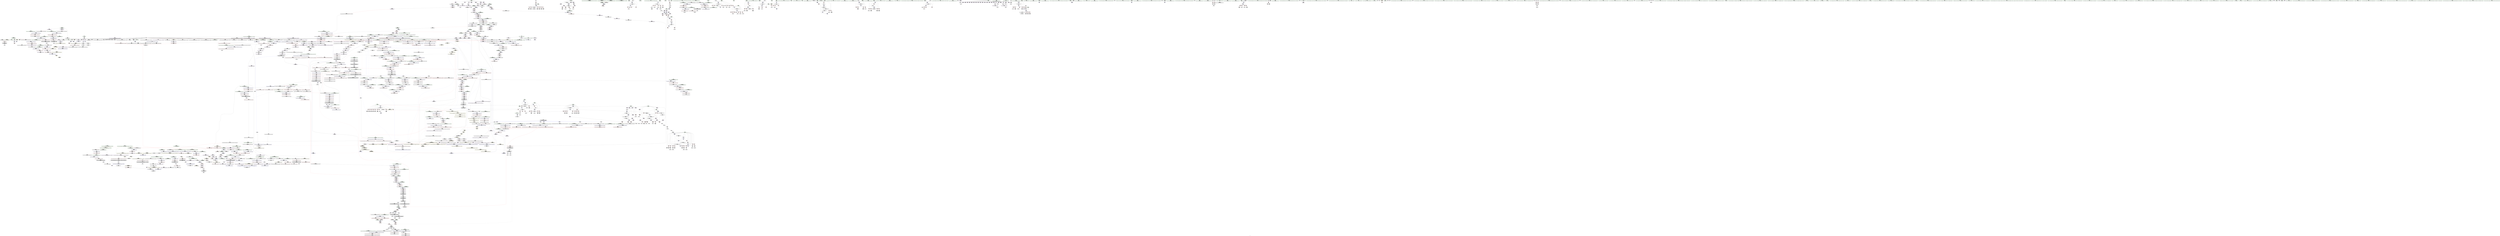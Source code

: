 digraph "SVFG" {
	label="SVFG";

	Node0x560207f10be0 [shape=record,color=grey,label="{NodeID: 0\nNullPtr|{|<s42>151}}"];
	Node0x560207f10be0 -> Node0x5602084badc0[style=solid];
	Node0x560207f10be0 -> Node0x5602084baec0[style=solid];
	Node0x560207f10be0 -> Node0x5602084baf90[style=solid];
	Node0x560207f10be0 -> Node0x5602084bb060[style=solid];
	Node0x560207f10be0 -> Node0x5602084bb130[style=solid];
	Node0x560207f10be0 -> Node0x5602084bb200[style=solid];
	Node0x560207f10be0 -> Node0x5602084bb2d0[style=solid];
	Node0x560207f10be0 -> Node0x5602084bb3a0[style=solid];
	Node0x560207f10be0 -> Node0x5602084bb470[style=solid];
	Node0x560207f10be0 -> Node0x5602084bb540[style=solid];
	Node0x560207f10be0 -> Node0x5602084bb610[style=solid];
	Node0x560207f10be0 -> Node0x5602084bb6e0[style=solid];
	Node0x560207f10be0 -> Node0x5602084bb7b0[style=solid];
	Node0x560207f10be0 -> Node0x5602084bb880[style=solid];
	Node0x560207f10be0 -> Node0x5602084bb950[style=solid];
	Node0x560207f10be0 -> Node0x5602084bba20[style=solid];
	Node0x560207f10be0 -> Node0x5602084bbaf0[style=solid];
	Node0x560207f10be0 -> Node0x5602084bbbc0[style=solid];
	Node0x560207f10be0 -> Node0x5602084bbc90[style=solid];
	Node0x560207f10be0 -> Node0x5602084bbd60[style=solid];
	Node0x560207f10be0 -> Node0x5602084bbe30[style=solid];
	Node0x560207f10be0 -> Node0x5602084bbf00[style=solid];
	Node0x560207f10be0 -> Node0x5602084bbfd0[style=solid];
	Node0x560207f10be0 -> Node0x5602084bc0a0[style=solid];
	Node0x560207f10be0 -> Node0x5602084bc170[style=solid];
	Node0x560207f10be0 -> Node0x5602084bc240[style=solid];
	Node0x560207f10be0 -> Node0x5602084bc310[style=solid];
	Node0x560207f10be0 -> Node0x5602084bc3e0[style=solid];
	Node0x560207f10be0 -> Node0x5602084bc4b0[style=solid];
	Node0x560207f10be0 -> Node0x5602084bc580[style=solid];
	Node0x560207f10be0 -> Node0x5602084bc650[style=solid];
	Node0x560207f10be0 -> Node0x5602084bc720[style=solid];
	Node0x560207f10be0 -> Node0x5602084bc7f0[style=solid];
	Node0x560207f10be0 -> Node0x5602084bc8c0[style=solid];
	Node0x560207f10be0 -> Node0x5602084bc990[style=solid];
	Node0x560207f10be0 -> Node0x5602084ea080[style=solid];
	Node0x560207f10be0 -> Node0x5602084ee830[style=solid];
	Node0x560207f10be0 -> Node0x5602084f1750[style=solid];
	Node0x560207f10be0 -> Node0x560208523330[style=solid];
	Node0x560207f10be0 -> Node0x5602085240b0[style=solid];
	Node0x560207f10be0 -> Node0x560208524b30[style=solid];
	Node0x560207f10be0 -> Node0x560208525730[style=solid];
	Node0x560207f10be0:s42 -> Node0x56020864e680[style=solid,color=red];
	Node0x5602084be560 [shape=record,color=red,label="{NodeID: 775\n472\<--106\n\<--c\nmain\n}"];
	Node0x5602084be560 -> Node0x5602084b2480[style=solid];
	Node0x56020862e2f0 [shape=record,color=black,label="{NodeID: 2657\n1072 = PHI(1048, 1082, )\n0th arg _ZNSt8_Rb_treeIiiSt9_IdentityIiESt4lessIiESaIiEE8_M_eraseEPSt13_Rb_tree_nodeIiE }"];
	Node0x56020862e2f0 -> Node0x5602084eede0[style=solid];
	Node0x5602084b4ab0 [shape=record,color=black,label="{NodeID: 443\n1116\<--1115\n\<--add.ptr\n_ZNSt8_Rb_treeIiiSt9_IdentityIiESt4lessIiESaIiEE8_M_beginEv\n}"];
	Node0x5602084b4ab0 -> Node0x5602084cdbf0[style=solid];
	Node0x5602084b4ab0 -> Node0x5602084cdcc0[style=solid];
	Node0x5602084f4670 [shape=record,color=blue,label="{NodeID: 1218\n2005\<--2010\n__tmp\<--call\n_ZNSt8_Rb_treeIiiSt9_IdentityIiESt4lessIiESaIiEE14_M_create_nodeIJRKiEEEPSt13_Rb_tree_nodeIiEDpOT_\n}"];
	Node0x5602084f4670 -> Node0x5602084e83b0[style=dashed];
	Node0x5602084f4670 -> Node0x5602084e8480[style=dashed];
	Node0x5602084a8900 [shape=record,color=green,label="{NodeID: 111\n911\<--912\nthis.addr\<--this.addr_field_insensitive\n_ZNSt3setIiSt4lessIiESaIiEED2Ev\n}"];
	Node0x5602084a8900 -> Node0x5602084c1d70[style=solid];
	Node0x5602084a8900 -> Node0x5602084ee0e0[style=solid];
	Node0x560208595bc0 [shape=record,color=black,label="{NodeID: 1993\nMR_326V_3 = PHI(MR_326V_4, MR_326V_2, )\npts\{1478 \}\n|{|<s6>105|<s7>109}}"];
	Node0x560208595bc0 -> Node0x5602084c4fd0[style=dashed];
	Node0x560208595bc0 -> Node0x5602084c50a0[style=dashed];
	Node0x560208595bc0 -> Node0x5602084c5170[style=dashed];
	Node0x560208595bc0 -> Node0x5602084c5240[style=dashed];
	Node0x560208595bc0 -> Node0x5602084c5310[style=dashed];
	Node0x560208595bc0 -> Node0x5602084f15b0[style=dashed];
	Node0x560208595bc0:s6 -> Node0x5602085a7540[style=dashed,color=red];
	Node0x560208595bc0:s7 -> Node0x5602085a7540[style=dashed,color=red];
	Node0x5602084c3f90 [shape=record,color=red,label="{NodeID: 886\n1320\<--1312\n\<--__p.addr\n_ZN9__gnu_cxx13new_allocatorISt13_Rb_tree_nodeIiEE10deallocateEPS2_m\n}"];
	Node0x5602084c3f90 -> Node0x5602084b5880[style=solid];
	Node0x560208645830 [shape=record,color=black,label="{NodeID: 2768\n2036 = PHI(2016, )\n2nd arg _ZNSt8_Rb_treeIiiSt9_IdentityIiESt4lessIiESaIiEE17_M_construct_nodeIJRKiEEEvPSt13_Rb_tree_nodeIiEDpOT_ }"];
	Node0x560208645830 -> Node0x5602084f49b0[style=solid];
	Node0x5602084caa60 [shape=record,color=purple,label="{NodeID: 554\n588\<--86\narrayidx218\<--equals\nmain\n}"];
	Node0x5602084caa60 -> Node0x5602084c0fa0[style=solid];
	Node0x5602084ad160 [shape=record,color=green,label="{NodeID: 222\n1581\<--1582\nthis.addr\<--this.addr_field_insensitive\n_ZNKSt9_IdentityIiEclERKi\n}"];
	Node0x5602084ad160 -> Node0x5602084c57f0[style=solid];
	Node0x5602084ad160 -> Node0x5602084f1820[style=solid];
	Node0x5602084e9250 [shape=record,color=red,label="{NodeID: 997\n2171\<--2162\n\<--__a.addr\n_ZNSt16allocator_traitsISaISt13_Rb_tree_nodeIiEEE9constructIiJRKiEEEvRS2_PT_DpOT0_\n}"];
	Node0x5602084e9250 -> Node0x5602084c9820[style=solid];
	Node0x560208520930 [shape=record,color=grey,label="{NodeID: 1772\n254 = Binary(253, 150, )\n}"];
	Node0x560208520930 -> Node0x5602084eadb0[style=solid];
	Node0x5602084d0490 [shape=record,color=purple,label="{NodeID: 665\n1815\<--1814\n_M_impl\<--this1\n_ZNSt8_Rb_treeIiiSt9_IdentityIiESt4lessIiESaIiEE5beginEv\n}"];
	Node0x5602084d0490 -> Node0x5602084c8160[style=solid];
	Node0x5602084bb610 [shape=record,color=black,label="{NodeID: 333\n805\<--3\nlpad.val\<--dummyVal\nmain\n}"];
	Node0x5602084eed10 [shape=record,color=blue,label="{NodeID: 1108\n1045\<--1063\nehselector.slot\<--\n_ZNSt8_Rb_treeIiiSt9_IdentityIiESt4lessIiESaIiEED2Ev\n}"];
	Node0x56020846a0d0 [shape=record,color=green,label="{NodeID: 1\n7\<--1\n__dso_handle\<--dummyObj\nGlob }"];
	Node0x5602084be630 [shape=record,color=red,label="{NodeID: 776\n486\<--106\n\<--c\nmain\n}"];
	Node0x5602084be630 -> Node0x5602084b2550[style=solid];
	Node0x56020863c910 [shape=record,color=black,label="{NodeID: 2658\n1528 = PHI(1133, )\n}"];
	Node0x56020863c910 -> Node0x560207cc4ef0[style=solid];
	Node0x5602084b4b80 [shape=record,color=black,label="{NodeID: 444\n1120\<--1119\n\<--\n_ZNSt8_Rb_treeIiiSt9_IdentityIiESt4lessIiESaIiEE8_M_beginEv\n}"];
	Node0x5602084b4b80 -> Node0x5602084b4c50[style=solid];
	Node0x5602084f4740 [shape=record,color=blue,label="{NodeID: 1219\n2024\<--2023\nthis.addr\<--this\n_ZNSt8_Rb_treeIiiSt9_IdentityIiESt4lessIiESaIiEE11_M_get_nodeEv\n}"];
	Node0x5602084f4740 -> Node0x5602084e8550[style=dashed];
	Node0x5602084a89d0 [shape=record,color=green,label="{NodeID: 112\n917\<--918\n_ZNSt8_Rb_treeIiiSt9_IdentityIiESt4lessIiESaIiEED2Ev\<--_ZNSt8_Rb_treeIiiSt9_IdentityIiESt4lessIiESaIiEED2Ev_field_insensitive\n}"];
	Node0x5602085960c0 [shape=record,color=black,label="{NodeID: 1994\nMR_328V_3 = PHI(MR_328V_4, MR_328V_2, )\npts\{1480 \}\n|{|<s2>105|<s3>109}}"];
	Node0x5602085960c0 -> Node0x5602084c53e0[style=dashed];
	Node0x5602085960c0 -> Node0x5602084f1410[style=dashed];
	Node0x5602085960c0:s2 -> Node0x5602085a7430[style=dashed,color=red];
	Node0x5602085960c0:s3 -> Node0x5602085a7430[style=dashed,color=red];
	Node0x5602084c4060 [shape=record,color=red,label="{NodeID: 887\n1333\<--1330\nthis1\<--this.addr\n_ZNSaISt13_Rb_tree_nodeIiEED2Ev\n}"];
	Node0x5602084c4060 -> Node0x5602084b5950[style=solid];
	Node0x560208645940 [shape=record,color=black,label="{NodeID: 2769\n1255 = PHI(1228, )\n0th arg _ZN9__gnu_cxx13new_allocatorISt13_Rb_tree_nodeIiEE7destroyIiEEvPT_ }"];
	Node0x560208645940 -> Node0x5602084efc80[style=solid];
	Node0x5602084cab30 [shape=record,color=purple,label="{NodeID: 555\n720\<--86\narrayidx299\<--equals\nmain\n}"];
	Node0x5602084cab30 -> Node0x5602084c17c0[style=solid];
	Node0x5602084ad230 [shape=record,color=green,label="{NodeID: 223\n1583\<--1584\n__x.addr\<--__x.addr_field_insensitive\n_ZNKSt9_IdentityIiEclERKi\n}"];
	Node0x5602084ad230 -> Node0x5602084c58c0[style=solid];
	Node0x5602084ad230 -> Node0x5602084f18f0[style=solid];
	Node0x5602084e9320 [shape=record,color=red,label="{NodeID: 998\n2173\<--2164\n\<--__p.addr\n_ZNSt16allocator_traitsISaISt13_Rb_tree_nodeIiEEE9constructIiJRKiEEEvRS2_PT_DpOT0_\n|{<s0>156}}"];
	Node0x5602084e9320:s0 -> Node0x56020863d0a0[style=solid,color=red];
	Node0x560208520ab0 [shape=record,color=grey,label="{NodeID: 1773\n158 = Binary(157, 152, )\n}"];
	Node0x560208520ab0 -> Node0x5602084bcd00[style=solid];
	Node0x5602084d0560 [shape=record,color=purple,label="{NodeID: 666\n1817\<--1816\nadd.ptr\<--\n_ZNSt8_Rb_treeIiiSt9_IdentityIiESt4lessIiESaIiEE5beginEv\n}"];
	Node0x5602084d0560 -> Node0x5602084c8230[style=solid];
	Node0x5602084bb6e0 [shape=record,color=black,label="{NodeID: 334\n806\<--3\nlpad.val340\<--dummyVal\nmain\n}"];
	Node0x5602085b24a0 [shape=record,color=yellow,style=double,label="{NodeID: 2216\n138V_1 = ENCHI(MR_138V_0)\npts\{930003 \}\nFun[_ZNSt8_Rb_treeIiiSt9_IdentityIiESt4lessIiESaIiEE16_M_insert_uniqueIRKiEESt4pairISt17_Rb_tree_iteratorIiEbEOT_]|{|<s1>89}}"];
	Node0x5602085b24a0 -> Node0x560208570d90[style=dashed];
	Node0x5602085b24a0:s1 -> Node0x5602084f2380[style=dashed,color=red];
	Node0x5602084eede0 [shape=record,color=blue,label="{NodeID: 1109\n1074\<--1072\nthis.addr\<--this\n_ZNSt8_Rb_treeIiiSt9_IdentityIiESt4lessIiESaIiEE8_M_eraseEPSt13_Rb_tree_nodeIiE\n}"];
	Node0x5602084eede0 -> Node0x5602084c2590[style=dashed];
	Node0x560208472710 [shape=record,color=green,label="{NodeID: 2\n8\<--1\n_ZSt4cerr\<--dummyObj\nGlob }"];
	Node0x5602084be700 [shape=record,color=red,label="{NodeID: 777\n495\<--106\n\<--c\nmain\n}"];
	Node0x5602084be700 -> Node0x5602084b2620[style=solid];
	Node0x56020863ca20 [shape=record,color=black,label="{NodeID: 2659\n1538 = PHI(1807, )\n}"];
	Node0x56020863ca20 -> Node0x5602084f1680[style=solid];
	Node0x5602084b4c50 [shape=record,color=black,label="{NodeID: 445\n1107\<--1120\n_ZNSt8_Rb_treeIiiSt9_IdentityIiESt4lessIiESaIiEE8_M_beginEv_ret\<--\n_ZNSt8_Rb_treeIiiSt9_IdentityIiESt4lessIiESaIiEE8_M_beginEv\n|{<s0>60|<s1>96}}"];
	Node0x5602084b4c50:s0 -> Node0x56020863dae0[style=solid,color=blue];
	Node0x5602084b4c50:s1 -> Node0x56020864cce0[style=solid,color=blue];
	Node0x5602084f4810 [shape=record,color=blue,label="{NodeID: 1220\n2037\<--2034\nthis.addr\<--this\n_ZNSt8_Rb_treeIiiSt9_IdentityIiESt4lessIiESaIiEE17_M_construct_nodeIJRKiEEEvPSt13_Rb_tree_nodeIiEDpOT_\n}"];
	Node0x5602084f4810 -> Node0x5602084e8620[style=dashed];
	Node0x5602084ad590 [shape=record,color=green,label="{NodeID: 113\n931\<--932\nthis.addr\<--this.addr_field_insensitive\n_ZNSt8_Rb_treeIiiSt9_IdentityIiESt4lessIiESaIiEEC2Ev\n}"];
	Node0x5602084ad590 -> Node0x5602084c1e40[style=solid];
	Node0x5602084ad590 -> Node0x5602084ee1b0[style=solid];
	Node0x5602085669b0 [shape=record,color=black,label="{NodeID: 1995\nMR_330V_3 = PHI(MR_330V_4, MR_330V_2, )\npts\{1482 \}\n}"];
	Node0x5602085669b0 -> Node0x5602084c5580[style=dashed];
	Node0x5602085669b0 -> Node0x5602084f14e0[style=dashed];
	Node0x5602084c4130 [shape=record,color=red,label="{NodeID: 888\n1344\<--1341\nthis1\<--this.addr\n_ZN9__gnu_cxx13new_allocatorISt13_Rb_tree_nodeIiEED2Ev\n}"];
	Node0x560208645a80 [shape=record,color=black,label="{NodeID: 2770\n1256 = PHI(1229, )\n1st arg _ZN9__gnu_cxx13new_allocatorISt13_Rb_tree_nodeIiEE7destroyIiEEvPT_ }"];
	Node0x560208645a80 -> Node0x5602084efd50[style=solid];
	Node0x5602084cac00 [shape=record,color=purple,label="{NodeID: 556\n349\<--92\narray.begin\<--sets\nmain\n}"];
	Node0x5602084cac00 -> Node0x56020851d150[style=solid];
	Node0x5602084ad300 [shape=record,color=green,label="{NodeID: 224\n1593\<--1594\nthis.addr\<--this.addr_field_insensitive\n_ZNSt8_Rb_treeIiiSt9_IdentityIiESt4lessIiESaIiEE11_Alloc_nodeC2ERS5_\n}"];
	Node0x5602084ad300 -> Node0x5602084c5990[style=solid];
	Node0x5602084ad300 -> Node0x5602084f19c0[style=solid];
	Node0x5602085ab120 [shape=record,color=yellow,style=double,label="{NodeID: 2106\n106V_1 = ENCHI(MR_106V_0)\npts\{8790000 \}\nFun[_ZNSt23_Rb_tree_const_iteratorIiEC2ERKSt17_Rb_tree_iteratorIiE]}"];
	Node0x5602085ab120 -> Node0x5602084e9c10[style=dashed];
	Node0x5602084e93f0 [shape=record,color=red,label="{NodeID: 999\n2174\<--2166\n\<--__args.addr\n_ZNSt16allocator_traitsISaISt13_Rb_tree_nodeIiEEE9constructIiJRKiEEEvRS2_PT_DpOT0_\n|{<s0>155}}"];
	Node0x5602084e93f0:s0 -> Node0x560208642f00[style=solid,color=red];
	Node0x560208520c30 [shape=record,color=grey,label="{NodeID: 1774\n248 = Binary(247, 249, )\n}"];
	Node0x560208520c30 -> Node0x5602084bd380[style=solid];
	Node0x5602084d0630 [shape=record,color=purple,label="{NodeID: 667\n1819\<--1818\n_M_header\<--\n_ZNSt8_Rb_treeIiiSt9_IdentityIiESt4lessIiESaIiEE5beginEv\n}"];
	Node0x5602084bb7b0 [shape=record,color=black,label="{NodeID: 335\n890\<--3\n\<--dummyVal\n_ZNSt3setIiSt4lessIiESaIiEE6insertERKi\n}"];
	Node0x5602084bb7b0 -> Node0x5602084edf40[style=solid];
	Node0x5602084eeeb0 [shape=record,color=blue,label="{NodeID: 1110\n1076\<--1073\n__x.addr\<--__x\n_ZNSt8_Rb_treeIiiSt9_IdentityIiESt4lessIiESaIiEE8_M_eraseEPSt13_Rb_tree_nodeIiE\n}"];
	Node0x5602084eeeb0 -> Node0x5602085870c0[style=dashed];
	Node0x56020847e300 [shape=record,color=green,label="{NodeID: 3\n9\<--1\n_ZSt3cin\<--dummyObj\nGlob }"];
	Node0x5602084be7d0 [shape=record,color=red,label="{NodeID: 778\n514\<--106\n\<--c\nmain\n}"];
	Node0x5602084be7d0 -> Node0x5602084b27c0[style=solid];
	Node0x56020863cb30 [shape=record,color=black,label="{NodeID: 2660\n1543 = PHI(1790, )\n}"];
	Node0x5602084b4d20 [shape=record,color=black,label="{NodeID: 446\n1128\<--1127\n\<--this1\n_ZNSt8_Rb_treeIiiSt9_IdentityIiESt4lessIiESaIiEE13_Rb_tree_implIS3_Lb1EED2Ev\n|{<s0>69}}"];
	Node0x5602084b4d20:s0 -> Node0x560208642a00[style=solid,color=red];
	Node0x5602084f48e0 [shape=record,color=blue,label="{NodeID: 1221\n2039\<--2035\n__node.addr\<--__node\n_ZNSt8_Rb_treeIiiSt9_IdentityIiESt4lessIiESaIiEE17_M_construct_nodeIJRKiEEEvPSt13_Rb_tree_nodeIiEDpOT_\n}"];
	Node0x5602084f48e0 -> Node0x5602084e86f0[style=dashed];
	Node0x5602084f48e0 -> Node0x5602084e87c0[style=dashed];
	Node0x5602084f48e0 -> Node0x5602084e8890[style=dashed];
	Node0x5602084f48e0 -> Node0x5602084e8960[style=dashed];
	Node0x5602084ad620 [shape=record,color=green,label="{NodeID: 114\n937\<--938\n_ZNSt8_Rb_treeIiiSt9_IdentityIiESt4lessIiESaIiEE13_Rb_tree_implIS3_Lb1EEC2Ev\<--_ZNSt8_Rb_treeIiiSt9_IdentityIiESt4lessIiESaIiEE13_Rb_tree_implIS3_Lb1EEC2Ev_field_insensitive\n}"];
	Node0x560208566eb0 [shape=record,color=black,label="{NodeID: 1996\nMR_336V_5 = PHI(MR_336V_3, MR_336V_2, )\npts\{14840000 \}\n|{|<s2>110}}"];
	Node0x560208566eb0 -> Node0x5602084c5650[style=dashed];
	Node0x560208566eb0 -> Node0x5602085910c0[style=dashed];
	Node0x560208566eb0:s2 -> Node0x5602085b1030[style=dashed,color=red];
	Node0x5602084c4200 [shape=record,color=red,label="{NodeID: 889\n1351\<--1348\nthis1\<--this.addr\n_ZNKSt8_Rb_treeIiiSt9_IdentityIiESt4lessIiESaIiEE4sizeEv\n}"];
	Node0x5602084c4200 -> Node0x5602084ce1a0[style=solid];
	Node0x560208645bc0 [shape=record,color=black,label="{NodeID: 2771\n1436 = PHI(872, )\n0th arg _ZNSt4pairISt23_Rb_tree_const_iteratorIiEbEC2IRSt17_Rb_tree_iteratorIiERbLb1EEEOT_OT0_ }"];
	Node0x560208645bc0 -> Node0x5602084f0cc0[style=solid];
	Node0x5602084cacd0 [shape=record,color=purple,label="{NodeID: 557\n350\<--92\narrayctor.end84\<--sets\nmain\n}"];
	Node0x5602084cacd0 -> Node0x560208526630[style=solid];
	Node0x5602084ad3d0 [shape=record,color=green,label="{NodeID: 225\n1595\<--1596\n__t.addr\<--__t.addr_field_insensitive\n_ZNSt8_Rb_treeIiiSt9_IdentityIiESt4lessIiESaIiEE11_Alloc_nodeC2ERS5_\n}"];
	Node0x5602084ad3d0 -> Node0x5602084c5a60[style=solid];
	Node0x5602084ad3d0 -> Node0x5602084f1a90[style=solid];
	Node0x5602084e94c0 [shape=record,color=red,label="{NodeID: 1000\n2195\<--2186\nthis1\<--this.addr\n_ZN9__gnu_cxx13new_allocatorISt13_Rb_tree_nodeIiEE9constructIiJRKiEEEvPT_DpOT0_\n}"];
	Node0x560208520db0 [shape=record,color=grey,label="{NodeID: 1775\n2139 = Binary(2138, 2140, )\n}"];
	Node0x5602084d0700 [shape=record,color=purple,label="{NodeID: 668\n1820\<--1818\n_M_left\<--\n_ZNSt8_Rb_treeIiiSt9_IdentityIiESt4lessIiESaIiEE5beginEv\n}"];
	Node0x5602084d0700 -> Node0x5602084e6dc0[style=solid];
	Node0x5602084bb880 [shape=record,color=black,label="{NodeID: 336\n893\<--3\n\<--dummyVal\n_ZNSt3setIiSt4lessIiESaIiEE6insertERKi\n}"];
	Node0x5602084bb880 -> Node0x5602084ee010[style=solid];
	Node0x5602084eef80 [shape=record,color=blue,label="{NodeID: 1111\n1078\<--1095\n__y\<--call2\n_ZNSt8_Rb_treeIiiSt9_IdentityIiESt4lessIiESaIiEE8_M_eraseEPSt13_Rb_tree_nodeIiE\n}"];
	Node0x5602084eef80 -> Node0x5602084c29a0[style=dashed];
	Node0x5602084eef80 -> Node0x5602085875c0[style=dashed];
	Node0x56020847e390 [shape=record,color=green,label="{NodeID: 4\n10\<--1\n_ZSt4cout\<--dummyObj\nGlob }"];
	Node0x5602084be8a0 [shape=record,color=red,label="{NodeID: 779\n518\<--106\n\<--c\nmain\n}"];
	Node0x5602084be8a0 -> Node0x5602084b2890[style=solid];
	Node0x56020863cc40 [shape=record,color=black,label="{NodeID: 2661\n2200 = PHI(1688, )\n}"];
	Node0x56020863cc40 -> Node0x5602084e9730[style=solid];
	Node0x5602084b4df0 [shape=record,color=black,label="{NodeID: 447\n1141\<--1140\n\<--\n_ZNSt8_Rb_treeIiiSt9_IdentityIiESt4lessIiESaIiEE8_S_rightEPSt18_Rb_tree_node_base\n}"];
	Node0x5602084b4df0 -> Node0x5602084b4ec0[style=solid];
	Node0x5602084f49b0 [shape=record,color=blue,label="{NodeID: 1222\n2041\<--2036\n__args.addr\<--__args\n_ZNSt8_Rb_treeIiiSt9_IdentityIiESt4lessIiESaIiEE17_M_construct_nodeIJRKiEEEvPSt13_Rb_tree_nodeIiEDpOT_\n}"];
	Node0x5602084f49b0 -> Node0x5602084e8a30[style=dashed];
	Node0x5602084ad720 [shape=record,color=green,label="{NodeID: 115\n942\<--943\nthis.addr\<--this.addr_field_insensitive\n_ZNSt8_Rb_treeIiiSt9_IdentityIiESt4lessIiESaIiEE13_Rb_tree_implIS3_Lb1EEC2Ev\n}"];
	Node0x5602084ad720 -> Node0x5602084c1f10[style=solid];
	Node0x5602084ad720 -> Node0x5602084ee280[style=solid];
	Node0x5602084c42d0 [shape=record,color=red,label="{NodeID: 890\n1357\<--1356\n\<--_M_node_count\n_ZNKSt8_Rb_treeIiiSt9_IdentityIiESt4lessIiESaIiEE4sizeEv\n}"];
	Node0x5602084c42d0 -> Node0x5602084c60e0[style=solid];
	Node0x560208645d00 [shape=record,color=black,label="{NodeID: 2772\n1437 = PHI(895, )\n1st arg _ZNSt4pairISt23_Rb_tree_const_iteratorIiEbEC2IRSt17_Rb_tree_iteratorIiERbLb1EEEOT_OT0_ }"];
	Node0x560208645d00 -> Node0x5602084f0d90[style=solid];
	Node0x5602084cada0 [shape=record,color=purple,label="{NodeID: 558\n441\<--92\narray.begin317\<--sets\nmain\n}"];
	Node0x5602084cada0 -> Node0x560208523f30[style=solid];
	Node0x5602084ad4a0 [shape=record,color=green,label="{NodeID: 226\n1610\<--1611\nretval\<--retval_field_insensitive\n_ZNSt8_Rb_treeIiiSt9_IdentityIiESt4lessIiESaIiEE10_M_insert_IRKiNS5_11_Alloc_nodeEEESt17_Rb_tree_iteratorIiEPSt18_Rb_tree_node_baseSD_OT_RT0_\n|{|<s1>118}}"];
	Node0x5602084ad4a0 -> Node0x5602084cf1e0[style=solid];
	Node0x5602084ad4a0:s1 -> Node0x560208646340[style=solid,color=red];
	Node0x5602084e9590 [shape=record,color=red,label="{NodeID: 1001\n2196\<--2188\n\<--__p.addr\n_ZN9__gnu_cxx13new_allocatorISt13_Rb_tree_nodeIiEE9constructIiJRKiEEEvPT_DpOT0_\n}"];
	Node0x5602084e9590 -> Node0x5602084c98f0[style=solid];
	Node0x560208520f30 [shape=record,color=grey,label="{NodeID: 1776\n433 = Binary(432, 150, )\n}"];
	Node0x560208520f30 -> Node0x5602084ebf90[style=solid];
	Node0x5602084d07d0 [shape=record,color=purple,label="{NodeID: 669\n1841\<--1839\nfirst\<--this1\n_ZNSt4pairIPSt18_Rb_tree_node_baseS1_EC2IRPSt13_Rb_tree_nodeIiERS1_Lb1EEEOT_OT0_\n}"];
	Node0x5602084d07d0 -> Node0x5602084f3560[style=solid];
	Node0x5602084bb950 [shape=record,color=black,label="{NodeID: 337\n994\<--3\n\<--dummyVal\n_ZNSt15_Rb_tree_headerC2Ev\n}"];
	Node0x5602085b2740 [shape=record,color=yellow,style=double,label="{NodeID: 2219\n144V_1 = ENCHI(MR_144V_0)\npts\{13730000 \}\nFun[_ZNSt8_Rb_treeIiiSt9_IdentityIiESt4lessIiESaIiEE16_M_insert_uniqueIRKiEESt4pairISt17_Rb_tree_iteratorIiEbEOT_]|{|<s1>87}}"];
	Node0x5602085b2740 -> Node0x560208571290[style=dashed];
	Node0x5602085b2740:s1 -> Node0x5602084f1b60[style=dashed,color=red];
	Node0x5602084ef050 [shape=record,color=blue,label="{NodeID: 1112\n1076\<--1103\n__x.addr\<--\n_ZNSt8_Rb_treeIiiSt9_IdentityIiESt4lessIiESaIiEE8_M_eraseEPSt13_Rb_tree_nodeIiE\n}"];
	Node0x5602084ef050 -> Node0x5602085870c0[style=dashed];
	Node0x56020847e640 [shape=record,color=green,label="{NodeID: 5\n11\<--1\n.str\<--dummyObj\nGlob }"];
	Node0x5602084be970 [shape=record,color=red,label="{NodeID: 780\n536\<--110\n\<--i182\nmain\n}"];
	Node0x5602084be970 -> Node0x560208523ab0[style=solid];
	Node0x56020863cd80 [shape=record,color=black,label="{NodeID: 2662\n1073 = PHI(1049, 1089, )\n1st arg _ZNSt8_Rb_treeIiiSt9_IdentityIiESt4lessIiESaIiEE8_M_eraseEPSt13_Rb_tree_nodeIiE }"];
	Node0x56020863cd80 -> Node0x5602084eeeb0[style=solid];
	Node0x5602084b4ec0 [shape=record,color=black,label="{NodeID: 448\n1133\<--1141\n_ZNSt8_Rb_treeIiiSt9_IdentityIiESt4lessIiESaIiEE8_S_rightEPSt18_Rb_tree_node_base_ret\<--\n_ZNSt8_Rb_treeIiiSt9_IdentityIiESt4lessIiESaIiEE8_S_rightEPSt18_Rb_tree_node_base\n|{<s0>65|<s1>101}}"];
	Node0x5602084b4ec0:s0 -> Node0x56020863dd10[style=solid,color=blue];
	Node0x5602084b4ec0:s1 -> Node0x56020863c910[style=solid,color=blue];
	Node0x5602084f4a80 [shape=record,color=blue,label="{NodeID: 1223\n2043\<--2064\nexn.slot\<--\n_ZNSt8_Rb_treeIiiSt9_IdentityIiESt4lessIiESaIiEE17_M_construct_nodeIJRKiEEEvPSt13_Rb_tree_nodeIiEDpOT_\n}"];
	Node0x5602084f4a80 -> Node0x5602084e8b00[style=dashed];
	Node0x5602084f4a80 -> Node0x5602084f4c20[style=dashed];
	Node0x5602084ad7f0 [shape=record,color=green,label="{NodeID: 116\n948\<--949\n_ZNSaISt13_Rb_tree_nodeIiEEC2Ev\<--_ZNSaISt13_Rb_tree_nodeIiEEC2Ev_field_insensitive\n}"];
	Node0x5602084c43a0 [shape=record,color=red,label="{NodeID: 891\n1384\<--1364\nthis1\<--this.addr\n_ZNSt8_Rb_treeIiiSt9_IdentityIiESt4lessIiESaIiEE16_M_insert_uniqueIRKiEESt4pairISt17_Rb_tree_iteratorIiEbEOT_\n|{<s0>86|<s1>87|<s2>89}}"];
	Node0x5602084c43a0:s0 -> Node0x56020864fa90[style=solid,color=red];
	Node0x5602084c43a0:s1 -> Node0x560208642640[style=solid,color=red];
	Node0x5602084c43a0:s2 -> Node0x560208641580[style=solid,color=red];
	Node0x560208645e40 [shape=record,color=black,label="{NodeID: 2773\n1438 = PHI(896, )\n2nd arg _ZNSt4pairISt23_Rb_tree_const_iteratorIiEbEC2IRSt17_Rb_tree_iteratorIiERbLb1EEEOT_OT0_ }"];
	Node0x560208645e40 -> Node0x5602084f0e60[style=solid];
	Node0x5602084cae70 [shape=record,color=purple,label="{NodeID: 559\n442\<--92\n\<--sets\nmain\n}"];
	Node0x5602084cae70 -> Node0x560208519e70[style=solid];
	Node0x5602084b5ae0 [shape=record,color=green,label="{NodeID: 227\n1612\<--1613\nthis.addr\<--this.addr_field_insensitive\n_ZNSt8_Rb_treeIiiSt9_IdentityIiESt4lessIiESaIiEE10_M_insert_IRKiNS5_11_Alloc_nodeEEESt17_Rb_tree_iteratorIiEPSt18_Rb_tree_node_baseSD_OT_RT0_\n}"];
	Node0x5602084b5ae0 -> Node0x5602084c5b30[style=solid];
	Node0x5602084b5ae0 -> Node0x5602084f1c30[style=solid];
	Node0x5602084e9660 [shape=record,color=red,label="{NodeID: 1002\n2199\<--2190\n\<--__args.addr\n_ZN9__gnu_cxx13new_allocatorISt13_Rb_tree_nodeIiEE9constructIiJRKiEEEvPT_DpOT0_\n|{<s0>157}}"];
	Node0x5602084e9660:s0 -> Node0x560208642f00[style=solid,color=red];
	Node0x5602085210b0 [shape=record,color=grey,label="{NodeID: 1777\n733 = Binary(732, 152, )\n}"];
	Node0x5602085210b0 -> Node0x5602084eda60[style=solid];
	Node0x5602084d08a0 [shape=record,color=purple,label="{NodeID: 670\n1849\<--1839\nsecond\<--this1\n_ZNSt4pairIPSt18_Rb_tree_node_baseS1_EC2IRPSt13_Rb_tree_nodeIiERS1_Lb1EEEOT_OT0_\n}"];
	Node0x5602084d08a0 -> Node0x5602084f3630[style=solid];
	Node0x5602084bba20 [shape=record,color=black,label="{NodeID: 338\n995\<--3\n\<--dummyVal\n_ZNSt15_Rb_tree_headerC2Ev\n|{<s0>57}}"];
	Node0x5602084bba20:s0 -> Node0x560208643910[style=solid,color=red];
	Node0x5602084ef120 [shape=record,color=blue,label="{NodeID: 1113\n1109\<--1108\nthis.addr\<--this\n_ZNSt8_Rb_treeIiiSt9_IdentityIiESt4lessIiESaIiEE8_M_beginEv\n}"];
	Node0x5602084ef120 -> Node0x5602084c2a70[style=dashed];
	Node0x56020847e700 [shape=record,color=green,label="{NodeID: 6\n13\<--1\n.str.1\<--dummyObj\nGlob }"];
	Node0x560208574ec0 [shape=record,color=black,label="{NodeID: 1888\nMR_18V_3 = PHI(MR_18V_4, MR_18V_2, )\npts\{67 \}\n}"];
	Node0x560208574ec0 -> Node0x5602084d2780[style=dashed];
	Node0x560208574ec0 -> Node0x5602084d2850[style=dashed];
	Node0x560208574ec0 -> Node0x5602084d2920[style=dashed];
	Node0x560208574ec0 -> Node0x5602084edb30[style=dashed];
	Node0x5602084bea40 [shape=record,color=red,label="{NodeID: 781\n544\<--110\n\<--i182\nmain\n}"];
	Node0x5602084bea40 -> Node0x5602084b2a30[style=solid];
	Node0x56020863cf90 [shape=record,color=black,label="{NodeID: 2663\n2183 = PHI(2172, )\n0th arg _ZN9__gnu_cxx13new_allocatorISt13_Rb_tree_nodeIiEE9constructIiJRKiEEEvPT_DpOT0_ }"];
	Node0x56020863cf90 -> Node0x5602084f5510[style=solid];
	Node0x5602084b4f90 [shape=record,color=black,label="{NodeID: 449\n1151\<--1150\n\<--\n_ZNSt8_Rb_treeIiiSt9_IdentityIiESt4lessIiESaIiEE7_S_leftEPSt18_Rb_tree_node_base\n}"];
	Node0x5602084b4f90 -> Node0x5602084b5060[style=solid];
	Node0x5602084f4b50 [shape=record,color=blue,label="{NodeID: 1224\n2045\<--2066\nehselector.slot\<--\n_ZNSt8_Rb_treeIiiSt9_IdentityIiESt4lessIiESaIiEE17_M_construct_nodeIJRKiEEEvPSt13_Rb_tree_nodeIiEDpOT_\n}"];
	Node0x5602084f4b50 -> Node0x5602084f4cf0[style=dashed];
	Node0x5602084ad8f0 [shape=record,color=green,label="{NodeID: 117\n952\<--953\n_ZNSt20_Rb_tree_key_compareISt4lessIiEEC2Ev\<--_ZNSt20_Rb_tree_key_compareISt4lessIiEEC2Ev_field_insensitive\n}"];
	Node0x5602084c4470 [shape=record,color=red,label="{NodeID: 892\n1385\<--1366\n\<--__v.addr\n_ZNSt8_Rb_treeIiiSt9_IdentityIiESt4lessIiESaIiEE16_M_insert_uniqueIRKiEESt4pairISt17_Rb_tree_iteratorIiEbEOT_\n|{<s0>85}}"];
	Node0x5602084c4470:s0 -> Node0x560208644bf0[style=solid,color=red];
	Node0x560208645f80 [shape=record,color=black,label="{NodeID: 2774\n1858 = PHI(1483, )\n0th arg _ZNSt17_Rb_tree_iteratorIiEmmEv }"];
	Node0x560208645f80 -> Node0x5602084f3700[style=solid];
	Node0x5602084caf40 [shape=record,color=purple,label="{NodeID: 560\n454\<--92\narrayidx140\<--sets\nmain\n|{<s0>28}}"];
	Node0x5602084caf40:s0 -> Node0x560208642130[style=solid,color=red];
	Node0x5602084b5bb0 [shape=record,color=green,label="{NodeID: 228\n1614\<--1615\n__x.addr\<--__x.addr_field_insensitive\n_ZNSt8_Rb_treeIiiSt9_IdentityIiESt4lessIiESaIiEE10_M_insert_IRKiNS5_11_Alloc_nodeEEESt17_Rb_tree_iteratorIiEPSt18_Rb_tree_node_baseSD_OT_RT0_\n}"];
	Node0x5602084b5bb0 -> Node0x5602084c5c00[style=solid];
	Node0x5602084b5bb0 -> Node0x5602084f1d00[style=solid];
	Node0x5602084e9730 [shape=record,color=red,label="{NodeID: 1003\n2201\<--2200\n\<--call\n_ZN9__gnu_cxx13new_allocatorISt13_Rb_tree_nodeIiEE9constructIiJRKiEEEvPT_DpOT0_\n}"];
	Node0x5602084e9730 -> Node0x5602084f5780[style=solid];
	Node0x560208521230 [shape=record,color=grey,label="{NodeID: 1778\n164 = Binary(161, 163, )\n}"];
	Node0x560208521230 -> Node0x5602085213b0[style=solid];
	Node0x5602084d0970 [shape=record,color=purple,label="{NodeID: 671\n1863\<--1862\n_M_node\<--this1\n_ZNSt17_Rb_tree_iteratorIiEmmEv\n}"];
	Node0x5602084d0970 -> Node0x5602084e7440[style=solid];
	Node0x5602084bbaf0 [shape=record,color=black,label="{NodeID: 339\n1060\<--3\n\<--dummyVal\n_ZNSt8_Rb_treeIiiSt9_IdentityIiESt4lessIiESaIiEED2Ev\n}"];
	Node0x5602085b2900 [shape=record,color=yellow,style=double,label="{NodeID: 2221\n148V_1 = ENCHI(MR_148V_0)\npts\{13790000 \}\nFun[_ZNSt8_Rb_treeIiiSt9_IdentityIiESt4lessIiESaIiEE16_M_insert_uniqueIRKiEESt4pairISt17_Rb_tree_iteratorIiEbEOT_]|{|<s1>91}}"];
	Node0x5602085b2900 -> Node0x560208571c90[style=dashed];
	Node0x5602085b2900:s1 -> Node0x5602084f2ba0[style=dashed,color=red];
	Node0x5602084ef1f0 [shape=record,color=blue,label="{NodeID: 1114\n1124\<--1123\nthis.addr\<--this\n_ZNSt8_Rb_treeIiiSt9_IdentityIiESt4lessIiESaIiEE13_Rb_tree_implIS3_Lb1EED2Ev\n}"];
	Node0x5602084ef1f0 -> Node0x5602084c2c10[style=dashed];
	Node0x56020847e7c0 [shape=record,color=green,label="{NodeID: 7\n15\<--1\nstderr\<--dummyObj\nGlob }"];
	Node0x5602085753c0 [shape=record,color=black,label="{NodeID: 1889\nMR_20V_2 = PHI(MR_20V_4, MR_20V_1, )\npts\{69 \}\n}"];
	Node0x5602085753c0 -> Node0x5602084d29f0[style=dashed];
	Node0x5602085753c0 -> Node0x5602084d2ac0[style=dashed];
	Node0x5602085753c0 -> Node0x5602084d2b90[style=dashed];
	Node0x5602085753c0 -> Node0x5602084eb840[style=dashed];
	Node0x5602084beb10 [shape=record,color=red,label="{NodeID: 782\n550\<--110\n\<--i182\nmain\n}"];
	Node0x5602084beb10 -> Node0x5602084b2b00[style=solid];
	Node0x56020863d0a0 [shape=record,color=black,label="{NodeID: 2664\n2184 = PHI(2173, )\n1st arg _ZN9__gnu_cxx13new_allocatorISt13_Rb_tree_nodeIiEE9constructIiJRKiEEEvPT_DpOT0_ }"];
	Node0x56020863d0a0 -> Node0x5602084f55e0[style=solid];
	Node0x5602084b5060 [shape=record,color=black,label="{NodeID: 450\n1143\<--1151\n_ZNSt8_Rb_treeIiiSt9_IdentityIiESt4lessIiESaIiEE7_S_leftEPSt18_Rb_tree_node_base_ret\<--\n_ZNSt8_Rb_treeIiiSt9_IdentityIiESt4lessIiESaIiEE7_S_leftEPSt18_Rb_tree_node_base\n|{<s0>67|<s1>100}}"];
	Node0x5602084b5060:s0 -> Node0x56020863de50[style=solid,color=blue];
	Node0x5602084b5060:s1 -> Node0x56020864d180[style=solid,color=blue];
	Node0x5602084f4c20 [shape=record,color=blue,label="{NodeID: 1225\n2043\<--2078\nexn.slot\<--\n_ZNSt8_Rb_treeIiiSt9_IdentityIiESt4lessIiESaIiEE17_M_construct_nodeIJRKiEEEvPSt13_Rb_tree_nodeIiEDpOT_\n}"];
	Node0x5602084f4c20 -> Node0x5602084e8bd0[style=dashed];
	Node0x5602084ad9f0 [shape=record,color=green,label="{NodeID: 118\n958\<--959\n_ZNSt15_Rb_tree_headerC2Ev\<--_ZNSt15_Rb_tree_headerC2Ev_field_insensitive\n}"];
	Node0x5602084c4540 [shape=record,color=red,label="{NodeID: 893\n1410\<--1366\n\<--__v.addr\n_ZNSt8_Rb_treeIiiSt9_IdentityIiESt4lessIiESaIiEE16_M_insert_uniqueIRKiEESt4pairISt17_Rb_tree_iteratorIiEbEOT_\n|{<s0>88}}"];
	Node0x5602084c4540:s0 -> Node0x560208642f00[style=solid,color=red];
	Node0x5602086460c0 [shape=record,color=black,label="{NodeID: 2775\n1001 = PHI(967, )\n0th arg _ZN9__gnu_cxx13new_allocatorISt13_Rb_tree_nodeIiEEC2Ev }"];
	Node0x5602086460c0 -> Node0x5602084ee690[style=solid];
	Node0x5602084cb010 [shape=record,color=purple,label="{NodeID: 561\n474\<--92\narrayidx152\<--sets\nmain\n|{<s0>30}}"];
	Node0x5602084cb010:s0 -> Node0x56020864dd10[style=solid,color=red];
	Node0x5602084b5c80 [shape=record,color=green,label="{NodeID: 229\n1616\<--1617\n__p.addr\<--__p.addr_field_insensitive\n_ZNSt8_Rb_treeIiiSt9_IdentityIiESt4lessIiESaIiEE10_M_insert_IRKiNS5_11_Alloc_nodeEEESt17_Rb_tree_iteratorIiEPSt18_Rb_tree_node_baseSD_OT_RT0_\n}"];
	Node0x5602084b5c80 -> Node0x5602084c5cd0[style=solid];
	Node0x5602084b5c80 -> Node0x5602084c5da0[style=solid];
	Node0x5602084b5c80 -> Node0x5602084c5e70[style=solid];
	Node0x5602084b5c80 -> Node0x5602084f1dd0[style=solid];
	Node0x5602084e9800 [shape=record,color=red,label="{NodeID: 1004\n2209\<--2206\n\<--__t.addr\n_ZSt7forwardISt17_Rb_tree_iteratorIiEEOT_RNSt16remove_referenceIS2_E4typeE\n}"];
	Node0x5602084e9800 -> Node0x5602084c9a90[style=solid];
	Node0x5602085213b0 [shape=record,color=grey,label="{NodeID: 1779\n165 = Binary(164, 166, )\n}"];
	Node0x5602085213b0 -> Node0x5602084ea730[style=solid];
	Node0x5602084d0a40 [shape=record,color=purple,label="{NodeID: 672\n1868\<--1862\n_M_node2\<--this1\n_ZNSt17_Rb_tree_iteratorIiEmmEv\n}"];
	Node0x5602084d0a40 -> Node0x5602084f37d0[style=solid];
	Node0x5602084bbbc0 [shape=record,color=black,label="{NodeID: 340\n1061\<--3\n\<--dummyVal\n_ZNSt8_Rb_treeIiiSt9_IdentityIiESt4lessIiESaIiEED2Ev\n}"];
	Node0x5602084bbbc0 -> Node0x5602084eec40[style=solid];
	Node0x5602085b29e0 [shape=record,color=yellow,style=double,label="{NodeID: 2222\n150V_1 = ENCHI(MR_150V_0)\npts\{13630000 13630001 \}\nFun[_ZNSt8_Rb_treeIiiSt9_IdentityIiESt4lessIiESaIiEE16_M_insert_uniqueIRKiEESt4pairISt17_Rb_tree_iteratorIiEbEOT_]|{<s0>90|<s1>90|<s2>92|<s3>92}}"];
	Node0x5602085b29e0:s0 -> Node0x5602084f2860[style=dashed,color=red];
	Node0x5602085b29e0:s1 -> Node0x5602084f2930[style=dashed,color=red];
	Node0x5602085b29e0:s2 -> Node0x5602084f2860[style=dashed,color=red];
	Node0x5602085b29e0:s3 -> Node0x5602084f2930[style=dashed,color=red];
	Node0x5602084ef2c0 [shape=record,color=blue,label="{NodeID: 1115\n1135\<--1134\n__x.addr\<--__x\n_ZNSt8_Rb_treeIiiSt9_IdentityIiESt4lessIiESaIiEE8_S_rightEPSt18_Rb_tree_node_base\n}"];
	Node0x5602084ef2c0 -> Node0x5602084c2ce0[style=dashed];
	Node0x5602084a5570 [shape=record,color=green,label="{NodeID: 8\n16\<--1\n.str.2\<--dummyObj\nGlob }"];
	Node0x5602085758c0 [shape=record,color=black,label="{NodeID: 1890\nMR_22V_2 = PHI(MR_22V_6, MR_22V_1, )\npts\{71 \}\n}"];
	Node0x5602085758c0 -> Node0x5602084eb0f0[style=dashed];
	Node0x5602084bebe0 [shape=record,color=red,label="{NodeID: 783\n559\<--110\n\<--i182\nmain\n}"];
	Node0x5602084bebe0 -> Node0x560208520330[style=solid];
	Node0x56020863d1b0 [shape=record,color=black,label="{NodeID: 2665\n2185 = PHI(2175, )\n2nd arg _ZN9__gnu_cxx13new_allocatorISt13_Rb_tree_nodeIiEE9constructIiJRKiEEEvPT_DpOT0_ }"];
	Node0x56020863d1b0 -> Node0x5602084f56b0[style=solid];
	Node0x5602084b5130 [shape=record,color=black,label="{NodeID: 451\n1228\<--1227\n\<--\n_ZNSt16allocator_traitsISaISt13_Rb_tree_nodeIiEEE7destroyIiEEvRS2_PT_\n|{<s0>79}}"];
	Node0x5602084b5130:s0 -> Node0x560208645940[style=solid,color=red];
	Node0x5602084f4cf0 [shape=record,color=blue,label="{NodeID: 1226\n2045\<--2080\nehselector.slot\<--\n_ZNSt8_Rb_treeIiiSt9_IdentityIiESt4lessIiESaIiEE17_M_construct_nodeIJRKiEEEvPSt13_Rb_tree_nodeIiEDpOT_\n}"];
	Node0x5602084f4cf0 -> Node0x5602084e8ca0[style=dashed];
	Node0x5602084adaf0 [shape=record,color=green,label="{NodeID: 119\n963\<--964\nthis.addr\<--this.addr_field_insensitive\n_ZNSaISt13_Rb_tree_nodeIiEEC2Ev\n}"];
	Node0x5602084adaf0 -> Node0x5602084c1fe0[style=solid];
	Node0x5602084adaf0 -> Node0x5602084ee350[style=solid];
	Node0x5602084c4610 [shape=record,color=red,label="{NodeID: 894\n1400\<--1399\n\<--second\n_ZNSt8_Rb_treeIiiSt9_IdentityIiESt4lessIiESaIiEE16_M_insert_uniqueIRKiEESt4pairISt17_Rb_tree_iteratorIiEbEOT_\n}"];
	Node0x5602084c4610 -> Node0x5602085240b0[style=solid];
	Node0x560208646200 [shape=record,color=black,label="{NodeID: 2776\n2217 = PHI(1722, )\n0th arg _ZSt7forwardIbEOT_RNSt16remove_referenceIS0_E4typeE }"];
	Node0x560208646200 -> Node0x5602084f5920[style=solid];
	Node0x5602084cb0e0 [shape=record,color=purple,label="{NodeID: 562\n552\<--92\narrayidx194\<--sets\nmain\n|{<s0>32}}"];
	Node0x5602084cb0e0:s0 -> Node0x560208642130[style=solid,color=red];
	Node0x5602084b5d50 [shape=record,color=green,label="{NodeID: 230\n1618\<--1619\n__v.addr\<--__v.addr_field_insensitive\n_ZNSt8_Rb_treeIiiSt9_IdentityIiESt4lessIiESaIiEE10_M_insert_IRKiNS5_11_Alloc_nodeEEESt17_Rb_tree_iteratorIiEPSt18_Rb_tree_node_baseSD_OT_RT0_\n}"];
	Node0x5602084b5d50 -> Node0x5602084c5f40[style=solid];
	Node0x5602084b5d50 -> Node0x5602084e58a0[style=solid];
	Node0x5602084b5d50 -> Node0x5602084f1ea0[style=solid];
	Node0x5602084e98d0 [shape=record,color=red,label="{NodeID: 1005\n2221\<--2218\n\<--__t.addr\n_ZSt7forwardIbEOT_RNSt16remove_referenceIS0_E4typeE\n}"];
	Node0x5602084e98d0 -> Node0x5602084c9b60[style=solid];
	Node0x560208521530 [shape=record,color=grey,label="{NodeID: 1780\n173 = Binary(172, 152, )\n}"];
	Node0x560208521530 -> Node0x5602084ea800[style=solid];
	Node0x5602084d0b10 [shape=record,color=purple,label="{NodeID: 673\n1899\<--1897\nfirst\<--this1\n_ZNSt4pairIPSt18_Rb_tree_node_baseS1_EC2IRS1_Lb1EEEOT_RKS1_\n}"];
	Node0x5602084d0b10 -> Node0x5602084f3be0[style=solid];
	Node0x5602084bbc90 [shape=record,color=black,label="{NodeID: 341\n1063\<--3\n\<--dummyVal\n_ZNSt8_Rb_treeIiiSt9_IdentityIiESt4lessIiESaIiEED2Ev\n}"];
	Node0x5602084bbc90 -> Node0x5602084eed10[style=solid];
	Node0x5602085b2ac0 [shape=record,color=yellow,style=double,label="{NodeID: 2223\n152V_1 = ENCHI(MR_152V_0)\npts\{930001 930002 930004 21420004 \}\nFun[_ZNSt8_Rb_treeIiiSt9_IdentityIiESt4lessIiESaIiEE16_M_insert_uniqueIRKiEESt4pairISt17_Rb_tree_iteratorIiEbEOT_]|{|<s1>86|<s2>86|<s3>86|<s4>89|<s5>89|<s6>89|<s7>89}}"];
	Node0x5602085b2ac0 -> Node0x560208572690[style=dashed];
	Node0x5602085b2ac0:s1 -> Node0x5602085b3cb0[style=dashed,color=red];
	Node0x5602085b2ac0:s2 -> Node0x5602085b3d90[style=dashed,color=red];
	Node0x5602085b2ac0:s3 -> Node0x5602085b4110[style=dashed,color=red];
	Node0x5602085b2ac0:s4 -> Node0x5602084f21e0[style=dashed,color=red];
	Node0x5602085b2ac0:s5 -> Node0x5602084f22b0[style=dashed,color=red];
	Node0x5602085b2ac0:s6 -> Node0x5602085a9330[style=dashed,color=red];
	Node0x5602085b2ac0:s7 -> Node0x5602085a95d0[style=dashed,color=red];
	Node0x5602084ef390 [shape=record,color=blue,label="{NodeID: 1116\n1145\<--1144\n__x.addr\<--__x\n_ZNSt8_Rb_treeIiiSt9_IdentityIiESt4lessIiESaIiEE7_S_leftEPSt18_Rb_tree_node_base\n}"];
	Node0x5602084ef390 -> Node0x5602084c2e80[style=dashed];
	Node0x5602084a5630 [shape=record,color=green,label="{NodeID: 9\n19\<--1\n\<--dummyObj\nCan only get source location for instruction, argument, global var or function.}"];
	Node0x560208575dc0 [shape=record,color=black,label="{NodeID: 1891\nMR_24V_2 = PHI(MR_24V_3, MR_24V_1, )\npts\{73 \}\n}"];
	Node0x560208575dc0 -> Node0x5602084ea9a0[style=dashed];
	Node0x5602084becb0 [shape=record,color=red,label="{NodeID: 784\n592\<--112\n\<--k\nmain\n}"];
	Node0x5602084becb0 -> Node0x56020851f8b0[style=solid];
	Node0x56020863d2c0 [shape=record,color=black,label="{NodeID: 2666\n1791 = PHI(1483, )\n0th arg _ZNKSt17_Rb_tree_iteratorIiEeqERKS0_ }"];
	Node0x56020863d2c0 -> Node0x5602084f3080[style=solid];
	Node0x5602084b5200 [shape=record,color=black,label="{NodeID: 452\n1241\<--1240\n\<--_M_impl\n_ZNSt8_Rb_treeIiiSt9_IdentityIiESt4lessIiESaIiEE21_M_get_Node_allocatorEv\n}"];
	Node0x5602084b5200 -> Node0x5602084b52d0[style=solid];
	Node0x5602084f4dc0 [shape=record,color=blue,label="{NodeID: 1227\n2101\<--2099\n__a.addr\<--__a\n_ZNSt16allocator_traitsISaISt13_Rb_tree_nodeIiEEE8allocateERS2_m\n}"];
	Node0x5602084f4dc0 -> Node0x5602084e8d70[style=dashed];
	Node0x5602084adbc0 [shape=record,color=green,label="{NodeID: 120\n969\<--970\n_ZN9__gnu_cxx13new_allocatorISt13_Rb_tree_nodeIiEEC2Ev\<--_ZN9__gnu_cxx13new_allocatorISt13_Rb_tree_nodeIiEEC2Ev_field_insensitive\n}"];
	Node0x5602084c46e0 [shape=record,color=red,label="{NodeID: 895\n1407\<--1406\n\<--first\n_ZNSt8_Rb_treeIiiSt9_IdentityIiESt4lessIiESaIiEE16_M_insert_uniqueIRKiEESt4pairISt17_Rb_tree_iteratorIiEbEOT_\n|{<s0>89}}"];
	Node0x5602084c46e0:s0 -> Node0x5602086416c0[style=solid,color=red];
	Node0x560208646340 [shape=record,color=black,label="{NodeID: 2777\n1732 = PHI(1378, 1483, 1610, 1809, )\n0th arg _ZNSt17_Rb_tree_iteratorIiEC2EPSt18_Rb_tree_node_base }"];
	Node0x560208646340 -> Node0x5602084f2a00[style=solid];
	Node0x5602084cb1b0 [shape=record,color=purple,label="{NodeID: 563\n747\<--92\narray.begin315\<--sets\nmain\n}"];
	Node0x5602084cb1b0 -> Node0x560208525bb0[style=solid];
	Node0x5602084b5e20 [shape=record,color=green,label="{NodeID: 231\n1620\<--1621\n__node_gen.addr\<--__node_gen.addr_field_insensitive\n_ZNSt8_Rb_treeIiiSt9_IdentityIiESt4lessIiESaIiEE10_M_insert_IRKiNS5_11_Alloc_nodeEEESt17_Rb_tree_iteratorIiEPSt18_Rb_tree_node_baseSD_OT_RT0_\n}"];
	Node0x5602084b5e20 -> Node0x5602084e5970[style=solid];
	Node0x5602084b5e20 -> Node0x5602084f1f70[style=solid];
	Node0x5602085ab860 [shape=record,color=yellow,style=double,label="{NodeID: 2113\n179V_1 = ENCHI(MR_179V_0)\npts\{930002 \}\nFun[_ZNSt8_Rb_treeIiiSt9_IdentityIiESt4lessIiESaIiEE5beginEv]}"];
	Node0x5602085ab860 -> Node0x5602084e6dc0[style=dashed];
	Node0x5602084e99a0 [shape=record,color=red,label="{NodeID: 1006\n2228\<--2225\n\<--__t.addr\n_ZSt7forwardIRSt17_Rb_tree_iteratorIiEEOT_RNSt16remove_referenceIS3_E4typeE\n}"];
	Node0x5602084e99a0 -> Node0x5602084c9c30[style=solid];
	Node0x5602085216b0 [shape=record,color=grey,label="{NodeID: 1781\n729 = Binary(728, 166, )\n}"];
	Node0x5602085216b0 -> Node0x5602084ed990[style=solid];
	Node0x5602084d0be0 [shape=record,color=purple,label="{NodeID: 674\n1904\<--1897\nsecond\<--this1\n_ZNSt4pairIPSt18_Rb_tree_node_baseS1_EC2IRS1_Lb1EEEOT_RKS1_\n}"];
	Node0x5602084d0be0 -> Node0x5602084f3cb0[style=solid];
	Node0x5602084bbd60 [shape=record,color=black,label="{NodeID: 342\n1194\<--3\n\<--dummyVal\n_ZNSt8_Rb_treeIiiSt9_IdentityIiESt4lessIiESaIiEE15_M_destroy_nodeEPSt13_Rb_tree_nodeIiE\n}"];
	Node0x5602084ef460 [shape=record,color=blue,label="{NodeID: 1117\n1156\<--1154\nthis.addr\<--this\n_ZNSt8_Rb_treeIiiSt9_IdentityIiESt4lessIiESaIiEE12_M_drop_nodeEPSt13_Rb_tree_nodeIiE\n}"];
	Node0x5602084ef460 -> Node0x5602084c3020[style=dashed];
	Node0x5602084a5730 [shape=record,color=green,label="{NodeID: 10\n129\<--1\n\<--dummyObj\nCan only get source location for instruction, argument, global var or function.}"];
	Node0x5602085762c0 [shape=record,color=black,label="{NodeID: 1892\nMR_26V_2 = PHI(MR_26V_3, MR_26V_1, )\npts\{75 \}\n}"];
	Node0x5602085762c0 -> Node0x5602084eaa70[style=dashed];
	Node0x5602084bed80 [shape=record,color=red,label="{NodeID: 785\n629\<--112\n\<--k\nmain\n}"];
	Node0x5602084bed80 -> Node0x56020851fbb0[style=solid];
	Node0x56020863d400 [shape=record,color=black,label="{NodeID: 2667\n1792 = PHI(1485, )\n1st arg _ZNKSt17_Rb_tree_iteratorIiEeqERKS0_ }"];
	Node0x56020863d400 -> Node0x5602084f3150[style=solid];
	Node0x5602084b52d0 [shape=record,color=black,label="{NodeID: 453\n1234\<--1241\n_ZNSt8_Rb_treeIiiSt9_IdentityIiESt4lessIiESaIiEE21_M_get_Node_allocatorEv_ret\<--\n_ZNSt8_Rb_treeIiiSt9_IdentityIiESt4lessIiESaIiEE21_M_get_Node_allocatorEv\n|{<s0>72|<s1>76|<s2>140|<s3>142}}"];
	Node0x5602084b52d0:s0 -> Node0x56020863df60[style=solid,color=blue];
	Node0x5602084b52d0:s1 -> Node0x56020863e180[style=solid,color=blue];
	Node0x5602084b52d0:s2 -> Node0x5602086406c0[style=solid,color=blue];
	Node0x5602084b52d0:s3 -> Node0x560208640940[style=solid,color=blue];
	Node0x5602084f4e90 [shape=record,color=blue,label="{NodeID: 1228\n2103\<--2100\n__n.addr\<--__n\n_ZNSt16allocator_traitsISaISt13_Rb_tree_nodeIiEEE8allocateERS2_m\n}"];
	Node0x5602084f4e90 -> Node0x5602084e8e40[style=dashed];
	Node0x5602084adcc0 [shape=record,color=green,label="{NodeID: 121\n974\<--975\nthis.addr\<--this.addr_field_insensitive\n_ZNSt20_Rb_tree_key_compareISt4lessIiEEC2Ev\n}"];
	Node0x5602084adcc0 -> Node0x5602084c20b0[style=solid];
	Node0x5602084adcc0 -> Node0x5602084ee420[style=solid];
	Node0x5602084c47b0 [shape=record,color=red,label="{NodeID: 896\n1409\<--1408\n\<--second4\n_ZNSt8_Rb_treeIiiSt9_IdentityIiESt4lessIiESaIiEE16_M_insert_uniqueIRKiEESt4pairISt17_Rb_tree_iteratorIiEbEOT_\n|{<s0>89}}"];
	Node0x5602084c47b0:s0 -> Node0x560208641800[style=solid,color=red];
	Node0x5602086466f0 [shape=record,color=black,label="{NodeID: 2778\n1733 = PHI(1425, 1533, 1683, 1821, )\n1st arg _ZNSt17_Rb_tree_iteratorIiEC2EPSt18_Rb_tree_node_base }"];
	Node0x5602086466f0 -> Node0x5602084f2ad0[style=solid];
	Node0x5602084cb280 [shape=record,color=purple,label="{NodeID: 564\n748\<--92\n\<--sets\nmain\n}"];
	Node0x5602084cb280 -> Node0x56020851c610[style=solid];
	Node0x5602084b5ef0 [shape=record,color=green,label="{NodeID: 232\n1622\<--1623\n__insert_left\<--__insert_left_field_insensitive\n_ZNSt8_Rb_treeIiiSt9_IdentityIiESt4lessIiESaIiEE10_M_insert_IRKiNS5_11_Alloc_nodeEEESt17_Rb_tree_iteratorIiEPSt18_Rb_tree_node_baseSD_OT_RT0_\n}"];
	Node0x5602084b5ef0 -> Node0x5602084e5a40[style=solid];
	Node0x5602084b5ef0 -> Node0x5602084f2040[style=solid];
	Node0x5602085ab940 [shape=record,color=yellow,style=double,label="{NodeID: 2114\n418V_1 = ENCHI(MR_418V_0)\npts\{18100000 \}\nFun[_ZNSt8_Rb_treeIiiSt9_IdentityIiESt4lessIiESaIiEE5beginEv]|{<s0>124}}"];
	Node0x5602085ab940:s0 -> Node0x5602084f2ba0[style=dashed,color=red];
	Node0x5602084e9a70 [shape=record,color=red,label="{NodeID: 1007\n2239\<--2233\nthis1\<--this.addr\n_ZNSt23_Rb_tree_const_iteratorIiEC2ERKSt17_Rb_tree_iteratorIiE\n}"];
	Node0x5602084e9a70 -> Node0x5602084d0f20[style=solid];
	Node0x560208521830 [shape=record,color=grey,label="{NodeID: 1782\n726 = Binary(725, 724, )\n}"];
	Node0x560208521830 -> Node0x5602084ed8c0[style=solid];
	Node0x5602084d0cb0 [shape=record,color=purple,label="{NodeID: 675\n1925\<--1924\n_M_storage\<--this1\n_ZNKSt13_Rb_tree_nodeIiE9_M_valptrEv\n|{<s0>132}}"];
	Node0x5602084d0cb0:s0 -> Node0x560208641bc0[style=solid,color=red];
	Node0x5602084bbe30 [shape=record,color=black,label="{NodeID: 343\n1195\<--3\n\<--dummyVal\n_ZNSt8_Rb_treeIiiSt9_IdentityIiESt4lessIiESaIiEE15_M_destroy_nodeEPSt13_Rb_tree_nodeIiE\n|{<s0>75}}"];
	Node0x5602084bbe30:s0 -> Node0x560208643910[style=solid,color=red];
	Node0x5602084ef530 [shape=record,color=blue,label="{NodeID: 1118\n1158\<--1155\n__p.addr\<--__p\n_ZNSt8_Rb_treeIiiSt9_IdentityIiESt4lessIiESaIiEE12_M_drop_nodeEPSt13_Rb_tree_nodeIiE\n}"];
	Node0x5602084ef530 -> Node0x5602084c30f0[style=dashed];
	Node0x5602084ef530 -> Node0x5602084c31c0[style=dashed];
	Node0x5602084a5830 [shape=record,color=green,label="{NodeID: 11\n133\<--1\n\<--dummyObj\nCan only get source location for instruction, argument, global var or function.}"];
	Node0x5602085767c0 [shape=record,color=black,label="{NodeID: 1893\nMR_28V_2 = PHI(MR_28V_4, MR_28V_1, )\npts\{77 \}\n}"];
	Node0x5602085767c0 -> Node0x5602084eab40[style=dashed];
	Node0x5602084bee50 [shape=record,color=red,label="{NodeID: 786\n708\<--112\n\<--k\nmain\n}"];
	Node0x5602084bee50 -> Node0x5602084b3ce0[style=solid];
	Node0x56020863d540 [shape=record,color=black,label="{NodeID: 2668\n848 = PHI(352, )\n0th arg _ZNSt3setIiSt4lessIiESaIiEEC2Ev }"];
	Node0x56020863d540 -> Node0x5602084edc00[style=solid];
	Node0x5602084b53a0 [shape=record,color=black,label="{NodeID: 454\n1243\<--1250\n_ZNSt13_Rb_tree_nodeIiE9_M_valptrEv_ret\<--call\n_ZNSt13_Rb_tree_nodeIiE9_M_valptrEv\n|{<s0>73|<s1>143}}"];
	Node0x5602084b53a0:s0 -> Node0x56020863e070[style=solid,color=blue];
	Node0x5602084b53a0:s1 -> Node0x560208640a80[style=solid,color=blue];
	Node0x5602084f4f60 [shape=record,color=blue,label="{NodeID: 1229\n2118\<--2115\nthis.addr\<--this\n_ZN9__gnu_cxx13new_allocatorISt13_Rb_tree_nodeIiEE8allocateEmPKv\n}"];
	Node0x5602084f4f60 -> Node0x5602084e8f10[style=dashed];
	Node0x5602084add90 [shape=record,color=green,label="{NodeID: 122\n982\<--983\nthis.addr\<--this.addr_field_insensitive\n_ZNSt15_Rb_tree_headerC2Ev\n}"];
	Node0x5602084add90 -> Node0x5602084c2180[style=solid];
	Node0x5602084add90 -> Node0x5602084ee4f0[style=solid];
	Node0x5602084c4880 [shape=record,color=red,label="{NodeID: 897\n1425\<--1424\n\<--first9\n_ZNSt8_Rb_treeIiiSt9_IdentityIiESt4lessIiESaIiEE16_M_insert_uniqueIRKiEESt4pairISt17_Rb_tree_iteratorIiEbEOT_\n|{<s0>91}}"];
	Node0x5602084c4880:s0 -> Node0x5602086466f0[style=solid,color=red];
	Node0x5602086468f0 [shape=record,color=black,label="{NodeID: 2779\n910 = PHI(751, 777, )\n0th arg _ZNSt3setIiSt4lessIiESaIiEED2Ev }"];
	Node0x5602086468f0 -> Node0x5602084ee0e0[style=solid];
	Node0x5602084cb350 [shape=record,color=purple,label="{NodeID: 565\n372\<--94\narrayidx97\<--pref\nmain\n}"];
	Node0x5602084cb350 -> Node0x5602084ebab0[style=solid];
	Node0x5602084b5fc0 [shape=record,color=green,label="{NodeID: 233\n1624\<--1625\nref.tmp\<--ref.tmp_field_insensitive\n_ZNSt8_Rb_treeIiiSt9_IdentityIiESt4lessIiESaIiEE10_M_insert_IRKiNS5_11_Alloc_nodeEEESt17_Rb_tree_iteratorIiEPSt18_Rb_tree_node_baseSD_OT_RT0_\n|{<s0>112}}"];
	Node0x5602084b5fc0:s0 -> Node0x5602086448a0[style=solid,color=red];
	Node0x5602084e9b40 [shape=record,color=red,label="{NodeID: 1008\n2241\<--2235\n\<--__it.addr\n_ZNSt23_Rb_tree_const_iteratorIiEC2ERKSt17_Rb_tree_iteratorIiE\n}"];
	Node0x5602084e9b40 -> Node0x5602084d0ff0[style=solid];
	Node0x5602085219b0 [shape=record,color=grey,label="{NodeID: 1783\n376 = Binary(375, 152, )\n}"];
	Node0x5602085219b0 -> Node0x5602084ebb80[style=solid];
	Node0x5602084d0d80 [shape=record,color=purple,label="{NodeID: 676\n1947\<--1946\n_M_storage\<--this1\n_ZNK9__gnu_cxx16__aligned_membufIiE7_M_addrEv\n}"];
	Node0x5602084d0d80 -> Node0x5602084c8b20[style=solid];
	Node0x5602084bbf00 [shape=record,color=black,label="{NodeID: 344\n1214\<--3\n\<--dummyVal\n_ZNSt8_Rb_treeIiiSt9_IdentityIiESt4lessIiESaIiEE11_M_put_nodeEPSt13_Rb_tree_nodeIiE\n}"];
	Node0x5602085b2df0 [shape=record,color=yellow,style=double,label="{NodeID: 2226\n257V_1 = ENCHI(MR_257V_0)\npts\{1044 \}\nFun[_ZNSt8_Rb_treeIiiSt9_IdentityIiESt4lessIiESaIiEED2Ev]}"];
	Node0x5602085b2df0 -> Node0x5602084eec40[style=dashed];
	Node0x5602084ef600 [shape=record,color=blue,label="{NodeID: 1119\n1175\<--1173\nthis.addr\<--this\n_ZNSt8_Rb_treeIiiSt9_IdentityIiESt4lessIiESaIiEE15_M_destroy_nodeEPSt13_Rb_tree_nodeIiE\n}"];
	Node0x5602084ef600 -> Node0x5602084c3290[style=dashed];
	Node0x5602084a5930 [shape=record,color=green,label="{NodeID: 12\n137\<--1\n\<--dummyObj\nCan only get source location for instruction, argument, global var or function.}"];
	Node0x560208576cc0 [shape=record,color=black,label="{NodeID: 1894\nMR_34V_2 = PHI(MR_34V_3, MR_34V_1, )\npts\{83 \}\n}"];
	Node0x560208576cc0 -> Node0x5602084eac10[style=dashed];
	Node0x560208576cc0 -> Node0x560208576cc0[style=dashed];
	Node0x5602084bef20 [shape=record,color=red,label="{NodeID: 787\n566\<--114\n\<--i202\nmain\n}"];
	Node0x5602084bef20 -> Node0x560208524830[style=solid];
	Node0x56020863d680 [shape=record,color=black,label="{NodeID: 2669\n1551 = PHI(1857, )\n}"];
	Node0x5602084b5470 [shape=record,color=black,label="{NodeID: 455\n1274\<--1271\n\<--call\n_ZN9__gnu_cxx16__aligned_membufIiE6_M_ptrEv\n}"];
	Node0x5602084b5470 -> Node0x5602084b5540[style=solid];
	Node0x5602084f5030 [shape=record,color=blue,label="{NodeID: 1230\n2120\<--2116\n__n.addr\<--__n\n_ZN9__gnu_cxx13new_allocatorISt13_Rb_tree_nodeIiEE8allocateEmPKv\n}"];
	Node0x5602084f5030 -> Node0x5602084e8fe0[style=dashed];
	Node0x5602084f5030 -> Node0x5602084e90b0[style=dashed];
	Node0x5602084ade60 [shape=record,color=green,label="{NodeID: 123\n991\<--992\n_ZNSt15_Rb_tree_header8_M_resetEv\<--_ZNSt15_Rb_tree_header8_M_resetEv_field_insensitive\n}"];
	Node0x5602084c4950 [shape=record,color=red,label="{NodeID: 898\n1433\<--1432\n\<--\n_ZNSt8_Rb_treeIiiSt9_IdentityIiESt4lessIiESaIiEE16_M_insert_uniqueIRKiEESt4pairISt17_Rb_tree_iteratorIiEbEOT_\n}"];
	Node0x5602084c4950 -> Node0x5602084c6350[style=solid];
	Node0x560208646a40 [shape=record,color=black,label="{NodeID: 2780\n1696 = PHI(1362, 1362, )\n0th arg _ZNSt4pairISt17_Rb_tree_iteratorIiEbEC2IS1_bLb1EEEOT_OT0_ }"];
	Node0x560208646a40 -> Node0x5602084f25f0[style=solid];
	Node0x5602084cb420 [shape=record,color=purple,label="{NodeID: 566\n488\<--94\narrayidx157\<--pref\nmain\n}"];
	Node0x5602084cb420 -> Node0x5602084c0b90[style=solid];
	Node0x5602084b6090 [shape=record,color=green,label="{NodeID: 234\n1626\<--1627\n__z\<--__z_field_insensitive\n_ZNSt8_Rb_treeIiiSt9_IdentityIiESt4lessIiESaIiEE10_M_insert_IRKiNS5_11_Alloc_nodeEEESt17_Rb_tree_iteratorIiEPSt18_Rb_tree_node_baseSD_OT_RT0_\n}"];
	Node0x5602084b6090 -> Node0x5602084e5b10[style=solid];
	Node0x5602084b6090 -> Node0x5602084e5be0[style=solid];
	Node0x5602084b6090 -> Node0x5602084f2110[style=solid];
	Node0x5602084e9c10 [shape=record,color=red,label="{NodeID: 1009\n2243\<--2242\n\<--_M_node2\n_ZNSt23_Rb_tree_const_iteratorIiEC2ERKSt17_Rb_tree_iteratorIiE\n}"];
	Node0x5602084e9c10 -> Node0x5602084f5c60[style=solid];
	Node0x560208521b30 [shape=record,color=grey,label="{NodeID: 1784\n344 = Binary(343, 152, )\n}"];
	Node0x560208521b30 -> Node0x5602084eb770[style=solid];
	Node0x5602084d0e50 [shape=record,color=purple,label="{NodeID: 677\n1985\<--1984\n_M_t\<--this1\n_ZNKSt8_Rb_treeIiiSt9_IdentityIiESt4lessIiESaIiEE11_Alloc_nodeclIRKiEEPSt13_Rb_tree_nodeIiEOT_\n}"];
	Node0x5602084d0e50 -> Node0x5602084e8140[style=solid];
	Node0x5602084bbfd0 [shape=record,color=black,label="{NodeID: 345\n1215\<--3\n\<--dummyVal\n_ZNSt8_Rb_treeIiiSt9_IdentityIiESt4lessIiESaIiEE11_M_put_nodeEPSt13_Rb_tree_nodeIiE\n|{<s0>78}}"];
	Node0x5602084bbfd0:s0 -> Node0x560208643910[style=solid,color=red];
	Node0x5602085b2ed0 [shape=record,color=yellow,style=double,label="{NodeID: 2227\n259V_1 = ENCHI(MR_259V_0)\npts\{1046 \}\nFun[_ZNSt8_Rb_treeIiiSt9_IdentityIiESt4lessIiESaIiEED2Ev]}"];
	Node0x5602085b2ed0 -> Node0x5602084eed10[style=dashed];
	Node0x5602084ef6d0 [shape=record,color=blue,label="{NodeID: 1120\n1177\<--1174\n__p.addr\<--__p\n_ZNSt8_Rb_treeIiiSt9_IdentityIiESt4lessIiESaIiEE15_M_destroy_nodeEPSt13_Rb_tree_nodeIiE\n}"];
	Node0x5602084ef6d0 -> Node0x5602084c3360[style=dashed];
	Node0x5602084ef6d0 -> Node0x5602084c3430[style=dashed];
	Node0x5602084a5a30 [shape=record,color=green,label="{NodeID: 13\n139\<--1\n\<--dummyObj\nCan only get source location for instruction, argument, global var or function.}"];
	Node0x5602085771c0 [shape=record,color=black,label="{NodeID: 1895\nMR_36V_2 = PHI(MR_36V_21, MR_36V_1, )\npts\{85 \}\n}"];
	Node0x5602085771c0 -> Node0x5602084eb290[style=dashed];
	Node0x5602085771c0 -> Node0x5602084ebc50[style=dashed];
	Node0x5602084beff0 [shape=record,color=red,label="{NodeID: 788\n574\<--114\n\<--i202\nmain\n}"];
	Node0x5602084beff0 -> Node0x5602084b2ca0[style=solid];
	Node0x56020863d790 [shape=record,color=black,label="{NodeID: 2670\n1561 = PHI(1871, )\n|{<s0>108}}"];
	Node0x56020863d790:s0 -> Node0x56020864ebe0[style=solid,color=red];
	Node0x5602084b5540 [shape=record,color=black,label="{NodeID: 456\n1265\<--1274\n_ZN9__gnu_cxx16__aligned_membufIiE6_M_ptrEv_ret\<--\n_ZN9__gnu_cxx16__aligned_membufIiE6_M_ptrEv\n|{<s0>80}}"];
	Node0x5602084b5540:s0 -> Node0x56020863e2c0[style=solid,color=blue];
	Node0x5602084f5100 [shape=record,color=blue,label="{NodeID: 1231\n2122\<--2117\n.addr\<--\n_ZN9__gnu_cxx13new_allocatorISt13_Rb_tree_nodeIiEE8allocateEmPKv\n}"];
	Node0x5602084adf60 [shape=record,color=green,label="{NodeID: 124\n997\<--998\n__clang_call_terminate\<--__clang_call_terminate_field_insensitive\n}"];
	Node0x5602084c4a20 [shape=record,color=red,label="{NodeID: 899\n1448\<--1439\nthis1\<--this.addr\n_ZNSt4pairISt23_Rb_tree_const_iteratorIiEbEC2IRSt17_Rb_tree_iteratorIiERbLb1EEEOT_OT0_\n}"];
	Node0x5602084c4a20 -> Node0x5602084c6420[style=solid];
	Node0x5602084c4a20 -> Node0x5602084ce9c0[style=solid];
	Node0x5602084c4a20 -> Node0x5602084cea90[style=solid];
	Node0x560208646b90 [shape=record,color=black,label="{NodeID: 2781\n1697 = PHI(1374, 1378, )\n1st arg _ZNSt4pairISt17_Rb_tree_iteratorIiEbEC2IS1_bLb1EEEOT_OT0_ }"];
	Node0x560208646b90 -> Node0x5602084f26c0[style=solid];
	Node0x5602084cb4f0 [shape=record,color=purple,label="{NodeID: 567\n516\<--94\narrayidx173\<--pref\nmain\n}"];
	Node0x5602084cb4f0 -> Node0x56020851a410[style=solid];
	Node0x5602084b6160 [shape=record,color=green,label="{NodeID: 235\n1658\<--1659\n_ZNKSt8_Rb_treeIiiSt9_IdentityIiESt4lessIiESaIiEE11_Alloc_nodeclIRKiEEPSt13_Rb_tree_nodeIiEOT_\<--_ZNKSt8_Rb_treeIiiSt9_IdentityIiESt4lessIiESaIiEE11_Alloc_nodeclIRKiEEPSt13_Rb_tree_nodeIiEOT__field_insensitive\n}"];
	Node0x5602084e9ce0 [shape=record,color=red,label="{NodeID: 1010\n2251\<--2248\n\<--__t.addr\n_ZSt7forwardIRbEOT_RNSt16remove_referenceIS1_E4typeE\n}"];
	Node0x5602084e9ce0 -> Node0x5602084c9d00[style=solid];
	Node0x560208521cb0 [shape=record,color=grey,label="{NodeID: 1785\n312 = Binary(311, 150, )\n}"];
	Node0x560208521cb0 -> Node0x5602084eb500[style=solid];
	Node0x5602084d0f20 [shape=record,color=purple,label="{NodeID: 678\n2240\<--2239\n_M_node\<--this1\n_ZNSt23_Rb_tree_const_iteratorIiEC2ERKSt17_Rb_tree_iteratorIiE\n}"];
	Node0x5602084d0f20 -> Node0x5602084f5c60[style=solid];
	Node0x5602084bc0a0 [shape=record,color=black,label="{NodeID: 346\n1394\<--3\n\<--dummyVal\n_ZNSt8_Rb_treeIiiSt9_IdentityIiESt4lessIiESaIiEE16_M_insert_uniqueIRKiEESt4pairISt17_Rb_tree_iteratorIiEbEOT_\n}"];
	Node0x5602084bc0a0 -> Node0x5602084f08b0[style=solid];
	Node0x5602085b2fb0 [shape=record,color=yellow,style=double,label="{NodeID: 2228\n76V_1 = ENCHI(MR_76V_0)\npts\{930001 \}\nFun[_ZNSt8_Rb_treeIiiSt9_IdentityIiESt4lessIiESaIiEED2Ev]|{<s0>60}}"];
	Node0x5602085b2fb0:s0 -> Node0x5602085a98d0[style=dashed,color=red];
	Node0x5602084ef7a0 [shape=record,color=blue,label="{NodeID: 1121\n1201\<--1199\nthis.addr\<--this\n_ZNSt8_Rb_treeIiiSt9_IdentityIiESt4lessIiESaIiEE11_M_put_nodeEPSt13_Rb_tree_nodeIiE\n}"];
	Node0x5602084ef7a0 -> Node0x5602084c3500[style=dashed];
	Node0x5602084a5b30 [shape=record,color=green,label="{NodeID: 14\n150\<--1\n\<--dummyObj\nCan only get source location for instruction, argument, global var or function.|{<s0>77|<s1>141}}"];
	Node0x5602084a5b30:s0 -> Node0x56020864f4b0[style=solid,color=red];
	Node0x5602084a5b30:s1 -> Node0x560208646f40[style=solid,color=red];
	Node0x5602085776c0 [shape=record,color=black,label="{NodeID: 1896\nMR_38V_2 = PHI(MR_38V_6, MR_38V_1, )\npts\{89 \}\n}"];
	Node0x5602085776c0 -> Node0x5602084eb1c0[style=dashed];
	Node0x5602084bf0c0 [shape=record,color=red,label="{NodeID: 789\n580\<--114\n\<--i202\nmain\n}"];
	Node0x5602084bf0c0 -> Node0x5602084b2d70[style=solid];
	Node0x56020863d900 [shape=record,color=black,label="{NodeID: 2671\n1565 = PHI(1757, )\n}"];
	Node0x5602084b5610 [shape=record,color=black,label="{NodeID: 457\n1283\<--1282\n\<--_M_storage\n_ZN9__gnu_cxx16__aligned_membufIiE7_M_addrEv\n}"];
	Node0x5602084b5610 -> Node0x5602084b56e0[style=solid];
	Node0x5602084f51d0 [shape=record,color=blue,label="{NodeID: 1232\n2149\<--2148\nthis.addr\<--this\n_ZNK9__gnu_cxx13new_allocatorISt13_Rb_tree_nodeIiEE8max_sizeEv\n}"];
	Node0x5602084f51d0 -> Node0x5602084e9180[style=dashed];
	Node0x5602084ae060 [shape=record,color=green,label="{NodeID: 125\n1002\<--1003\nthis.addr\<--this.addr_field_insensitive\n_ZN9__gnu_cxx13new_allocatorISt13_Rb_tree_nodeIiEEC2Ev\n}"];
	Node0x5602084ae060 -> Node0x5602084c2250[style=solid];
	Node0x5602084ae060 -> Node0x5602084ee690[style=solid];
	Node0x5602084c4af0 [shape=record,color=red,label="{NodeID: 900\n1451\<--1441\n\<--__x.addr\n_ZNSt4pairISt23_Rb_tree_const_iteratorIiEbEC2IRSt17_Rb_tree_iteratorIiERbLb1EEEOT_OT0_\n|{<s0>93}}"];
	Node0x5602084c4af0:s0 -> Node0x560208645230[style=solid,color=red];
	Node0x560208646ce0 [shape=record,color=black,label="{NodeID: 2782\n1698 = PHI(1376, 1380, )\n2nd arg _ZNSt4pairISt17_Rb_tree_iteratorIiEbEC2IS1_bLb1EEEOT_OT0_ }"];
	Node0x560208646ce0 -> Node0x5602084f2790[style=solid];
	Node0x5602084cb5c0 [shape=record,color=purple,label="{NodeID: 568\n582\<--94\narrayidx214\<--pref\nmain\n}"];
	Node0x5602084cb5c0 -> Node0x5602084c0ed0[style=solid];
	Node0x5602084b6260 [shape=record,color=green,label="{NodeID: 236\n1672\<--1673\n_ZSt29_Rb_tree_insert_and_rebalancebPSt18_Rb_tree_node_baseS0_RS_\<--_ZSt29_Rb_tree_insert_and_rebalancebPSt18_Rb_tree_node_baseS0_RS__field_insensitive\n}"];
	Node0x5602084e9db0 [shape=record,color=red,label="{NodeID: 1011\n2265\<--2264\ndummyVal\<--offset_0\n_ZNSt4pairISt17_Rb_tree_iteratorIiEbEC2IS1_bLb1EEEOT_OT0_\n}"];
	Node0x5602084e9db0 -> Node0x5602084f2860[style=solid];
	Node0x560208521e30 [shape=record,color=grey,label="{NodeID: 1786\n334 = Binary(333, 152, )\n}"];
	Node0x560208521e30 -> Node0x5602084eb6a0[style=solid];
	Node0x5602084d0ff0 [shape=record,color=purple,label="{NodeID: 679\n2242\<--2241\n_M_node2\<--\n_ZNSt23_Rb_tree_const_iteratorIiEC2ERKSt17_Rb_tree_iteratorIiE\n}"];
	Node0x5602084d0ff0 -> Node0x5602084e9c10[style=solid];
	Node0x5602084bc170 [shape=record,color=black,label="{NodeID: 347\n1397\<--3\n\<--dummyVal\n_ZNSt8_Rb_treeIiiSt9_IdentityIiESt4lessIiESaIiEE16_M_insert_uniqueIRKiEESt4pairISt17_Rb_tree_iteratorIiEbEOT_\n}"];
	Node0x5602084bc170 -> Node0x5602084f0980[style=solid];
	Node0x5602084ef870 [shape=record,color=blue,label="{NodeID: 1122\n1203\<--1200\n__p.addr\<--__p\n_ZNSt8_Rb_treeIiiSt9_IdentityIiESt4lessIiESaIiEE11_M_put_nodeEPSt13_Rb_tree_nodeIiE\n}"];
	Node0x5602084ef870 -> Node0x5602084c35d0[style=dashed];
	Node0x5602084a5c30 [shape=record,color=green,label="{NodeID: 15\n152\<--1\n\<--dummyObj\nCan only get source location for instruction, argument, global var or function.}"];
	Node0x560208577bc0 [shape=record,color=black,label="{NodeID: 1897\nMR_40V_2 = PHI(MR_40V_5, MR_40V_1, )\npts\{91 \}\n}"];
	Node0x560208577bc0 -> Node0x5602084eb360[style=dashed];
	Node0x560208577bc0 -> Node0x560208577bc0[style=dashed];
	Node0x5602084bf190 [shape=record,color=red,label="{NodeID: 790\n586\<--114\n\<--i202\nmain\n}"];
	Node0x5602084bf190 -> Node0x5602084b2e40[style=solid];
	Node0x56020863da10 [shape=record,color=black,label="{NodeID: 2672\n1029 = PHI()\n}"];
	Node0x5602084b56e0 [shape=record,color=black,label="{NodeID: 458\n1276\<--1283\n_ZN9__gnu_cxx16__aligned_membufIiE7_M_addrEv_ret\<--\n_ZN9__gnu_cxx16__aligned_membufIiE7_M_addrEv\n|{<s0>81}}"];
	Node0x5602084b56e0:s0 -> Node0x56020863e400[style=solid,color=blue];
	Node0x5602084f52a0 [shape=record,color=blue,label="{NodeID: 1233\n2162\<--2159\n__a.addr\<--__a\n_ZNSt16allocator_traitsISaISt13_Rb_tree_nodeIiEEE9constructIiJRKiEEEvRS2_PT_DpOT0_\n}"];
	Node0x5602084f52a0 -> Node0x5602084e9250[style=dashed];
	Node0x5602084ae130 [shape=record,color=green,label="{NodeID: 126\n1009\<--1010\nthis.addr\<--this.addr_field_insensitive\n_ZNSt15_Rb_tree_header8_M_resetEv\n}"];
	Node0x5602084ae130 -> Node0x5602084c2320[style=solid];
	Node0x5602084ae130 -> Node0x5602084ee760[style=solid];
	Node0x5602084c4bc0 [shape=record,color=red,label="{NodeID: 901\n1459\<--1443\n\<--__y.addr\n_ZNSt4pairISt23_Rb_tree_const_iteratorIiEbEC2IRSt17_Rb_tree_iteratorIiERbLb1EEEOT_OT0_\n|{<s0>95}}"];
	Node0x5602084c4bc0:s0 -> Node0x560208642310[style=solid,color=red];
	Node0x560208646e30 [shape=record,color=black,label="{NodeID: 2783\n2099 = PHI(2028, )\n0th arg _ZNSt16allocator_traitsISaISt13_Rb_tree_nodeIiEEE8allocateERS2_m }"];
	Node0x560208646e30 -> Node0x5602084f4dc0[style=solid];
	Node0x5602084cb690 [shape=record,color=purple,label="{NodeID: 569\n625\<--94\narrayidx243\<--pref\nmain\n}"];
	Node0x5602084cb690 -> Node0x5602084c1140[style=solid];
	Node0x5602084b6360 [shape=record,color=green,label="{NodeID: 237\n1690\<--1691\n__t.addr\<--__t.addr_field_insensitive\n_ZSt7forwardIRKiEOT_RNSt16remove_referenceIS2_E4typeE\n}"];
	Node0x5602084b6360 -> Node0x5602084e5e50[style=solid];
	Node0x5602084b6360 -> Node0x5602084f2520[style=solid];
	Node0x5602084e9e80 [shape=record,color=blue,label="{NodeID: 1012\n2257\<--19\nllvm.global_ctors_0\<--\nGlob }"];
	Node0x560208521fb0 [shape=record,color=grey,label="{NodeID: 1787\n327 = Binary(326, 152, )\n}"];
	Node0x560208521fb0 -> Node0x5602084eb5d0[style=solid];
	Node0x5602084d10c0 [shape=record,color=purple,label="{NodeID: 680\n207\<--201\narrayctor.end\<--vla\nmain\n}"];
	Node0x5602084d10c0 -> Node0x560208523930[style=solid];
	Node0x5602084bc240 [shape=record,color=black,label="{NodeID: 348\n2063\<--3\n\<--dummyVal\n_ZNSt8_Rb_treeIiiSt9_IdentityIiESt4lessIiESaIiEE17_M_construct_nodeIJRKiEEEvPSt13_Rb_tree_nodeIiEDpOT_\n}"];
	Node0x5602084ef940 [shape=record,color=blue,label="{NodeID: 1123\n1221\<--1219\n__a.addr\<--__a\n_ZNSt16allocator_traitsISaISt13_Rb_tree_nodeIiEEE7destroyIiEEvRS2_PT_\n}"];
	Node0x5602084ef940 -> Node0x5602084c36a0[style=dashed];
	Node0x5602084a5d30 [shape=record,color=green,label="{NodeID: 16\n166\<--1\n\<--dummyObj\nCan only get source location for instruction, argument, global var or function.}"];
	Node0x5602085780c0 [shape=record,color=black,label="{NodeID: 1898\nMR_42V_2 = PHI(MR_42V_5, MR_42V_1, )\npts\{99 \}\n}"];
	Node0x5602085780c0 -> Node0x5602084eb910[style=dashed];
	Node0x5602084bf260 [shape=record,color=red,label="{NodeID: 791\n597\<--114\n\<--i202\nmain\n}"];
	Node0x5602084bf260 -> Node0x56020851fa30[style=solid];
	Node0x56020863dae0 [shape=record,color=black,label="{NodeID: 2673\n1049 = PHI(1107, )\n|{<s0>61}}"];
	Node0x56020863dae0:s0 -> Node0x56020863cd80[style=solid,color=red];
	Node0x5602084b57b0 [shape=record,color=black,label="{NodeID: 459\n1299\<--1298\n\<--\n_ZNSt16allocator_traitsISaISt13_Rb_tree_nodeIiEEE10deallocateERS2_PS1_m\n|{<s0>82}}"];
	Node0x5602084b57b0:s0 -> Node0x560208647160[style=solid,color=red];
	Node0x5602084f5370 [shape=record,color=blue,label="{NodeID: 1234\n2164\<--2160\n__p.addr\<--__p\n_ZNSt16allocator_traitsISaISt13_Rb_tree_nodeIiEEE9constructIiJRKiEEEvRS2_PT_DpOT0_\n}"];
	Node0x5602084f5370 -> Node0x5602084e9320[style=dashed];
	Node0x5602084ae200 [shape=record,color=green,label="{NodeID: 127\n1030\<--1031\n__cxa_begin_catch\<--__cxa_begin_catch_field_insensitive\n}"];
	Node0x5602084c4c90 [shape=record,color=red,label="{NodeID: 902\n1463\<--1460\n\<--call2\n_ZNSt4pairISt23_Rb_tree_const_iteratorIiEbEC2IRSt17_Rb_tree_iteratorIiERbLb1EEEOT_OT0_\n}"];
	Node0x5602084c4c90 -> Node0x5602084c64f0[style=solid];
	Node0x5602084c4c90 -> Node0x5602084c65c0[style=solid];
	Node0x560208646f40 [shape=record,color=black,label="{NodeID: 2784\n2100 = PHI(150, )\n1st arg _ZNSt16allocator_traitsISaISt13_Rb_tree_nodeIiEEE8allocateERS2_m }"];
	Node0x560208646f40 -> Node0x5602084f4e90[style=solid];
	Node0x5602084cb760 [shape=record,color=purple,label="{NodeID: 570\n637\<--94\narrayidx249\<--pref\nmain\n}"];
	Node0x5602084cb760 -> Node0x5602084c1210[style=solid];
	Node0x5602084b6430 [shape=record,color=green,label="{NodeID: 238\n1699\<--1700\nthis.addr\<--this.addr_field_insensitive\n_ZNSt4pairISt17_Rb_tree_iteratorIiEbEC2IS1_bLb1EEEOT_OT0_\n}"];
	Node0x5602084b6430 -> Node0x5602084e5f20[style=solid];
	Node0x5602084b6430 -> Node0x5602084f25f0[style=solid];
	Node0x5602085abeb0 [shape=record,color=yellow,style=double,label="{NodeID: 2120\n44V_1 = ENCHI(MR_44V_0)\npts\{101 \}\nFun[_ZNSt16allocator_traitsISaISt13_Rb_tree_nodeIiEEE9constructIiJRKiEEEvRS2_PT_DpOT0_]|{<s0>156}}"];
	Node0x5602085abeb0:s0 -> Node0x5602085a7880[style=dashed,color=red];
	Node0x5602084e9f80 [shape=record,color=blue,label="{NodeID: 1013\n2258\<--20\nllvm.global_ctors_1\<--_GLOBAL__sub_I_aropan_1_1.cpp\nGlob }"];
	Node0x560208522130 [shape=record,color=grey,label="{NodeID: 1788\n796 = Binary(795, 797, )\n}"];
	Node0x5602084d1190 [shape=record,color=purple,label="{NodeID: 681\n224\<--201\narrayidx19\<--vla\nmain\n}"];
	Node0x5602084bc310 [shape=record,color=black,label="{NodeID: 349\n2064\<--3\n\<--dummyVal\n_ZNSt8_Rb_treeIiiSt9_IdentityIiESt4lessIiESaIiEE17_M_construct_nodeIJRKiEEEvPSt13_Rb_tree_nodeIiEDpOT_\n}"];
	Node0x5602084bc310 -> Node0x5602084f4a80[style=solid];
	Node0x5602084efa10 [shape=record,color=blue,label="{NodeID: 1124\n1223\<--1220\n__p.addr\<--__p\n_ZNSt16allocator_traitsISaISt13_Rb_tree_nodeIiEEE7destroyIiEEvRS2_PT_\n}"];
	Node0x5602084efa10 -> Node0x5602084c3770[style=dashed];
	Node0x5602084a5e30 [shape=record,color=green,label="{NodeID: 17\n205\<--1\n\<--dummyObj\nCan only get source location for instruction, argument, global var or function.}"];
	Node0x5602085785c0 [shape=record,color=black,label="{NodeID: 1899\nMR_44V_2 = PHI(MR_44V_5, MR_44V_1, )\npts\{101 \}\n}"];
	Node0x5602085785c0 -> Node0x5602084ebd20[style=dashed];
	Node0x5602084bf330 [shape=record,color=red,label="{NodeID: 792\n609\<--116\n\<--i231\nmain\n}"];
	Node0x5602084bf330 -> Node0x560208523030[style=solid];
	Node0x56020863dd10 [shape=record,color=black,label="{NodeID: 2674\n1089 = PHI(1133, )\n|{<s0>66}}"];
	Node0x56020863dd10:s0 -> Node0x56020863cd80[style=solid,color=red];
	Node0x5602084b5880 [shape=record,color=black,label="{NodeID: 460\n1321\<--1320\n\<--\n_ZN9__gnu_cxx13new_allocatorISt13_Rb_tree_nodeIiEE10deallocateEPS2_m\n}"];
	Node0x5602084f5440 [shape=record,color=blue,label="{NodeID: 1235\n2166\<--2161\n__args.addr\<--__args\n_ZNSt16allocator_traitsISaISt13_Rb_tree_nodeIiEEE9constructIiJRKiEEEvRS2_PT_DpOT0_\n}"];
	Node0x5602084f5440 -> Node0x5602084e93f0[style=dashed];
	Node0x5602084ae300 [shape=record,color=green,label="{NodeID: 128\n1033\<--1034\n_ZSt9terminatev\<--_ZSt9terminatev_field_insensitive\n}"];
	Node0x5602084c4d60 [shape=record,color=red,label="{NodeID: 903\n1491\<--1473\nthis1\<--this.addr\n_ZNSt8_Rb_treeIiiSt9_IdentityIiESt4lessIiESaIiEE24_M_get_insert_unique_posERKi\n|{|<s2>96|<s3>97|<s4>103}}"];
	Node0x5602084c4d60 -> Node0x5602084cedd0[style=solid];
	Node0x5602084c4d60 -> Node0x5602084ceea0[style=solid];
	Node0x5602084c4d60:s2 -> Node0x560208641d00[style=solid,color=red];
	Node0x5602084c4d60:s3 -> Node0x56020864ff60[style=solid,color=red];
	Node0x5602084c4d60:s4 -> Node0x5602086440f0[style=solid,color=red];
	Node0x560208647050 [shape=record,color=black,label="{NodeID: 2785\n2148 = PHI(2127, )\n0th arg _ZNK9__gnu_cxx13new_allocatorISt13_Rb_tree_nodeIiEE8max_sizeEv }"];
	Node0x560208647050 -> Node0x5602084f51d0[style=solid];
	Node0x5602084cb830 [shape=record,color=purple,label="{NodeID: 571\n643\<--94\narrayidx253\<--pref\nmain\n}"];
	Node0x5602084cb830 -> Node0x5602084ed0a0[style=solid];
	Node0x5602084b6500 [shape=record,color=green,label="{NodeID: 239\n1701\<--1702\n__x.addr\<--__x.addr_field_insensitive\n_ZNSt4pairISt17_Rb_tree_iteratorIiEbEC2IS1_bLb1EEEOT_OT0_\n}"];
	Node0x5602084b6500 -> Node0x5602084e5ff0[style=solid];
	Node0x5602084b6500 -> Node0x5602084f26c0[style=solid];
	Node0x5602084ea080 [shape=record,color=blue, style = dotted,label="{NodeID: 1014\n2259\<--3\nllvm.global_ctors_2\<--dummyVal\nGlob }"];
	Node0x5602085222b0 [shape=record,color=grey,label="{NodeID: 1789\n669 = Binary(668, 152, )\n}"];
	Node0x5602085222b0 -> Node0x5602084ed3e0[style=solid];
	Node0x5602084d1260 [shape=record,color=purple,label="{NodeID: 682\n233\<--201\narrayidx23\<--vla\nmain\n}"];
	Node0x5602084bc3e0 [shape=record,color=black,label="{NodeID: 350\n2066\<--3\n\<--dummyVal\n_ZNSt8_Rb_treeIiiSt9_IdentityIiESt4lessIiESaIiEE17_M_construct_nodeIJRKiEEEvPSt13_Rb_tree_nodeIiEDpOT_\n}"];
	Node0x5602084bc3e0 -> Node0x5602084f4b50[style=solid];
	Node0x5602084efae0 [shape=record,color=blue,label="{NodeID: 1125\n1236\<--1235\nthis.addr\<--this\n_ZNSt8_Rb_treeIiiSt9_IdentityIiESt4lessIiESaIiEE21_M_get_Node_allocatorEv\n}"];
	Node0x5602084efae0 -> Node0x5602084c3840[style=dashed];
	Node0x5602084a5f30 [shape=record,color=green,label="{NodeID: 18\n249\<--1\n\<--dummyObj\nCan only get source location for instruction, argument, global var or function.}"];
	Node0x560208578ac0 [shape=record,color=black,label="{NodeID: 1900\nMR_46V_2 = PHI(MR_46V_4, MR_46V_1, )\npts\{103 \}\n}"];
	Node0x560208578ac0 -> Node0x5602084ebdf0[style=dashed];
	Node0x560208578ac0 -> Node0x560208578ac0[style=dashed];
	Node0x5602084bf400 [shape=record,color=red,label="{NodeID: 793\n617\<--116\n\<--i231\nmain\n}"];
	Node0x5602084bf400 -> Node0x5602084b30b0[style=solid];
	Node0x56020863de50 [shape=record,color=black,label="{NodeID: 2675\n1095 = PHI(1143, )\n}"];
	Node0x56020863de50 -> Node0x5602084eef80[style=solid];
	Node0x5602084b5950 [shape=record,color=black,label="{NodeID: 461\n1334\<--1333\n\<--this1\n_ZNSaISt13_Rb_tree_nodeIiEED2Ev\n|{<s0>84}}"];
	Node0x5602084b5950:s0 -> Node0x560208643c30[style=solid,color=red];
	Node0x5602084f5510 [shape=record,color=blue,label="{NodeID: 1236\n2186\<--2183\nthis.addr\<--this\n_ZN9__gnu_cxx13new_allocatorISt13_Rb_tree_nodeIiEE9constructIiJRKiEEEvPT_DpOT0_\n}"];
	Node0x5602084f5510 -> Node0x5602084e94c0[style=dashed];
	Node0x5602084ae400 [shape=record,color=green,label="{NodeID: 129\n1041\<--1042\nthis.addr\<--this.addr_field_insensitive\n_ZNSt8_Rb_treeIiiSt9_IdentityIiESt4lessIiESaIiEED2Ev\n}"];
	Node0x5602084ae400 -> Node0x5602084c23f0[style=solid];
	Node0x5602084ae400 -> Node0x5602084eeb70[style=solid];
	Node0x5602084c4e30 [shape=record,color=red,label="{NodeID: 904\n1509\<--1475\n\<--__k.addr\n_ZNSt8_Rb_treeIiiSt9_IdentityIiESt4lessIiESaIiEE24_M_get_insert_unique_posERKi\n|{<s0>99}}"];
	Node0x5602084c4e30:s0 -> Node0x56020864ebe0[style=solid,color=red];
	Node0x560208647160 [shape=record,color=black,label="{NodeID: 2786\n1307 = PHI(1299, )\n0th arg _ZN9__gnu_cxx13new_allocatorISt13_Rb_tree_nodeIiEE10deallocateEPS2_m }"];
	Node0x560208647160 -> Node0x5602084f0230[style=solid];
	Node0x5602084cb900 [shape=record,color=purple,label="{NodeID: 572\n690\<--94\narrayidx282\<--pref\nmain\n}"];
	Node0x5602084cb900 -> Node0x5602084c1620[style=solid];
	Node0x5602084b65d0 [shape=record,color=green,label="{NodeID: 240\n1703\<--1704\n__y.addr\<--__y.addr_field_insensitive\n_ZNSt4pairISt17_Rb_tree_iteratorIiEbEC2IS1_bLb1EEEOT_OT0_\n}"];
	Node0x5602084b65d0 -> Node0x5602084e60c0[style=solid];
	Node0x5602084b65d0 -> Node0x5602084f2790[style=solid];
	Node0x5602084ea180 [shape=record,color=blue,label="{NodeID: 1015\n50\<--129\nretval\<--\nmain\n}"];
	Node0x560208522430 [shape=record,color=grey,label="{NodeID: 1790\n578 = cmp(577, 369, )\n}"];
	Node0x5602084d1330 [shape=record,color=purple,label="{NodeID: 683\n241\<--201\narrayidx28\<--vla\nmain\n}"];
	Node0x5602084bc4b0 [shape=record,color=black,label="{NodeID: 351\n2077\<--3\n\<--dummyVal\n_ZNSt8_Rb_treeIiiSt9_IdentityIiESt4lessIiESaIiEE17_M_construct_nodeIJRKiEEEvPSt13_Rb_tree_nodeIiEDpOT_\n}"];
	Node0x5602084efbb0 [shape=record,color=blue,label="{NodeID: 1126\n1245\<--1244\nthis.addr\<--this\n_ZNSt13_Rb_tree_nodeIiE9_M_valptrEv\n}"];
	Node0x5602084efbb0 -> Node0x5602084c3910[style=dashed];
	Node0x5602084a6030 [shape=record,color=green,label="{NodeID: 19\n271\<--1\n\<--dummyObj\nCan only get source location for instruction, argument, global var or function.}"];
	Node0x560208578fc0 [shape=record,color=black,label="{NodeID: 1901\nMR_48V_2 = PHI(MR_48V_4, MR_48V_1, )\npts\{105 \}\n}"];
	Node0x560208578fc0 -> Node0x5602084ebec0[style=dashed];
	Node0x560208578fc0 -> Node0x560208578fc0[style=dashed];
	Node0x5602084bf4d0 [shape=record,color=red,label="{NodeID: 794\n623\<--116\n\<--i231\nmain\n}"];
	Node0x5602084bf4d0 -> Node0x5602084b3180[style=solid];
	Node0x56020863df60 [shape=record,color=black,label="{NodeID: 2676\n1182 = PHI(1234, )\n|{<s0>74}}"];
	Node0x56020863df60:s0 -> Node0x560208641f10[style=solid,color=red];
	Node0x5602084b5a20 [shape=record,color=black,label="{NodeID: 462\n1353\<--1352\n\<--_M_impl\n_ZNKSt8_Rb_treeIiiSt9_IdentityIiESt4lessIiESaIiEE4sizeEv\n}"];
	Node0x5602084b5a20 -> Node0x5602084ce270[style=solid];
	Node0x5602084f55e0 [shape=record,color=blue,label="{NodeID: 1237\n2188\<--2184\n__p.addr\<--__p\n_ZN9__gnu_cxx13new_allocatorISt13_Rb_tree_nodeIiEE9constructIiJRKiEEEvPT_DpOT0_\n}"];
	Node0x5602084f55e0 -> Node0x5602084e9590[style=dashed];
	Node0x5602084ae4d0 [shape=record,color=green,label="{NodeID: 130\n1043\<--1044\nexn.slot\<--exn.slot_field_insensitive\n_ZNSt8_Rb_treeIiiSt9_IdentityIiESt4lessIiESaIiEED2Ev\n}"];
	Node0x5602084ae4d0 -> Node0x5602084c24c0[style=solid];
	Node0x5602084ae4d0 -> Node0x5602084eec40[style=solid];
	Node0x5602084c4f00 [shape=record,color=red,label="{NodeID: 905\n1564\<--1475\n\<--__k.addr\n_ZNSt8_Rb_treeIiiSt9_IdentityIiESt4lessIiESaIiEE24_M_get_insert_unique_posERKi\n|{<s0>108}}"];
	Node0x5602084c4f00:s0 -> Node0x56020864eda0[style=solid,color=red];
	Node0x560208647270 [shape=record,color=black,label="{NodeID: 2787\n1308 = PHI(1300, )\n1st arg _ZN9__gnu_cxx13new_allocatorISt13_Rb_tree_nodeIiEE10deallocateEPS2_m }"];
	Node0x560208647270 -> Node0x5602084f0300[style=solid];
	Node0x5602084cb9d0 [shape=record,color=purple,label="{NodeID: 573\n367\<--96\narrayidx95\<--suff\nmain\n}"];
	Node0x5602084cb9d0 -> Node0x5602084eb9e0[style=solid];
	Node0x5602084b66a0 [shape=record,color=green,label="{NodeID: 241\n1713\<--1714\n_ZSt7forwardISt17_Rb_tree_iteratorIiEEOT_RNSt16remove_referenceIS2_E4typeE\<--_ZSt7forwardISt17_Rb_tree_iteratorIiEEOT_RNSt16remove_referenceIS2_E4typeE_field_insensitive\n}"];
	Node0x5602084ea250 [shape=record,color=blue,label="{NodeID: 1016\n52\<--48\nargc.addr\<--argc\nmain\n}"];
	Node0x5602085225b0 [shape=record,color=grey,label="{NodeID: 1791\n490 = cmp(489, 369, )\n}"];
	Node0x5602084d1400 [shape=record,color=purple,label="{NodeID: 684\n289\<--201\narrayidx47\<--vla\nmain\n}"];
	Node0x5602084bc580 [shape=record,color=black,label="{NodeID: 352\n2078\<--3\n\<--dummyVal\n_ZNSt8_Rb_treeIiiSt9_IdentityIiESt4lessIiESaIiEE17_M_construct_nodeIJRKiEEEvPSt13_Rb_tree_nodeIiEDpOT_\n}"];
	Node0x5602084bc580 -> Node0x5602084f4c20[style=solid];
	Node0x5602084efc80 [shape=record,color=blue,label="{NodeID: 1127\n1257\<--1255\nthis.addr\<--this\n_ZN9__gnu_cxx13new_allocatorISt13_Rb_tree_nodeIiEE7destroyIiEEvPT_\n}"];
	Node0x5602084efc80 -> Node0x5602084c39e0[style=dashed];
	Node0x5602084a6130 [shape=record,color=green,label="{NodeID: 20\n272\<--1\n\<--dummyObj\nCan only get source location for instruction, argument, global var or function.}"];
	Node0x5602085794c0 [shape=record,color=black,label="{NodeID: 1902\nMR_50V_2 = PHI(MR_50V_4, MR_50V_1, )\npts\{107 \}\n}"];
	Node0x5602085794c0 -> Node0x56020856d690[style=dashed];
	Node0x5602084bf5a0 [shape=record,color=red,label="{NodeID: 795\n632\<--116\n\<--i231\nmain\n}"];
	Node0x5602084bf5a0 -> Node0x5602084ecfd0[style=solid];
	Node0x56020863e070 [shape=record,color=black,label="{NodeID: 2677\n1186 = PHI(1243, )\n|{<s0>74}}"];
	Node0x56020863e070:s0 -> Node0x560208642020[style=solid,color=red];
	Node0x5602084c6010 [shape=record,color=black,label="{NodeID: 463\n1355\<--1354\n\<--add.ptr\n_ZNKSt8_Rb_treeIiiSt9_IdentityIiESt4lessIiESaIiEE4sizeEv\n}"];
	Node0x5602084c6010 -> Node0x5602084ce340[style=solid];
	Node0x5602084f56b0 [shape=record,color=blue,label="{NodeID: 1238\n2190\<--2185\n__args.addr\<--__args\n_ZN9__gnu_cxx13new_allocatorISt13_Rb_tree_nodeIiEE9constructIiJRKiEEEvPT_DpOT0_\n}"];
	Node0x5602084f56b0 -> Node0x5602084e9660[style=dashed];
	Node0x5602084ae5a0 [shape=record,color=green,label="{NodeID: 131\n1045\<--1046\nehselector.slot\<--ehselector.slot_field_insensitive\n_ZNSt8_Rb_treeIiiSt9_IdentityIiESt4lessIiESaIiEED2Ev\n}"];
	Node0x5602084ae5a0 -> Node0x5602084eed10[style=solid];
	Node0x5602084c4fd0 [shape=record,color=red,label="{NodeID: 906\n1500\<--1477\n\<--__x\n_ZNSt8_Rb_treeIiiSt9_IdentityIiESt4lessIiESaIiEE24_M_get_insert_unique_posERKi\n}"];
	Node0x5602084c4fd0 -> Node0x560208523330[style=solid];
	Node0x560208647380 [shape=record,color=black,label="{NodeID: 2788\n1309 = PHI(1301, )\n2nd arg _ZN9__gnu_cxx13new_allocatorISt13_Rb_tree_nodeIiEE10deallocateEPS2_m }"];
	Node0x560208647380 -> Node0x5602084f03d0[style=solid];
	Node0x5602084cbaa0 [shape=record,color=purple,label="{NodeID: 574\n497\<--96\narrayidx162\<--suff\nmain\n}"];
	Node0x5602084cbaa0 -> Node0x5602084c0c60[style=solid];
	Node0x5602084b67a0 [shape=record,color=green,label="{NodeID: 242\n1719\<--1720\nllvm.memcpy.p0i8.p0i8.i64\<--llvm.memcpy.p0i8.p0i8.i64_field_insensitive\n}"];
	Node0x5602085ac260 [shape=record,color=yellow,style=double,label="{NodeID: 2124\n88V_1 = ENCHI(MR_88V_0)\npts\{21420004 \}\nFun[_ZNSt16allocator_traitsISaISt13_Rb_tree_nodeIiEEE9constructIiJRKiEEEvRS2_PT_DpOT0_]|{<s0>156}}"];
	Node0x5602085ac260:s0 -> Node0x5602084f5780[style=dashed,color=red];
	Node0x5602084ea320 [shape=record,color=blue,label="{NodeID: 1017\n54\<--49\nargv.addr\<--argv\nmain\n}"];
	Node0x560208522730 [shape=record,color=grey,label="{NodeID: 1792\n470 = cmp(465, 469, )\n}"];
	Node0x5602084d14d0 [shape=record,color=purple,label="{NodeID: 685\n295\<--201\narrayidx52\<--vla\nmain\n}"];
	Node0x5602084bc650 [shape=record,color=black,label="{NodeID: 353\n2080\<--3\n\<--dummyVal\n_ZNSt8_Rb_treeIiiSt9_IdentityIiESt4lessIiESaIiEE17_M_construct_nodeIJRKiEEEvPSt13_Rb_tree_nodeIiEDpOT_\n}"];
	Node0x5602084bc650 -> Node0x5602084f4cf0[style=solid];
	Node0x5602085b3660 [shape=record,color=yellow,style=double,label="{NodeID: 2235\n320V_1 = ENCHI(MR_320V_0)\npts\{1472 \}\nFun[_ZNSt8_Rb_treeIiiSt9_IdentityIiESt4lessIiESaIiEE24_M_get_insert_unique_posERKi]}"];
	Node0x5602085b3660 -> Node0x5602084c5720[style=dashed];
	Node0x5602084efd50 [shape=record,color=blue,label="{NodeID: 1128\n1259\<--1256\n__p.addr\<--__p\n_ZN9__gnu_cxx13new_allocatorISt13_Rb_tree_nodeIiEE7destroyIiEEvPT_\n}"];
	Node0x5602084a6230 [shape=record,color=green,label="{NodeID: 21\n283\<--1\n\<--dummyObj\nCan only get source location for instruction, argument, global var or function.}"];
	Node0x5602085799c0 [shape=record,color=black,label="{NodeID: 1903\nMR_52V_2 = PHI(MR_52V_6, MR_52V_1, )\npts\{111 \}\n}"];
	Node0x5602085799c0 -> Node0x5602084ec880[style=dashed];
	Node0x5602084bf670 [shape=record,color=red,label="{NodeID: 796\n668\<--116\n\<--i231\nmain\n}"];
	Node0x5602084bf670 -> Node0x5602085222b0[style=solid];
	Node0x56020863e180 [shape=record,color=black,label="{NodeID: 2678\n1208 = PHI(1234, )\n|{<s0>77}}"];
	Node0x56020863e180:s0 -> Node0x56020864f290[style=solid,color=red];
	Node0x5602084c60e0 [shape=record,color=black,label="{NodeID: 464\n1346\<--1357\n_ZNKSt8_Rb_treeIiiSt9_IdentityIiESt4lessIiESaIiEE4sizeEv_ret\<--\n_ZNKSt8_Rb_treeIiiSt9_IdentityIiESt4lessIiESaIiEE4sizeEv\n|{<s0>47}}"];
	Node0x5602084c60e0:s0 -> Node0x56020864c6f0[style=solid,color=blue];
	Node0x5602084f5780 [shape=record,color=blue,label="{NodeID: 1239\n2198\<--2201\n\<--\n_ZN9__gnu_cxx13new_allocatorISt13_Rb_tree_nodeIiEE9constructIiJRKiEEEvPT_DpOT0_\n|{<s0>156}}"];
	Node0x5602084f5780:s0 -> Node0x5602085ced70[style=dashed,color=blue];
	Node0x5602084ae670 [shape=record,color=green,label="{NodeID: 132\n1050\<--1051\n_ZNSt8_Rb_treeIiiSt9_IdentityIiESt4lessIiESaIiEE8_M_beginEv\<--_ZNSt8_Rb_treeIiiSt9_IdentityIiESt4lessIiESaIiEE8_M_beginEv_field_insensitive\n}"];
	Node0x5602084c50a0 [shape=record,color=red,label="{NodeID: 907\n1503\<--1477\n\<--__x\n_ZNSt8_Rb_treeIiiSt9_IdentityIiESt4lessIiESaIiEE24_M_get_insert_unique_posERKi\n}"];
	Node0x5602084c50a0 -> Node0x5602084c6760[style=solid];
	Node0x56020864a190 [shape=record,color=black,label="{NodeID: 2789\n140 = PHI()\n}"];
	Node0x5602084cbb70 [shape=record,color=purple,label="{NodeID: 575\n520\<--96\narrayidx175\<--suff\nmain\n}"];
	Node0x5602084cbb70 -> Node0x56020851a410[style=solid];
	Node0x5602084b68a0 [shape=record,color=green,label="{NodeID: 243\n1724\<--1725\n_ZSt7forwardIbEOT_RNSt16remove_referenceIS0_E4typeE\<--_ZSt7forwardIbEOT_RNSt16remove_referenceIS0_E4typeE_field_insensitive\n}"];
	Node0x5602084ea3f0 [shape=record,color=blue,label="{NodeID: 1018\n56\<--137\nMAXF\<--\nmain\n}"];
	Node0x5602085228b0 [shape=record,color=grey,label="{NodeID: 1793\n493 = cmp(492, 205, )\n}"];
	Node0x5602084d15a0 [shape=record,color=purple,label="{NodeID: 686\n302\<--201\narrayidx57\<--vla\nmain\n}"];
	Node0x5602084bc720 [shape=record,color=black,label="{NodeID: 354\n2089\<--3\nlpad.val\<--dummyVal\n_ZNSt8_Rb_treeIiiSt9_IdentityIiESt4lessIiESaIiEE17_M_construct_nodeIJRKiEEEvPSt13_Rb_tree_nodeIiEDpOT_\n}"];
	Node0x5602084efe20 [shape=record,color=blue,label="{NodeID: 1129\n1267\<--1266\nthis.addr\<--this\n_ZN9__gnu_cxx16__aligned_membufIiE6_M_ptrEv\n}"];
	Node0x5602084efe20 -> Node0x5602084c3ab0[style=dashed];
	Node0x5602084a6330 [shape=record,color=green,label="{NodeID: 22\n363\<--1\n\<--dummyObj\nCan only get source location for instruction, argument, global var or function.}"];
	Node0x560208579ec0 [shape=record,color=black,label="{NodeID: 1904\nMR_54V_2 = PHI(MR_54V_9, MR_54V_1, )\npts\{113 \}\n}"];
	Node0x560208579ec0 -> Node0x5602084ecaf0[style=dashed];
	Node0x5602084bf740 [shape=record,color=red,label="{NodeID: 797\n635\<--118\n\<--x\nmain\n}"];
	Node0x5602084bf740 -> Node0x5602084b3250[style=solid];
	Node0x56020863e2c0 [shape=record,color=black,label="{NodeID: 2679\n1250 = PHI(1265, )\n}"];
	Node0x56020863e2c0 -> Node0x5602084b53a0[style=solid];
	Node0x5602084c61b0 [shape=record,color=black,label="{NodeID: 465\n1432\<--1362\n\<--retval\n_ZNSt8_Rb_treeIiiSt9_IdentityIiESt4lessIiESaIiEE16_M_insert_uniqueIRKiEESt4pairISt17_Rb_tree_iteratorIiEbEOT_\n}"];
	Node0x5602084c61b0 -> Node0x5602084c4950[style=solid];
	Node0x5602084f5850 [shape=record,color=blue,label="{NodeID: 1240\n2206\<--2205\n__t.addr\<--__t\n_ZSt7forwardISt17_Rb_tree_iteratorIiEEOT_RNSt16remove_referenceIS2_E4typeE\n}"];
	Node0x5602084f5850 -> Node0x5602084e9800[style=dashed];
	Node0x5602084ae770 [shape=record,color=green,label="{NodeID: 133\n1053\<--1054\n_ZNSt8_Rb_treeIiiSt9_IdentityIiESt4lessIiESaIiEE8_M_eraseEPSt13_Rb_tree_nodeIiE\<--_ZNSt8_Rb_treeIiiSt9_IdentityIiESt4lessIiESaIiEE8_M_eraseEPSt13_Rb_tree_nodeIiE_field_insensitive\n}"];
	Node0x5602084c5170 [shape=record,color=red,label="{NodeID: 908\n1510\<--1477\n\<--__x\n_ZNSt8_Rb_treeIiiSt9_IdentityIiESt4lessIiESaIiEE24_M_get_insert_unique_posERKi\n|{<s0>98}}"];
	Node0x5602084c5170:s0 -> Node0x560208642420[style=solid,color=red];
	Node0x56020864a2f0 [shape=record,color=black,label="{NodeID: 2790\n225 = PHI()\n}"];
	Node0x5602084cbc40 [shape=record,color=purple,label="{NodeID: 576\n576\<--96\narrayidx210\<--suff\nmain\n}"];
	Node0x5602084cbc40 -> Node0x5602084c0e00[style=solid];
	Node0x5602084b69a0 [shape=record,color=green,label="{NodeID: 244\n1734\<--1735\nthis.addr\<--this.addr_field_insensitive\n_ZNSt17_Rb_tree_iteratorIiEC2EPSt18_Rb_tree_node_base\n}"];
	Node0x5602084b69a0 -> Node0x5602084e6260[style=solid];
	Node0x5602084b69a0 -> Node0x5602084f2a00[style=solid];
	Node0x5602084ea4c0 [shape=record,color=blue,label="{NodeID: 1019\n58\<--139\nMOD\<--\nmain\n}"];
	Node0x560208522a30 [shape=record,color=grey,label="{NodeID: 1794\n584 = cmp(583, 369, )\n}"];
	Node0x5602084d1670 [shape=record,color=purple,label="{NodeID: 687\n320\<--201\narrayidx67\<--vla\nmain\n}"];
	Node0x5602084bc7f0 [shape=record,color=black,label="{NodeID: 355\n2090\<--3\nlpad.val8\<--dummyVal\n_ZNSt8_Rb_treeIiiSt9_IdentityIiESt4lessIiESaIiEE17_M_construct_nodeIJRKiEEEvPSt13_Rb_tree_nodeIiEDpOT_\n}"];
	Node0x5602084efef0 [shape=record,color=blue,label="{NodeID: 1130\n1278\<--1277\nthis.addr\<--this\n_ZN9__gnu_cxx16__aligned_membufIiE7_M_addrEv\n}"];
	Node0x5602084efef0 -> Node0x5602084c3b80[style=dashed];
	Node0x5602084a6430 [shape=record,color=green,label="{NodeID: 23\n369\<--1\n\<--dummyObj\nCan only get source location for instruction, argument, global var or function.}"];
	Node0x56020857a3c0 [shape=record,color=black,label="{NodeID: 1905\nMR_56V_2 = PHI(MR_56V_6, MR_56V_1, )\npts\{115 \}\n}"];
	Node0x56020857a3c0 -> Node0x5602084ecbc0[style=dashed];
	Node0x5602084bf810 [shape=record,color=red,label="{NodeID: 798\n641\<--118\n\<--x\nmain\n}"];
	Node0x5602084bf810 -> Node0x5602084b3320[style=solid];
	Node0x56020863e400 [shape=record,color=black,label="{NodeID: 2680\n1271 = PHI(1276, )\n}"];
	Node0x56020863e400 -> Node0x5602084b5470[style=solid];
	Node0x5602084c6280 [shape=record,color=black,label="{NodeID: 466\n1392\<--1368\n\<--__res\n_ZNSt8_Rb_treeIiiSt9_IdentityIiESt4lessIiESaIiEE16_M_insert_uniqueIRKiEESt4pairISt17_Rb_tree_iteratorIiEbEOT_\n}"];
	Node0x5602084c6280 -> Node0x5602084ce820[style=solid];
	Node0x5602084c6280 -> Node0x5602084ce8f0[style=solid];
	Node0x5602084f5920 [shape=record,color=blue,label="{NodeID: 1241\n2218\<--2217\n__t.addr\<--__t\n_ZSt7forwardIbEOT_RNSt16remove_referenceIS0_E4typeE\n}"];
	Node0x5602084f5920 -> Node0x5602084e98d0[style=dashed];
	Node0x5602084ae870 [shape=record,color=green,label="{NodeID: 134\n1057\<--1058\n_ZNSt8_Rb_treeIiiSt9_IdentityIiESt4lessIiESaIiEE13_Rb_tree_implIS3_Lb1EED2Ev\<--_ZNSt8_Rb_treeIiiSt9_IdentityIiESt4lessIiESaIiEE13_Rb_tree_implIS3_Lb1EED2Ev_field_insensitive\n}"];
	Node0x5602084c5240 [shape=record,color=red,label="{NodeID: 909\n1522\<--1477\n\<--__x\n_ZNSt8_Rb_treeIiiSt9_IdentityIiESt4lessIiESaIiEE24_M_get_insert_unique_posERKi\n}"];
	Node0x5602084c5240 -> Node0x5602084c6aa0[style=solid];
	Node0x56020864a3c0 [shape=record,color=black,label="{NodeID: 2791\n143 = PHI()\n}"];
	Node0x5602084cbd10 [shape=record,color=purple,label="{NodeID: 577\n619\<--96\narrayidx239\<--suff\nmain\n}"];
	Node0x5602084cbd10 -> Node0x5602084c1070[style=solid];
	Node0x5602084b6a70 [shape=record,color=green,label="{NodeID: 245\n1736\<--1737\n__x.addr\<--__x.addr_field_insensitive\n_ZNSt17_Rb_tree_iteratorIiEC2EPSt18_Rb_tree_node_base\n}"];
	Node0x5602084b6a70 -> Node0x5602084e6330[style=solid];
	Node0x5602084b6a70 -> Node0x5602084f2ad0[style=solid];
	Node0x5602084ea590 [shape=record,color=blue,label="{NodeID: 1020\n148\<--150\narrayidx\<--\nmain\n}"];
	Node0x5602084ea590 -> Node0x560208566680[style=dashed];
	Node0x560208522bb0 [shape=record,color=grey,label="{NodeID: 1795\n590 = cmp(589, 129, )\n}"];
	Node0x5602084d1740 [shape=record,color=purple,label="{NodeID: 688\n332\<--201\narrayidx74\<--vla\nmain\n}"];
	Node0x5602084bc8c0 [shape=record,color=black,label="{NodeID: 356\n2092\<--3\n\<--dummyVal\n_ZNSt8_Rb_treeIiiSt9_IdentityIiESt4lessIiESaIiEE17_M_construct_nodeIJRKiEEEvPSt13_Rb_tree_nodeIiEDpOT_\n}"];
	Node0x5602084effc0 [shape=record,color=blue,label="{NodeID: 1131\n1289\<--1286\n__a.addr\<--__a\n_ZNSt16allocator_traitsISaISt13_Rb_tree_nodeIiEEE10deallocateERS2_PS1_m\n}"];
	Node0x5602084effc0 -> Node0x5602084c3c50[style=dashed];
	Node0x5602084a6530 [shape=record,color=green,label="{NodeID: 24\n797\<--1\n\<--dummyObj\nCan only get source location for instruction, argument, global var or function.}"];
	Node0x56020857a8c0 [shape=record,color=black,label="{NodeID: 1906\nMR_58V_2 = PHI(MR_58V_6, MR_58V_1, )\npts\{117 \}\n}"];
	Node0x56020857a8c0 -> Node0x5602084ece30[style=dashed];
	Node0x5602084bf8e0 [shape=record,color=red,label="{NodeID: 799\n661\<--118\n\<--x\nmain\n}"];
	Node0x5602084bf8e0 -> Node0x5602084b3660[style=solid];
	Node0x56020863e540 [shape=record,color=black,label="{NodeID: 2681\n1386 = PHI(1578, )\n|{<s0>86}}"];
	Node0x56020863e540:s0 -> Node0x56020864fba0[style=solid,color=red];
	Node0x5602084c6350 [shape=record,color=black,label="{NodeID: 467\n1359\<--1433\n_ZNSt8_Rb_treeIiiSt9_IdentityIiESt4lessIiESaIiEE16_M_insert_uniqueIRKiEESt4pairISt17_Rb_tree_iteratorIiEbEOT__ret\<--\n_ZNSt8_Rb_treeIiiSt9_IdentityIiESt4lessIiESaIiEE16_M_insert_uniqueIRKiEESt4pairISt17_Rb_tree_iteratorIiEbEOT_\n|{<s0>48}}"];
	Node0x5602084c6350:s0 -> Node0x56020864c8c0[style=solid,color=blue];
	Node0x5602084f59f0 [shape=record,color=blue,label="{NodeID: 1242\n2225\<--2224\n__t.addr\<--__t\n_ZSt7forwardIRSt17_Rb_tree_iteratorIiEEOT_RNSt16remove_referenceIS3_E4typeE\n}"];
	Node0x5602084f59f0 -> Node0x5602084e99a0[style=dashed];
	Node0x5602084ae970 [shape=record,color=green,label="{NodeID: 135\n1074\<--1075\nthis.addr\<--this.addr_field_insensitive\n_ZNSt8_Rb_treeIiiSt9_IdentityIiESt4lessIiESaIiEE8_M_eraseEPSt13_Rb_tree_nodeIiE\n}"];
	Node0x5602084ae970 -> Node0x5602084c2590[style=solid];
	Node0x5602084ae970 -> Node0x5602084eede0[style=solid];
	Node0x5602084c5310 [shape=record,color=red,label="{NodeID: 910\n1526\<--1477\n\<--__x\n_ZNSt8_Rb_treeIiiSt9_IdentityIiESt4lessIiESaIiEE24_M_get_insert_unique_posERKi\n}"];
	Node0x5602084c5310 -> Node0x5602084c6b70[style=solid];
	Node0x56020864a490 [shape=record,color=black,label="{NodeID: 2792\n290 = PHI()\n}"];
	Node0x56020864a490 -> Node0x560208526330[style=solid];
	Node0x5602084cbde0 [shape=record,color=purple,label="{NodeID: 578\n663\<--96\narrayidx264\<--suff\nmain\n}"];
	Node0x5602084cbde0 -> Node0x5602084ed310[style=solid];
	Node0x5602084b6b40 [shape=record,color=green,label="{NodeID: 246\n1747\<--1748\nthis.addr\<--this.addr_field_insensitive\n_ZNSt8_Rb_treeIiiSt9_IdentityIiESt4lessIiESaIiEE6_M_endEv\n}"];
	Node0x5602084b6b40 -> Node0x5602084e6400[style=solid];
	Node0x5602084b6b40 -> Node0x5602084f2c70[style=solid];
	Node0x5602084ea660 [shape=record,color=blue,label="{NodeID: 1021\n62\<--152\ni\<--\nmain\n}"];
	Node0x5602084ea660 -> Node0x560208566180[style=dashed];
	Node0x560208522d30 [shape=record,color=grey,label="{NodeID: 1796\n499 = cmp(498, 369, )\n}"];
	Node0x5602084d1810 [shape=record,color=purple,label="{NodeID: 689\n337\<--201\narrayidx77\<--vla\nmain\n}"];
	Node0x5602084bc990 [shape=record,color=black,label="{NodeID: 357\n2093\<--3\n\<--dummyVal\n_ZNSt8_Rb_treeIiiSt9_IdentityIiESt4lessIiESaIiEE17_M_construct_nodeIJRKiEEEvPSt13_Rb_tree_nodeIiEDpOT_\n|{<s0>150}}"];
	Node0x5602084bc990:s0 -> Node0x560208643910[style=solid,color=red];
	Node0x5602084f0090 [shape=record,color=blue,label="{NodeID: 1132\n1291\<--1287\n__p.addr\<--__p\n_ZNSt16allocator_traitsISaISt13_Rb_tree_nodeIiEEE10deallocateERS2_PS1_m\n}"];
	Node0x5602084f0090 -> Node0x5602084c3d20[style=dashed];
	Node0x5602084a6630 [shape=record,color=green,label="{NodeID: 25\n1651\<--1\n\<--dummyObj\nCan only get source location for instruction, argument, global var or function.}"];
	Node0x56020857adc0 [shape=record,color=black,label="{NodeID: 1907\nMR_60V_2 = PHI(MR_60V_5, MR_60V_1, )\npts\{119 \}\n}"];
	Node0x56020857adc0 -> Node0x5602084ecfd0[style=dashed];
	Node0x56020857adc0 -> Node0x56020857adc0[style=dashed];
	Node0x56020857adc0 -> Node0x5602085938c0[style=dashed];
	Node0x5602084bf9b0 [shape=record,color=red,label="{NodeID: 800\n645\<--120\n\<--y\nmain\n}"];
	Node0x5602084bf9b0 -> Node0x5602084c12e0[style=solid];
	Node0x56020863e680 [shape=record,color=black,label="{NodeID: 2682\n1389 = PHI(1468, )\n}"];
	Node0x5602084c6420 [shape=record,color=black,label="{NodeID: 468\n1449\<--1448\n\<--this1\n_ZNSt4pairISt23_Rb_tree_const_iteratorIiEbEC2IRSt17_Rb_tree_iteratorIiERbLb1EEEOT_OT0_\n}"];
	Node0x5602084f5ac0 [shape=record,color=blue,label="{NodeID: 1243\n2233\<--2231\nthis.addr\<--this\n_ZNSt23_Rb_tree_const_iteratorIiEC2ERKSt17_Rb_tree_iteratorIiE\n}"];
	Node0x5602084f5ac0 -> Node0x5602084e9a70[style=dashed];
	Node0x5602084aea40 [shape=record,color=green,label="{NodeID: 136\n1076\<--1077\n__x.addr\<--__x.addr_field_insensitive\n_ZNSt8_Rb_treeIiiSt9_IdentityIiESt4lessIiESaIiEE8_M_eraseEPSt13_Rb_tree_nodeIiE\n}"];
	Node0x5602084aea40 -> Node0x5602084c2660[style=solid];
	Node0x5602084aea40 -> Node0x5602084c2730[style=solid];
	Node0x5602084aea40 -> Node0x5602084c2800[style=solid];
	Node0x5602084aea40 -> Node0x5602084c28d0[style=solid];
	Node0x5602084aea40 -> Node0x5602084eeeb0[style=solid];
	Node0x5602084aea40 -> Node0x5602084ef050[style=solid];
	Node0x5602084c53e0 [shape=record,color=red,label="{NodeID: 911\n1533\<--1479\n\<--__y\n_ZNSt8_Rb_treeIiiSt9_IdentityIiESt4lessIiESaIiEE24_M_get_insert_unique_posERKi\n|{<s0>102}}"];
	Node0x5602084c53e0:s0 -> Node0x5602086466f0[style=solid,color=red];
	Node0x56020864a5f0 [shape=record,color=black,label="{NodeID: 2793\n297 = PHI()\n}"];
	Node0x56020864a5f0 -> Node0x5602084c05e0[style=solid];
	Node0x5602084cbeb0 [shape=record,color=purple,label="{NodeID: 579\n684\<--96\narrayidx278\<--suff\nmain\n}"];
	Node0x5602084cbeb0 -> Node0x5602084c1550[style=solid];
	Node0x5602084b6c10 [shape=record,color=green,label="{NodeID: 247\n1761\<--1762\nthis.addr\<--this.addr_field_insensitive\n_ZNKSt4lessIiEclERKiS2_\n}"];
	Node0x5602084b6c10 -> Node0x5602084e64d0[style=solid];
	Node0x5602084b6c10 -> Node0x5602084f2d40[style=solid];
	Node0x5602085ac780 [shape=record,color=yellow,style=double,label="{NodeID: 2129\n44V_1 = ENCHI(MR_44V_0)\npts\{101 \}\nFun[_ZNSt8_Rb_treeIiiSt9_IdentityIiESt4lessIiESaIiEE17_M_construct_nodeIJRKiEEEvPSt13_Rb_tree_nodeIiEDpOT_]|{<s0>145}}"];
	Node0x5602085ac780:s0 -> Node0x5602085abeb0[style=dashed,color=red];
	Node0x5602084ea730 [shape=record,color=blue,label="{NodeID: 1022\n169\<--165\narrayidx5\<--rem\nmain\n}"];
	Node0x5602084ea730 -> Node0x560208566680[style=dashed];
	Node0x560208522eb0 [shape=record,color=grey,label="{NodeID: 1797\n621 = cmp(620, 369, )\n}"];
	Node0x5602084d18e0 [shape=record,color=purple,label="{NodeID: 690\n397\<--201\narrayidx108\<--vla\nmain\n}"];
	Node0x5602084bca60 [shape=record,color=black,label="{NodeID: 358\n31\<--32\n\<--_ZNSt8ios_base4InitD1Ev\nCan only get source location for instruction, argument, global var or function.}"];
	Node0x5602084f0160 [shape=record,color=blue,label="{NodeID: 1133\n1293\<--1288\n__n.addr\<--__n\n_ZNSt16allocator_traitsISaISt13_Rb_tree_nodeIiEEE10deallocateERS2_PS1_m\n}"];
	Node0x5602084f0160 -> Node0x5602084c3df0[style=dashed];
	Node0x5602084a6730 [shape=record,color=green,label="{NodeID: 26\n1718\<--1\n\<--dummyObj\nCan only get source location for instruction, argument, global var or function.}"];
	Node0x56020857b2c0 [shape=record,color=black,label="{NodeID: 1908\nMR_62V_2 = PHI(MR_62V_5, MR_62V_1, )\npts\{121 \}\n}"];
	Node0x56020857b2c0 -> Node0x5602084ed0a0[style=dashed];
	Node0x56020857b2c0 -> Node0x56020857b2c0[style=dashed];
	Node0x56020857b2c0 -> Node0x560208593dc0[style=dashed];
	Node0x5602084bfa80 [shape=record,color=red,label="{NodeID: 801\n649\<--120\n\<--y\nmain\n}"];
	Node0x5602084bfa80 -> Node0x5602084c13b0[style=solid];
	Node0x56020863e790 [shape=record,color=black,label="{NodeID: 2683\n1411 = PHI(1688, )\n|{<s0>89}}"];
	Node0x56020863e790:s0 -> Node0x560208641940[style=solid,color=red];
	Node0x5602084c64f0 [shape=record,color=black,label="{NodeID: 469\n1464\<--1463\ntobool\<--\n_ZNSt4pairISt23_Rb_tree_const_iteratorIiEbEC2IRSt17_Rb_tree_iteratorIiERbLb1EEEOT_OT0_\n}"];
	Node0x5602084f5b90 [shape=record,color=blue,label="{NodeID: 1244\n2235\<--2232\n__it.addr\<--__it\n_ZNSt23_Rb_tree_const_iteratorIiEC2ERKSt17_Rb_tree_iteratorIiE\n}"];
	Node0x5602084f5b90 -> Node0x5602084e9b40[style=dashed];
	Node0x5602084aeb10 [shape=record,color=green,label="{NodeID: 137\n1078\<--1079\n__y\<--__y_field_insensitive\n_ZNSt8_Rb_treeIiiSt9_IdentityIiESt4lessIiESaIiEE8_M_eraseEPSt13_Rb_tree_nodeIiE\n}"];
	Node0x5602084aeb10 -> Node0x5602084c29a0[style=solid];
	Node0x5602084aeb10 -> Node0x5602084eef80[style=solid];
	Node0x5602084c54b0 [shape=record,color=red,label="{NodeID: 912\n1519\<--1481\n\<--__comp\n_ZNSt8_Rb_treeIiiSt9_IdentityIiESt4lessIiESaIiEE24_M_get_insert_unique_posERKi\n}"];
	Node0x5602084c54b0 -> Node0x5602084c69d0[style=solid];
	Node0x56020864a6f0 [shape=record,color=black,label="{NodeID: 2794\n303 = PHI()\n}"];
	Node0x56020864a6f0 -> Node0x5602084c06b0[style=solid];
	Node0x5602084cbf80 [shape=record,color=purple,label="{NodeID: 580\n210\<--209\narrayctor.next\<--arrayctor.cur\nmain\n}"];
	Node0x5602084cbf80 -> Node0x56020851f310[style=solid];
	Node0x5602084cbf80 -> Node0x560208523930[style=solid];
	Node0x5602084b6ce0 [shape=record,color=green,label="{NodeID: 248\n1763\<--1764\n__x.addr\<--__x.addr_field_insensitive\n_ZNKSt4lessIiEclERKiS2_\n}"];
	Node0x5602084b6ce0 -> Node0x5602084e65a0[style=solid];
	Node0x5602084b6ce0 -> Node0x5602084f2e10[style=solid];
	Node0x5602084ea800 [shape=record,color=blue,label="{NodeID: 1023\n62\<--173\ni\<--inc\nmain\n}"];
	Node0x5602084ea800 -> Node0x560208566180[style=dashed];
	Node0x560208523030 [shape=record,color=grey,label="{NodeID: 1798\n610 = cmp(609, 363, )\n}"];
	Node0x5602084d19b0 [shape=record,color=purple,label="{NodeID: 691\n410\<--201\narrayidx116\<--vla\nmain\n}"];
	Node0x5602084bcb60 [shape=record,color=black,label="{NodeID: 359\n478\<--108\n\<--coerce\nmain\n}"];
	Node0x5602084bcb60 -> Node0x5602084cc120[style=solid];
	Node0x5602084bcb60 -> Node0x5602084cc1f0[style=solid];
	Node0x5602084f0230 [shape=record,color=blue,label="{NodeID: 1134\n1310\<--1307\nthis.addr\<--this\n_ZN9__gnu_cxx13new_allocatorISt13_Rb_tree_nodeIiEE10deallocateEPS2_m\n}"];
	Node0x5602084f0230 -> Node0x5602084c3ec0[style=dashed];
	Node0x5602084a6830 [shape=record,color=green,label="{NodeID: 27\n2140\<--1\n\<--dummyObj\nCan only get source location for instruction, argument, global var or function.}"];
	Node0x56020857b7c0 [shape=record,color=black,label="{NodeID: 1909\nMR_64V_2 = PHI(MR_64V_6, MR_64V_1, )\npts\{123 \}\n}"];
	Node0x56020857b7c0 -> Node0x5602084ed4b0[style=dashed];
	Node0x5602084bfb50 [shape=record,color=red,label="{NodeID: 802\n659\<--120\n\<--y\nmain\n}"];
	Node0x5602084bfb50 -> Node0x5602084ed240[style=solid];
	Node0x56020863e900 [shape=record,color=black,label="{NodeID: 2684\n1638 = PHI(1745, )\n}"];
	Node0x56020863e900 -> Node0x560208524230[style=solid];
	Node0x5602084c65c0 [shape=record,color=black,label="{NodeID: 470\n1465\<--1463\nfrombool\<--\n_ZNSt4pairISt23_Rb_tree_const_iteratorIiEbEC2IRSt17_Rb_tree_iteratorIiERbLb1EEEOT_OT0_\n}"];
	Node0x5602084c65c0 -> Node0x5602084f0f30[style=solid];
	Node0x5602084f5c60 [shape=record,color=blue,label="{NodeID: 1245\n2240\<--2243\n_M_node\<--\n_ZNSt23_Rb_tree_const_iteratorIiEC2ERKSt17_Rb_tree_iteratorIiE\n|{<s0>94}}"];
	Node0x5602084f5c60:s0 -> Node0x5602085cd4b0[style=dashed,color=blue];
	Node0x5602084aebe0 [shape=record,color=green,label="{NodeID: 138\n1090\<--1091\n_ZNSt8_Rb_treeIiiSt9_IdentityIiESt4lessIiESaIiEE8_S_rightEPSt18_Rb_tree_node_base\<--_ZNSt8_Rb_treeIiiSt9_IdentityIiESt4lessIiESaIiEE8_S_rightEPSt18_Rb_tree_node_base_field_insensitive\n}"];
	Node0x5602084c5580 [shape=record,color=red,label="{NodeID: 913\n1535\<--1481\n\<--__comp\n_ZNSt8_Rb_treeIiiSt9_IdentityIiESt4lessIiESaIiEE24_M_get_insert_unique_posERKi\n}"];
	Node0x5602084c5580 -> Node0x5602084c6c40[style=solid];
	Node0x56020864a7f0 [shape=record,color=black,label="{NodeID: 2795\n321 = PHI()\n}"];
	Node0x56020864a7f0 -> Node0x5602084c0780[style=solid];
	Node0x5602084cc050 [shape=record,color=purple,label="{NodeID: 581\n353\<--352\narrayctor.next87\<--arrayctor.cur86\nmain\n}"];
	Node0x5602084cc050 -> Node0x56020851d150[style=solid];
	Node0x5602084cc050 -> Node0x560208526630[style=solid];
	Node0x5602084b6db0 [shape=record,color=green,label="{NodeID: 249\n1765\<--1766\n__y.addr\<--__y.addr_field_insensitive\n_ZNKSt4lessIiEclERKiS2_\n}"];
	Node0x5602084b6db0 -> Node0x5602084e6670[style=solid];
	Node0x5602084b6db0 -> Node0x5602084f2ee0[style=solid];
	Node0x5602084ea8d0 [shape=record,color=blue,label="{NodeID: 1024\n66\<--152\nt\<--\nmain\n}"];
	Node0x5602084ea8d0 -> Node0x560208574ec0[style=dashed];
	Node0x5602085231b0 [shape=record,color=grey,label="{NodeID: 1799\n183 = cmp(181, 182, )\n}"];
	Node0x5602084d1a80 [shape=record,color=purple,label="{NodeID: 692\n416\<--201\narrayidx121\<--vla\nmain\n}"];
	Node0x5602084bcc30 [shape=record,color=black,label="{NodeID: 360\n47\<--129\nmain_ret\<--\nmain\n}"];
	Node0x5602085b3cb0 [shape=record,color=yellow,style=double,label="{NodeID: 2242\n76V_1 = ENCHI(MR_76V_0)\npts\{930001 \}\nFun[_ZNSt8_Rb_treeIiiSt9_IdentityIiESt4lessIiESaIiEE24_M_get_insert_unique_posERKi]|{<s0>96}}"];
	Node0x5602085b3cb0:s0 -> Node0x5602085a98d0[style=dashed,color=red];
	Node0x5602084f0300 [shape=record,color=blue,label="{NodeID: 1135\n1312\<--1308\n__p.addr\<--__p\n_ZN9__gnu_cxx13new_allocatorISt13_Rb_tree_nodeIiEE10deallocateEPS2_m\n}"];
	Node0x5602084f0300 -> Node0x5602084c3f90[style=dashed];
	Node0x5602084a6930 [shape=record,color=green,label="{NodeID: 28\n2154\<--1\n\<--dummyObj\nCan only get source location for instruction, argument, global var or function.}"];
	Node0x56020857bcc0 [shape=record,color=black,label="{NodeID: 1910\nMR_66V_2 = PHI(MR_66V_6, MR_66V_1, )\npts\{125 \}\n}"];
	Node0x56020857bcc0 -> Node0x5602084ed720[style=dashed];
	Node0x5602084bfc20 [shape=record,color=red,label="{NodeID: 803\n674\<--122\n\<--i270\nmain\n}"];
	Node0x5602084bfc20 -> Node0x5602085270b0[style=solid];
	Node0x56020863ea40 [shape=record,color=black,label="{NodeID: 2685\n1645 = PHI(1578, )\n|{<s0>114}}"];
	Node0x56020863ea40:s0 -> Node0x56020864ebe0[style=solid,color=red];
	Node0x5602084c6690 [shape=record,color=black,label="{NodeID: 471\n1575\<--1471\n\<--retval\n_ZNSt8_Rb_treeIiiSt9_IdentityIiESt4lessIiESaIiEE24_M_get_insert_unique_posERKi\n}"];
	Node0x5602084c6690 -> Node0x5602084c5720[style=solid];
	Node0x5602084f5d30 [shape=record,color=blue,label="{NodeID: 1246\n2248\<--2247\n__t.addr\<--__t\n_ZSt7forwardIRbEOT_RNSt16remove_referenceIS1_E4typeE\n}"];
	Node0x5602084f5d30 -> Node0x5602084e9ce0[style=dashed];
	Node0x5602084aece0 [shape=record,color=green,label="{NodeID: 139\n1096\<--1097\n_ZNSt8_Rb_treeIiiSt9_IdentityIiESt4lessIiESaIiEE7_S_leftEPSt18_Rb_tree_node_base\<--_ZNSt8_Rb_treeIiiSt9_IdentityIiESt4lessIiESaIiEE7_S_leftEPSt18_Rb_tree_node_base_field_insensitive\n}"];
	Node0x5602084c5650 [shape=record,color=red,label="{NodeID: 914\n1560\<--1559\n\<--_M_node\n_ZNSt8_Rb_treeIiiSt9_IdentityIiESt4lessIiESaIiEE24_M_get_insert_unique_posERKi\n|{<s0>107}}"];
	Node0x5602084c5650:s0 -> Node0x56020864fcb0[style=solid,color=red];
	Node0x56020864a8f0 [shape=record,color=black,label="{NodeID: 2796\n30 = PHI()\n}"];
	Node0x5602084cc120 [shape=record,color=purple,label="{NodeID: 582\n479\<--478\n\<--\nmain\n}"];
	Node0x5602084cc120 -> Node0x5602084ec3a0[style=solid];
	Node0x5602084b6e80 [shape=record,color=green,label="{NodeID: 250\n1779\<--1780\n__x.addr\<--__x.addr_field_insensitive\n_ZNSt8_Rb_treeIiiSt9_IdentityIiESt4lessIiESaIiEE6_S_keyEPKSt13_Rb_tree_nodeIiE\n}"];
	Node0x5602084b6e80 -> Node0x5602084e68e0[style=solid];
	Node0x5602084b6e80 -> Node0x5602084f2fb0[style=solid];
	Node0x5602084ea9a0 [shape=record,color=blue,label="{NodeID: 1025\n72\<--196\nsaved_stack\<--\nmain\n}"];
	Node0x5602084ea9a0 -> Node0x5602084d2ed0[style=dashed];
	Node0x5602084ea9a0 -> Node0x560208575dc0[style=dashed];
	Node0x560208523330 [shape=record,color=grey,label="{NodeID: 1800\n1501 = cmp(1500, 3, )\n}"];
	Node0x5602084d1b50 [shape=record,color=purple,label="{NodeID: 693\n423\<--201\narrayidx127\<--vla\nmain\n}"];
	Node0x5602084bcd00 [shape=record,color=black,label="{NodeID: 361\n159\<--158\nidxprom\<--sub\nmain\n}"];
	Node0x5602085b3d90 [shape=record,color=yellow,style=double,label="{NodeID: 2243\n179V_1 = ENCHI(MR_179V_0)\npts\{930002 \}\nFun[_ZNSt8_Rb_treeIiiSt9_IdentityIiESt4lessIiESaIiEE24_M_get_insert_unique_posERKi]|{<s0>103}}"];
	Node0x5602085b3d90:s0 -> Node0x5602085ab860[style=dashed,color=red];
	Node0x5602084f03d0 [shape=record,color=blue,label="{NodeID: 1136\n1314\<--1309\n.addr\<--\n_ZN9__gnu_cxx13new_allocatorISt13_Rb_tree_nodeIiEE10deallocateEPS2_m\n}"];
	Node0x5602084a6a30 [shape=record,color=green,label="{NodeID: 29\n4\<--6\n_ZStL8__ioinit\<--_ZStL8__ioinit_field_insensitive\nGlob }"];
	Node0x5602084a6a30 -> Node0x5602084c9dd0[style=solid];
	Node0x56020857c1c0 [shape=record,color=black,label="{NodeID: 1911\nMR_68V_2 = PHI(MR_68V_6, MR_68V_1, )\npts\{127 \}\n}"];
	Node0x56020857c1c0 -> Node0x5602084ed7f0[style=dashed];
	Node0x5602084bfcf0 [shape=record,color=red,label="{NodeID: 804\n682\<--122\n\<--i270\nmain\n}"];
	Node0x5602084bfcf0 -> Node0x5602084b3800[style=solid];
	Node0x56020863eb80 [shape=record,color=black,label="{NodeID: 2686\n1647 = PHI(1871, )\n|{<s0>114}}"];
	Node0x56020863eb80:s0 -> Node0x56020864eda0[style=solid,color=red];
	Node0x5602084c6760 [shape=record,color=black,label="{NodeID: 472\n1504\<--1503\n\<--\n_ZNSt8_Rb_treeIiiSt9_IdentityIiESt4lessIiESaIiEE24_M_get_insert_unique_posERKi\n}"];
	Node0x5602084c6760 -> Node0x5602084f1410[style=solid];
	Node0x5602084aede0 [shape=record,color=green,label="{NodeID: 140\n1101\<--1102\n_ZNSt8_Rb_treeIiiSt9_IdentityIiESt4lessIiESaIiEE12_M_drop_nodeEPSt13_Rb_tree_nodeIiE\<--_ZNSt8_Rb_treeIiiSt9_IdentityIiESt4lessIiESaIiEE12_M_drop_nodeEPSt13_Rb_tree_nodeIiE_field_insensitive\n}"];
	Node0x5602084c5720 [shape=record,color=red,label="{NodeID: 915\n1576\<--1575\n\<--\n_ZNSt8_Rb_treeIiiSt9_IdentityIiESt4lessIiESaIiEE24_M_get_insert_unique_posERKi\n}"];
	Node0x5602084c5720 -> Node0x5602084c6de0[style=solid];
	Node0x56020864a9c0 [shape=record,color=black,label="{NodeID: 2797\n132 = PHI()\n}"];
	Node0x5602084cc1f0 [shape=record,color=purple,label="{NodeID: 583\n482\<--478\n\<--\nmain\n}"];
	Node0x5602084cc1f0 -> Node0x5602084ec470[style=solid];
	Node0x5602084b6f50 [shape=record,color=green,label="{NodeID: 251\n1781\<--1782\nref.tmp\<--ref.tmp_field_insensitive\n_ZNSt8_Rb_treeIiiSt9_IdentityIiESt4lessIiESaIiEE6_S_keyEPKSt13_Rb_tree_nodeIiE\n|{<s0>123}}"];
	Node0x5602084b6f50:s0 -> Node0x5602086448a0[style=solid,color=red];
	Node0x5602085acb30 [shape=record,color=yellow,style=double,label="{NodeID: 2133\n246V_1 = ENCHI(MR_246V_0)\npts\{2044 \}\nFun[_ZNSt8_Rb_treeIiiSt9_IdentityIiESt4lessIiESaIiEE17_M_construct_nodeIJRKiEEEvPSt13_Rb_tree_nodeIiEDpOT_]}"];
	Node0x5602085acb30 -> Node0x5602084f4a80[style=dashed];
	Node0x5602084eaa70 [shape=record,color=blue,label="{NodeID: 1026\n74\<--195\n__vla_expr\<--\nmain\n}"];
	Node0x5602084eaa70 -> Node0x5602085762c0[style=dashed];
	Node0x5602085234b0 [shape=record,color=grey,label="{NodeID: 1801\n627 = cmp(626, 369, )\n}"];
	Node0x5602084d1c20 [shape=record,color=purple,label="{NodeID: 694\n446\<--201\narrayidx135\<--vla\nmain\n}"];
	Node0x5602084bcdd0 [shape=record,color=black,label="{NodeID: 362\n163\<--162\nconv\<--\nmain\n}"];
	Node0x5602084bcdd0 -> Node0x560208521230[style=solid];
	Node0x5602085b3e70 [shape=record,color=yellow,style=double,label="{NodeID: 2244\n336V_1 = ENCHI(MR_336V_0)\npts\{14840000 \}\nFun[_ZNSt8_Rb_treeIiiSt9_IdentityIiESt4lessIiESaIiEE24_M_get_insert_unique_posERKi]|{<s0>102}}"];
	Node0x5602085b3e70:s0 -> Node0x5602084f2ba0[style=dashed,color=red];
	Node0x5602084f04a0 [shape=record,color=blue,label="{NodeID: 1137\n1330\<--1329\nthis.addr\<--this\n_ZNSaISt13_Rb_tree_nodeIiEED2Ev\n}"];
	Node0x5602084f04a0 -> Node0x5602084c4060[style=dashed];
	Node0x5602084a6b30 [shape=record,color=green,label="{NodeID: 30\n18\<--22\nllvm.global_ctors\<--llvm.global_ctors_field_insensitive\nGlob }"];
	Node0x5602084a6b30 -> Node0x5602084ca110[style=solid];
	Node0x5602084a6b30 -> Node0x5602084ca1e0[style=solid];
	Node0x5602084a6b30 -> Node0x5602084ca2e0[style=solid];
	Node0x56020857c6c0 [shape=record,color=black,label="{NodeID: 1912\nMR_72V_2 = PHI(MR_72V_5, MR_72V_1, )\npts\{870000 \}\n}"];
	Node0x56020857c6c0 -> Node0x5602084c0850[style=dashed];
	Node0x56020857c6c0 -> Node0x5602084c0d30[style=dashed];
	Node0x56020857c6c0 -> Node0x5602084c0fa0[style=dashed];
	Node0x56020857c6c0 -> Node0x5602084c17c0[style=dashed];
	Node0x56020857c6c0 -> Node0x5602084eb5d0[style=dashed];
	Node0x56020857c6c0 -> Node0x56020857c6c0[style=dashed];
	Node0x56020857c6c0 -> Node0x5602085924c0[style=dashed];
	Node0x5602084bfdc0 [shape=record,color=red,label="{NodeID: 805\n688\<--122\n\<--i270\nmain\n}"];
	Node0x5602084bfdc0 -> Node0x5602084b38d0[style=solid];
	Node0x56020863ecc0 [shape=record,color=black,label="{NodeID: 2687\n1648 = PHI(1757, )\n}"];
	Node0x56020863ecc0 -> Node0x56020851ba90[style=solid];
	Node0x5602084c6830 [shape=record,color=black,label="{NodeID: 473\n1507\<--1506\n\<--_M_impl\n_ZNSt8_Rb_treeIiiSt9_IdentityIiESt4lessIiESaIiEE24_M_get_insert_unique_posERKi\n}"];
	Node0x5602084c6830 -> Node0x5602084cef70[style=solid];
	Node0x5602084aeee0 [shape=record,color=green,label="{NodeID: 141\n1109\<--1110\nthis.addr\<--this.addr_field_insensitive\n_ZNSt8_Rb_treeIiiSt9_IdentityIiESt4lessIiESaIiEE8_M_beginEv\n}"];
	Node0x5602084aeee0 -> Node0x5602084c2a70[style=solid];
	Node0x5602084aeee0 -> Node0x5602084ef120[style=solid];
	Node0x5602084c57f0 [shape=record,color=red,label="{NodeID: 916\n1587\<--1581\nthis1\<--this.addr\n_ZNKSt9_IdentityIiEclERKi\n}"];
	Node0x56020864aa90 [shape=record,color=black,label="{NodeID: 2798\n469 = PHI()\n}"];
	Node0x56020864aa90 -> Node0x560208522730[style=solid];
	Node0x5602084cc2c0 [shape=record,color=purple,label="{NodeID: 584\n751\<--750\narraydestroy.element\<--arraydestroy.elementPast\nmain\n|{|<s2>39}}"];
	Node0x5602084cc2c0 -> Node0x56020851c610[style=solid];
	Node0x5602084cc2c0 -> Node0x560208525bb0[style=solid];
	Node0x5602084cc2c0:s2 -> Node0x5602086468f0[style=solid,color=red];
	Node0x5602084b7020 [shape=record,color=green,label="{NodeID: 252\n1786\<--1787\n_ZNSt8_Rb_treeIiiSt9_IdentityIiESt4lessIiESaIiEE8_S_valueEPKSt13_Rb_tree_nodeIiE\<--_ZNSt8_Rb_treeIiiSt9_IdentityIiESt4lessIiESaIiEE8_S_valueEPKSt13_Rb_tree_nodeIiE_field_insensitive\n}"];
	Node0x5602085acc10 [shape=record,color=yellow,style=double,label="{NodeID: 2134\n248V_1 = ENCHI(MR_248V_0)\npts\{2046 \}\nFun[_ZNSt8_Rb_treeIiiSt9_IdentityIiESt4lessIiESaIiEE17_M_construct_nodeIJRKiEEEvPSt13_Rb_tree_nodeIiEDpOT_]}"];
	Node0x5602085acc10 -> Node0x5602084f4b50[style=dashed];
	Node0x5602084eab40 [shape=record,color=blue,label="{NodeID: 1027\n76\<--129\ni14\<--\nmain\n}"];
	Node0x5602084eab40 -> Node0x5602084d2fa0[style=dashed];
	Node0x5602084eab40 -> Node0x5602084d3070[style=dashed];
	Node0x5602084eab40 -> Node0x5602084d3140[style=dashed];
	Node0x5602084eab40 -> Node0x5602084d3210[style=dashed];
	Node0x5602084eab40 -> Node0x5602084d32e0[style=dashed];
	Node0x5602084eab40 -> Node0x5602084eb020[style=dashed];
	Node0x5602084eab40 -> Node0x5602085767c0[style=dashed];
	Node0x560208523630 [shape=record,color=grey,label="{NodeID: 1802\n639 = cmp(638, 369, )\n}"];
	Node0x5602084d1cf0 [shape=record,color=purple,label="{NodeID: 695\n468\<--201\narrayidx147\<--vla\nmain\n}"];
	Node0x5602084bcea0 [shape=record,color=black,label="{NodeID: 363\n168\<--167\nidxprom4\<--\nmain\n}"];
	Node0x5602084f0570 [shape=record,color=blue,label="{NodeID: 1138\n1341\<--1340\nthis.addr\<--this\n_ZN9__gnu_cxx13new_allocatorISt13_Rb_tree_nodeIiEED2Ev\n}"];
	Node0x5602084f0570 -> Node0x5602084c4130[style=dashed];
	Node0x5602084a6c30 [shape=record,color=green,label="{NodeID: 31\n23\<--24\n__cxx_global_var_init\<--__cxx_global_var_init_field_insensitive\n}"];
	Node0x56020857cbc0 [shape=record,color=black,label="{NodeID: 1913\nMR_74V_2 = PHI(MR_74V_5, MR_74V_1, )\npts\{930000 \}\n}"];
	Node0x56020857cbc0 -> Node0x560208565190[style=dashed];
	Node0x5602084bfe90 [shape=record,color=red,label="{NodeID: 806\n704\<--122\n\<--i270\nmain\n}"];
	Node0x5602084bfe90 -> Node0x5602085207b0[style=solid];
	Node0x56020863ee00 [shape=record,color=black,label="{NodeID: 2688\n1656 = PHI(1688, )\n|{<s0>116}}"];
	Node0x56020863ee00:s0 -> Node0x560208641470[style=solid,color=red];
	Node0x5602084c6900 [shape=record,color=black,label="{NodeID: 474\n1517\<--1514\nfrombool\<--call4\n_ZNSt8_Rb_treeIiiSt9_IdentityIiESt4lessIiESaIiEE24_M_get_insert_unique_posERKi\n}"];
	Node0x5602084c6900 -> Node0x5602084f14e0[style=solid];
	Node0x5602084aefb0 [shape=record,color=green,label="{NodeID: 142\n1124\<--1125\nthis.addr\<--this.addr_field_insensitive\n_ZNSt8_Rb_treeIiiSt9_IdentityIiESt4lessIiESaIiEE13_Rb_tree_implIS3_Lb1EED2Ev\n}"];
	Node0x5602084aefb0 -> Node0x5602084c2c10[style=solid];
	Node0x5602084aefb0 -> Node0x5602084ef1f0[style=solid];
	Node0x5602084c58c0 [shape=record,color=red,label="{NodeID: 917\n1588\<--1583\n\<--__x.addr\n_ZNKSt9_IdentityIiEclERKi\n}"];
	Node0x5602084c58c0 -> Node0x5602084c6eb0[style=solid];
	Node0x56020864abf0 [shape=record,color=black,label="{NodeID: 2799\n475 = PHI(869, )\n}"];
	Node0x5602084cc390 [shape=record,color=purple,label="{NodeID: 585\n761\<--760\narraydestroy.element325\<--arraydestroy.elementPast324\nmain\n}"];
	Node0x5602084cc390 -> Node0x56020851cbb0[style=solid];
	Node0x5602084cc390 -> Node0x560208525eb0[style=solid];
	Node0x5602084b7120 [shape=record,color=green,label="{NodeID: 253\n1793\<--1794\nthis.addr\<--this.addr_field_insensitive\n_ZNKSt17_Rb_tree_iteratorIiEeqERKS0_\n}"];
	Node0x5602084b7120 -> Node0x5602084e69b0[style=solid];
	Node0x5602084b7120 -> Node0x5602084f3080[style=solid];
	Node0x5602085accf0 [shape=record,color=yellow,style=double,label="{NodeID: 2135\n88V_1 = ENCHI(MR_88V_0)\npts\{21420004 \}\nFun[_ZNSt8_Rb_treeIiiSt9_IdentityIiESt4lessIiESaIiEE17_M_construct_nodeIJRKiEEEvPSt13_Rb_tree_nodeIiEDpOT_]|{<s0>145}}"];
	Node0x5602085accf0:s0 -> Node0x5602085ac260[style=dashed,color=red];
	Node0x5602084eac10 [shape=record,color=blue,label="{NodeID: 1028\n82\<--205\nj\<--\nmain\n}"];
	Node0x5602084eac10 -> Node0x5602084d3550[style=dashed];
	Node0x5602084eac10 -> Node0x5602084d3620[style=dashed];
	Node0x5602084eac10 -> Node0x5602084d36f0[style=dashed];
	Node0x5602084eac10 -> Node0x5602084eac10[style=dashed];
	Node0x5602084eac10 -> Node0x5602084eadb0[style=dashed];
	Node0x5602084eac10 -> Node0x560208576cc0[style=dashed];
	Node0x5602085237b0 [shape=record,color=grey,label="{NodeID: 1803\n204 = cmp(195, 205, )\n}"];
	Node0x5602084d1dc0 [shape=record,color=purple,label="{NodeID: 696\n504\<--201\narrayidx166\<--vla\nmain\n}"];
	Node0x5602084bcf70 [shape=record,color=black,label="{NodeID: 364\n195\<--194\n\<--\nmain\n}"];
	Node0x5602084bcf70 -> Node0x5602084eaa70[style=solid];
	Node0x5602084bcf70 -> Node0x5602085237b0[style=solid];
	Node0x5602085b4030 [shape=record,color=yellow,style=double,label="{NodeID: 2246\n340V_1 = ENCHI(MR_340V_0)\npts\{14720000 14720001 \}\nFun[_ZNSt8_Rb_treeIiiSt9_IdentityIiESt4lessIiESaIiEE24_M_get_insert_unique_posERKi]|{<s0>105|<s1>105|<s2>109|<s3>109|<s4>110|<s5>110}}"];
	Node0x5602085b4030:s0 -> Node0x5602084f3560[style=dashed,color=red];
	Node0x5602085b4030:s1 -> Node0x5602084f3630[style=dashed,color=red];
	Node0x5602085b4030:s2 -> Node0x5602084f3560[style=dashed,color=red];
	Node0x5602085b4030:s3 -> Node0x5602084f3630[style=dashed,color=red];
	Node0x5602085b4030:s4 -> Node0x5602084f3be0[style=dashed,color=red];
	Node0x5602085b4030:s5 -> Node0x5602084f3cb0[style=dashed,color=red];
	Node0x5602084f0640 [shape=record,color=blue,label="{NodeID: 1139\n1348\<--1347\nthis.addr\<--this\n_ZNKSt8_Rb_treeIiiSt9_IdentityIiESt4lessIiESaIiEE4sizeEv\n}"];
	Node0x5602084f0640 -> Node0x5602084c4200[style=dashed];
	Node0x5602084a6d30 [shape=record,color=green,label="{NodeID: 32\n27\<--28\n_ZNSt8ios_base4InitC1Ev\<--_ZNSt8ios_base4InitC1Ev_field_insensitive\n}"];
	Node0x56020857d0c0 [shape=record,color=black,label="{NodeID: 1914\nMR_76V_2 = PHI(MR_76V_6, MR_76V_1, )\npts\{930001 \}\n}"];
	Node0x56020857d0c0 -> Node0x560208565280[style=dashed];
	Node0x5602084bff60 [shape=record,color=red,label="{NodeID: 807\n725\<--124\n\<--ans\nmain\n}"];
	Node0x5602084bff60 -> Node0x560208521830[style=solid];
	Node0x56020863ef40 [shape=record,color=black,label="{NodeID: 2689\n1657 = PHI(1975, )\n}"];
	Node0x56020863ef40 -> Node0x5602084f2110[style=solid];
	Node0x5602084c69d0 [shape=record,color=black,label="{NodeID: 475\n1520\<--1519\ntobool\<--\n_ZNSt8_Rb_treeIiiSt9_IdentityIiESt4lessIiESaIiEE24_M_get_insert_unique_posERKi\n}"];
	Node0x5602084af080 [shape=record,color=green,label="{NodeID: 143\n1130\<--1131\n_ZNSaISt13_Rb_tree_nodeIiEED2Ev\<--_ZNSaISt13_Rb_tree_nodeIiEED2Ev_field_insensitive\n}"];
	Node0x5602084c5990 [shape=record,color=red,label="{NodeID: 918\n1599\<--1593\nthis1\<--this.addr\n_ZNSt8_Rb_treeIiiSt9_IdentityIiESt4lessIiESaIiEE11_Alloc_nodeC2ERS5_\n}"];
	Node0x5602084c5990 -> Node0x5602084cf110[style=solid];
	Node0x56020864ad30 [shape=record,color=black,label="{NodeID: 2800\n505 = PHI()\n}"];
	Node0x56020864ad30 -> Node0x5602085246b0[style=solid];
	Node0x5602084cc460 [shape=record,color=purple,label="{NodeID: 586\n777\<--776\narraydestroy.element320\<--arraydestroy.elementPast319\nmain\n|{|<s2>42}}"];
	Node0x5602084cc460 -> Node0x560208519e70[style=solid];
	Node0x5602084cc460 -> Node0x560208523f30[style=solid];
	Node0x5602084cc460:s2 -> Node0x5602086468f0[style=solid,color=red];
	Node0x5602084b71f0 [shape=record,color=green,label="{NodeID: 254\n1795\<--1796\n__x.addr\<--__x.addr_field_insensitive\n_ZNKSt17_Rb_tree_iteratorIiEeqERKS0_\n}"];
	Node0x5602084b71f0 -> Node0x5602084e6a80[style=solid];
	Node0x5602084b71f0 -> Node0x5602084f3150[style=solid];
	Node0x5602084eace0 [shape=record,color=blue,label="{NodeID: 1029\n243\<--250\ncall30\<--conv33\nmain\n}"];
	Node0x560208523930 [shape=record,color=grey,label="{NodeID: 1804\n214 = cmp(210, 207, )\n}"];
	Node0x5602084d1e90 [shape=record,color=purple,label="{NodeID: 697\n648\<--201\narrayidx255\<--vla\nmain\n}"];
	Node0x5602084bd040 [shape=record,color=black,label="{NodeID: 365\n223\<--222\nidxprom18\<--\nmain\n}"];
	Node0x5602085b4110 [shape=record,color=yellow,style=double,label="{NodeID: 2247\n342V_1 = ENCHI(MR_342V_0)\npts\{101 930004 21420004 \}\nFun[_ZNSt8_Rb_treeIiiSt9_IdentityIiESt4lessIiESaIiEE24_M_get_insert_unique_posERKi]|{<s0>99|<s1>108}}"];
	Node0x5602085b4110:s0 -> Node0x5602085b17f0[style=dashed,color=red];
	Node0x5602085b4110:s1 -> Node0x5602085b17f0[style=dashed,color=red];
	Node0x5602084f0710 [shape=record,color=blue,label="{NodeID: 1140\n1364\<--1360\nthis.addr\<--this\n_ZNSt8_Rb_treeIiiSt9_IdentityIiESt4lessIiESaIiEE16_M_insert_uniqueIRKiEESt4pairISt17_Rb_tree_iteratorIiEbEOT_\n}"];
	Node0x5602084f0710 -> Node0x5602084c43a0[style=dashed];
	Node0x5602084a6e30 [shape=record,color=green,label="{NodeID: 33\n33\<--34\n__cxa_atexit\<--__cxa_atexit_field_insensitive\n}"];
	Node0x56020857d5c0 [shape=record,color=black,label="{NodeID: 1915\nMR_78V_2 = PHI(MR_78V_6, MR_78V_1, )\npts\{930004 \}\n}"];
	Node0x56020857d5c0 -> Node0x560208565780[style=dashed];
	Node0x5602084c0030 [shape=record,color=red,label="{NodeID: 808\n728\<--124\n\<--ans\nmain\n}"];
	Node0x5602084c0030 -> Node0x5602085216b0[style=solid];
	Node0x56020863f080 [shape=record,color=black,label="{NodeID: 2690\n1712 = PHI(2204, )\n}"];
	Node0x56020863f080 -> Node0x5602084c7a10[style=solid];
	Node0x5602084c6aa0 [shape=record,color=black,label="{NodeID: 476\n1523\<--1522\n\<--\n_ZNSt8_Rb_treeIiiSt9_IdentityIiESt4lessIiESaIiEE24_M_get_insert_unique_posERKi\n|{<s0>100}}"];
	Node0x5602084c6aa0:s0 -> Node0x560208645490[style=solid,color=red];
	Node0x5602084af180 [shape=record,color=green,label="{NodeID: 144\n1135\<--1136\n__x.addr\<--__x.addr_field_insensitive\n_ZNSt8_Rb_treeIiiSt9_IdentityIiESt4lessIiESaIiEE8_S_rightEPSt18_Rb_tree_node_base\n}"];
	Node0x5602084af180 -> Node0x5602084c2ce0[style=solid];
	Node0x5602084af180 -> Node0x5602084ef2c0[style=solid];
	Node0x5602084c5a60 [shape=record,color=red,label="{NodeID: 919\n1601\<--1595\n\<--__t.addr\n_ZNSt8_Rb_treeIiiSt9_IdentityIiESt4lessIiESaIiEE11_Alloc_nodeC2ERS5_\n}"];
	Node0x5602084c5a60 -> Node0x5602084f1b60[style=solid];
	Node0x56020864ae30 [shape=record,color=black,label="{NodeID: 2801\n176 = PHI()\n}"];
	Node0x5602084cc530 [shape=record,color=purple,label="{NodeID: 587\n786\<--785\narraydestroy.element331\<--arraydestroy.elementPast330\nmain\n}"];
	Node0x5602084cc530 -> Node0x56020851c070[style=solid];
	Node0x5602084cc530 -> Node0x560208526ab0[style=solid];
	Node0x5602084b72c0 [shape=record,color=green,label="{NodeID: 255\n1809\<--1810\nretval\<--retval_field_insensitive\n_ZNSt8_Rb_treeIiiSt9_IdentityIiESt4lessIiESaIiEE5beginEv\n|{|<s1>124}}"];
	Node0x5602084b72c0 -> Node0x5602084d03c0[style=solid];
	Node0x5602084b72c0:s1 -> Node0x560208646340[style=solid,color=red];
	Node0x5602084eadb0 [shape=record,color=blue,label="{NodeID: 1030\n82\<--254\nj\<--inc35\nmain\n}"];
	Node0x5602084eadb0 -> Node0x5602084d3550[style=dashed];
	Node0x5602084eadb0 -> Node0x5602084d3620[style=dashed];
	Node0x5602084eadb0 -> Node0x5602084d36f0[style=dashed];
	Node0x5602084eadb0 -> Node0x5602084eac10[style=dashed];
	Node0x5602084eadb0 -> Node0x5602084eadb0[style=dashed];
	Node0x5602084eadb0 -> Node0x560208576cc0[style=dashed];
	Node0x560208523ab0 [shape=record,color=grey,label="{NodeID: 1805\n537 = cmp(536, 363, )\n}"];
	Node0x5602084d1f60 [shape=record,color=purple,label="{NodeID: 698\n652\<--201\narrayidx257\<--vla\nmain\n}"];
	Node0x5602084bd110 [shape=record,color=black,label="{NodeID: 366\n232\<--231\nidxprom22\<--\nmain\n}"];
	Node0x5602084f07e0 [shape=record,color=blue,label="{NodeID: 1141\n1366\<--1361\n__v.addr\<--__v\n_ZNSt8_Rb_treeIiiSt9_IdentityIiESt4lessIiESaIiEE16_M_insert_uniqueIRKiEESt4pairISt17_Rb_tree_iteratorIiEbEOT_\n}"];
	Node0x5602084f07e0 -> Node0x5602084c4470[style=dashed];
	Node0x5602084f07e0 -> Node0x5602084c4540[style=dashed];
	Node0x5602084a6f30 [shape=record,color=green,label="{NodeID: 34\n32\<--38\n_ZNSt8ios_base4InitD1Ev\<--_ZNSt8ios_base4InitD1Ev_field_insensitive\n}"];
	Node0x5602084a6f30 -> Node0x5602084bca60[style=solid];
	Node0x56020857dac0 [shape=record,color=black,label="{NodeID: 1916\nMR_80V_2 = PHI(MR_80V_11, MR_80V_1, )\npts\{950000 \}\n}"];
	Node0x56020857dac0 -> Node0x5602084c0ed0[style=dashed];
	Node0x56020857dac0 -> Node0x5602084c1140[style=dashed];
	Node0x56020857dac0 -> Node0x5602084c1210[style=dashed];
	Node0x56020857dac0 -> Node0x5602084c12e0[style=dashed];
	Node0x56020857dac0 -> Node0x5602084c13b0[style=dashed];
	Node0x56020857dac0 -> Node0x5602084c1620[style=dashed];
	Node0x56020857dac0 -> Node0x5602084ebab0[style=dashed];
	Node0x56020857dac0 -> Node0x5602084ed240[style=dashed];
	Node0x56020857dac0 -> Node0x56020857dac0[style=dashed];
	Node0x56020857dac0 -> Node0x56020858bbc0[style=dashed];
	Node0x56020857dac0 -> Node0x5602085942c0[style=dashed];
	Node0x5602084c0100 [shape=record,color=red,label="{NodeID: 809\n739\<--124\n\<--ans\nmain\n}"];
	Node0x5602084c0100 -> Node0x56020851dc90[style=solid];
	Node0x56020863f1c0 [shape=record,color=black,label="{NodeID: 2691\n1723 = PHI(2216, )\n}"];
	Node0x56020863f1c0 -> Node0x5602084e6190[style=solid];
	Node0x5602084c6b70 [shape=record,color=black,label="{NodeID: 477\n1527\<--1526\n\<--\n_ZNSt8_Rb_treeIiiSt9_IdentityIiESt4lessIiESaIiEE24_M_get_insert_unique_posERKi\n|{<s0>101}}"];
	Node0x5602084c6b70:s0 -> Node0x560208643fa0[style=solid,color=red];
	Node0x5602084af250 [shape=record,color=green,label="{NodeID: 145\n1145\<--1146\n__x.addr\<--__x.addr_field_insensitive\n_ZNSt8_Rb_treeIiiSt9_IdentityIiESt4lessIiESaIiEE7_S_leftEPSt18_Rb_tree_node_base\n}"];
	Node0x5602084af250 -> Node0x5602084c2e80[style=solid];
	Node0x5602084af250 -> Node0x5602084ef390[style=solid];
	Node0x5602084c5b30 [shape=record,color=red,label="{NodeID: 920\n1633\<--1612\nthis1\<--this.addr\n_ZNSt8_Rb_treeIiiSt9_IdentityIiESt4lessIiESaIiEE10_M_insert_IRKiNS5_11_Alloc_nodeEEESt17_Rb_tree_iteratorIiEPSt18_Rb_tree_node_baseSD_OT_RT0_\n|{|<s3>111}}"];
	Node0x5602084c5b30 -> Node0x5602084cf2b0[style=solid];
	Node0x5602084c5b30 -> Node0x5602084cf380[style=solid];
	Node0x5602084c5b30 -> Node0x5602084cf450[style=solid];
	Node0x5602084c5b30:s3 -> Node0x56020864ff60[style=solid,color=red];
	Node0x56020864af00 [shape=record,color=black,label="{NodeID: 2802\n186 = PHI()\n}"];
	Node0x5602084cc600 [shape=record,color=purple,label="{NodeID: 588\n853\<--852\n_M_t\<--this1\n_ZNSt3setIiSt4lessIiESaIiEEC2Ev\n|{<s0>46}}"];
	Node0x5602084cc600:s0 -> Node0x560208642780[style=solid,color=red];
	Node0x5602084b7390 [shape=record,color=green,label="{NodeID: 256\n1811\<--1812\nthis.addr\<--this.addr_field_insensitive\n_ZNSt8_Rb_treeIiiSt9_IdentityIiESt4lessIiESaIiEE5beginEv\n}"];
	Node0x5602084b7390 -> Node0x5602084e6cf0[style=solid];
	Node0x5602084b7390 -> Node0x5602084f3220[style=solid];
	Node0x5602084eae80 [shape=record,color=blue,label="{NodeID: 1031\n78\<--258\nexn.slot\<--\nmain\n}"];
	Node0x5602084eae80 -> Node0x5602084d33b0[style=dashed];
	Node0x560208523c30 [shape=record,color=grey,label="{NodeID: 1806\n220 = cmp(218, 219, )\n}"];
	Node0x5602084d2030 [shape=record,color=purple,label="{NodeID: 699\n757\<--201\n\<--vla\nmain\n}"];
	Node0x5602084d2030 -> Node0x56020851cbb0[style=solid];
	Node0x5602084d2030 -> Node0x560208525a30[style=solid];
	Node0x5602084bd1e0 [shape=record,color=black,label="{NodeID: 367\n240\<--239\nidxprom27\<--\nmain\n}"];
	Node0x5602085b4360 [shape=record,color=yellow,style=double,label="{NodeID: 2249\n2V_1 = ENCHI(MR_2V_0)\npts\{1 \}\nFun[main]}"];
	Node0x5602085b4360 -> Node0x5602084d21d0[style=dashed];
	Node0x5602084f08b0 [shape=record,color=blue,label="{NodeID: 1142\n1393\<--1394\n\<--\n_ZNSt8_Rb_treeIiiSt9_IdentityIiESt4lessIiESaIiEE16_M_insert_uniqueIRKiEESt4pairISt17_Rb_tree_iteratorIiEbEOT_\n}"];
	Node0x5602084f08b0 -> Node0x5602084c46e0[style=dashed];
	Node0x5602084f08b0 -> Node0x5602084c4880[style=dashed];
	Node0x5602084a7030 [shape=record,color=green,label="{NodeID: 35\n45\<--46\nmain\<--main_field_insensitive\n}"];
	Node0x56020857dfc0 [shape=record,color=black,label="{NodeID: 1917\nMR_82V_2 = PHI(MR_82V_11, MR_82V_1, )\npts\{970000 \}\n}"];
	Node0x56020857dfc0 -> Node0x5602084c0e00[style=dashed];
	Node0x56020857dfc0 -> Node0x5602084c1070[style=dashed];
	Node0x56020857dfc0 -> Node0x5602084c1550[style=dashed];
	Node0x56020857dfc0 -> Node0x5602084eb9e0[style=dashed];
	Node0x56020857dfc0 -> Node0x5602084ed310[style=dashed];
	Node0x56020857dfc0 -> Node0x56020857dfc0[style=dashed];
	Node0x56020857dfc0 -> Node0x56020858c0c0[style=dashed];
	Node0x56020857dfc0 -> Node0x5602085947c0[style=dashed];
	Node0x5602084c01d0 [shape=record,color=red,label="{NodeID: 810\n715\<--126\n\<--i294\nmain\n}"];
	Node0x5602084c01d0 -> Node0x5602085261b0[style=solid];
	Node0x56020863f300 [shape=record,color=black,label="{NodeID: 2692\n1785 = PHI(1909, )\n|{<s0>123}}"];
	Node0x56020863f300:s0 -> Node0x560208644bf0[style=solid,color=red];
	Node0x5602084c6c40 [shape=record,color=black,label="{NodeID: 478\n1536\<--1535\ntobool7\<--\n_ZNSt8_Rb_treeIiiSt9_IdentityIiESt4lessIiESaIiEE24_M_get_insert_unique_posERKi\n}"];
	Node0x5602084af320 [shape=record,color=green,label="{NodeID: 146\n1156\<--1157\nthis.addr\<--this.addr_field_insensitive\n_ZNSt8_Rb_treeIiiSt9_IdentityIiESt4lessIiESaIiEE12_M_drop_nodeEPSt13_Rb_tree_nodeIiE\n}"];
	Node0x5602084af320 -> Node0x5602084c3020[style=solid];
	Node0x5602084af320 -> Node0x5602084ef460[style=solid];
	Node0x5602084c5c00 [shape=record,color=red,label="{NodeID: 921\n1634\<--1614\n\<--__x.addr\n_ZNSt8_Rb_treeIiiSt9_IdentityIiESt4lessIiESaIiEE10_M_insert_IRKiNS5_11_Alloc_nodeEEESt17_Rb_tree_iteratorIiEPSt18_Rb_tree_node_baseSD_OT_RT0_\n}"];
	Node0x5602084c5c00 -> Node0x560208524b30[style=solid];
	Node0x56020864b030 [shape=record,color=black,label="{NodeID: 2803\n190 = PHI()\n}"];
	Node0x5602084cc6d0 [shape=record,color=purple,label="{NodeID: 589\n864\<--863\n_M_t\<--this1\n_ZNKSt3setIiSt4lessIiESaIiEE4sizeEv\n|{<s0>47}}"];
	Node0x5602084cc6d0:s0 -> Node0x56020862e170[style=solid,color=red];
	Node0x5602084b7460 [shape=record,color=green,label="{NodeID: 257\n1830\<--1831\nthis.addr\<--this.addr_field_insensitive\n_ZNSt4pairIPSt18_Rb_tree_node_baseS1_EC2IRPSt13_Rb_tree_nodeIiERS1_Lb1EEEOT_OT0_\n}"];
	Node0x5602084b7460 -> Node0x5602084e6f60[style=solid];
	Node0x5602084b7460 -> Node0x5602084f32f0[style=solid];
	Node0x5602084eaf50 [shape=record,color=blue,label="{NodeID: 1032\n80\<--260\nehselector.slot\<--\nmain\n}"];
	Node0x5602084eaf50 -> Node0x5602084d3480[style=dashed];
	Node0x560208523db0 [shape=record,color=grey,label="{NodeID: 1807\n237 = cmp(230, 234, )\n}"];
	Node0x5602084d2100 [shape=record,color=purple,label="{NodeID: 700\n782\<--201\n\<--vla\nmain\n}"];
	Node0x5602084d2100 -> Node0x56020851c070[style=solid];
	Node0x5602084d2100 -> Node0x5602085258b0[style=solid];
	Node0x5602084bd2b0 [shape=record,color=black,label="{NodeID: 368\n247\<--246\nconv31\<--\nmain\n}"];
	Node0x5602084bd2b0 -> Node0x560208520c30[style=solid];
	Node0x5602084f0980 [shape=record,color=blue,label="{NodeID: 1143\n1396\<--1397\n\<--\n_ZNSt8_Rb_treeIiiSt9_IdentityIiESt4lessIiESaIiEE16_M_insert_uniqueIRKiEESt4pairISt17_Rb_tree_iteratorIiEbEOT_\n}"];
	Node0x5602084f0980 -> Node0x5602084c4610[style=dashed];
	Node0x5602084f0980 -> Node0x5602084c47b0[style=dashed];
	Node0x5602084a7130 [shape=record,color=green,label="{NodeID: 36\n50\<--51\nretval\<--retval_field_insensitive\nmain\n}"];
	Node0x5602084a7130 -> Node0x5602084ea180[style=solid];
	Node0x56020857e4c0 [shape=record,color=black,label="{NodeID: 1918\nMR_84V_2 = PHI(MR_84V_4, MR_84V_1, )\npts\{1090000 \}\n}"];
	Node0x56020857e4c0 -> Node0x56020857e4c0[style=dashed];
	Node0x56020857e4c0 -> Node0x56020858c5c0[style=dashed];
	Node0x5602084c02a0 [shape=record,color=red,label="{NodeID: 811\n718\<--126\n\<--i294\nmain\n}"];
	Node0x5602084c02a0 -> Node0x5602084b3db0[style=solid];
	Node0x56020863f440 [shape=record,color=black,label="{NodeID: 2693\n1788 = PHI(1578, )\n}"];
	Node0x56020863f440 -> Node0x5602084c7fc0[style=solid];
	Node0x5602084c6d10 [shape=record,color=black,label="{NodeID: 479\n1557\<--1556\n\<--_M_impl13\n_ZNSt8_Rb_treeIiiSt9_IdentityIiESt4lessIiESaIiEE24_M_get_insert_unique_posERKi\n}"];
	Node0x5602084c6d10 -> Node0x5602084cf040[style=solid];
	Node0x5602084af3f0 [shape=record,color=green,label="{NodeID: 147\n1158\<--1159\n__p.addr\<--__p.addr_field_insensitive\n_ZNSt8_Rb_treeIiiSt9_IdentityIiESt4lessIiESaIiEE12_M_drop_nodeEPSt13_Rb_tree_nodeIiE\n}"];
	Node0x5602084af3f0 -> Node0x5602084c30f0[style=solid];
	Node0x5602084af3f0 -> Node0x5602084c31c0[style=solid];
	Node0x5602084af3f0 -> Node0x5602084ef530[style=solid];
	Node0x5602084c5cd0 [shape=record,color=red,label="{NodeID: 922\n1637\<--1616\n\<--__p.addr\n_ZNSt8_Rb_treeIiiSt9_IdentityIiESt4lessIiESaIiEE10_M_insert_IRKiNS5_11_Alloc_nodeEEESt17_Rb_tree_iteratorIiEPSt18_Rb_tree_node_baseSD_OT_RT0_\n}"];
	Node0x5602084c5cd0 -> Node0x560208524230[style=solid];
	Node0x56020864b130 [shape=record,color=black,label="{NodeID: 2804\n192 = PHI()\n}"];
	Node0x5602084cc7a0 [shape=record,color=purple,label="{NodeID: 590\n895\<--878\nfirst\<--__p\n_ZNSt3setIiSt4lessIiESaIiEE6insertERKi\n|{<s0>49}}"];
	Node0x5602084cc7a0:s0 -> Node0x560208645d00[style=solid,color=red];
	Node0x5602084b7530 [shape=record,color=green,label="{NodeID: 258\n1832\<--1833\n__x.addr\<--__x.addr_field_insensitive\n_ZNSt4pairIPSt18_Rb_tree_node_baseS1_EC2IRPSt13_Rb_tree_nodeIiERS1_Lb1EEEOT_OT0_\n}"];
	Node0x5602084b7530 -> Node0x5602084e7030[style=solid];
	Node0x5602084b7530 -> Node0x5602084f33c0[style=solid];
	Node0x5602084eb020 [shape=record,color=blue,label="{NodeID: 1033\n76\<--265\ni14\<--inc38\nmain\n}"];
	Node0x5602084eb020 -> Node0x5602084d2fa0[style=dashed];
	Node0x5602084eb020 -> Node0x5602084d3070[style=dashed];
	Node0x5602084eb020 -> Node0x5602084d3140[style=dashed];
	Node0x5602084eb020 -> Node0x5602084d3210[style=dashed];
	Node0x5602084eb020 -> Node0x5602084d32e0[style=dashed];
	Node0x5602084eb020 -> Node0x5602084eb020[style=dashed];
	Node0x5602084eb020 -> Node0x5602085767c0[style=dashed];
	Node0x560208523f30 [shape=record,color=grey,label="{NodeID: 1808\n779 = cmp(777, 441, )\n}"];
	Node0x5602084d21d0 [shape=record,color=red,label="{NodeID: 701\n791\<--15\n\<--stderr\nmain\n}"];
	Node0x5602084bd380 [shape=record,color=black,label="{NodeID: 369\n250\<--248\nconv33\<--sub32\nmain\n}"];
	Node0x5602084bd380 -> Node0x5602084eace0[style=solid];
	Node0x5602084f0a50 [shape=record,color=blue,label="{NodeID: 1144\n1417\<--1414\ncoerce.dive\<--call6\n_ZNSt8_Rb_treeIiiSt9_IdentityIiESt4lessIiESaIiEE16_M_insert_uniqueIRKiEESt4pairISt17_Rb_tree_iteratorIiEbEOT_\n|{|<s1>90}}"];
	Node0x5602084f0a50 -> Node0x560208571790[style=dashed];
	Node0x5602084f0a50:s1 -> Node0x5602085ae4e0[style=dashed,color=red];
	Node0x5602084a7200 [shape=record,color=green,label="{NodeID: 37\n52\<--53\nargc.addr\<--argc.addr_field_insensitive\nmain\n}"];
	Node0x5602084a7200 -> Node0x5602084ea250[style=solid];
	Node0x56020857e9c0 [shape=record,color=black,label="{NodeID: 1919\nMR_86V_2 = PHI(MR_86V_4, MR_86V_1, )\npts\{1090001 \}\n}"];
	Node0x56020857e9c0 -> Node0x56020857e9c0[style=dashed];
	Node0x56020857e9c0 -> Node0x56020858cac0[style=dashed];
	Node0x5602084c0370 [shape=record,color=red,label="{NodeID: 812\n732\<--126\n\<--i294\nmain\n}"];
	Node0x5602084c0370 -> Node0x5602085210b0[style=solid];
	Node0x56020863f580 [shape=record,color=black,label="{NodeID: 2694\n1843 = PHI(1950, )\n}"];
	Node0x56020863f580 -> Node0x5602084e71d0[style=solid];
	Node0x5602084c6de0 [shape=record,color=black,label="{NodeID: 480\n1468\<--1576\n_ZNSt8_Rb_treeIiiSt9_IdentityIiESt4lessIiESaIiEE24_M_get_insert_unique_posERKi_ret\<--\n_ZNSt8_Rb_treeIiiSt9_IdentityIiESt4lessIiESaIiEE24_M_get_insert_unique_posERKi\n|{<s0>86}}"];
	Node0x5602084c6de0:s0 -> Node0x56020863e680[style=solid,color=blue];
	Node0x5602084af4c0 [shape=record,color=green,label="{NodeID: 148\n1165\<--1166\n_ZNSt8_Rb_treeIiiSt9_IdentityIiESt4lessIiESaIiEE15_M_destroy_nodeEPSt13_Rb_tree_nodeIiE\<--_ZNSt8_Rb_treeIiiSt9_IdentityIiESt4lessIiESaIiEE15_M_destroy_nodeEPSt13_Rb_tree_nodeIiE_field_insensitive\n}"];
	Node0x5602084c5da0 [shape=record,color=red,label="{NodeID: 923\n1646\<--1616\n\<--__p.addr\n_ZNSt8_Rb_treeIiiSt9_IdentityIiESt4lessIiESaIiEE10_M_insert_IRKiNS5_11_Alloc_nodeEEESt17_Rb_tree_iteratorIiEPSt18_Rb_tree_node_baseSD_OT_RT0_\n|{<s0>113}}"];
	Node0x5602084c5da0:s0 -> Node0x56020864fcb0[style=solid,color=red];
	Node0x56020864b200 [shape=record,color=black,label="{NodeID: 2805\n193 = PHI()\n}"];
	Node0x5602084cc870 [shape=record,color=purple,label="{NodeID: 591\n896\<--878\nsecond\<--__p\n_ZNSt3setIiSt4lessIiESaIiEE6insertERKi\n|{<s0>49}}"];
	Node0x5602084cc870:s0 -> Node0x560208645e40[style=solid,color=red];
	Node0x5602084b7600 [shape=record,color=green,label="{NodeID: 259\n1834\<--1835\n__y.addr\<--__y.addr_field_insensitive\n_ZNSt4pairIPSt18_Rb_tree_node_baseS1_EC2IRPSt13_Rb_tree_nodeIiERS1_Lb1EEEOT_OT0_\n}"];
	Node0x5602084b7600 -> Node0x5602084e7100[style=solid];
	Node0x5602084b7600 -> Node0x5602084f3490[style=solid];
	Node0x5602085ad290 [shape=record,color=yellow,style=double,label="{NodeID: 2141\n224V_1 = ENCHI(MR_224V_0)\npts\{8730000 \}\nFun[_ZNSt4pairISt23_Rb_tree_const_iteratorIiEbEC2IRSt17_Rb_tree_iteratorIiERbLb1EEEOT_OT0_]|{<s0>94}}"];
	Node0x5602085ad290:s0 -> Node0x5602084f5c60[style=dashed,color=red];
	Node0x5602084eb0f0 [shape=record,color=blue,label="{NodeID: 1034\n70\<--129\nm\<--\nmain\n}"];
	Node0x5602084eb0f0 -> Node0x5602084d2d30[style=dashed];
	Node0x5602084eb0f0 -> Node0x5602084d2e00[style=dashed];
	Node0x5602084eb0f0 -> Node0x5602084eb6a0[style=dashed];
	Node0x5602084eb0f0 -> Node0x5602085758c0[style=dashed];
	Node0x5602084eb0f0 -> Node0x560208591fc0[style=dashed];
	Node0x5602085240b0 [shape=record,color=grey,label="{NodeID: 1809\n1401 = cmp(1400, 3, )\n}"];
	Node0x5602084d22a0 [shape=record,color=red,label="{NodeID: 702\n154\<--62\n\<--i\nmain\n}"];
	Node0x5602084d22a0 -> Node0x560208524fb0[style=solid];
	Node0x5602084bd450 [shape=record,color=black,label="{NodeID: 370\n269\<--268\n\<--arraydecay\nmain\n}"];
	Node0x5602084f0b20 [shape=record,color=blue,label="{NodeID: 1145\n1376\<--283\nref.tmp7\<--\n_ZNSt8_Rb_treeIiiSt9_IdentityIiESt4lessIiESaIiEE16_M_insert_uniqueIRKiEESt4pairISt17_Rb_tree_iteratorIiEbEOT_\n|{|<s1>90}}"];
	Node0x5602084f0b20 -> Node0x560208570390[style=dashed];
	Node0x5602084f0b20:s1 -> Node0x5602085ae400[style=dashed,color=red];
	Node0x5602084a72d0 [shape=record,color=green,label="{NodeID: 38\n54\<--55\nargv.addr\<--argv.addr_field_insensitive\nmain\n}"];
	Node0x5602084a72d0 -> Node0x5602084ea320[style=solid];
	Node0x56020857eec0 [shape=record,color=black,label="{NodeID: 1920\nMR_88V_2 = PHI(MR_88V_4, MR_88V_1, )\npts\{21420004 \}\n}"];
	Node0x56020857eec0 -> Node0x56020857eec0[style=dashed];
	Node0x56020857eec0 -> Node0x56020858cfc0[style=dashed];
	Node0x5602084c0440 [shape=record,color=red,label="{NodeID: 813\n161\<--160\n\<--arrayidx3\nmain\n}"];
	Node0x5602084c0440 -> Node0x560208521230[style=solid];
	Node0x56020863f6c0 [shape=record,color=black,label="{NodeID: 2695\n1851 = PHI(1957, )\n}"];
	Node0x56020863f6c0 -> Node0x5602084e72a0[style=solid];
	Node0x5602084c6eb0 [shape=record,color=black,label="{NodeID: 481\n1578\<--1588\n_ZNKSt9_IdentityIiEclERKi_ret\<--\n_ZNKSt9_IdentityIiEclERKi\n|{<s0>85|<s1>112|<s2>123|<s3>129}}"];
	Node0x5602084c6eb0:s0 -> Node0x56020863e540[style=solid,color=blue];
	Node0x5602084c6eb0:s1 -> Node0x56020863ea40[style=solid,color=blue];
	Node0x5602084c6eb0:s2 -> Node0x56020863f440[style=solid,color=blue];
	Node0x5602084c6eb0:s3 -> Node0x56020863fa40[style=solid,color=blue];
	Node0x5602084af5c0 [shape=record,color=green,label="{NodeID: 149\n1169\<--1170\n_ZNSt8_Rb_treeIiiSt9_IdentityIiESt4lessIiESaIiEE11_M_put_nodeEPSt13_Rb_tree_nodeIiE\<--_ZNSt8_Rb_treeIiiSt9_IdentityIiESt4lessIiESaIiEE11_M_put_nodeEPSt13_Rb_tree_nodeIiE_field_insensitive\n}"];
	Node0x5602084c5e70 [shape=record,color=red,label="{NodeID: 924\n1665\<--1616\n\<--__p.addr\n_ZNSt8_Rb_treeIiiSt9_IdentityIiESt4lessIiESaIiEE10_M_insert_IRKiNS5_11_Alloc_nodeEEESt17_Rb_tree_iteratorIiEPSt18_Rb_tree_node_baseSD_OT_RT0_\n}"];
	Node0x56020864b2d0 [shape=record,color=black,label="{NodeID: 2806\n234 = PHI()\n}"];
	Node0x56020864b2d0 -> Node0x560208523db0[style=solid];
	Node0x5602084cc940 [shape=record,color=purple,label="{NodeID: 592\n883\<--882\n_M_t\<--this1\n_ZNSt3setIiSt4lessIiESaIiEE6insertERKi\n|{<s0>48}}"];
	Node0x5602084cc940:s0 -> Node0x560208644f00[style=solid,color=red];
	Node0x5602084b76d0 [shape=record,color=green,label="{NodeID: 260\n1844\<--1845\n_ZSt7forwardIRPSt13_Rb_tree_nodeIiEEOT_RNSt16remove_referenceIS4_E4typeE\<--_ZSt7forwardIRPSt13_Rb_tree_nodeIiEEOT_RNSt16remove_referenceIS4_E4typeE_field_insensitive\n}"];
	Node0x5602084eb1c0 [shape=record,color=blue,label="{NodeID: 1035\n88\<--129\ni40\<--\nmain\n}"];
	Node0x5602084eb1c0 -> Node0x5602084d3fe0[style=dashed];
	Node0x5602084eb1c0 -> Node0x5602084d40b0[style=dashed];
	Node0x5602084eb1c0 -> Node0x5602084d4180[style=dashed];
	Node0x5602084eb1c0 -> Node0x5602084d4250[style=dashed];
	Node0x5602084eb1c0 -> Node0x5602084d4320[style=dashed];
	Node0x5602084eb1c0 -> Node0x5602084d43f0[style=dashed];
	Node0x5602084eb1c0 -> Node0x5602084d44c0[style=dashed];
	Node0x5602084eb1c0 -> Node0x5602084eb770[style=dashed];
	Node0x5602084eb1c0 -> Node0x5602085776c0[style=dashed];
	Node0x560208524230 [shape=record,color=grey,label="{NodeID: 1810\n1639 = cmp(1637, 1638, )\n}"];
	Node0x5602084d2370 [shape=record,color=red,label="{NodeID: 703\n157\<--62\n\<--i\nmain\n}"];
	Node0x5602084d2370 -> Node0x560208520ab0[style=solid];
	Node0x5602084bd520 [shape=record,color=black,label="{NodeID: 371\n288\<--287\nidxprom46\<--\nmain\n}"];
	Node0x5602084f0bf0 [shape=record,color=blue,label="{NodeID: 1146\n1380\<--271\nref.tmp10\<--\n_ZNSt8_Rb_treeIiiSt9_IdentityIiESt4lessIiESaIiEE16_M_insert_uniqueIRKiEESt4pairISt17_Rb_tree_iteratorIiEbEOT_\n|{|<s1>92}}"];
	Node0x5602084f0bf0 -> Node0x560208570890[style=dashed];
	Node0x5602084f0bf0:s1 -> Node0x5602085ae400[style=dashed,color=red];
	Node0x5602084a73a0 [shape=record,color=green,label="{NodeID: 39\n56\<--57\nMAXF\<--MAXF_field_insensitive\nmain\n}"];
	Node0x5602084a73a0 -> Node0x5602084ea3f0[style=solid];
	Node0x56020857f3c0 [shape=record,color=black,label="{NodeID: 1921\nMR_90V_2 = PHI(MR_90V_6, MR_90V_1, )\npts\{930002 930003 \}\n}"];
	Node0x56020857f3c0 -> Node0x560208565c80[style=dashed];
	Node0x5602084c0510 [shape=record,color=red,label="{NodeID: 814\n246\<--243\n\<--call30\nmain\n}"];
	Node0x5602084c0510 -> Node0x5602084bd2b0[style=solid];
	Node0x56020863f800 [shape=record,color=black,label="{NodeID: 2696\n1865 = PHI()\n}"];
	Node0x56020863f800 -> Node0x5602084f37d0[style=solid];
	Node0x5602084c6f80 [shape=record,color=black,label="{NodeID: 482\n1642\<--1641\n\<--_M_impl\n_ZNSt8_Rb_treeIiiSt9_IdentityIiESt4lessIiESaIiEE10_M_insert_IRKiNS5_11_Alloc_nodeEEESt17_Rb_tree_iteratorIiEPSt18_Rb_tree_node_baseSD_OT_RT0_\n}"];
	Node0x5602084c6f80 -> Node0x5602084cf520[style=solid];
	Node0x5602084af6c0 [shape=record,color=green,label="{NodeID: 150\n1175\<--1176\nthis.addr\<--this.addr_field_insensitive\n_ZNSt8_Rb_treeIiiSt9_IdentityIiESt4lessIiESaIiEE15_M_destroy_nodeEPSt13_Rb_tree_nodeIiE\n}"];
	Node0x5602084af6c0 -> Node0x5602084c3290[style=solid];
	Node0x5602084af6c0 -> Node0x5602084ef600[style=solid];
	Node0x5602084c5f40 [shape=record,color=red,label="{NodeID: 925\n1644\<--1618\n\<--__v.addr\n_ZNSt8_Rb_treeIiiSt9_IdentityIiESt4lessIiESaIiEE10_M_insert_IRKiNS5_11_Alloc_nodeEEESt17_Rb_tree_iteratorIiEPSt18_Rb_tree_node_baseSD_OT_RT0_\n|{<s0>112}}"];
	Node0x5602084c5f40:s0 -> Node0x560208644bf0[style=solid,color=red];
	Node0x56020864b430 [shape=record,color=black,label="{NodeID: 2807\n243 = PHI()\n}"];
	Node0x56020864b430 -> Node0x5602084c0510[style=solid];
	Node0x56020864b430 -> Node0x5602084eace0[style=solid];
	Node0x5602084cca10 [shape=record,color=purple,label="{NodeID: 593\n889\<--888\n\<--\n_ZNSt3setIiSt4lessIiESaIiEE6insertERKi\n}"];
	Node0x5602084cca10 -> Node0x5602084edf40[style=solid];
	Node0x5602084b77d0 [shape=record,color=green,label="{NodeID: 261\n1852\<--1853\n_ZSt7forwardIRPSt18_Rb_tree_node_baseEOT_RNSt16remove_referenceIS3_E4typeE\<--_ZSt7forwardIRPSt18_Rb_tree_node_baseEOT_RNSt16remove_referenceIS3_E4typeE_field_insensitive\n}"];
	Node0x5602085ad450 [shape=record,color=yellow,style=double,label="{NodeID: 2143\n106V_1 = ENCHI(MR_106V_0)\npts\{8790000 \}\nFun[_ZNSt4pairISt23_Rb_tree_const_iteratorIiEbEC2IRSt17_Rb_tree_iteratorIiERbLb1EEEOT_OT0_]|{<s0>94}}"];
	Node0x5602085ad450:s0 -> Node0x5602085ab120[style=dashed,color=red];
	Node0x5602084eb290 [shape=record,color=blue,label="{NodeID: 1036\n84\<--283\nok\<--\nmain\n}"];
	Node0x5602084eb290 -> Node0x5602084d37c0[style=dashed];
	Node0x5602084eb290 -> Node0x5602084eb290[style=dashed];
	Node0x5602084eb290 -> Node0x5602084eb430[style=dashed];
	Node0x5602084eb290 -> Node0x5602084ebc50[style=dashed];
	Node0x5602085243b0 [shape=record,color=grey,label="{NodeID: 1811\n548 = cmp(547, 129, )\n}"];
	Node0x5602084d2440 [shape=record,color=red,label="{NodeID: 704\n162\<--62\n\<--i\nmain\n}"];
	Node0x5602084d2440 -> Node0x5602084bcdd0[style=solid];
	Node0x5602084bd5f0 [shape=record,color=black,label="{NodeID: 372\n294\<--293\nidxprom51\<--\nmain\n}"];
	Node0x5602084f0cc0 [shape=record,color=blue,label="{NodeID: 1147\n1439\<--1436\nthis.addr\<--this\n_ZNSt4pairISt23_Rb_tree_const_iteratorIiEbEC2IRSt17_Rb_tree_iteratorIiERbLb1EEEOT_OT0_\n}"];
	Node0x5602084f0cc0 -> Node0x5602084c4a20[style=dashed];
	Node0x5602084a7470 [shape=record,color=green,label="{NodeID: 40\n58\<--59\nMOD\<--MOD_field_insensitive\nmain\n}"];
	Node0x5602084a7470 -> Node0x5602084ea4c0[style=solid];
	Node0x5602084c05e0 [shape=record,color=red,label="{NodeID: 815\n298\<--297\n\<--call54\nmain\n}"];
	Node0x5602084c05e0 -> Node0x5602084bd6c0[style=solid];
	Node0x56020863f8d0 [shape=record,color=black,label="{NodeID: 2697\n1879 = PHI(1966, )\n|{<s0>129}}"];
	Node0x56020863f8d0:s0 -> Node0x560208644bf0[style=solid,color=red];
	Node0x5602084c7050 [shape=record,color=black,label="{NodeID: 483\n1652\<--1650\nfrombool\<--\n_ZNSt8_Rb_treeIiiSt9_IdentityIiESt4lessIiESaIiEE10_M_insert_IRKiNS5_11_Alloc_nodeEEESt17_Rb_tree_iteratorIiEPSt18_Rb_tree_node_baseSD_OT_RT0_\n}"];
	Node0x5602084c7050 -> Node0x5602084f2040[style=solid];
	Node0x5602084af790 [shape=record,color=green,label="{NodeID: 151\n1177\<--1178\n__p.addr\<--__p.addr_field_insensitive\n_ZNSt8_Rb_treeIiiSt9_IdentityIiESt4lessIiESaIiEE15_M_destroy_nodeEPSt13_Rb_tree_nodeIiE\n}"];
	Node0x5602084af790 -> Node0x5602084c3360[style=solid];
	Node0x5602084af790 -> Node0x5602084c3430[style=solid];
	Node0x5602084af790 -> Node0x5602084ef6d0[style=solid];
	Node0x5602084e58a0 [shape=record,color=red,label="{NodeID: 926\n1655\<--1618\n\<--__v.addr\n_ZNSt8_Rb_treeIiiSt9_IdentityIiESt4lessIiESaIiEE10_M_insert_IRKiNS5_11_Alloc_nodeEEESt17_Rb_tree_iteratorIiEPSt18_Rb_tree_node_baseSD_OT_RT0_\n|{<s0>115}}"];
	Node0x5602084e58a0:s0 -> Node0x560208642f00[style=solid,color=red];
	Node0x56020864b5c0 [shape=record,color=black,label="{NodeID: 2808\n398 = PHI()\n}"];
	Node0x56020864b5c0 -> Node0x560208525130[style=solid];
	Node0x5602084ccae0 [shape=record,color=purple,label="{NodeID: 594\n892\<--888\n\<--\n_ZNSt3setIiSt4lessIiESaIiEE6insertERKi\n}"];
	Node0x5602084ccae0 -> Node0x5602084ee010[style=solid];
	Node0x5602084b78d0 [shape=record,color=green,label="{NodeID: 262\n1859\<--1860\nthis.addr\<--this.addr_field_insensitive\n_ZNSt17_Rb_tree_iteratorIiEmmEv\n}"];
	Node0x5602084b78d0 -> Node0x5602084e7370[style=solid];
	Node0x5602084b78d0 -> Node0x5602084f3700[style=solid];
	Node0x5602085ad530 [shape=record,color=yellow,style=double,label="{NodeID: 2144\n108V_1 = ENCHI(MR_108V_0)\npts\{8790001 \}\nFun[_ZNSt4pairISt23_Rb_tree_const_iteratorIiEbEC2IRSt17_Rb_tree_iteratorIiERbLb1EEEOT_OT0_]}"];
	Node0x5602085ad530 -> Node0x5602084c4c90[style=dashed];
	Node0x5602084eb360 [shape=record,color=blue,label="{NodeID: 1037\n90\<--150\nj44\<--\nmain\n}"];
	Node0x5602084eb360 -> Node0x5602084d4590[style=dashed];
	Node0x5602084eb360 -> Node0x5602084d4660[style=dashed];
	Node0x5602084eb360 -> Node0x5602084d4730[style=dashed];
	Node0x5602084eb360 -> Node0x5602084eb360[style=dashed];
	Node0x5602084eb360 -> Node0x5602084eb500[style=dashed];
	Node0x5602084eb360 -> Node0x560208577bc0[style=dashed];
	Node0x560208524530 [shape=record,color=grey,label="{NodeID: 1812\n554 = cmp(553, 205, )\n}"];
	Node0x5602084d2510 [shape=record,color=red,label="{NodeID: 705\n167\<--62\n\<--i\nmain\n}"];
	Node0x5602084d2510 -> Node0x5602084bcea0[style=solid];
	Node0x5602084bd6c0 [shape=record,color=black,label="{NodeID: 373\n299\<--298\nconv55\<--\nmain\n}"];
	Node0x5602084bd6c0 -> Node0x5602085267b0[style=solid];
	Node0x5602084f0d90 [shape=record,color=blue,label="{NodeID: 1148\n1441\<--1437\n__x.addr\<--__x\n_ZNSt4pairISt23_Rb_tree_const_iteratorIiEbEC2IRSt17_Rb_tree_iteratorIiERbLb1EEEOT_OT0_\n}"];
	Node0x5602084f0d90 -> Node0x5602084c4af0[style=dashed];
	Node0x5602084a7540 [shape=record,color=green,label="{NodeID: 41\n60\<--61\nfact\<--fact_field_insensitive\nmain\n}"];
	Node0x5602084a7540 -> Node0x5602084ca3e0[style=solid];
	Node0x5602084a7540 -> Node0x5602084ca4b0[style=solid];
	Node0x5602084a7540 -> Node0x5602084ca580[style=solid];
	Node0x5602084a7540 -> Node0x5602084ca650[style=solid];
	Node0x5602084a7540 -> Node0x5602084ca720[style=solid];
	Node0x5602084c06b0 [shape=record,color=red,label="{NodeID: 816\n304\<--303\n\<--call59\nmain\n}"];
	Node0x5602084c06b0 -> Node0x5602084bd860[style=solid];
	Node0x56020863fa40 [shape=record,color=black,label="{NodeID: 2698\n1882 = PHI(1578, )\n}"];
	Node0x56020863fa40 -> Node0x5602084c8640[style=solid];
	Node0x5602084c7120 [shape=record,color=black,label="{NodeID: 484\n1662\<--1661\ntobool\<--\n_ZNSt8_Rb_treeIiiSt9_IdentityIiESt4lessIiESaIiEE10_M_insert_IRKiNS5_11_Alloc_nodeEEESt17_Rb_tree_iteratorIiEPSt18_Rb_tree_node_baseSD_OT_RT0_\n}"];
	Node0x5602084af860 [shape=record,color=green,label="{NodeID: 152\n1183\<--1184\n_ZNSt8_Rb_treeIiiSt9_IdentityIiESt4lessIiESaIiEE21_M_get_Node_allocatorEv\<--_ZNSt8_Rb_treeIiiSt9_IdentityIiESt4lessIiESaIiEE21_M_get_Node_allocatorEv_field_insensitive\n}"];
	Node0x5602084e5970 [shape=record,color=red,label="{NodeID: 927\n1654\<--1620\n\<--__node_gen.addr\n_ZNSt8_Rb_treeIiiSt9_IdentityIiESt4lessIiESaIiEE10_M_insert_IRKiNS5_11_Alloc_nodeEEESt17_Rb_tree_iteratorIiEPSt18_Rb_tree_node_baseSD_OT_RT0_\n|{<s0>116}}"];
	Node0x5602084e5970:s0 -> Node0x560208641360[style=solid,color=red];
	Node0x56020864b690 [shape=record,color=black,label="{NodeID: 2809\n411 = PHI()\n}"];
	Node0x56020864b690 -> Node0x560208524e30[style=solid];
	Node0x5602084ccbb0 [shape=record,color=purple,label="{NodeID: 595\n915\<--914\n_M_t\<--this1\n_ZNSt3setIiSt4lessIiESaIiEED2Ev\n|{<s0>50}}"];
	Node0x5602084ccbb0:s0 -> Node0x56020864f180[style=solid,color=red];
	Node0x5602084b79a0 [shape=record,color=green,label="{NodeID: 263\n1866\<--1867\n_ZSt18_Rb_tree_decrementPSt18_Rb_tree_node_base\<--_ZSt18_Rb_tree_decrementPSt18_Rb_tree_node_base_field_insensitive\n}"];
	Node0x5602084eb430 [shape=record,color=blue,label="{NodeID: 1038\n84\<--271\nok\<--\nmain\n}"];
	Node0x5602084eb430 -> Node0x5602084d37c0[style=dashed];
	Node0x5602084eb430 -> Node0x5602084eb290[style=dashed];
	Node0x5602084eb430 -> Node0x5602084ebc50[style=dashed];
	Node0x5602085246b0 [shape=record,color=grey,label="{NodeID: 1813\n506 = cmp(501, 505, )\n}"];
	Node0x5602084d25e0 [shape=record,color=red,label="{NodeID: 706\n172\<--62\n\<--i\nmain\n}"];
	Node0x5602084d25e0 -> Node0x560208521530[style=solid];
	Node0x5602084bd790 [shape=record,color=black,label="{NodeID: 374\n301\<--300\nidxprom56\<--\nmain\n}"];
	Node0x5602085b49b0 [shape=record,color=yellow,style=double,label="{NodeID: 2256\n16V_1 = ENCHI(MR_16V_0)\npts\{65 \}\nFun[main]}"];
	Node0x5602085b49b0 -> Node0x5602084d26b0[style=dashed];
	Node0x5602084f0e60 [shape=record,color=blue,label="{NodeID: 1149\n1443\<--1438\n__y.addr\<--__y\n_ZNSt4pairISt23_Rb_tree_const_iteratorIiEbEC2IRSt17_Rb_tree_iteratorIiERbLb1EEEOT_OT0_\n}"];
	Node0x5602084f0e60 -> Node0x5602084c4bc0[style=dashed];
	Node0x5602084a7610 [shape=record,color=green,label="{NodeID: 42\n62\<--63\ni\<--i_field_insensitive\nmain\n}"];
	Node0x5602084a7610 -> Node0x5602084d22a0[style=solid];
	Node0x5602084a7610 -> Node0x5602084d2370[style=solid];
	Node0x5602084a7610 -> Node0x5602084d2440[style=solid];
	Node0x5602084a7610 -> Node0x5602084d2510[style=solid];
	Node0x5602084a7610 -> Node0x5602084d25e0[style=solid];
	Node0x5602084a7610 -> Node0x5602084ea660[style=solid];
	Node0x5602084a7610 -> Node0x5602084ea800[style=solid];
	Node0x5602084c0780 [shape=record,color=red,label="{NodeID: 817\n322\<--321\n\<--call69\nmain\n}"];
	Node0x5602084c0780 -> Node0x5602084bdad0[style=solid];
	Node0x5602084c0780 -> Node0x5602084bdba0[style=solid];
	Node0x56020863fb80 [shape=record,color=black,label="{NodeID: 2699\n1901 = PHI(1957, )\n}"];
	Node0x56020863fb80 -> Node0x5602084e7850[style=solid];
	Node0x5602084c71f0 [shape=record,color=black,label="{NodeID: 485\n1664\<--1663\n\<--\n_ZNSt8_Rb_treeIiiSt9_IdentityIiESt4lessIiESaIiEE10_M_insert_IRKiNS5_11_Alloc_nodeEEESt17_Rb_tree_iteratorIiEPSt18_Rb_tree_node_baseSD_OT_RT0_\n}"];
	Node0x5602084c71f0 -> Node0x5602084f21e0[style=solid];
	Node0x5602084c71f0 -> Node0x5602084f22b0[style=solid];
	Node0x5602084c71f0 -> Node0x5602084f2380[style=solid];
	Node0x5602084af960 [shape=record,color=green,label="{NodeID: 153\n1187\<--1188\n_ZNSt13_Rb_tree_nodeIiE9_M_valptrEv\<--_ZNSt13_Rb_tree_nodeIiE9_M_valptrEv_field_insensitive\n}"];
	Node0x5602084e5a40 [shape=record,color=red,label="{NodeID: 928\n1661\<--1622\n\<--__insert_left\n_ZNSt8_Rb_treeIiiSt9_IdentityIiESt4lessIiESaIiEE10_M_insert_IRKiNS5_11_Alloc_nodeEEESt17_Rb_tree_iteratorIiEPSt18_Rb_tree_node_baseSD_OT_RT0_\n}"];
	Node0x5602084e5a40 -> Node0x5602084c7120[style=solid];
	Node0x56020864b760 [shape=record,color=black,label="{NodeID: 2810\n743 = PHI()\n}"];
	Node0x5602084ccc80 [shape=record,color=purple,label="{NodeID: 596\n935\<--934\n_M_impl\<--this1\n_ZNSt8_Rb_treeIiiSt9_IdentityIiESt4lessIiESaIiEEC2Ev\n|{<s0>51}}"];
	Node0x5602084ccc80:s0 -> Node0x560208641250[style=solid,color=red];
	Node0x5602084b7aa0 [shape=record,color=green,label="{NodeID: 264\n1873\<--1874\n__x.addr\<--__x.addr_field_insensitive\n_ZNSt8_Rb_treeIiiSt9_IdentityIiESt4lessIiESaIiEE6_S_keyEPKSt18_Rb_tree_node_base\n}"];
	Node0x5602084b7aa0 -> Node0x5602084e7510[style=solid];
	Node0x5602084b7aa0 -> Node0x5602084f38a0[style=solid];
	Node0x5602084eb500 [shape=record,color=blue,label="{NodeID: 1039\n90\<--312\nj44\<--inc63\nmain\n}"];
	Node0x5602084eb500 -> Node0x5602084d4590[style=dashed];
	Node0x5602084eb500 -> Node0x5602084d4660[style=dashed];
	Node0x5602084eb500 -> Node0x5602084d4730[style=dashed];
	Node0x5602084eb500 -> Node0x5602084eb360[style=dashed];
	Node0x5602084eb500 -> Node0x5602084eb500[style=dashed];
	Node0x5602084eb500 -> Node0x560208577bc0[style=dashed];
	Node0x560208524830 [shape=record,color=grey,label="{NodeID: 1814\n567 = cmp(566, 363, )\n}"];
	Node0x5602084d26b0 [shape=record,color=red,label="{NodeID: 707\n182\<--64\n\<--T\nmain\n}"];
	Node0x5602084d26b0 -> Node0x5602085231b0[style=solid];
	Node0x5602084bd860 [shape=record,color=black,label="{NodeID: 375\n305\<--304\nconv60\<--\nmain\n}"];
	Node0x5602084bd860 -> Node0x5602085267b0[style=solid];
	Node0x5602084f0f30 [shape=record,color=blue,label="{NodeID: 1150\n1458\<--1465\nsecond\<--frombool\n_ZNSt4pairISt23_Rb_tree_const_iteratorIiEbEC2IRSt17_Rb_tree_iteratorIiERbLb1EEEOT_OT0_\n|{<s0>49}}"];
	Node0x5602084f0f30:s0 -> Node0x5602085cd1f0[style=dashed,color=blue];
	Node0x5602084a76e0 [shape=record,color=green,label="{NodeID: 43\n64\<--65\nT\<--T_field_insensitive\nmain\n}"];
	Node0x5602084a76e0 -> Node0x5602084d26b0[style=solid];
	Node0x5602084c0850 [shape=record,color=red,label="{NodeID: 818\n326\<--325\n\<--arrayidx72\nmain\n}"];
	Node0x5602084c0850 -> Node0x560208521fb0[style=solid];
	Node0x56020863fcc0 [shape=record,color=black,label="{NodeID: 2700\n1915 = PHI(1919, )\n}"];
	Node0x56020863fcc0 -> Node0x5602084c87e0[style=solid];
	Node0x5602084c72c0 [shape=record,color=black,label="{NodeID: 486\n1667\<--1666\n\<--_M_impl8\n_ZNSt8_Rb_treeIiiSt9_IdentityIiESt4lessIiESaIiEE10_M_insert_IRKiNS5_11_Alloc_nodeEEESt17_Rb_tree_iteratorIiEPSt18_Rb_tree_node_baseSD_OT_RT0_\n}"];
	Node0x5602084c72c0 -> Node0x5602084cf5f0[style=solid];
	Node0x5602084afa60 [shape=record,color=green,label="{NodeID: 154\n1190\<--1191\n_ZNSt16allocator_traitsISaISt13_Rb_tree_nodeIiEEE7destroyIiEEvRS2_PT_\<--_ZNSt16allocator_traitsISaISt13_Rb_tree_nodeIiEEE7destroyIiEEvRS2_PT__field_insensitive\n}"];
	Node0x5602084e5b10 [shape=record,color=red,label="{NodeID: 929\n1663\<--1626\n\<--__z\n_ZNSt8_Rb_treeIiiSt9_IdentityIiESt4lessIiESaIiEE10_M_insert_IRKiNS5_11_Alloc_nodeEEESt17_Rb_tree_iteratorIiEPSt18_Rb_tree_node_baseSD_OT_RT0_\n}"];
	Node0x5602084e5b10 -> Node0x5602084c71f0[style=solid];
	Node0x56020864b830 [shape=record,color=black,label="{NodeID: 2811\n746 = PHI()\n}"];
	Node0x5602084ccd50 [shape=record,color=purple,label="{NodeID: 597\n955\<--954\n\<--\n_ZNSt8_Rb_treeIiiSt9_IdentityIiESt4lessIiESaIiEE13_Rb_tree_implIS3_Lb1EEC2Ev\n}"];
	Node0x5602084ccd50 -> Node0x5602084b46a0[style=solid];
	Node0x5602084b7b70 [shape=record,color=green,label="{NodeID: 265\n1875\<--1876\nref.tmp\<--ref.tmp_field_insensitive\n_ZNSt8_Rb_treeIiiSt9_IdentityIiESt4lessIiESaIiEE6_S_keyEPKSt18_Rb_tree_node_base\n|{<s0>129}}"];
	Node0x5602084b7b70:s0 -> Node0x5602086448a0[style=solid,color=red];
	Node0x5602084eb5d0 [shape=record,color=blue,label="{NodeID: 1040\n325\<--327\narrayidx72\<--add\nmain\n}"];
	Node0x5602084eb5d0 -> Node0x5602085924c0[style=dashed];
	Node0x5602085249b0 [shape=record,color=grey,label="{NodeID: 1815\n512 = cmp(511, 205, )\n}"];
	Node0x5602084d2780 [shape=record,color=red,label="{NodeID: 708\n181\<--66\n\<--t\nmain\n}"];
	Node0x5602084d2780 -> Node0x5602085231b0[style=solid];
	Node0x5602084bd930 [shape=record,color=black,label="{NodeID: 376\n316\<--315\ntobool\<--\nmain\n}"];
	Node0x5602084f1000 [shape=record,color=blue,label="{NodeID: 1151\n1473\<--1469\nthis.addr\<--this\n_ZNSt8_Rb_treeIiiSt9_IdentityIiESt4lessIiESaIiEE24_M_get_insert_unique_posERKi\n}"];
	Node0x5602084f1000 -> Node0x5602084c4d60[style=dashed];
	Node0x5602084a77b0 [shape=record,color=green,label="{NodeID: 44\n66\<--67\nt\<--t_field_insensitive\nmain\n}"];
	Node0x5602084a77b0 -> Node0x5602084d2780[style=solid];
	Node0x5602084a77b0 -> Node0x5602084d2850[style=solid];
	Node0x5602084a77b0 -> Node0x5602084d2920[style=solid];
	Node0x5602084a77b0 -> Node0x5602084ea8d0[style=solid];
	Node0x5602084a77b0 -> Node0x5602084edb30[style=solid];
	Node0x5602084c0920 [shape=record,color=red,label="{NodeID: 819\n419\<--418\n\<--call124\nmain\n}"];
	Node0x5602084c0920 -> Node0x5602084b1ed0[style=solid];
	Node0x56020863fe00 [shape=record,color=black,label="{NodeID: 2701\n1926 = PHI(1930, )\n}"];
	Node0x56020863fe00 -> Node0x5602084c88b0[style=solid];
	Node0x5602084c7390 [shape=record,color=black,label="{NodeID: 487\n1669\<--1668\n\<--add.ptr\n_ZNSt8_Rb_treeIiiSt9_IdentityIiESt4lessIiESaIiEE10_M_insert_IRKiNS5_11_Alloc_nodeEEESt17_Rb_tree_iteratorIiEPSt18_Rb_tree_node_baseSD_OT_RT0_\n}"];
	Node0x5602084c7390 -> Node0x5602084cf6c0[style=solid];
	Node0x5602084c7390 -> Node0x5602084cf790[style=solid];
	Node0x5602084c7390 -> Node0x5602084cf860[style=solid];
	Node0x5602084c7390 -> Node0x5602084cf930[style=solid];
	Node0x5602084afb60 [shape=record,color=green,label="{NodeID: 155\n1201\<--1202\nthis.addr\<--this.addr_field_insensitive\n_ZNSt8_Rb_treeIiiSt9_IdentityIiESt4lessIiESaIiEE11_M_put_nodeEPSt13_Rb_tree_nodeIiE\n}"];
	Node0x5602084afb60 -> Node0x5602084c3500[style=solid];
	Node0x5602084afb60 -> Node0x5602084ef7a0[style=solid];
	Node0x5602084e5be0 [shape=record,color=red,label="{NodeID: 930\n1682\<--1626\n\<--__z\n_ZNSt8_Rb_treeIiiSt9_IdentityIiESt4lessIiESaIiEE10_M_insert_IRKiNS5_11_Alloc_nodeEEESt17_Rb_tree_iteratorIiEPSt18_Rb_tree_node_baseSD_OT_RT0_\n}"];
	Node0x5602084e5be0 -> Node0x5602084c7600[style=solid];
	Node0x56020864b900 [shape=record,color=black,label="{NodeID: 2812\n792 = PHI()\n}"];
	Node0x56020864b900 -> Node0x5602084b4020[style=solid];
	Node0x5602084cce20 [shape=record,color=purple,label="{NodeID: 598\n978\<--977\n_M_key_compare\<--this1\n_ZNSt20_Rb_tree_key_compareISt4lessIiEEC2Ev\n}"];
	Node0x5602084b7c40 [shape=record,color=green,label="{NodeID: 266\n1880\<--1881\n_ZNSt8_Rb_treeIiiSt9_IdentityIiESt4lessIiESaIiEE8_S_valueEPKSt18_Rb_tree_node_base\<--_ZNSt8_Rb_treeIiiSt9_IdentityIiESt4lessIiESaIiEE8_S_valueEPKSt18_Rb_tree_node_base_field_insensitive\n}"];
	Node0x5602084eb6a0 [shape=record,color=blue,label="{NodeID: 1041\n70\<--334\nm\<--inc75\nmain\n}"];
	Node0x5602084eb6a0 -> Node0x560208591fc0[style=dashed];
	Node0x560208524b30 [shape=record,color=grey,label="{NodeID: 1816\n1635 = cmp(1634, 3, )\n}"];
	Node0x5602084d2850 [shape=record,color=red,label="{NodeID: 709\n189\<--66\n\<--t\nmain\n}"];
	Node0x5602084bda00 [shape=record,color=black,label="{NodeID: 377\n319\<--318\nidxprom66\<--\nmain\n}"];
	Node0x5602084f10d0 [shape=record,color=blue,label="{NodeID: 1152\n1475\<--1470\n__k.addr\<--__k\n_ZNSt8_Rb_treeIiiSt9_IdentityIiESt4lessIiESaIiEE24_M_get_insert_unique_posERKi\n}"];
	Node0x5602084f10d0 -> Node0x5602084c4e30[style=dashed];
	Node0x5602084f10d0 -> Node0x5602084c4f00[style=dashed];
	Node0x5602084a7880 [shape=record,color=green,label="{NodeID: 45\n68\<--69\nn\<--n_field_insensitive\nmain\n}"];
	Node0x5602084a7880 -> Node0x5602084d29f0[style=solid];
	Node0x5602084a7880 -> Node0x5602084d2ac0[style=solid];
	Node0x5602084a7880 -> Node0x5602084d2b90[style=solid];
	Node0x5602084a7880 -> Node0x5602084d2c60[style=solid];
	Node0x5602084a7880 -> Node0x5602084eb840[style=solid];
	Node0x5602084c09f0 [shape=record,color=red,label="{NodeID: 820\n426\<--425\n\<--call129\nmain\n}"];
	Node0x5602084c09f0 -> Node0x5602084b2070[style=solid];
	Node0x56020863ff40 [shape=record,color=black,label="{NodeID: 2702\n1936 = PHI(1941, )\n}"];
	Node0x56020863ff40 -> Node0x5602084c8980[style=solid];
	Node0x5602084c7460 [shape=record,color=black,label="{NodeID: 488\n1675\<--1674\n\<--_M_impl9\n_ZNSt8_Rb_treeIiiSt9_IdentityIiESt4lessIiESaIiEE10_M_insert_IRKiNS5_11_Alloc_nodeEEESt17_Rb_tree_iteratorIiEPSt18_Rb_tree_node_baseSD_OT_RT0_\n}"];
	Node0x5602084c7460 -> Node0x5602084cfa00[style=solid];
	Node0x5602084afc30 [shape=record,color=green,label="{NodeID: 156\n1203\<--1204\n__p.addr\<--__p.addr_field_insensitive\n_ZNSt8_Rb_treeIiiSt9_IdentityIiESt4lessIiESaIiEE11_M_put_nodeEPSt13_Rb_tree_nodeIiE\n}"];
	Node0x5602084afc30 -> Node0x5602084c35d0[style=solid];
	Node0x5602084afc30 -> Node0x5602084ef870[style=solid];
	Node0x5602084e5cb0 [shape=record,color=red,label="{NodeID: 931\n1679\<--1678\n\<--_M_node_count\n_ZNSt8_Rb_treeIiiSt9_IdentityIiESt4lessIiESaIiEE10_M_insert_IRKiNS5_11_Alloc_nodeEEESt17_Rb_tree_iteratorIiEPSt18_Rb_tree_node_baseSD_OT_RT0_\n}"];
	Node0x5602084e5cb0 -> Node0x56020851fd30[style=solid];
	Node0x56020864ba30 [shape=record,color=black,label="{NodeID: 2813\n799 = PHI()\n}"];
	Node0x5602084ccef0 [shape=record,color=purple,label="{NodeID: 599\n986\<--985\n_M_header\<--this1\n_ZNSt15_Rb_tree_headerC2Ev\n}"];
	Node0x5602084b7d40 [shape=record,color=green,label="{NodeID: 267\n1888\<--1889\nthis.addr\<--this.addr_field_insensitive\n_ZNSt4pairIPSt18_Rb_tree_node_baseS1_EC2IRS1_Lb1EEEOT_RKS1_\n}"];
	Node0x5602084b7d40 -> Node0x5602084e75e0[style=solid];
	Node0x5602084b7d40 -> Node0x5602084f3970[style=solid];
	Node0x5602084eb770 [shape=record,color=blue,label="{NodeID: 1042\n88\<--344\ni40\<--inc82\nmain\n}"];
	Node0x5602084eb770 -> Node0x5602084d3fe0[style=dashed];
	Node0x5602084eb770 -> Node0x5602084d40b0[style=dashed];
	Node0x5602084eb770 -> Node0x5602084d4180[style=dashed];
	Node0x5602084eb770 -> Node0x5602084d4250[style=dashed];
	Node0x5602084eb770 -> Node0x5602084d4320[style=dashed];
	Node0x5602084eb770 -> Node0x5602084d43f0[style=dashed];
	Node0x5602084eb770 -> Node0x5602084d44c0[style=dashed];
	Node0x5602084eb770 -> Node0x5602084eb770[style=dashed];
	Node0x5602084eb770 -> Node0x5602085776c0[style=dashed];
	Node0x560208524cb0 [shape=record,color=grey,label="{NodeID: 1817\n700 = cmp(699, 129, )\n}"];
	Node0x560208524cb0 -> Node0x5602084b3c10[style=solid];
	Node0x5602084d2920 [shape=record,color=red,label="{NodeID: 710\n772\<--66\n\<--t\nmain\n}"];
	Node0x5602084d2920 -> Node0x560208520030[style=solid];
	Node0x5602084bdad0 [shape=record,color=black,label="{NodeID: 378\n323\<--322\nconv70\<--\nmain\n}"];
	Node0x5602084f11a0 [shape=record,color=blue,label="{NodeID: 1153\n1477\<--1492\n__x\<--call\n_ZNSt8_Rb_treeIiiSt9_IdentityIiESt4lessIiESaIiEE24_M_get_insert_unique_posERKi\n}"];
	Node0x5602084f11a0 -> Node0x560208595bc0[style=dashed];
	Node0x5602084a7950 [shape=record,color=green,label="{NodeID: 46\n70\<--71\nm\<--m_field_insensitive\nmain\n}"];
	Node0x5602084a7950 -> Node0x5602084d2d30[style=solid];
	Node0x5602084a7950 -> Node0x5602084d2e00[style=solid];
	Node0x5602084a7950 -> Node0x5602084eb0f0[style=solid];
	Node0x5602084a7950 -> Node0x5602084eb6a0[style=solid];
	Node0x5602084c0ac0 [shape=record,color=red,label="{NodeID: 821\n449\<--448\n\<--call137\nmain\n}"];
	Node0x5602084c0ac0 -> Node0x5602084b2210[style=solid];
	Node0x560208640080 [shape=record,color=black,label="{NodeID: 2703\n1973 = PHI(1919, )\n}"];
	Node0x560208640080 -> Node0x5602084c8f30[style=solid];
	Node0x5602084c7530 [shape=record,color=black,label="{NodeID: 489\n1677\<--1676\n\<--add.ptr10\n_ZNSt8_Rb_treeIiiSt9_IdentityIiESt4lessIiESaIiEE10_M_insert_IRKiNS5_11_Alloc_nodeEEESt17_Rb_tree_iteratorIiEPSt18_Rb_tree_node_baseSD_OT_RT0_\n}"];
	Node0x5602084c7530 -> Node0x5602084cfad0[style=solid];
	Node0x5602084afd00 [shape=record,color=green,label="{NodeID: 157\n1211\<--1212\n_ZNSt16allocator_traitsISaISt13_Rb_tree_nodeIiEEE10deallocateERS2_PS1_m\<--_ZNSt16allocator_traitsISaISt13_Rb_tree_nodeIiEEE10deallocateERS2_PS1_m_field_insensitive\n}"];
	Node0x5602084e5d80 [shape=record,color=red,label="{NodeID: 932\n1686\<--1685\n\<--coerce.dive\n_ZNSt8_Rb_treeIiiSt9_IdentityIiESt4lessIiESaIiEE10_M_insert_IRKiNS5_11_Alloc_nodeEEESt17_Rb_tree_iteratorIiEPSt18_Rb_tree_node_baseSD_OT_RT0_\n}"];
	Node0x5602084e5d80 -> Node0x5602084c76d0[style=solid];
	Node0x56020864bb00 [shape=record,color=black,label="{NodeID: 2814\n1414 = PHI(1604, )\n}"];
	Node0x56020864bb00 -> Node0x5602084f0a50[style=solid];
	Node0x5602084ccfc0 [shape=record,color=purple,label="{NodeID: 600\n987\<--985\n_M_header2\<--this1\n_ZNSt15_Rb_tree_headerC2Ev\n}"];
	Node0x5602084b7e10 [shape=record,color=green,label="{NodeID: 268\n1890\<--1891\n__x.addr\<--__x.addr_field_insensitive\n_ZNSt4pairIPSt18_Rb_tree_node_baseS1_EC2IRS1_Lb1EEEOT_RKS1_\n}"];
	Node0x5602084b7e10 -> Node0x5602084e76b0[style=solid];
	Node0x5602084b7e10 -> Node0x5602084f3a40[style=solid];
	Node0x5602084eb840 [shape=record,color=blue,label="{NodeID: 1043\n68\<--347\nn\<--\nmain\n}"];
	Node0x5602084eb840 -> Node0x5602084d2c60[style=dashed];
	Node0x5602084eb840 -> Node0x5602085753c0[style=dashed];
	Node0x560208524e30 [shape=record,color=grey,label="{NodeID: 1818\n412 = cmp(407, 411, )\n}"];
	Node0x5602084d29f0 [shape=record,color=red,label="{NodeID: 711\n194\<--68\n\<--n\nmain\n}"];
	Node0x5602084d29f0 -> Node0x5602084bcf70[style=solid];
	Node0x5602084bdba0 [shape=record,color=black,label="{NodeID: 379\n324\<--322\nidxprom71\<--\nmain\n}"];
	Node0x5602084f1270 [shape=record,color=blue,label="{NodeID: 1154\n1479\<--1494\n__y\<--call2\n_ZNSt8_Rb_treeIiiSt9_IdentityIiESt4lessIiESaIiEE24_M_get_insert_unique_posERKi\n}"];
	Node0x5602084f1270 -> Node0x5602085960c0[style=dashed];
	Node0x5602084a7a20 [shape=record,color=green,label="{NodeID: 47\n72\<--73\nsaved_stack\<--saved_stack_field_insensitive\nmain\n}"];
	Node0x5602084a7a20 -> Node0x5602084d2ed0[style=solid];
	Node0x5602084a7a20 -> Node0x5602084ea9a0[style=solid];
	Node0x5602084c0b90 [shape=record,color=red,label="{NodeID: 822\n489\<--488\n\<--arrayidx157\nmain\n}"];
	Node0x5602084c0b90 -> Node0x5602085225b0[style=solid];
	Node0x5602086401c0 [shape=record,color=black,label="{NodeID: 2704\n1988 = PHI(1688, )\n|{<s0>136}}"];
	Node0x5602086401c0:s0 -> Node0x560208642dc0[style=solid,color=red];
	Node0x5602084c7600 [shape=record,color=black,label="{NodeID: 490\n1683\<--1682\n\<--\n_ZNSt8_Rb_treeIiiSt9_IdentityIiESt4lessIiESaIiEE10_M_insert_IRKiNS5_11_Alloc_nodeEEESt17_Rb_tree_iteratorIiEPSt18_Rb_tree_node_baseSD_OT_RT0_\n|{<s0>118}}"];
	Node0x5602084c7600:s0 -> Node0x5602086466f0[style=solid,color=red];
	Node0x5602084afe00 [shape=record,color=green,label="{NodeID: 158\n1221\<--1222\n__a.addr\<--__a.addr_field_insensitive\n_ZNSt16allocator_traitsISaISt13_Rb_tree_nodeIiEEE7destroyIiEEvRS2_PT_\n}"];
	Node0x5602084afe00 -> Node0x5602084c36a0[style=solid];
	Node0x5602084afe00 -> Node0x5602084ef940[style=solid];
	Node0x5602084e5e50 [shape=record,color=red,label="{NodeID: 933\n1693\<--1690\n\<--__t.addr\n_ZSt7forwardIRKiEOT_RNSt16remove_referenceIS2_E4typeE\n}"];
	Node0x5602084e5e50 -> Node0x5602084c77a0[style=solid];
	Node0x56020864bd00 [shape=record,color=black,label="{NodeID: 2815\n338 = PHI()\n}"];
	Node0x5602084cd090 [shape=record,color=purple,label="{NodeID: 601\n988\<--985\n_M_color\<--this1\n_ZNSt15_Rb_tree_headerC2Ev\n}"];
	Node0x5602084cd090 -> Node0x5602084ee5c0[style=solid];
	Node0x5602084b7ee0 [shape=record,color=green,label="{NodeID: 269\n1892\<--1893\n__y.addr\<--__y.addr_field_insensitive\n_ZNSt4pairIPSt18_Rb_tree_node_baseS1_EC2IRS1_Lb1EEEOT_RKS1_\n}"];
	Node0x5602084b7ee0 -> Node0x5602084e7780[style=solid];
	Node0x5602084b7ee0 -> Node0x5602084f3b10[style=solid];
	Node0x5602084eb910 [shape=record,color=blue,label="{NodeID: 1044\n98\<--129\ni90\<--\nmain\n}"];
	Node0x5602084eb910 -> Node0x5602084d4800[style=dashed];
	Node0x5602084eb910 -> Node0x5602084d48d0[style=dashed];
	Node0x5602084eb910 -> Node0x5602084d49a0[style=dashed];
	Node0x5602084eb910 -> Node0x5602084d4a70[style=dashed];
	Node0x5602084eb910 -> Node0x5602084ebb80[style=dashed];
	Node0x5602084eb910 -> Node0x5602085780c0[style=dashed];
	Node0x560208524fb0 [shape=record,color=grey,label="{NodeID: 1819\n155 = cmp(154, 137, )\n}"];
	Node0x5602084d2ac0 [shape=record,color=red,label="{NodeID: 712\n219\<--68\n\<--n\nmain\n}"];
	Node0x5602084d2ac0 -> Node0x560208523c30[style=solid];
	Node0x5602084bdc70 [shape=record,color=black,label="{NodeID: 380\n331\<--330\nidxprom73\<--\nmain\n}"];
	Node0x5602084f1340 [shape=record,color=blue,label="{NodeID: 1155\n1481\<--283\n__comp\<--\n_ZNSt8_Rb_treeIiiSt9_IdentityIiESt4lessIiESaIiEE24_M_get_insert_unique_posERKi\n}"];
	Node0x5602084f1340 -> Node0x5602085669b0[style=dashed];
	Node0x5602084a8b10 [shape=record,color=green,label="{NodeID: 48\n74\<--75\n__vla_expr\<--__vla_expr_field_insensitive\nmain\n}"];
	Node0x5602084a8b10 -> Node0x5602084eaa70[style=solid];
	Node0x5602084c0c60 [shape=record,color=red,label="{NodeID: 823\n498\<--497\n\<--arrayidx162\nmain\n}"];
	Node0x5602084c0c60 -> Node0x560208522d30[style=solid];
	Node0x560208640300 [shape=record,color=black,label="{NodeID: 2705\n1989 = PHI(1998, )\n}"];
	Node0x560208640300 -> Node0x5602084c9000[style=solid];
	Node0x5602084c76d0 [shape=record,color=black,label="{NodeID: 491\n1604\<--1686\n_ZNSt8_Rb_treeIiiSt9_IdentityIiESt4lessIiESaIiEE10_M_insert_IRKiNS5_11_Alloc_nodeEEESt17_Rb_tree_iteratorIiEPSt18_Rb_tree_node_baseSD_OT_RT0__ret\<--\n_ZNSt8_Rb_treeIiiSt9_IdentityIiESt4lessIiESaIiEE10_M_insert_IRKiNS5_11_Alloc_nodeEEESt17_Rb_tree_iteratorIiEPSt18_Rb_tree_node_baseSD_OT_RT0_\n|{<s0>89}}"];
	Node0x5602084c76d0:s0 -> Node0x56020864bb00[style=solid,color=blue];
	Node0x5602084afed0 [shape=record,color=green,label="{NodeID: 159\n1223\<--1224\n__p.addr\<--__p.addr_field_insensitive\n_ZNSt16allocator_traitsISaISt13_Rb_tree_nodeIiEEE7destroyIiEEvRS2_PT_\n}"];
	Node0x5602084afed0 -> Node0x5602084c3770[style=solid];
	Node0x5602084afed0 -> Node0x5602084efa10[style=solid];
	Node0x5602084e5f20 [shape=record,color=red,label="{NodeID: 934\n1708\<--1699\nthis1\<--this.addr\n_ZNSt4pairISt17_Rb_tree_iteratorIiEbEC2IS1_bLb1EEEOT_OT0_\n}"];
	Node0x5602084e5f20 -> Node0x5602084c7870[style=solid];
	Node0x5602084e5f20 -> Node0x5602084cfba0[style=solid];
	Node0x5602084e5f20 -> Node0x5602084cfc70[style=solid];
	Node0x56020864bdd0 [shape=record,color=black,label="{NodeID: 2816\n418 = PHI()\n}"];
	Node0x56020864bdd0 -> Node0x5602084c0920[style=solid];
	Node0x5602084cd160 [shape=record,color=purple,label="{NodeID: 602\n1013\<--1012\n_M_header\<--this1\n_ZNSt15_Rb_tree_header8_M_resetEv\n}"];
	Node0x5602084b7fb0 [shape=record,color=green,label="{NodeID: 270\n1911\<--1912\n__x.addr\<--__x.addr_field_insensitive\n_ZNSt8_Rb_treeIiiSt9_IdentityIiESt4lessIiESaIiEE8_S_valueEPKSt13_Rb_tree_nodeIiE\n}"];
	Node0x5602084b7fb0 -> Node0x5602084e79f0[style=solid];
	Node0x5602084b7fb0 -> Node0x5602084f3d80[style=solid];
	Node0x5602084eb9e0 [shape=record,color=blue,label="{NodeID: 1045\n367\<--369\narrayidx95\<--\nmain\n}"];
	Node0x5602084eb9e0 -> Node0x5602084c0e00[style=dashed];
	Node0x5602084eb9e0 -> Node0x5602084c1070[style=dashed];
	Node0x5602084eb9e0 -> Node0x5602084c1550[style=dashed];
	Node0x5602084eb9e0 -> Node0x5602084eb9e0[style=dashed];
	Node0x5602084eb9e0 -> Node0x5602084ed310[style=dashed];
	Node0x5602084eb9e0 -> Node0x56020857dfc0[style=dashed];
	Node0x5602084eb9e0 -> Node0x56020858c0c0[style=dashed];
	Node0x5602084eb9e0 -> Node0x5602085947c0[style=dashed];
	Node0x560208525130 [shape=record,color=grey,label="{NodeID: 1820\n399 = cmp(394, 398, )\n}"];
	Node0x5602084d2b90 [shape=record,color=red,label="{NodeID: 713\n279\<--68\n\<--n\nmain\n}"];
	Node0x5602084d2b90 -> Node0x560208526930[style=solid];
	Node0x5602084bdd40 [shape=record,color=black,label="{NodeID: 381\n336\<--333\nidxprom76\<--\nmain\n}"];
	Node0x5602085b4fd0 [shape=record,color=yellow,style=double,label="{NodeID: 2263\n30V_1 = ENCHI(MR_30V_0)\npts\{79 \}\nFun[main]}"];
	Node0x5602085b4fd0 -> Node0x5602084eae80[style=dashed];
	Node0x5602085b4fd0 -> Node0x5602084ec060[style=dashed];
	Node0x5602084f1410 [shape=record,color=blue,label="{NodeID: 1156\n1479\<--1504\n__y\<--\n_ZNSt8_Rb_treeIiiSt9_IdentityIiESt4lessIiESaIiEE24_M_get_insert_unique_posERKi\n}"];
	Node0x5602084f1410 -> Node0x5602085960c0[style=dashed];
	Node0x5602084a8be0 [shape=record,color=green,label="{NodeID: 49\n76\<--77\ni14\<--i14_field_insensitive\nmain\n}"];
	Node0x5602084a8be0 -> Node0x5602084d2fa0[style=solid];
	Node0x5602084a8be0 -> Node0x5602084d3070[style=solid];
	Node0x5602084a8be0 -> Node0x5602084d3140[style=solid];
	Node0x5602084a8be0 -> Node0x5602084d3210[style=solid];
	Node0x5602084a8be0 -> Node0x5602084d32e0[style=solid];
	Node0x5602084a8be0 -> Node0x5602084eab40[style=solid];
	Node0x5602084a8be0 -> Node0x5602084eb020[style=solid];
	Node0x5602084c0d30 [shape=record,color=red,label="{NodeID: 824\n547\<--546\n\<--arrayidx190\nmain\n}"];
	Node0x5602084c0d30 -> Node0x5602085243b0[style=solid];
	Node0x560208640440 [shape=record,color=black,label="{NodeID: 2706\n2010 = PHI(2022, )\n}"];
	Node0x560208640440 -> Node0x5602084f4670[style=solid];
	Node0x5602084c77a0 [shape=record,color=black,label="{NodeID: 492\n1688\<--1693\n_ZSt7forwardIRKiEOT_RNSt16remove_referenceIS2_E4typeE_ret\<--\n_ZSt7forwardIRKiEOT_RNSt16remove_referenceIS2_E4typeE\n|{<s0>88|<s1>115|<s2>135|<s3>138|<s4>144|<s5>155|<s6>157}}"];
	Node0x5602084c77a0:s0 -> Node0x56020863e790[style=solid,color=blue];
	Node0x5602084c77a0:s1 -> Node0x56020863ee00[style=solid,color=blue];
	Node0x5602084c77a0:s2 -> Node0x5602086401c0[style=solid,color=blue];
	Node0x5602084c77a0:s3 -> Node0x560208640580[style=solid,color=blue];
	Node0x5602084c77a0:s4 -> Node0x560208640bc0[style=solid,color=blue];
	Node0x5602084c77a0:s5 -> Node0x560208641080[style=solid,color=blue];
	Node0x5602084c77a0:s6 -> Node0x56020863cc40[style=solid,color=blue];
	Node0x5602084affa0 [shape=record,color=green,label="{NodeID: 160\n1231\<--1232\n_ZN9__gnu_cxx13new_allocatorISt13_Rb_tree_nodeIiEE7destroyIiEEvPT_\<--_ZN9__gnu_cxx13new_allocatorISt13_Rb_tree_nodeIiEE7destroyIiEEvPT__field_insensitive\n}"];
	Node0x560207cc3bb0 [shape=record,color=yellow,style=double,label="{NodeID: 2042\n78V_1 = ENCHI(MR_78V_0)\npts\{930004 \}\nFun[_ZNKSt8_Rb_treeIiiSt9_IdentityIiESt4lessIiESaIiEE4sizeEv]}"];
	Node0x560207cc3bb0 -> Node0x5602084c42d0[style=dashed];
	Node0x5602084e5ff0 [shape=record,color=red,label="{NodeID: 935\n1711\<--1701\n\<--__x.addr\n_ZNSt4pairISt17_Rb_tree_iteratorIiEbEC2IS1_bLb1EEEOT_OT0_\n|{<s0>119}}"];
	Node0x5602084e5ff0:s0 -> Node0x56020864f5c0[style=solid,color=red];
	Node0x56020864bea0 [shape=record,color=black,label="{NodeID: 2817\n425 = PHI()\n}"];
	Node0x56020864bea0 -> Node0x5602084c09f0[style=solid];
	Node0x5602084cd230 [shape=record,color=purple,label="{NodeID: 603\n1014\<--1012\n_M_parent\<--this1\n_ZNSt15_Rb_tree_header8_M_resetEv\n}"];
	Node0x5602084cd230 -> Node0x5602084ee830[style=solid];
	Node0x5602084b8080 [shape=record,color=green,label="{NodeID: 271\n1916\<--1917\n_ZNKSt13_Rb_tree_nodeIiE9_M_valptrEv\<--_ZNKSt13_Rb_tree_nodeIiE9_M_valptrEv_field_insensitive\n}"];
	Node0x5602085ade90 [shape=record,color=yellow,style=double,label="{NodeID: 2153\n76V_1 = ENCHI(MR_76V_0)\npts\{930001 \}\nFun[_ZNSt3setIiSt4lessIiESaIiEED2Ev]|{<s0>50}}"];
	Node0x5602085ade90:s0 -> Node0x5602085b2fb0[style=dashed,color=red];
	Node0x5602084ebab0 [shape=record,color=blue,label="{NodeID: 1046\n372\<--369\narrayidx97\<--\nmain\n}"];
	Node0x5602084ebab0 -> Node0x5602084c0ed0[style=dashed];
	Node0x5602084ebab0 -> Node0x5602084c1140[style=dashed];
	Node0x5602084ebab0 -> Node0x5602084c1210[style=dashed];
	Node0x5602084ebab0 -> Node0x5602084c12e0[style=dashed];
	Node0x5602084ebab0 -> Node0x5602084c13b0[style=dashed];
	Node0x5602084ebab0 -> Node0x5602084c1620[style=dashed];
	Node0x5602084ebab0 -> Node0x5602084ebab0[style=dashed];
	Node0x5602084ebab0 -> Node0x5602084ed240[style=dashed];
	Node0x5602084ebab0 -> Node0x56020857dac0[style=dashed];
	Node0x5602084ebab0 -> Node0x56020858bbc0[style=dashed];
	Node0x5602084ebab0 -> Node0x5602085942c0[style=dashed];
	Node0x5602085252b0 [shape=record,color=grey,label="{NodeID: 1821\n463 = cmp(462, 205, )\n}"];
	Node0x5602084d2c60 [shape=record,color=red,label="{NodeID: 714\n383\<--68\n\<--n\nmain\n}"];
	Node0x5602084d2c60 -> Node0x560208527230[style=solid];
	Node0x5602084bde10 [shape=record,color=black,label="{NodeID: 382\n366\<--365\nidxprom94\<--\nmain\n}"];
	Node0x5602085b50b0 [shape=record,color=yellow,style=double,label="{NodeID: 2264\n32V_1 = ENCHI(MR_32V_0)\npts\{81 \}\nFun[main]}"];
	Node0x5602085b50b0 -> Node0x5602084eaf50[style=dashed];
	Node0x5602085b50b0 -> Node0x5602084ec130[style=dashed];
	Node0x5602084f14e0 [shape=record,color=blue,label="{NodeID: 1157\n1481\<--1517\n__comp\<--frombool\n_ZNSt8_Rb_treeIiiSt9_IdentityIiESt4lessIiESaIiEE24_M_get_insert_unique_posERKi\n}"];
	Node0x5602084f14e0 -> Node0x5602084c54b0[style=dashed];
	Node0x5602084f14e0 -> Node0x5602085669b0[style=dashed];
	Node0x5602084a8cb0 [shape=record,color=green,label="{NodeID: 50\n78\<--79\nexn.slot\<--exn.slot_field_insensitive\nmain\n}"];
	Node0x5602084a8cb0 -> Node0x5602084d33b0[style=solid];
	Node0x5602084a8cb0 -> Node0x5602084eae80[style=solid];
	Node0x5602084a8cb0 -> Node0x5602084ec060[style=solid];
	Node0x5602084c0e00 [shape=record,color=red,label="{NodeID: 825\n577\<--576\n\<--arrayidx210\nmain\n}"];
	Node0x5602084c0e00 -> Node0x560208522430[style=solid];
	Node0x560208640580 [shape=record,color=black,label="{NodeID: 2707\n2016 = PHI(1688, )\n|{<s0>139}}"];
	Node0x560208640580:s0 -> Node0x560208645830[style=solid,color=red];
	Node0x5602084c7870 [shape=record,color=black,label="{NodeID: 493\n1709\<--1708\n\<--this1\n_ZNSt4pairISt17_Rb_tree_iteratorIiEbEC2IS1_bLb1EEEOT_OT0_\n}"];
	Node0x5602084b00a0 [shape=record,color=green,label="{NodeID: 161\n1236\<--1237\nthis.addr\<--this.addr_field_insensitive\n_ZNSt8_Rb_treeIiiSt9_IdentityIiESt4lessIiESaIiEE21_M_get_Node_allocatorEv\n}"];
	Node0x5602084b00a0 -> Node0x5602084c3840[style=solid];
	Node0x5602084b00a0 -> Node0x5602084efae0[style=solid];
	Node0x5602084e60c0 [shape=record,color=red,label="{NodeID: 936\n1722\<--1703\n\<--__y.addr\n_ZNSt4pairISt17_Rb_tree_iteratorIiEbEC2IS1_bLb1EEEOT_OT0_\n|{<s0>121}}"];
	Node0x5602084e60c0:s0 -> Node0x560208646200[style=solid,color=red];
	Node0x56020864bf70 [shape=record,color=black,label="{NodeID: 2818\n448 = PHI()\n}"];
	Node0x56020864bf70 -> Node0x5602084c0ac0[style=solid];
	Node0x5602084cd300 [shape=record,color=purple,label="{NodeID: 604\n1016\<--1012\n_M_header2\<--this1\n_ZNSt15_Rb_tree_header8_M_resetEv\n}"];
	Node0x5602084cd300 -> Node0x5602084ee900[style=solid];
	Node0x5602084b8180 [shape=record,color=green,label="{NodeID: 272\n1921\<--1922\nthis.addr\<--this.addr_field_insensitive\n_ZNKSt13_Rb_tree_nodeIiE9_M_valptrEv\n}"];
	Node0x5602084b8180 -> Node0x5602084e7ac0[style=solid];
	Node0x5602084b8180 -> Node0x5602084f3e50[style=solid];
	Node0x5602084ebb80 [shape=record,color=blue,label="{NodeID: 1047\n98\<--376\ni90\<--inc99\nmain\n}"];
	Node0x5602084ebb80 -> Node0x5602084d4800[style=dashed];
	Node0x5602084ebb80 -> Node0x5602084d48d0[style=dashed];
	Node0x5602084ebb80 -> Node0x5602084d49a0[style=dashed];
	Node0x5602084ebb80 -> Node0x5602084d4a70[style=dashed];
	Node0x5602084ebb80 -> Node0x5602084ebb80[style=dashed];
	Node0x5602084ebb80 -> Node0x5602085780c0[style=dashed];
	Node0x560208525430 [shape=record,color=grey,label="{NodeID: 1822\n458 = cmp(455, 205, )\n}"];
	Node0x5602084d2d30 [shape=record,color=red,label="{NodeID: 715\n333\<--70\n\<--m\nmain\n}"];
	Node0x5602084d2d30 -> Node0x5602084bdd40[style=solid];
	Node0x5602084d2d30 -> Node0x560208521e30[style=solid];
	Node0x5602084bdee0 [shape=record,color=black,label="{NodeID: 383\n371\<--370\nidxprom96\<--\nmain\n}"];
	Node0x5602084f15b0 [shape=record,color=blue,label="{NodeID: 1158\n1477\<--1530\n__x\<--cond\n_ZNSt8_Rb_treeIiiSt9_IdentityIiESt4lessIiESaIiEE24_M_get_insert_unique_posERKi\n}"];
	Node0x5602084f15b0 -> Node0x560208595bc0[style=dashed];
	Node0x5602084a8d80 [shape=record,color=green,label="{NodeID: 51\n80\<--81\nehselector.slot\<--ehselector.slot_field_insensitive\nmain\n}"];
	Node0x5602084a8d80 -> Node0x5602084d3480[style=solid];
	Node0x5602084a8d80 -> Node0x5602084eaf50[style=solid];
	Node0x5602084a8d80 -> Node0x5602084ec130[style=solid];
	Node0x5602084c0ed0 [shape=record,color=red,label="{NodeID: 826\n583\<--582\n\<--arrayidx214\nmain\n}"];
	Node0x5602084c0ed0 -> Node0x560208522a30[style=solid];
	Node0x5602086406c0 [shape=record,color=black,label="{NodeID: 2708\n2028 = PHI(1234, )\n|{<s0>141}}"];
	Node0x5602086406c0:s0 -> Node0x560208646e30[style=solid,color=red];
	Node0x5602084c7940 [shape=record,color=black,label="{NodeID: 494\n1715\<--1710\n\<--first\n_ZNSt4pairISt17_Rb_tree_iteratorIiEbEC2IS1_bLb1EEEOT_OT0_\n}"];
	Node0x5602084c7940 -> Node0x5602084cfd40[style=solid];
	Node0x5602084b0170 [shape=record,color=green,label="{NodeID: 162\n1245\<--1246\nthis.addr\<--this.addr_field_insensitive\n_ZNSt13_Rb_tree_nodeIiE9_M_valptrEv\n}"];
	Node0x5602084b0170 -> Node0x5602084c3910[style=solid];
	Node0x5602084b0170 -> Node0x5602084efbb0[style=solid];
	Node0x5602084e6190 [shape=record,color=red,label="{NodeID: 937\n1726\<--1723\n\<--call2\n_ZNSt4pairISt17_Rb_tree_iteratorIiEbEC2IS1_bLb1EEEOT_OT0_\n}"];
	Node0x5602084e6190 -> Node0x5602084c7ae0[style=solid];
	Node0x5602084e6190 -> Node0x5602084c7bb0[style=solid];
	Node0x56020864c070 [shape=record,color=black,label="{NodeID: 2819\n455 = PHI(858, )\n}"];
	Node0x56020864c070 -> Node0x560208525430[style=solid];
	Node0x5602084cd3d0 [shape=record,color=purple,label="{NodeID: 605\n1017\<--1012\n_M_header3\<--this1\n_ZNSt15_Rb_tree_header8_M_resetEv\n}"];
	Node0x5602084b8250 [shape=record,color=green,label="{NodeID: 273\n1927\<--1928\n_ZNK9__gnu_cxx16__aligned_membufIiE6_M_ptrEv\<--_ZNK9__gnu_cxx16__aligned_membufIiE6_M_ptrEv_field_insensitive\n}"];
	Node0x5602084ebc50 [shape=record,color=blue,label="{NodeID: 1048\n84\<--283\nok\<--\nmain\n}"];
	Node0x5602084ebc50 -> Node0x5602084d3890[style=dashed];
	Node0x5602084ebc50 -> Node0x5602084d3a30[style=dashed];
	Node0x5602084ebc50 -> Node0x5602084d3b00[style=dashed];
	Node0x5602084ebc50 -> Node0x5602084d3bd0[style=dashed];
	Node0x5602084ebc50 -> Node0x5602084d3ca0[style=dashed];
	Node0x5602084ebc50 -> Node0x5602084d3d70[style=dashed];
	Node0x5602084ebc50 -> Node0x5602084d3e40[style=dashed];
	Node0x5602084ebc50 -> Node0x5602084d3f10[style=dashed];
	Node0x5602084ebc50 -> Node0x5602084ec950[style=dashed];
	Node0x5602084ebc50 -> Node0x5602084ed580[style=dashed];
	Node0x5602084ebc50 -> Node0x5602085771c0[style=dashed];
	Node0x5602084ebc50 -> Node0x560208589dc0[style=dashed];
	Node0x5602084ebc50 -> Node0x56020858f7c0[style=dashed];
	Node0x5602085255b0 [shape=record,color=grey,label="{NodeID: 1823\n2132 = cmp(2128, 2129, )\n}"];
	Node0x5602084d2e00 [shape=record,color=red,label="{NodeID: 716\n347\<--70\n\<--m\nmain\n}"];
	Node0x5602084d2e00 -> Node0x5602084eb840[style=solid];
	Node0x5602084b1ac0 [shape=record,color=black,label="{NodeID: 384\n387\<--386\ntobool104\<--\nmain\n}"];
	Node0x5602084b1ac0 -> Node0x56020851ed70[style=solid];
	Node0x5602084f1680 [shape=record,color=blue,label="{NodeID: 1159\n1541\<--1538\ncoerce.dive\<--call8\n_ZNSt8_Rb_treeIiiSt9_IdentityIiESt4lessIiESaIiEE24_M_get_insert_unique_posERKi\n|{|<s1>104}}"];
	Node0x5602084f1680 -> Node0x5602085915c0[style=dashed];
	Node0x5602084f1680:s1 -> Node0x5602085a8010[style=dashed,color=red];
	Node0x5602084a8e50 [shape=record,color=green,label="{NodeID: 52\n82\<--83\nj\<--j_field_insensitive\nmain\n}"];
	Node0x5602084a8e50 -> Node0x5602084d3550[style=solid];
	Node0x5602084a8e50 -> Node0x5602084d3620[style=solid];
	Node0x5602084a8e50 -> Node0x5602084d36f0[style=solid];
	Node0x5602084a8e50 -> Node0x5602084eac10[style=solid];
	Node0x5602084a8e50 -> Node0x5602084eadb0[style=solid];
	Node0x5602084c0fa0 [shape=record,color=red,label="{NodeID: 827\n589\<--588\n\<--arrayidx218\nmain\n}"];
	Node0x5602084c0fa0 -> Node0x560208522bb0[style=solid];
	Node0x560208640800 [shape=record,color=black,label="{NodeID: 2709\n2029 = PHI(2098, )\n}"];
	Node0x560208640800 -> Node0x5602084c91a0[style=solid];
	Node0x5602084c7a10 [shape=record,color=black,label="{NodeID: 495\n1716\<--1712\n\<--call\n_ZNSt4pairISt17_Rb_tree_iteratorIiEbEC2IS1_bLb1EEEOT_OT0_\n}"];
	Node0x5602084c7a10 -> Node0x5602084cfe10[style=solid];
	Node0x5602084b0240 [shape=record,color=green,label="{NodeID: 163\n1251\<--1252\n_ZN9__gnu_cxx16__aligned_membufIiE6_M_ptrEv\<--_ZN9__gnu_cxx16__aligned_membufIiE6_M_ptrEv_field_insensitive\n}"];
	Node0x5602084e6260 [shape=record,color=red,label="{NodeID: 938\n1740\<--1734\nthis1\<--this.addr\n_ZNSt17_Rb_tree_iteratorIiEC2EPSt18_Rb_tree_node_base\n}"];
	Node0x5602084e6260 -> Node0x5602084cfee0[style=solid];
	Node0x56020864c240 [shape=record,color=black,label="{NodeID: 2820\n553 = PHI(858, )\n}"];
	Node0x56020864c240 -> Node0x560208524530[style=solid];
	Node0x5602084cd4a0 [shape=record,color=purple,label="{NodeID: 606\n1018\<--1012\n_M_left\<--this1\n_ZNSt15_Rb_tree_header8_M_resetEv\n}"];
	Node0x5602084cd4a0 -> Node0x5602084ee900[style=solid];
	Node0x5602084b8350 [shape=record,color=green,label="{NodeID: 274\n1932\<--1933\nthis.addr\<--this.addr_field_insensitive\n_ZNK9__gnu_cxx16__aligned_membufIiE6_M_ptrEv\n}"];
	Node0x5602084b8350 -> Node0x5602084e7b90[style=solid];
	Node0x5602084b8350 -> Node0x5602084f3f20[style=solid];
	Node0x5602084ebd20 [shape=record,color=blue,label="{NodeID: 1049\n100\<--129\ni101\<--\nmain\n}"];
	Node0x5602084ebd20 -> Node0x56020856c790[style=dashed];
	Node0x560208525730 [shape=record,color=grey,label="{NodeID: 1824\n1085 = cmp(1084, 3, )\n}"];
	Node0x5602084d2ed0 [shape=record,color=red,label="{NodeID: 717\n767\<--72\n\<--saved_stack\nmain\n}"];
	Node0x5602084b1b90 [shape=record,color=black,label="{NodeID: 385\n396\<--395\nidxprom107\<--\nmain\n}"];
	Node0x5602084f1750 [shape=record,color=blue, style = dotted,label="{NodeID: 1160\n1487\<--3\nref.tmp20\<--dummyVal\n_ZNSt8_Rb_treeIiiSt9_IdentityIiESt4lessIiESaIiEE24_M_get_insert_unique_posERKi\n|{|<s1>110}}"];
	Node0x5602084f1750 -> Node0x560208590bc0[style=dashed];
	Node0x5602084f1750:s1 -> Node0x5602085b0ac0[style=dashed,color=red];
	Node0x5602084a8f20 [shape=record,color=green,label="{NodeID: 53\n84\<--85\nok\<--ok_field_insensitive\nmain\n}"];
	Node0x5602084a8f20 -> Node0x5602084d37c0[style=solid];
	Node0x5602084a8f20 -> Node0x5602084d3890[style=solid];
	Node0x5602084a8f20 -> Node0x5602084d3960[style=solid];
	Node0x5602084a8f20 -> Node0x5602084d3a30[style=solid];
	Node0x5602084a8f20 -> Node0x5602084d3b00[style=solid];
	Node0x5602084a8f20 -> Node0x5602084d3bd0[style=solid];
	Node0x5602084a8f20 -> Node0x5602084d3ca0[style=solid];
	Node0x5602084a8f20 -> Node0x5602084d3d70[style=solid];
	Node0x5602084a8f20 -> Node0x5602084d3e40[style=solid];
	Node0x5602084a8f20 -> Node0x5602084d3f10[style=solid];
	Node0x5602084a8f20 -> Node0x5602084eb290[style=solid];
	Node0x5602084a8f20 -> Node0x5602084eb430[style=solid];
	Node0x5602084a8f20 -> Node0x5602084ebc50[style=solid];
	Node0x5602084a8f20 -> Node0x5602084ec2d0[style=solid];
	Node0x5602084a8f20 -> Node0x5602084ec540[style=solid];
	Node0x5602084a8f20 -> Node0x5602084ec950[style=solid];
	Node0x5602084a8f20 -> Node0x5602084ed580[style=solid];
	Node0x5602084c1070 [shape=record,color=red,label="{NodeID: 828\n620\<--619\n\<--arrayidx239\nmain\n}"];
	Node0x5602084c1070 -> Node0x560208522eb0[style=solid];
	Node0x560208640940 [shape=record,color=black,label="{NodeID: 2710\n2054 = PHI(1234, )\n|{<s0>145}}"];
	Node0x560208640940:s0 -> Node0x560208644310[style=solid,color=red];
	Node0x5602084c7ae0 [shape=record,color=black,label="{NodeID: 496\n1727\<--1726\ntobool\<--\n_ZNSt4pairISt17_Rb_tree_iteratorIiEbEC2IS1_bLb1EEEOT_OT0_\n}"];
	Node0x5602084b0340 [shape=record,color=green,label="{NodeID: 164\n1257\<--1258\nthis.addr\<--this.addr_field_insensitive\n_ZN9__gnu_cxx13new_allocatorISt13_Rb_tree_nodeIiEE7destroyIiEEvPT_\n}"];
	Node0x5602084b0340 -> Node0x5602084c39e0[style=solid];
	Node0x5602084b0340 -> Node0x5602084efc80[style=solid];
	Node0x5602085a7880 [shape=record,color=yellow,style=double,label="{NodeID: 2046\n44V_1 = ENCHI(MR_44V_0)\npts\{101 \}\nFun[_ZN9__gnu_cxx13new_allocatorISt13_Rb_tree_nodeIiEE9constructIiJRKiEEEvPT_DpOT0_]}"];
	Node0x5602085a7880 -> Node0x5602084e9730[style=dashed];
	Node0x5602084e6330 [shape=record,color=red,label="{NodeID: 939\n1742\<--1736\n\<--__x.addr\n_ZNSt17_Rb_tree_iteratorIiEC2EPSt18_Rb_tree_node_base\n}"];
	Node0x5602084e6330 -> Node0x5602084f2ba0[style=solid];
	Node0x56020864c380 [shape=record,color=black,label="{NodeID: 2821\n603 = PHI()\n}"];
	Node0x5602084cd570 [shape=record,color=purple,label="{NodeID: 607\n1020\<--1012\n_M_header4\<--this1\n_ZNSt15_Rb_tree_header8_M_resetEv\n}"];
	Node0x5602084cd570 -> Node0x5602084ee9d0[style=solid];
	Node0x5602084b8420 [shape=record,color=green,label="{NodeID: 275\n1937\<--1938\n_ZNK9__gnu_cxx16__aligned_membufIiE7_M_addrEv\<--_ZNK9__gnu_cxx16__aligned_membufIiE7_M_addrEv_field_insensitive\n}"];
	Node0x5602084ebdf0 [shape=record,color=blue,label="{NodeID: 1050\n102\<--205\nl\<--\nmain\n}"];
	Node0x5602084ebdf0 -> Node0x5602084d5360[style=dashed];
	Node0x5602084ebdf0 -> Node0x5602084d5430[style=dashed];
	Node0x5602084ebdf0 -> Node0x5602084d5500[style=dashed];
	Node0x5602084ebdf0 -> Node0x5602084d55d0[style=dashed];
	Node0x5602084ebdf0 -> Node0x5602084d56a0[style=dashed];
	Node0x5602084ebdf0 -> Node0x5602084d5770[style=dashed];
	Node0x5602084ebdf0 -> Node0x5602084ebdf0[style=dashed];
	Node0x5602084ebdf0 -> Node0x5602084ec6e0[style=dashed];
	Node0x5602084ebdf0 -> Node0x560208578ac0[style=dashed];
	Node0x5602085258b0 [shape=record,color=grey,label="{NodeID: 1825\n783 = cmp(201, 782, )\n}"];
	Node0x5602084d2fa0 [shape=record,color=red,label="{NodeID: 718\n218\<--76\n\<--i14\nmain\n}"];
	Node0x5602084d2fa0 -> Node0x560208523c30[style=solid];
	Node0x5602084b1c60 [shape=record,color=black,label="{NodeID: 386\n402\<--401\ntobool112\<--\nmain\n}"];
	Node0x5602084b1c60 -> Node0x56020851b4f0[style=solid];
	Node0x5602084f1820 [shape=record,color=blue,label="{NodeID: 1161\n1581\<--1579\nthis.addr\<--this\n_ZNKSt9_IdentityIiEclERKi\n}"];
	Node0x5602084f1820 -> Node0x5602084c57f0[style=dashed];
	Node0x5602084a8ff0 [shape=record,color=green,label="{NodeID: 54\n86\<--87\nequals\<--equals_field_insensitive\nmain\n}"];
	Node0x5602084a8ff0 -> Node0x5602084ca7f0[style=solid];
	Node0x5602084a8ff0 -> Node0x5602084ca8c0[style=solid];
	Node0x5602084a8ff0 -> Node0x5602084ca990[style=solid];
	Node0x5602084a8ff0 -> Node0x5602084caa60[style=solid];
	Node0x5602084a8ff0 -> Node0x5602084cab30[style=solid];
	Node0x560208583ec0 [shape=record,color=black,label="{NodeID: 1936\nMR_76V_10 = PHI(MR_76V_6, MR_76V_7, MR_76V_6, MR_76V_6, MR_76V_7, MR_76V_6, MR_76V_7, MR_76V_6, MR_76V_8, )\npts\{930001 \}\n|{<s0>42}}"];
	Node0x560208583ec0:s0 -> Node0x5602085ade90[style=dashed,color=red];
	Node0x5602084c1140 [shape=record,color=red,label="{NodeID: 829\n626\<--625\n\<--arrayidx243\nmain\n}"];
	Node0x5602084c1140 -> Node0x5602085234b0[style=solid];
	Node0x560208640a80 [shape=record,color=black,label="{NodeID: 2711\n2056 = PHI(1243, )\n|{<s0>145}}"];
	Node0x560208640a80:s0 -> Node0x560208644420[style=solid,color=red];
	Node0x5602084c7bb0 [shape=record,color=black,label="{NodeID: 497\n1728\<--1726\nfrombool\<--\n_ZNSt4pairISt17_Rb_tree_iteratorIiEbEC2IS1_bLb1EEEOT_OT0_\n}"];
	Node0x5602084c7bb0 -> Node0x5602084f2930[style=solid];
	Node0x5602084b0410 [shape=record,color=green,label="{NodeID: 165\n1259\<--1260\n__p.addr\<--__p.addr_field_insensitive\n_ZN9__gnu_cxx13new_allocatorISt13_Rb_tree_nodeIiEE7destroyIiEEvPT_\n}"];
	Node0x5602084b0410 -> Node0x5602084efd50[style=solid];
	Node0x5602084e6400 [shape=record,color=red,label="{NodeID: 940\n1750\<--1747\nthis1\<--this.addr\n_ZNSt8_Rb_treeIiiSt9_IdentityIiESt4lessIiESaIiEE6_M_endEv\n}"];
	Node0x5602084e6400 -> Node0x5602084cffb0[style=solid];
	Node0x56020864c450 [shape=record,color=black,label="{NodeID: 2822\n606 = PHI()\n}"];
	Node0x5602084cd640 [shape=record,color=purple,label="{NodeID: 608\n1021\<--1012\n_M_header5\<--this1\n_ZNSt15_Rb_tree_header8_M_resetEv\n}"];
	Node0x5602084b8520 [shape=record,color=green,label="{NodeID: 276\n1943\<--1944\nthis.addr\<--this.addr_field_insensitive\n_ZNK9__gnu_cxx16__aligned_membufIiE7_M_addrEv\n}"];
	Node0x5602084b8520 -> Node0x5602084e7c60[style=solid];
	Node0x5602084b8520 -> Node0x5602084f3ff0[style=solid];
	Node0x5602084ebec0 [shape=record,color=blue,label="{NodeID: 1051\n104\<--205\nr\<--\nmain\n}"];
	Node0x5602084ebec0 -> Node0x5602084ebec0[style=dashed];
	Node0x5602084ebec0 -> Node0x560208578fc0[style=dashed];
	Node0x5602084ebec0 -> Node0x5602085956c0[style=dashed];
	Node0x560208525a30 [shape=record,color=grey,label="{NodeID: 1826\n758 = cmp(201, 757, )\n}"];
	Node0x5602084d3070 [shape=record,color=red,label="{NodeID: 719\n222\<--76\n\<--i14\nmain\n}"];
	Node0x5602084d3070 -> Node0x5602084bd040[style=solid];
	Node0x5602084b1d30 [shape=record,color=black,label="{NodeID: 387\n409\<--408\nidxprom115\<--\nmain\n}"];
	Node0x5602084f18f0 [shape=record,color=blue,label="{NodeID: 1162\n1583\<--1580\n__x.addr\<--__x\n_ZNKSt9_IdentityIiEclERKi\n}"];
	Node0x5602084f18f0 -> Node0x5602084c58c0[style=dashed];
	Node0x5602084a90c0 [shape=record,color=green,label="{NodeID: 55\n88\<--89\ni40\<--i40_field_insensitive\nmain\n}"];
	Node0x5602084a90c0 -> Node0x5602084d3fe0[style=solid];
	Node0x5602084a90c0 -> Node0x5602084d40b0[style=solid];
	Node0x5602084a90c0 -> Node0x5602084d4180[style=solid];
	Node0x5602084a90c0 -> Node0x5602084d4250[style=solid];
	Node0x5602084a90c0 -> Node0x5602084d4320[style=solid];
	Node0x5602084a90c0 -> Node0x5602084d43f0[style=solid];
	Node0x5602084a90c0 -> Node0x5602084d44c0[style=solid];
	Node0x5602084a90c0 -> Node0x5602084eb1c0[style=solid];
	Node0x5602084a90c0 -> Node0x5602084eb770[style=solid];
	Node0x5602084c1210 [shape=record,color=red,label="{NodeID: 830\n638\<--637\n\<--arrayidx249\nmain\n}"];
	Node0x5602084c1210 -> Node0x560208523630[style=solid];
	Node0x560208640bc0 [shape=record,color=black,label="{NodeID: 2712\n2058 = PHI(1688, )\n|{<s0>145}}"];
	Node0x560208640bc0:s0 -> Node0x560208644530[style=solid,color=red];
	Node0x5602084c7c80 [shape=record,color=black,label="{NodeID: 498\n1752\<--1751\n\<--_M_impl\n_ZNSt8_Rb_treeIiiSt9_IdentityIiESt4lessIiESaIiEE6_M_endEv\n}"];
	Node0x5602084c7c80 -> Node0x5602084d0080[style=solid];
	Node0x5602084b04e0 [shape=record,color=green,label="{NodeID: 166\n1267\<--1268\nthis.addr\<--this.addr_field_insensitive\n_ZN9__gnu_cxx16__aligned_membufIiE6_M_ptrEv\n}"];
	Node0x5602084b04e0 -> Node0x5602084c3ab0[style=solid];
	Node0x5602084b04e0 -> Node0x5602084efe20[style=solid];
	Node0x5602084e64d0 [shape=record,color=red,label="{NodeID: 941\n1770\<--1761\nthis1\<--this.addr\n_ZNKSt4lessIiEclERKiS2_\n}"];
	Node0x56020864c520 [shape=record,color=black,label="{NodeID: 2823\n653 = PHI()\n}"];
	Node0x56020864c520 -> Node0x56020851feb0[style=solid];
	Node0x5602084cd710 [shape=record,color=purple,label="{NodeID: 609\n1022\<--1012\n_M_right\<--this1\n_ZNSt15_Rb_tree_header8_M_resetEv\n}"];
	Node0x5602084cd710 -> Node0x5602084ee9d0[style=solid];
	Node0x5602084b85f0 [shape=record,color=green,label="{NodeID: 277\n1952\<--1953\n__t.addr\<--__t.addr_field_insensitive\n_ZSt7forwardIRPSt13_Rb_tree_nodeIiEEOT_RNSt16remove_referenceIS4_E4typeE\n}"];
	Node0x5602084b85f0 -> Node0x5602084e7d30[style=solid];
	Node0x5602084b85f0 -> Node0x5602084f40c0[style=solid];
	Node0x5602085ae400 [shape=record,color=yellow,style=double,label="{NodeID: 2159\n388V_1 = ENCHI(MR_388V_0)\npts\{1377 1381 \}\nFun[_ZNSt4pairISt17_Rb_tree_iteratorIiEbEC2IS1_bLb1EEEOT_OT0_]}"];
	Node0x5602085ae400 -> Node0x5602084e6190[style=dashed];
	Node0x5602084ebf90 [shape=record,color=blue,label="{NodeID: 1052\n104\<--433\nr\<--inc133\nmain\n}"];
	Node0x5602084ebf90 -> Node0x5602085956c0[style=dashed];
	Node0x560208525bb0 [shape=record,color=grey,label="{NodeID: 1827\n755 = cmp(751, 747, )\n}"];
	Node0x5602084d3140 [shape=record,color=red,label="{NodeID: 720\n231\<--76\n\<--i14\nmain\n}"];
	Node0x5602084d3140 -> Node0x5602084bd110[style=solid];
	Node0x5602084b1e00 [shape=record,color=black,label="{NodeID: 388\n415\<--414\nidxprom120\<--\nmain\n}"];
	Node0x5602084f19c0 [shape=record,color=blue,label="{NodeID: 1163\n1593\<--1591\nthis.addr\<--this\n_ZNSt8_Rb_treeIiiSt9_IdentityIiESt4lessIiESaIiEE11_Alloc_nodeC2ERS5_\n}"];
	Node0x5602084f19c0 -> Node0x5602084c5990[style=dashed];
	Node0x5602084a9190 [shape=record,color=green,label="{NodeID: 56\n90\<--91\nj44\<--j44_field_insensitive\nmain\n}"];
	Node0x5602084a9190 -> Node0x5602084d4590[style=solid];
	Node0x5602084a9190 -> Node0x5602084d4660[style=solid];
	Node0x5602084a9190 -> Node0x5602084d4730[style=solid];
	Node0x5602084a9190 -> Node0x5602084eb360[style=solid];
	Node0x5602084a9190 -> Node0x5602084eb500[style=solid];
	Node0x5602084c12e0 [shape=record,color=red,label="{NodeID: 831\n646\<--645\n\<--\nmain\n}"];
	Node0x5602084c12e0 -> Node0x5602084b33f0[style=solid];
	Node0x560208640d00 [shape=record,color=black,label="{NodeID: 2713\n2070 = PHI()\n}"];
	Node0x5602084c7d50 [shape=record,color=black,label="{NodeID: 499\n1754\<--1753\n\<--add.ptr\n_ZNSt8_Rb_treeIiiSt9_IdentityIiESt4lessIiESaIiEE6_M_endEv\n}"];
	Node0x5602084c7d50 -> Node0x5602084d0150[style=solid];
	Node0x5602084b05b0 [shape=record,color=green,label="{NodeID: 167\n1272\<--1273\n_ZN9__gnu_cxx16__aligned_membufIiE7_M_addrEv\<--_ZN9__gnu_cxx16__aligned_membufIiE7_M_addrEv_field_insensitive\n}"];
	Node0x5602084e65a0 [shape=record,color=red,label="{NodeID: 942\n1771\<--1763\n\<--__x.addr\n_ZNKSt4lessIiEclERKiS2_\n}"];
	Node0x5602084e65a0 -> Node0x5602084e6740[style=solid];
	Node0x56020864c5f0 [shape=record,color=black,label="{NodeID: 2824\n655 = PHI()\n}"];
	Node0x56020864c5f0 -> Node0x5602084c1480[style=solid];
	Node0x5602084cd7e0 [shape=record,color=purple,label="{NodeID: 610\n1024\<--1012\n_M_node_count\<--this1\n_ZNSt15_Rb_tree_header8_M_resetEv\n}"];
	Node0x5602084cd7e0 -> Node0x5602084eeaa0[style=solid];
	Node0x5602084b86c0 [shape=record,color=green,label="{NodeID: 278\n1959\<--1960\n__t.addr\<--__t.addr_field_insensitive\n_ZSt7forwardIRPSt18_Rb_tree_node_baseEOT_RNSt16remove_referenceIS3_E4typeE\n}"];
	Node0x5602084b86c0 -> Node0x5602084e7e00[style=solid];
	Node0x5602084b86c0 -> Node0x5602084f4190[style=solid];
	Node0x5602085ae4e0 [shape=record,color=yellow,style=double,label="{NodeID: 2160\n390V_1 = ENCHI(MR_390V_0)\npts\{13750000 13790000 \}\nFun[_ZNSt4pairISt17_Rb_tree_iteratorIiEbEC2IS1_bLb1EEEOT_OT0_]}"];
	Node0x5602085ae4e0 -> Node0x5602084e9db0[style=dashed];
	Node0x5602084ec060 [shape=record,color=blue,label="{NodeID: 1053\n78\<--437\nexn.slot\<--\nmain\n}"];
	Node0x5602084ec060 -> Node0x5602084d33b0[style=dashed];
	Node0x560208525d30 [shape=record,color=grey,label="{NodeID: 1828\n1805 = cmp(1801, 1804, )\n}"];
	Node0x560208525d30 -> Node0x5602084c8090[style=solid];
	Node0x5602084d3210 [shape=record,color=red,label="{NodeID: 721\n239\<--76\n\<--i14\nmain\n}"];
	Node0x5602084d3210 -> Node0x5602084bd1e0[style=solid];
	Node0x5602084b1ed0 [shape=record,color=black,label="{NodeID: 389\n420\<--419\nconv125\<--\nmain\n}"];
	Node0x5602084b1ed0 -> Node0x560208526c30[style=solid];
	Node0x5602084f1a90 [shape=record,color=blue,label="{NodeID: 1164\n1595\<--1592\n__t.addr\<--__t\n_ZNSt8_Rb_treeIiiSt9_IdentityIiESt4lessIiESaIiEE11_Alloc_nodeC2ERS5_\n}"];
	Node0x5602084f1a90 -> Node0x5602084c5a60[style=dashed];
	Node0x5602084a9260 [shape=record,color=green,label="{NodeID: 57\n92\<--93\nsets\<--sets_field_insensitive\nmain\n}"];
	Node0x5602084a9260 -> Node0x5602084cac00[style=solid];
	Node0x5602084a9260 -> Node0x5602084cacd0[style=solid];
	Node0x5602084a9260 -> Node0x5602084cada0[style=solid];
	Node0x5602084a9260 -> Node0x5602084cae70[style=solid];
	Node0x5602084a9260 -> Node0x5602084caf40[style=solid];
	Node0x5602084a9260 -> Node0x5602084cb010[style=solid];
	Node0x5602084a9260 -> Node0x5602084cb0e0[style=solid];
	Node0x5602084a9260 -> Node0x5602084cb1b0[style=solid];
	Node0x5602084a9260 -> Node0x5602084cb280[style=solid];
	Node0x5602084c13b0 [shape=record,color=red,label="{NodeID: 832\n650\<--649\n\<--\nmain\n}"];
	Node0x5602084c13b0 -> Node0x5602084b34c0[style=solid];
	Node0x560208640dd0 [shape=record,color=black,label="{NodeID: 2714\n2110 = PHI(2114, )\n}"];
	Node0x560208640dd0 -> Node0x5602084c94e0[style=solid];
	Node0x5602084c7e20 [shape=record,color=black,label="{NodeID: 500\n1745\<--1755\n_ZNSt8_Rb_treeIiiSt9_IdentityIiESt4lessIiESaIiEE6_M_endEv_ret\<--_M_header\n_ZNSt8_Rb_treeIiiSt9_IdentityIiESt4lessIiESaIiEE6_M_endEv\n|{<s0>97|<s1>111}}"];
	Node0x5602084c7e20:s0 -> Node0x56020864cdf0[style=solid,color=blue];
	Node0x5602084c7e20:s1 -> Node0x56020863e900[style=solid,color=blue];
	Node0x5602084b06b0 [shape=record,color=green,label="{NodeID: 168\n1278\<--1279\nthis.addr\<--this.addr_field_insensitive\n_ZN9__gnu_cxx16__aligned_membufIiE7_M_addrEv\n}"];
	Node0x5602084b06b0 -> Node0x5602084c3b80[style=solid];
	Node0x5602084b06b0 -> Node0x5602084efef0[style=solid];
	Node0x5602084e6670 [shape=record,color=red,label="{NodeID: 943\n1773\<--1765\n\<--__y.addr\n_ZNKSt4lessIiEclERKiS2_\n}"];
	Node0x5602084e6670 -> Node0x5602084e6810[style=solid];
	Node0x56020864c6f0 [shape=record,color=black,label="{NodeID: 2825\n865 = PHI(1346, )\n}"];
	Node0x56020864c6f0 -> Node0x5602084b40f0[style=solid];
	Node0x5602084cd8b0 [shape=record,color=purple,label="{NodeID: 611\n1055\<--1048\n_M_impl\<--this1\n_ZNSt8_Rb_treeIiiSt9_IdentityIiESt4lessIiESaIiEED2Ev\n|{<s0>62}}"];
	Node0x5602084cd8b0:s0 -> Node0x56020864db90[style=solid,color=red];
	Node0x5602084b8790 [shape=record,color=green,label="{NodeID: 279\n1968\<--1969\n__x.addr\<--__x.addr_field_insensitive\n_ZNSt8_Rb_treeIiiSt9_IdentityIiESt4lessIiESaIiEE8_S_valueEPKSt18_Rb_tree_node_base\n}"];
	Node0x5602084b8790 -> Node0x5602084e7ed0[style=solid];
	Node0x5602084b8790 -> Node0x5602084f4260[style=solid];
	Node0x5602084ec130 [shape=record,color=blue,label="{NodeID: 1054\n80\<--439\nehselector.slot\<--\nmain\n}"];
	Node0x5602084ec130 -> Node0x5602084d3480[style=dashed];
	Node0x560208525eb0 [shape=record,color=grey,label="{NodeID: 1829\n765 = cmp(761, 201, )\n}"];
	Node0x5602084d32e0 [shape=record,color=red,label="{NodeID: 722\n264\<--76\n\<--i14\nmain\n}"];
	Node0x5602084d32e0 -> Node0x560208520630[style=solid];
	Node0x5602084b1fa0 [shape=record,color=black,label="{NodeID: 390\n422\<--421\nidxprom126\<--\nmain\n}"];
	Node0x5602084f1b60 [shape=record,color=blue,label="{NodeID: 1165\n1600\<--1601\n_M_t\<--\n_ZNSt8_Rb_treeIiiSt9_IdentityIiESt4lessIiESaIiEE11_Alloc_nodeC2ERS5_\n|{<s0>87}}"];
	Node0x5602084f1b60:s0 -> Node0x5602085ce110[style=dashed,color=blue];
	Node0x5602084a9330 [shape=record,color=green,label="{NodeID: 58\n94\<--95\npref\<--pref_field_insensitive\nmain\n}"];
	Node0x5602084a9330 -> Node0x5602084cb350[style=solid];
	Node0x5602084a9330 -> Node0x5602084cb420[style=solid];
	Node0x5602084a9330 -> Node0x5602084cb4f0[style=solid];
	Node0x5602084a9330 -> Node0x5602084cb5c0[style=solid];
	Node0x5602084a9330 -> Node0x5602084cb690[style=solid];
	Node0x5602084a9330 -> Node0x5602084cb760[style=solid];
	Node0x5602084a9330 -> Node0x5602084cb830[style=solid];
	Node0x5602084a9330 -> Node0x5602084cb900[style=solid];
	Node0x5602084c1480 [shape=record,color=red,label="{NodeID: 833\n656\<--655\n\<--call261\nmain\n}"];
	Node0x5602084c1480 -> Node0x5602084b3590[style=solid];
	Node0x560208640f40 [shape=record,color=black,label="{NodeID: 2715\n2129 = PHI(2147, )\n}"];
	Node0x560208640f40 -> Node0x5602085255b0[style=solid];
	Node0x5602084c7ef0 [shape=record,color=black,label="{NodeID: 501\n1757\<--1775\n_ZNKSt4lessIiEclERKiS2__ret\<--cmp\n_ZNKSt4lessIiEclERKiS2_\n|{<s0>99|<s1>108|<s2>114}}"];
	Node0x5602084c7ef0:s0 -> Node0x56020864d040[style=solid,color=blue];
	Node0x5602084c7ef0:s1 -> Node0x56020863d900[style=solid,color=blue];
	Node0x5602084c7ef0:s2 -> Node0x56020863ecc0[style=solid,color=blue];
	Node0x5602084b0780 [shape=record,color=green,label="{NodeID: 169\n1289\<--1290\n__a.addr\<--__a.addr_field_insensitive\n_ZNSt16allocator_traitsISaISt13_Rb_tree_nodeIiEEE10deallocateERS2_PS1_m\n}"];
	Node0x5602084b0780 -> Node0x5602084c3c50[style=solid];
	Node0x5602084b0780 -> Node0x5602084effc0[style=solid];
	Node0x5602084e6740 [shape=record,color=red,label="{NodeID: 944\n1772\<--1771\n\<--\n_ZNKSt4lessIiEclERKiS2_\n}"];
	Node0x5602084e6740 -> Node0x560208526030[style=solid];
	Node0x56020864c8c0 [shape=record,color=black,label="{NodeID: 2826\n885 = PHI(1359, )\n}"];
	Node0x5602084cd980 [shape=record,color=purple,label="{NodeID: 612\n1065\<--1048\n_M_impl2\<--this1\n_ZNSt8_Rb_treeIiiSt9_IdentityIiESt4lessIiESaIiEED2Ev\n|{<s0>63}}"];
	Node0x5602084cd980:s0 -> Node0x56020864db90[style=solid,color=red];
	Node0x5602084b8860 [shape=record,color=green,label="{NodeID: 280\n1978\<--1979\nthis.addr\<--this.addr_field_insensitive\n_ZNKSt8_Rb_treeIiiSt9_IdentityIiESt4lessIiESaIiEE11_Alloc_nodeclIRKiEEPSt13_Rb_tree_nodeIiEOT_\n}"];
	Node0x5602084b8860 -> Node0x5602084e7fa0[style=solid];
	Node0x5602084b8860 -> Node0x5602084f4330[style=solid];
	Node0x5602084ec200 [shape=record,color=blue,label="{NodeID: 1055\n106\<--450\nc\<--conv138\nmain\n}"];
	Node0x5602084ec200 -> Node0x5602084be490[style=dashed];
	Node0x5602084ec200 -> Node0x5602084be560[style=dashed];
	Node0x5602084ec200 -> Node0x5602084be630[style=dashed];
	Node0x5602084ec200 -> Node0x5602084be700[style=dashed];
	Node0x5602084ec200 -> Node0x5602084be7d0[style=dashed];
	Node0x5602084ec200 -> Node0x5602084be8a0[style=dashed];
	Node0x5602084ec200 -> Node0x5602084ec200[style=dashed];
	Node0x5602084ec200 -> Node0x56020856d690[style=dashed];
	Node0x560208526030 [shape=record,color=grey,label="{NodeID: 1830\n1775 = cmp(1772, 1774, )\n}"];
	Node0x560208526030 -> Node0x5602084c7ef0[style=solid];
	Node0x5602084d33b0 [shape=record,color=red,label="{NodeID: 723\n803\<--78\nexn\<--exn.slot\nmain\n}"];
	Node0x5602084b2070 [shape=record,color=black,label="{NodeID: 391\n427\<--426\nconv130\<--\nmain\n}"];
	Node0x5602084b2070 -> Node0x560208526c30[style=solid];
	Node0x5602084f1c30 [shape=record,color=blue,label="{NodeID: 1166\n1612\<--1605\nthis.addr\<--this\n_ZNSt8_Rb_treeIiiSt9_IdentityIiESt4lessIiESaIiEE10_M_insert_IRKiNS5_11_Alloc_nodeEEESt17_Rb_tree_iteratorIiEPSt18_Rb_tree_node_baseSD_OT_RT0_\n}"];
	Node0x5602084f1c30 -> Node0x5602084c5b30[style=dashed];
	Node0x5602084a9400 [shape=record,color=green,label="{NodeID: 59\n96\<--97\nsuff\<--suff_field_insensitive\nmain\n}"];
	Node0x5602084a9400 -> Node0x5602084cb9d0[style=solid];
	Node0x5602084a9400 -> Node0x5602084cbaa0[style=solid];
	Node0x5602084a9400 -> Node0x5602084cbb70[style=solid];
	Node0x5602084a9400 -> Node0x5602084cbc40[style=solid];
	Node0x5602084a9400 -> Node0x5602084cbd10[style=solid];
	Node0x5602084a9400 -> Node0x5602084cbde0[style=solid];
	Node0x5602084a9400 -> Node0x5602084cbeb0[style=solid];
	Node0x5602084c1550 [shape=record,color=red,label="{NodeID: 834\n685\<--684\n\<--arrayidx278\nmain\n}"];
	Node0x5602084c1550 -> Node0x560208526f30[style=solid];
	Node0x560208641080 [shape=record,color=black,label="{NodeID: 2716\n2175 = PHI(1688, )\n|{<s0>156}}"];
	Node0x560208641080:s0 -> Node0x56020863d1b0[style=solid,color=red];
	Node0x5602084c7fc0 [shape=record,color=black,label="{NodeID: 502\n1777\<--1788\n_ZNSt8_Rb_treeIiiSt9_IdentityIiESt4lessIiESaIiEE6_S_keyEPKSt13_Rb_tree_nodeIiE_ret\<--call1\n_ZNSt8_Rb_treeIiiSt9_IdentityIiESt4lessIiESaIiEE6_S_keyEPKSt13_Rb_tree_nodeIiE\n|{<s0>98}}"];
	Node0x5602084c7fc0:s0 -> Node0x56020864cf00[style=solid,color=blue];
	Node0x5602084b0850 [shape=record,color=green,label="{NodeID: 170\n1291\<--1292\n__p.addr\<--__p.addr_field_insensitive\n_ZNSt16allocator_traitsISaISt13_Rb_tree_nodeIiEEE10deallocateERS2_PS1_m\n}"];
	Node0x5602084b0850 -> Node0x5602084c3d20[style=solid];
	Node0x5602084b0850 -> Node0x5602084f0090[style=solid];
	Node0x5602084e6810 [shape=record,color=red,label="{NodeID: 945\n1774\<--1773\n\<--\n_ZNKSt4lessIiEclERKiS2_\n}"];
	Node0x5602084e6810 -> Node0x560208526030[style=solid];
	Node0x56020864c9d0 [shape=record,color=black,label="{NodeID: 2827\n1452 = PHI(2223, )\n|{<s0>94}}"];
	Node0x56020864c9d0:s0 -> Node0x560208643800[style=solid,color=red];
	Node0x5602084cda50 [shape=record,color=purple,label="{NodeID: 613\n1113\<--1112\n_M_impl\<--this1\n_ZNSt8_Rb_treeIiiSt9_IdentityIiESt4lessIiESaIiEE8_M_beginEv\n}"];
	Node0x5602084cda50 -> Node0x5602084b49e0[style=solid];
	Node0x5602084b8930 [shape=record,color=green,label="{NodeID: 281\n1980\<--1981\n__arg.addr\<--__arg.addr_field_insensitive\n_ZNKSt8_Rb_treeIiiSt9_IdentityIiESt4lessIiESaIiEE11_Alloc_nodeclIRKiEEPSt13_Rb_tree_nodeIiEOT_\n}"];
	Node0x5602084b8930 -> Node0x5602084e8070[style=solid];
	Node0x5602084b8930 -> Node0x5602084f4400[style=solid];
	Node0x5602084ec2d0 [shape=record,color=blue,label="{NodeID: 1056\n84\<--271\nok\<--\nmain\n}"];
	Node0x5602084ec2d0 -> Node0x5602084ec540[style=dashed];
	Node0x5602084ec2d0 -> Node0x560208589dc0[style=dashed];
	Node0x5602085261b0 [shape=record,color=grey,label="{NodeID: 1831\n716 = cmp(715, 363, )\n}"];
	Node0x5602084d3480 [shape=record,color=red,label="{NodeID: 724\n804\<--80\nsel\<--ehselector.slot\nmain\n}"];
	Node0x5602084b2140 [shape=record,color=black,label="{NodeID: 392\n445\<--444\nidxprom134\<--\nmain\n}"];
	Node0x5602084f1d00 [shape=record,color=blue,label="{NodeID: 1167\n1614\<--1606\n__x.addr\<--__x\n_ZNSt8_Rb_treeIiiSt9_IdentityIiESt4lessIiESaIiEE10_M_insert_IRKiNS5_11_Alloc_nodeEEESt17_Rb_tree_iteratorIiEPSt18_Rb_tree_node_baseSD_OT_RT0_\n}"];
	Node0x5602084f1d00 -> Node0x5602084c5c00[style=dashed];
	Node0x5602084a94d0 [shape=record,color=green,label="{NodeID: 60\n98\<--99\ni90\<--i90_field_insensitive\nmain\n}"];
	Node0x5602084a94d0 -> Node0x5602084d4800[style=solid];
	Node0x5602084a94d0 -> Node0x5602084d48d0[style=solid];
	Node0x5602084a94d0 -> Node0x5602084d49a0[style=solid];
	Node0x5602084a94d0 -> Node0x5602084d4a70[style=solid];
	Node0x5602084a94d0 -> Node0x5602084eb910[style=solid];
	Node0x5602084a94d0 -> Node0x5602084ebb80[style=solid];
	Node0x5602084c1620 [shape=record,color=red,label="{NodeID: 835\n691\<--690\n\<--arrayidx282\nmain\n}"];
	Node0x5602084c1620 -> Node0x560208526db0[style=solid];
	Node0x560208641250 [shape=record,color=black,label="{NodeID: 2717\n941 = PHI(935, )\n0th arg _ZNSt8_Rb_treeIiiSt9_IdentityIiESt4lessIiESaIiEE13_Rb_tree_implIS3_Lb1EEC2Ev }"];
	Node0x560208641250 -> Node0x5602084ee280[style=solid];
	Node0x5602084c8090 [shape=record,color=black,label="{NodeID: 503\n1790\<--1805\n_ZNKSt17_Rb_tree_iteratorIiEeqERKS0__ret\<--cmp\n_ZNKSt17_Rb_tree_iteratorIiEeqERKS0_\n|{<s0>104}}"];
	Node0x5602084c8090:s0 -> Node0x56020863cb30[style=solid,color=blue];
	Node0x5602084b0920 [shape=record,color=green,label="{NodeID: 171\n1293\<--1294\n__n.addr\<--__n.addr_field_insensitive\n_ZNSt16allocator_traitsISaISt13_Rb_tree_nodeIiEEE10deallocateERS2_PS1_m\n}"];
	Node0x5602084b0920 -> Node0x5602084c3df0[style=solid];
	Node0x5602084b0920 -> Node0x5602084f0160[style=solid];
	Node0x5602085a7f30 [shape=record,color=yellow,style=double,label="{NodeID: 2053\n336V_1 = ENCHI(MR_336V_0)\npts\{14840000 \}\nFun[_ZNKSt17_Rb_tree_iteratorIiEeqERKS0_]}"];
	Node0x5602085a7f30 -> Node0x5602084e6b50[style=dashed];
	Node0x5602084e68e0 [shape=record,color=red,label="{NodeID: 946\n1784\<--1779\n\<--__x.addr\n_ZNSt8_Rb_treeIiiSt9_IdentityIiESt4lessIiESaIiEE6_S_keyEPKSt13_Rb_tree_nodeIiE\n|{<s0>122}}"];
	Node0x5602084e68e0:s0 -> Node0x560208643b20[style=solid,color=red];
	Node0x56020864cbd0 [shape=record,color=black,label="{NodeID: 2828\n1460 = PHI(2246, )\n}"];
	Node0x56020864cbd0 -> Node0x5602084c4c90[style=solid];
	Node0x5602084cdb20 [shape=record,color=purple,label="{NodeID: 614\n1115\<--1114\nadd.ptr\<--\n_ZNSt8_Rb_treeIiiSt9_IdentityIiESt4lessIiESaIiEE8_M_beginEv\n}"];
	Node0x5602084cdb20 -> Node0x5602084b4ab0[style=solid];
	Node0x5602084b8a00 [shape=record,color=green,label="{NodeID: 282\n1990\<--1991\n_ZNSt8_Rb_treeIiiSt9_IdentityIiESt4lessIiESaIiEE14_M_create_nodeIJRKiEEEPSt13_Rb_tree_nodeIiEDpOT_\<--_ZNSt8_Rb_treeIiiSt9_IdentityIiESt4lessIiESaIiEE14_M_create_nodeIJRKiEEEPSt13_Rb_tree_nodeIiEDpOT__field_insensitive\n}"];
	Node0x5602084ec3a0 [shape=record,color=blue,label="{NodeID: 1057\n479\<--480\n\<--\nmain\n}"];
	Node0x5602084ec3a0 -> Node0x56020858c5c0[style=dashed];
	Node0x560208526330 [shape=record,color=grey,label="{NodeID: 1832\n291 = cmp(286, 290, )\n}"];
	Node0x5602084d3550 [shape=record,color=red,label="{NodeID: 725\n230\<--82\n\<--j\nmain\n}"];
	Node0x5602084d3550 -> Node0x560208523db0[style=solid];
	Node0x5602084b2210 [shape=record,color=black,label="{NodeID: 393\n450\<--449\nconv138\<--\nmain\n}"];
	Node0x5602084b2210 -> Node0x5602084ec200[style=solid];
	Node0x5602084f1dd0 [shape=record,color=blue,label="{NodeID: 1168\n1616\<--1607\n__p.addr\<--__p\n_ZNSt8_Rb_treeIiiSt9_IdentityIiESt4lessIiESaIiEE10_M_insert_IRKiNS5_11_Alloc_nodeEEESt17_Rb_tree_iteratorIiEPSt18_Rb_tree_node_baseSD_OT_RT0_\n}"];
	Node0x5602084f1dd0 -> Node0x5602084c5cd0[style=dashed];
	Node0x5602084f1dd0 -> Node0x5602084c5da0[style=dashed];
	Node0x5602084f1dd0 -> Node0x5602084c5e70[style=dashed];
	Node0x5602084a95a0 [shape=record,color=green,label="{NodeID: 61\n100\<--101\ni101\<--i101_field_insensitive\nmain\n|{|<s12>30}}"];
	Node0x5602084a95a0 -> Node0x5602084d4b40[style=solid];
	Node0x5602084a95a0 -> Node0x5602084d4c10[style=solid];
	Node0x5602084a95a0 -> Node0x5602084d4ce0[style=solid];
	Node0x5602084a95a0 -> Node0x5602084d4db0[style=solid];
	Node0x5602084a95a0 -> Node0x5602084d4e80[style=solid];
	Node0x5602084a95a0 -> Node0x5602084d4f50[style=solid];
	Node0x5602084a95a0 -> Node0x5602084d5020[style=solid];
	Node0x5602084a95a0 -> Node0x5602084d50f0[style=solid];
	Node0x5602084a95a0 -> Node0x5602084d51c0[style=solid];
	Node0x5602084a95a0 -> Node0x5602084d5290[style=solid];
	Node0x5602084a95a0 -> Node0x5602084ebd20[style=solid];
	Node0x5602084a95a0 -> Node0x5602084ec7b0[style=solid];
	Node0x5602084a95a0:s12 -> Node0x56020864de20[style=solid,color=red];
	Node0x5602084c16f0 [shape=record,color=red,label="{NodeID: 836\n711\<--710\n\<--arrayidx293\nmain\n}"];
	Node0x5602084c16f0 -> Node0x5602084ed720[style=solid];
	Node0x560208641360 [shape=record,color=black,label="{NodeID: 2718\n1976 = PHI(1654, )\n0th arg _ZNKSt8_Rb_treeIiiSt9_IdentityIiESt4lessIiESaIiEE11_Alloc_nodeclIRKiEEPSt13_Rb_tree_nodeIiEOT_ }"];
	Node0x560208641360 -> Node0x5602084f4330[style=solid];
	Node0x5602084c8160 [shape=record,color=black,label="{NodeID: 504\n1816\<--1815\n\<--_M_impl\n_ZNSt8_Rb_treeIiiSt9_IdentityIiESt4lessIiESaIiEE5beginEv\n}"];
	Node0x5602084c8160 -> Node0x5602084d0560[style=solid];
	Node0x5602084b09f0 [shape=record,color=green,label="{NodeID: 172\n1303\<--1304\n_ZN9__gnu_cxx13new_allocatorISt13_Rb_tree_nodeIiEE10deallocateEPS2_m\<--_ZN9__gnu_cxx13new_allocatorISt13_Rb_tree_nodeIiEE10deallocateEPS2_m_field_insensitive\n}"];
	Node0x5602085a8010 [shape=record,color=yellow,style=double,label="{NodeID: 2054\n338V_1 = ENCHI(MR_338V_0)\npts\{14860000 \}\nFun[_ZNKSt17_Rb_tree_iteratorIiEeqERKS0_]}"];
	Node0x5602085a8010 -> Node0x5602084e6c20[style=dashed];
	Node0x5602084e69b0 [shape=record,color=red,label="{NodeID: 947\n1799\<--1793\nthis1\<--this.addr\n_ZNKSt17_Rb_tree_iteratorIiEeqERKS0_\n}"];
	Node0x5602084e69b0 -> Node0x5602084d0220[style=solid];
	Node0x56020864cce0 [shape=record,color=black,label="{NodeID: 2829\n1492 = PHI(1107, )\n}"];
	Node0x56020864cce0 -> Node0x5602084f11a0[style=solid];
	Node0x5602084cdbf0 [shape=record,color=purple,label="{NodeID: 615\n1117\<--1116\n_M_header\<--\n_ZNSt8_Rb_treeIiiSt9_IdentityIiESt4lessIiESaIiEE8_M_beginEv\n}"];
	Node0x5602084b8b00 [shape=record,color=green,label="{NodeID: 283\n2001\<--2002\nthis.addr\<--this.addr_field_insensitive\n_ZNSt8_Rb_treeIiiSt9_IdentityIiESt4lessIiESaIiEE14_M_create_nodeIJRKiEEEPSt13_Rb_tree_nodeIiEDpOT_\n}"];
	Node0x5602084b8b00 -> Node0x5602084e8210[style=solid];
	Node0x5602084b8b00 -> Node0x5602084f44d0[style=solid];
	Node0x5602084ec470 [shape=record,color=blue,label="{NodeID: 1058\n482\<--483\n\<--\nmain\n}"];
	Node0x5602084ec470 -> Node0x56020858cac0[style=dashed];
	Node0x5602085264b0 [shape=record,color=grey,label="{NodeID: 1833\n362 = cmp(361, 363, )\n}"];
	Node0x5602084d3620 [shape=record,color=red,label="{NodeID: 726\n242\<--82\n\<--j\nmain\n}"];
	Node0x5602084b22e0 [shape=record,color=black,label="{NodeID: 394\n453\<--452\nidxprom139\<--\nmain\n}"];
	Node0x5602084f1ea0 [shape=record,color=blue,label="{NodeID: 1169\n1618\<--1608\n__v.addr\<--__v\n_ZNSt8_Rb_treeIiiSt9_IdentityIiESt4lessIiESaIiEE10_M_insert_IRKiNS5_11_Alloc_nodeEEESt17_Rb_tree_iteratorIiEPSt18_Rb_tree_node_baseSD_OT_RT0_\n}"];
	Node0x5602084f1ea0 -> Node0x5602084c5f40[style=dashed];
	Node0x5602084f1ea0 -> Node0x5602084e58a0[style=dashed];
	Node0x5602084a9670 [shape=record,color=green,label="{NodeID: 62\n102\<--103\nl\<--l_field_insensitive\nmain\n}"];
	Node0x5602084a9670 -> Node0x5602084d5360[style=solid];
	Node0x5602084a9670 -> Node0x5602084d5430[style=solid];
	Node0x5602084a9670 -> Node0x5602084d5500[style=solid];
	Node0x5602084a9670 -> Node0x5602084d55d0[style=solid];
	Node0x5602084a9670 -> Node0x5602084d56a0[style=solid];
	Node0x5602084a9670 -> Node0x5602084d5770[style=solid];
	Node0x5602084a9670 -> Node0x5602084ebdf0[style=solid];
	Node0x5602084a9670 -> Node0x5602084ec6e0[style=solid];
	Node0x5602084c17c0 [shape=record,color=red,label="{NodeID: 837\n721\<--720\n\<--arrayidx299\nmain\n}"];
	Node0x5602084c17c0 -> Node0x5602084b3e80[style=solid];
	Node0x560208641470 [shape=record,color=black,label="{NodeID: 2719\n1977 = PHI(1656, )\n1st arg _ZNKSt8_Rb_treeIiiSt9_IdentityIiESt4lessIiESaIiEE11_Alloc_nodeclIRKiEEPSt13_Rb_tree_nodeIiEOT_ }"];
	Node0x560208641470 -> Node0x5602084f4400[style=solid];
	Node0x5602084c8230 [shape=record,color=black,label="{NodeID: 505\n1818\<--1817\n\<--add.ptr\n_ZNSt8_Rb_treeIiiSt9_IdentityIiESt4lessIiESaIiEE5beginEv\n}"];
	Node0x5602084c8230 -> Node0x5602084d0630[style=solid];
	Node0x5602084c8230 -> Node0x5602084d0700[style=solid];
	Node0x5602084b0af0 [shape=record,color=green,label="{NodeID: 173\n1310\<--1311\nthis.addr\<--this.addr_field_insensitive\n_ZN9__gnu_cxx13new_allocatorISt13_Rb_tree_nodeIiEE10deallocateEPS2_m\n}"];
	Node0x5602084b0af0 -> Node0x5602084c3ec0[style=solid];
	Node0x5602084b0af0 -> Node0x5602084f0230[style=solid];
	Node0x5602084e6a80 [shape=record,color=red,label="{NodeID: 948\n1802\<--1795\n\<--__x.addr\n_ZNKSt17_Rb_tree_iteratorIiEeqERKS0_\n}"];
	Node0x5602084e6a80 -> Node0x5602084d02f0[style=solid];
	Node0x56020864cdf0 [shape=record,color=black,label="{NodeID: 2830\n1494 = PHI(1745, )\n}"];
	Node0x56020864cdf0 -> Node0x5602084f1270[style=solid];
	Node0x5602084cdcc0 [shape=record,color=purple,label="{NodeID: 616\n1118\<--1116\n_M_parent\<--\n_ZNSt8_Rb_treeIiiSt9_IdentityIiESt4lessIiESaIiEE8_M_beginEv\n}"];
	Node0x5602084cdcc0 -> Node0x5602084c2b40[style=solid];
	Node0x5602084b8bd0 [shape=record,color=green,label="{NodeID: 284\n2003\<--2004\n__args.addr\<--__args.addr_field_insensitive\n_ZNSt8_Rb_treeIiiSt9_IdentityIiESt4lessIiESaIiEE14_M_create_nodeIJRKiEEEPSt13_Rb_tree_nodeIiEDpOT_\n}"];
	Node0x5602084b8bd0 -> Node0x5602084e82e0[style=solid];
	Node0x5602084b8bd0 -> Node0x5602084f45a0[style=solid];
	Node0x5602084ec540 [shape=record,color=blue,label="{NodeID: 1059\n84\<--271\nok\<--\nmain\n}"];
	Node0x5602084ec540 -> Node0x560208589dc0[style=dashed];
	Node0x560208526630 [shape=record,color=grey,label="{NodeID: 1834\n357 = cmp(353, 350, )\n}"];
	Node0x5602084d36f0 [shape=record,color=red,label="{NodeID: 727\n253\<--82\n\<--j\nmain\n}"];
	Node0x5602084d36f0 -> Node0x560208520930[style=solid];
	Node0x5602084b23b0 [shape=record,color=black,label="{NodeID: 395\n467\<--466\nidxprom146\<--\nmain\n}"];
	Node0x5602084f1f70 [shape=record,color=blue,label="{NodeID: 1170\n1620\<--1609\n__node_gen.addr\<--__node_gen\n_ZNSt8_Rb_treeIiiSt9_IdentityIiESt4lessIiESaIiEE10_M_insert_IRKiNS5_11_Alloc_nodeEEESt17_Rb_tree_iteratorIiEPSt18_Rb_tree_node_baseSD_OT_RT0_\n}"];
	Node0x5602084f1f70 -> Node0x5602084e5970[style=dashed];
	Node0x5602084a9740 [shape=record,color=green,label="{NodeID: 63\n104\<--105\nr\<--r_field_insensitive\nmain\n}"];
	Node0x5602084a9740 -> Node0x5602084bdfb0[style=solid];
	Node0x5602084a9740 -> Node0x5602084be080[style=solid];
	Node0x5602084a9740 -> Node0x5602084be150[style=solid];
	Node0x5602084a9740 -> Node0x5602084be220[style=solid];
	Node0x5602084a9740 -> Node0x5602084be2f0[style=solid];
	Node0x5602084a9740 -> Node0x5602084be3c0[style=solid];
	Node0x5602084a9740 -> Node0x5602084ebec0[style=solid];
	Node0x5602084a9740 -> Node0x5602084ebf90[style=solid];
	Node0x5602084c1890 [shape=record,color=red,label="{NodeID: 838\n724\<--723\n\<--arrayidx301\nmain\n}"];
	Node0x5602084c1890 -> Node0x560208521830[style=solid];
	Node0x560208641580 [shape=record,color=black,label="{NodeID: 2720\n1605 = PHI(1384, )\n0th arg _ZNSt8_Rb_treeIiiSt9_IdentityIiESt4lessIiESaIiEE10_M_insert_IRKiNS5_11_Alloc_nodeEEESt17_Rb_tree_iteratorIiEPSt18_Rb_tree_node_baseSD_OT_RT0_ }"];
	Node0x560208641580 -> Node0x5602084f1c30[style=solid];
	Node0x5602084c8300 [shape=record,color=black,label="{NodeID: 506\n1807\<--1824\n_ZNSt8_Rb_treeIiiSt9_IdentityIiESt4lessIiESaIiEE5beginEv_ret\<--\n_ZNSt8_Rb_treeIiiSt9_IdentityIiESt4lessIiESaIiEE5beginEv\n|{<s0>103}}"];
	Node0x5602084c8300:s0 -> Node0x56020863ca20[style=solid,color=blue];
	Node0x5602084b0bc0 [shape=record,color=green,label="{NodeID: 174\n1312\<--1313\n__p.addr\<--__p.addr_field_insensitive\n_ZN9__gnu_cxx13new_allocatorISt13_Rb_tree_nodeIiEE10deallocateEPS2_m\n}"];
	Node0x5602084b0bc0 -> Node0x5602084c3f90[style=solid];
	Node0x5602084b0bc0 -> Node0x5602084f0300[style=solid];
	Node0x5602085a8200 [shape=record,color=yellow,style=double,label="{NodeID: 2056\n94V_1 = ENCHI(MR_94V_0)\npts\{930000 930001 930002 930003 930004 \}\nFun[_ZNSt3setIiSt4lessIiESaIiEEC2Ev]|{<s0>46}}"];
	Node0x5602085a8200:s0 -> Node0x5602085aa390[style=dashed,color=red];
	Node0x5602084e6b50 [shape=record,color=red,label="{NodeID: 949\n1801\<--1800\n\<--_M_node\n_ZNKSt17_Rb_tree_iteratorIiEeqERKS0_\n}"];
	Node0x5602084e6b50 -> Node0x560208525d30[style=solid];
	Node0x56020864cf00 [shape=record,color=black,label="{NodeID: 2831\n1511 = PHI(1777, )\n|{<s0>99}}"];
	Node0x56020864cf00:s0 -> Node0x56020864eda0[style=solid,color=red];
	Node0x5602084cdd90 [shape=record,color=purple,label="{NodeID: 617\n1139\<--1138\n_M_right\<--\n_ZNSt8_Rb_treeIiiSt9_IdentityIiESt4lessIiESaIiEE8_S_rightEPSt18_Rb_tree_node_base\n}"];
	Node0x5602084cdd90 -> Node0x5602084c2db0[style=solid];
	Node0x5602084b8ca0 [shape=record,color=green,label="{NodeID: 285\n2005\<--2006\n__tmp\<--__tmp_field_insensitive\n_ZNSt8_Rb_treeIiiSt9_IdentityIiESt4lessIiESaIiEE14_M_create_nodeIJRKiEEEPSt13_Rb_tree_nodeIiEDpOT_\n}"];
	Node0x5602084b8ca0 -> Node0x5602084e83b0[style=solid];
	Node0x5602084b8ca0 -> Node0x5602084e8480[style=solid];
	Node0x5602084b8ca0 -> Node0x5602084f4670[style=solid];
	Node0x5602084ec610 [shape=record,color=blue,label="{NodeID: 1060\n522\<--510\ncond-lvalue\<--\nmain\n}"];
	Node0x5602084ec610 -> Node0x56020858bbc0[style=dashed];
	Node0x5602084ec610 -> Node0x56020858c0c0[style=dashed];
	Node0x5602085267b0 [shape=record,color=grey,label="{NodeID: 1835\n306 = cmp(299, 305, )\n}"];
	Node0x5602084d37c0 [shape=record,color=red,label="{NodeID: 728\n315\<--84\n\<--ok\nmain\n}"];
	Node0x5602084d37c0 -> Node0x5602084bd930[style=solid];
	Node0x5602084b2480 [shape=record,color=black,label="{NodeID: 396\n473\<--472\nidxprom151\<--\nmain\n}"];
	Node0x5602084f2040 [shape=record,color=blue,label="{NodeID: 1171\n1622\<--1652\n__insert_left\<--frombool\n_ZNSt8_Rb_treeIiiSt9_IdentityIiESt4lessIiESaIiEE10_M_insert_IRKiNS5_11_Alloc_nodeEEESt17_Rb_tree_iteratorIiEPSt18_Rb_tree_node_baseSD_OT_RT0_\n}"];
	Node0x5602084f2040 -> Node0x5602084e5a40[style=dashed];
	Node0x5602084a9810 [shape=record,color=green,label="{NodeID: 64\n106\<--107\nc\<--c_field_insensitive\nmain\n}"];
	Node0x5602084a9810 -> Node0x5602084be490[style=solid];
	Node0x5602084a9810 -> Node0x5602084be560[style=solid];
	Node0x5602084a9810 -> Node0x5602084be630[style=solid];
	Node0x5602084a9810 -> Node0x5602084be700[style=solid];
	Node0x5602084a9810 -> Node0x5602084be7d0[style=solid];
	Node0x5602084a9810 -> Node0x5602084be8a0[style=solid];
	Node0x5602084a9810 -> Node0x5602084ec200[style=solid];
	Node0x5602085870c0 [shape=record,color=black,label="{NodeID: 1946\nMR_264V_3 = PHI(MR_264V_4, MR_264V_2, )\npts\{1077 \}\n}"];
	Node0x5602085870c0 -> Node0x5602084c2660[style=dashed];
	Node0x5602085870c0 -> Node0x5602084c2730[style=dashed];
	Node0x5602085870c0 -> Node0x5602084c2800[style=dashed];
	Node0x5602085870c0 -> Node0x5602084c28d0[style=dashed];
	Node0x5602085870c0 -> Node0x5602084ef050[style=dashed];
	Node0x5602084c1960 [shape=record,color=red,label="{NodeID: 839\n852\<--849\nthis1\<--this.addr\n_ZNSt3setIiSt4lessIiESaIiEEC2Ev\n}"];
	Node0x5602084c1960 -> Node0x5602084cc600[style=solid];
	Node0x5602086416c0 [shape=record,color=black,label="{NodeID: 2721\n1606 = PHI(1407, )\n1st arg _ZNSt8_Rb_treeIiiSt9_IdentityIiESt4lessIiESaIiEE10_M_insert_IRKiNS5_11_Alloc_nodeEEESt17_Rb_tree_iteratorIiEPSt18_Rb_tree_node_baseSD_OT_RT0_ }"];
	Node0x5602086416c0 -> Node0x5602084f1d00[style=solid];
	Node0x5602084c83d0 [shape=record,color=black,label="{NodeID: 507\n1840\<--1839\n\<--this1\n_ZNSt4pairIPSt18_Rb_tree_node_baseS1_EC2IRPSt13_Rb_tree_nodeIiERS1_Lb1EEEOT_OT0_\n}"];
	Node0x5602084b0c90 [shape=record,color=green,label="{NodeID: 175\n1314\<--1315\n.addr\<--.addr_field_insensitive\n_ZN9__gnu_cxx13new_allocatorISt13_Rb_tree_nodeIiEE10deallocateEPS2_m\n}"];
	Node0x5602084b0c90 -> Node0x5602084f03d0[style=solid];
	Node0x5602084e6c20 [shape=record,color=red,label="{NodeID: 950\n1804\<--1803\n\<--_M_node2\n_ZNKSt17_Rb_tree_iteratorIiEeqERKS0_\n}"];
	Node0x5602084e6c20 -> Node0x560208525d30[style=solid];
	Node0x56020864d040 [shape=record,color=black,label="{NodeID: 2832\n1514 = PHI(1757, )\n}"];
	Node0x56020864d040 -> Node0x5602084c6900[style=solid];
	Node0x5602084cde60 [shape=record,color=purple,label="{NodeID: 618\n1149\<--1148\n_M_left\<--\n_ZNSt8_Rb_treeIiiSt9_IdentityIiESt4lessIiESaIiEE7_S_leftEPSt18_Rb_tree_node_base\n}"];
	Node0x5602084cde60 -> Node0x5602084c2f50[style=solid];
	Node0x5602084b8d70 [shape=record,color=green,label="{NodeID: 286\n2011\<--2012\n_ZNSt8_Rb_treeIiiSt9_IdentityIiESt4lessIiESaIiEE11_M_get_nodeEv\<--_ZNSt8_Rb_treeIiiSt9_IdentityIiESt4lessIiESaIiEE11_M_get_nodeEv_field_insensitive\n}"];
	Node0x5602084ec6e0 [shape=record,color=blue,label="{NodeID: 1061\n102\<--526\nl\<--\nmain\n}"];
	Node0x5602084ec6e0 -> Node0x5602084d5360[style=dashed];
	Node0x5602084ec6e0 -> Node0x5602084d5430[style=dashed];
	Node0x5602084ec6e0 -> Node0x5602084d5500[style=dashed];
	Node0x5602084ec6e0 -> Node0x5602084d55d0[style=dashed];
	Node0x5602084ec6e0 -> Node0x5602084d56a0[style=dashed];
	Node0x5602084ec6e0 -> Node0x5602084d5770[style=dashed];
	Node0x5602084ec6e0 -> Node0x5602084ebdf0[style=dashed];
	Node0x5602084ec6e0 -> Node0x5602084ec6e0[style=dashed];
	Node0x5602084ec6e0 -> Node0x560208578ac0[style=dashed];
	Node0x560208526930 [shape=record,color=grey,label="{NodeID: 1836\n280 = cmp(278, 279, )\n}"];
	Node0x5602084d3890 [shape=record,color=red,label="{NodeID: 729\n386\<--84\n\<--ok\nmain\n}"];
	Node0x5602084d3890 -> Node0x5602084b1ac0[style=solid];
	Node0x5602084b2550 [shape=record,color=black,label="{NodeID: 397\n487\<--486\nidxprom156\<--\nmain\n}"];
	Node0x5602084f2110 [shape=record,color=blue,label="{NodeID: 1172\n1626\<--1657\n__z\<--call7\n_ZNSt8_Rb_treeIiiSt9_IdentityIiESt4lessIiESaIiEE10_M_insert_IRKiNS5_11_Alloc_nodeEEESt17_Rb_tree_iteratorIiEPSt18_Rb_tree_node_baseSD_OT_RT0_\n}"];
	Node0x5602084f2110 -> Node0x5602084e5b10[style=dashed];
	Node0x5602084f2110 -> Node0x5602084e5be0[style=dashed];
	Node0x5602084a98e0 [shape=record,color=green,label="{NodeID: 65\n108\<--109\ncoerce\<--coerce_field_insensitive\nmain\n}"];
	Node0x5602084a98e0 -> Node0x5602084bcb60[style=solid];
	Node0x5602085875c0 [shape=record,color=black,label="{NodeID: 1947\nMR_266V_2 = PHI(MR_266V_3, MR_266V_1, )\npts\{1079 \}\n}"];
	Node0x5602085875c0 -> Node0x5602084eef80[style=dashed];
	Node0x5602084c1a30 [shape=record,color=red,label="{NodeID: 840\n863\<--860\nthis1\<--this.addr\n_ZNKSt3setIiSt4lessIiESaIiEE4sizeEv\n}"];
	Node0x5602084c1a30 -> Node0x5602084cc6d0[style=solid];
	Node0x560208641800 [shape=record,color=black,label="{NodeID: 2722\n1607 = PHI(1409, )\n2nd arg _ZNSt8_Rb_treeIiiSt9_IdentityIiESt4lessIiESaIiEE10_M_insert_IRKiNS5_11_Alloc_nodeEEESt17_Rb_tree_iteratorIiEPSt18_Rb_tree_node_baseSD_OT_RT0_ }"];
	Node0x560208641800 -> Node0x5602084f1dd0[style=solid];
	Node0x5602084c84a0 [shape=record,color=black,label="{NodeID: 508\n1847\<--1846\n\<--\n_ZNSt4pairIPSt18_Rb_tree_node_baseS1_EC2IRPSt13_Rb_tree_nodeIiERS1_Lb1EEEOT_OT0_\n}"];
	Node0x5602084c84a0 -> Node0x5602084f3560[style=solid];
	Node0x5602084b0d60 [shape=record,color=green,label="{NodeID: 176\n1323\<--1324\n_ZdlPv\<--_ZdlPv_field_insensitive\n}"];
	Node0x5602085a83f0 [shape=record,color=yellow,style=double,label="{NodeID: 2058\n94V_1 = ENCHI(MR_94V_0)\npts\{930000 930001 930002 930003 930004 \}\nFun[_ZNSt8_Rb_treeIiiSt9_IdentityIiESt4lessIiESaIiEE13_Rb_tree_implIS3_Lb1EEC2Ev]|{<s0>54|<s1>54}}"];
	Node0x5602085a83f0:s0 -> Node0x5602084ee5c0[style=dashed,color=red];
	Node0x5602085a83f0:s1 -> Node0x5602085a6ca0[style=dashed,color=red];
	Node0x5602084e6cf0 [shape=record,color=red,label="{NodeID: 951\n1814\<--1811\nthis1\<--this.addr\n_ZNSt8_Rb_treeIiiSt9_IdentityIiESt4lessIiESaIiEE5beginEv\n}"];
	Node0x5602084e6cf0 -> Node0x5602084d0490[style=solid];
	Node0x56020864d180 [shape=record,color=black,label="{NodeID: 2833\n1524 = PHI(1143, )\n}"];
	Node0x56020864d180 -> Node0x560207cc4ef0[style=solid];
	Node0x5602084cdf30 [shape=record,color=purple,label="{NodeID: 619\n1240\<--1239\n_M_impl\<--this1\n_ZNSt8_Rb_treeIiiSt9_IdentityIiESt4lessIiESaIiEE21_M_get_Node_allocatorEv\n}"];
	Node0x5602084cdf30 -> Node0x5602084b5200[style=solid];
	Node0x5602084b8e70 [shape=record,color=green,label="{NodeID: 287\n2018\<--2019\n_ZNSt8_Rb_treeIiiSt9_IdentityIiESt4lessIiESaIiEE17_M_construct_nodeIJRKiEEEvPSt13_Rb_tree_nodeIiEDpOT_\<--_ZNSt8_Rb_treeIiiSt9_IdentityIiESt4lessIiESaIiEE17_M_construct_nodeIJRKiEEEvPSt13_Rb_tree_nodeIiEDpOT__field_insensitive\n}"];
	Node0x5602085a6ca0 [shape=record,color=yellow,style=double,label="{NodeID: 2169\n172V_1 = ENCHI(MR_172V_0)\npts\{930001 930002 930003 930004 \}\nFun[_ZNSt15_Rb_tree_headerC2Ev]|{<s0>56|<s1>56|<s2>56|<s3>56}}"];
	Node0x5602085a6ca0:s0 -> Node0x5602084ee830[style=dashed,color=red];
	Node0x5602085a6ca0:s1 -> Node0x5602084ee900[style=dashed,color=red];
	Node0x5602085a6ca0:s2 -> Node0x5602084ee9d0[style=dashed,color=red];
	Node0x5602085a6ca0:s3 -> Node0x5602084eeaa0[style=dashed,color=red];
	Node0x5602084ec7b0 [shape=record,color=blue,label="{NodeID: 1062\n100\<--531\ni101\<--inc180\nmain\n}"];
	Node0x5602084ec7b0 -> Node0x56020856c790[style=dashed];
	Node0x560208526ab0 [shape=record,color=grey,label="{NodeID: 1837\n788 = cmp(786, 201, )\n}"];
	Node0x5602084d3960 [shape=record,color=red,label="{NodeID: 730\n401\<--84\n\<--ok\nmain\n}"];
	Node0x5602084d3960 -> Node0x5602084b1c60[style=solid];
	Node0x5602084b2620 [shape=record,color=black,label="{NodeID: 398\n496\<--495\nidxprom161\<--\nmain\n}"];
	Node0x5602084f21e0 [shape=record,color=blue,label="{NodeID: 1173\n2260\<--1664\n_M_header_1\<--\n_ZNSt8_Rb_treeIiiSt9_IdentityIiESt4lessIiESaIiEE10_M_insert_IRKiNS5_11_Alloc_nodeEEESt17_Rb_tree_iteratorIiEPSt18_Rb_tree_node_baseSD_OT_RT0_\n|{<s0>89}}"];
	Node0x5602084f21e0:s0 -> Node0x560208572690[style=dashed,color=blue];
	Node0x5602084a99b0 [shape=record,color=green,label="{NodeID: 66\n110\<--111\ni182\<--i182_field_insensitive\nmain\n}"];
	Node0x5602084a99b0 -> Node0x5602084be970[style=solid];
	Node0x5602084a99b0 -> Node0x5602084bea40[style=solid];
	Node0x5602084a99b0 -> Node0x5602084beb10[style=solid];
	Node0x5602084a99b0 -> Node0x5602084bebe0[style=solid];
	Node0x5602084a99b0 -> Node0x5602084ec880[style=solid];
	Node0x5602084a99b0 -> Node0x5602084eca20[style=solid];
	Node0x5602084c1b00 [shape=record,color=red,label="{NodeID: 841\n882\<--874\nthis1\<--this.addr\n_ZNSt3setIiSt4lessIiESaIiEE6insertERKi\n}"];
	Node0x5602084c1b00 -> Node0x5602084cc940[style=solid];
	Node0x560208641940 [shape=record,color=black,label="{NodeID: 2723\n1608 = PHI(1411, )\n3rd arg _ZNSt8_Rb_treeIiiSt9_IdentityIiESt4lessIiESaIiEE10_M_insert_IRKiNS5_11_Alloc_nodeEEESt17_Rb_tree_iteratorIiEPSt18_Rb_tree_node_baseSD_OT_RT0_ }"];
	Node0x560208641940 -> Node0x5602084f1ea0[style=solid];
	Node0x5602084c8570 [shape=record,color=black,label="{NodeID: 509\n1857\<--1862\n_ZNSt17_Rb_tree_iteratorIiEmmEv_ret\<--this1\n_ZNSt17_Rb_tree_iteratorIiEmmEv\n|{<s0>106}}"];
	Node0x5602084c8570:s0 -> Node0x56020863d680[style=solid,color=blue];
	Node0x5602084b0e60 [shape=record,color=green,label="{NodeID: 177\n1330\<--1331\nthis.addr\<--this.addr_field_insensitive\n_ZNSaISt13_Rb_tree_nodeIiEED2Ev\n}"];
	Node0x5602084b0e60 -> Node0x5602084c4060[style=solid];
	Node0x5602084b0e60 -> Node0x5602084f04a0[style=solid];
	Node0x5602085a84d0 [shape=record,color=yellow,style=double,label="{NodeID: 2059\n44V_1 = ENCHI(MR_44V_0)\npts\{101 \}\nFun[_ZNKSt8_Rb_treeIiiSt9_IdentityIiESt4lessIiESaIiEE11_Alloc_nodeclIRKiEEPSt13_Rb_tree_nodeIiEOT_]|{<s0>136}}"];
	Node0x5602085a84d0:s0 -> Node0x5602085aa7a0[style=dashed,color=red];
	Node0x5602084e6dc0 [shape=record,color=red,label="{NodeID: 952\n1821\<--1820\n\<--_M_left\n_ZNSt8_Rb_treeIiiSt9_IdentityIiESt4lessIiESaIiEE5beginEv\n|{<s0>124}}"];
	Node0x5602084e6dc0:s0 -> Node0x5602086466f0[style=solid,color=red];
	Node0x56020864d2c0 [shape=record,color=black,label="{NodeID: 2834\n981 = PHI(956, )\n0th arg _ZNSt15_Rb_tree_headerC2Ev }"];
	Node0x56020864d2c0 -> Node0x5602084ee4f0[style=solid];
	Node0x5602084ce000 [shape=record,color=purple,label="{NodeID: 620\n1249\<--1248\n_M_storage\<--this1\n_ZNSt13_Rb_tree_nodeIiE9_M_valptrEv\n|{<s0>80}}"];
	Node0x5602084ce000:s0 -> Node0x56020864e7c0[style=solid,color=red];
	Node0x5602084b8f70 [shape=record,color=green,label="{NodeID: 288\n2024\<--2025\nthis.addr\<--this.addr_field_insensitive\n_ZNSt8_Rb_treeIiiSt9_IdentityIiESt4lessIiESaIiEE11_M_get_nodeEv\n}"];
	Node0x5602084b8f70 -> Node0x5602084e8550[style=solid];
	Node0x5602084b8f70 -> Node0x5602084f4740[style=solid];
	Node0x5602084ec880 [shape=record,color=blue,label="{NodeID: 1063\n110\<--129\ni182\<--\nmain\n}"];
	Node0x5602084ec880 -> Node0x5602084be970[style=dashed];
	Node0x5602084ec880 -> Node0x5602084bea40[style=dashed];
	Node0x5602084ec880 -> Node0x5602084beb10[style=dashed];
	Node0x5602084ec880 -> Node0x5602084bebe0[style=dashed];
	Node0x5602084ec880 -> Node0x5602084eca20[style=dashed];
	Node0x5602084ec880 -> Node0x5602085799c0[style=dashed];
	Node0x560208526c30 [shape=record,color=grey,label="{NodeID: 1838\n428 = cmp(420, 427, )\n}"];
	Node0x560208526c30 -> Node0x56020851d6f0[style=solid];
	Node0x5602084d3a30 [shape=record,color=red,label="{NodeID: 731\n539\<--84\n\<--ok\nmain\n}"];
	Node0x5602084d3a30 -> Node0x5602084b2960[style=solid];
	Node0x5602084b26f0 [shape=record,color=black,label="{NodeID: 399\n503\<--502\nidxprom165\<--\nmain\n}"];
	Node0x5602084f22b0 [shape=record,color=blue,label="{NodeID: 1174\n2261\<--1664\n_M_header_2\<--\n_ZNSt8_Rb_treeIiiSt9_IdentityIiESt4lessIiESaIiEE10_M_insert_IRKiNS5_11_Alloc_nodeEEESt17_Rb_tree_iteratorIiEPSt18_Rb_tree_node_baseSD_OT_RT0_\n|{<s0>89}}"];
	Node0x5602084f22b0:s0 -> Node0x560208572690[style=dashed,color=blue];
	Node0x5602084a9a80 [shape=record,color=green,label="{NodeID: 67\n112\<--113\nk\<--k_field_insensitive\nmain\n}"];
	Node0x5602084a9a80 -> Node0x5602084becb0[style=solid];
	Node0x5602084a9a80 -> Node0x5602084bed80[style=solid];
	Node0x5602084a9a80 -> Node0x5602084bee50[style=solid];
	Node0x5602084a9a80 -> Node0x5602084ecaf0[style=solid];
	Node0x5602084a9a80 -> Node0x5602084ecc90[style=solid];
	Node0x5602084a9a80 -> Node0x5602084ecf00[style=solid];
	Node0x5602084c1bd0 [shape=record,color=red,label="{NodeID: 842\n884\<--876\n\<--__x.addr\n_ZNSt3setIiSt4lessIiESaIiEE6insertERKi\n|{<s0>48}}"];
	Node0x5602084c1bd0:s0 -> Node0x560208645010[style=solid,color=red];
	Node0x560208641a80 [shape=record,color=black,label="{NodeID: 2724\n1609 = PHI(1372, )\n4th arg _ZNSt8_Rb_treeIiiSt9_IdentityIiESt4lessIiESaIiEE10_M_insert_IRKiNS5_11_Alloc_nodeEEESt17_Rb_tree_iteratorIiEPSt18_Rb_tree_node_baseSD_OT_RT0_ }"];
	Node0x560208641a80 -> Node0x5602084f1f70[style=solid];
	Node0x5602084c8640 [shape=record,color=black,label="{NodeID: 510\n1871\<--1882\n_ZNSt8_Rb_treeIiiSt9_IdentityIiESt4lessIiESaIiEE6_S_keyEPKSt18_Rb_tree_node_base_ret\<--call1\n_ZNSt8_Rb_treeIiiSt9_IdentityIiESt4lessIiESaIiEE6_S_keyEPKSt18_Rb_tree_node_base\n|{<s0>107|<s1>113}}"];
	Node0x5602084c8640:s0 -> Node0x56020863d790[style=solid,color=blue];
	Node0x5602084c8640:s1 -> Node0x56020863eb80[style=solid,color=blue];
	Node0x5602084b0f30 [shape=record,color=green,label="{NodeID: 178\n1336\<--1337\n_ZN9__gnu_cxx13new_allocatorISt13_Rb_tree_nodeIiEED2Ev\<--_ZN9__gnu_cxx13new_allocatorISt13_Rb_tree_nodeIiEED2Ev_field_insensitive\n}"];
	Node0x5602084e6e90 [shape=record,color=red,label="{NodeID: 953\n1824\<--1823\n\<--coerce.dive\n_ZNSt8_Rb_treeIiiSt9_IdentityIiESt4lessIiESaIiEE5beginEv\n}"];
	Node0x5602084e6e90 -> Node0x5602084c8300[style=solid];
	Node0x56020864d400 [shape=record,color=black,label="{NodeID: 2835\n1154 = PHI(1082, )\n0th arg _ZNSt8_Rb_treeIiiSt9_IdentityIiESt4lessIiESaIiEE12_M_drop_nodeEPSt13_Rb_tree_nodeIiE }"];
	Node0x56020864d400 -> Node0x5602084ef460[style=solid];
	Node0x5602084ce0d0 [shape=record,color=purple,label="{NodeID: 621\n1282\<--1281\n_M_storage\<--this1\n_ZN9__gnu_cxx16__aligned_membufIiE7_M_addrEv\n}"];
	Node0x5602084ce0d0 -> Node0x5602084b5610[style=solid];
	Node0x5602084b9040 [shape=record,color=green,label="{NodeID: 289\n2030\<--2031\n_ZNSt16allocator_traitsISaISt13_Rb_tree_nodeIiEEE8allocateERS2_m\<--_ZNSt16allocator_traitsISaISt13_Rb_tree_nodeIiEEE8allocateERS2_m_field_insensitive\n}"];
	Node0x5602084ec950 [shape=record,color=blue,label="{NodeID: 1064\n84\<--271\nok\<--\nmain\n}"];
	Node0x5602084ec950 -> Node0x56020858f7c0[style=dashed];
	Node0x560208526db0 [shape=record,color=grey,label="{NodeID: 1839\n692 = cmp(691, 369, )\n}"];
	Node0x560208526db0 -> Node0x56020851e230[style=solid];
	Node0x5602084d3b00 [shape=record,color=red,label="{NodeID: 732\n569\<--84\n\<--ok\nmain\n}"];
	Node0x5602084d3b00 -> Node0x5602084b2bd0[style=solid];
	Node0x5602084b27c0 [shape=record,color=black,label="{NodeID: 400\n515\<--514\nidxprom172\<--\nmain\n}"];
	Node0x5602084f2380 [shape=record,color=blue,label="{NodeID: 1175\n2262\<--1664\n_M_header_3\<--\n_ZNSt8_Rb_treeIiiSt9_IdentityIiESt4lessIiESaIiEE10_M_insert_IRKiNS5_11_Alloc_nodeEEESt17_Rb_tree_iteratorIiEPSt18_Rb_tree_node_baseSD_OT_RT0_\n|{<s0>89}}"];
	Node0x5602084f2380:s0 -> Node0x560208570d90[style=dashed,color=blue];
	Node0x5602084a9b50 [shape=record,color=green,label="{NodeID: 68\n114\<--115\ni202\<--i202_field_insensitive\nmain\n}"];
	Node0x5602084a9b50 -> Node0x5602084bef20[style=solid];
	Node0x5602084a9b50 -> Node0x5602084beff0[style=solid];
	Node0x5602084a9b50 -> Node0x5602084bf0c0[style=solid];
	Node0x5602084a9b50 -> Node0x5602084bf190[style=solid];
	Node0x5602084a9b50 -> Node0x5602084bf260[style=solid];
	Node0x5602084a9b50 -> Node0x5602084ecbc0[style=solid];
	Node0x5602084a9b50 -> Node0x5602084ecd60[style=solid];
	Node0x5602084c1ca0 [shape=record,color=red,label="{NodeID: 843\n901\<--900\n\<--\n_ZNSt3setIiSt4lessIiESaIiEE6insertERKi\n}"];
	Node0x5602084c1ca0 -> Node0x5602084b4360[style=solid];
	Node0x560208641bc0 [shape=record,color=black,label="{NodeID: 2725\n1931 = PHI(1925, )\n0th arg _ZNK9__gnu_cxx16__aligned_membufIiE6_M_ptrEv }"];
	Node0x560208641bc0 -> Node0x5602084f3f20[style=solid];
	Node0x5602084c8710 [shape=record,color=black,label="{NodeID: 511\n1898\<--1897\n\<--this1\n_ZNSt4pairIPSt18_Rb_tree_node_baseS1_EC2IRS1_Lb1EEEOT_RKS1_\n}"];
	Node0x5602084b1030 [shape=record,color=green,label="{NodeID: 179\n1341\<--1342\nthis.addr\<--this.addr_field_insensitive\n_ZN9__gnu_cxx13new_allocatorISt13_Rb_tree_nodeIiEED2Ev\n}"];
	Node0x5602084b1030 -> Node0x5602084c4130[style=solid];
	Node0x5602084b1030 -> Node0x5602084f0570[style=solid];
	Node0x5602084e6f60 [shape=record,color=red,label="{NodeID: 954\n1839\<--1830\nthis1\<--this.addr\n_ZNSt4pairIPSt18_Rb_tree_node_baseS1_EC2IRPSt13_Rb_tree_nodeIiERS1_Lb1EEEOT_OT0_\n}"];
	Node0x5602084e6f60 -> Node0x5602084c83d0[style=solid];
	Node0x5602084e6f60 -> Node0x5602084d07d0[style=solid];
	Node0x5602084e6f60 -> Node0x5602084d08a0[style=solid];
	Node0x56020864d540 [shape=record,color=black,label="{NodeID: 2836\n1155 = PHI(1099, )\n1st arg _ZNSt8_Rb_treeIiiSt9_IdentityIiESt4lessIiESaIiEE12_M_drop_nodeEPSt13_Rb_tree_nodeIiE }"];
	Node0x56020864d540 -> Node0x5602084ef530[style=solid];
	Node0x5602084ce1a0 [shape=record,color=purple,label="{NodeID: 622\n1352\<--1351\n_M_impl\<--this1\n_ZNKSt8_Rb_treeIiiSt9_IdentityIiESt4lessIiESaIiEE4sizeEv\n}"];
	Node0x5602084ce1a0 -> Node0x5602084b5a20[style=solid];
	Node0x5602084b9140 [shape=record,color=green,label="{NodeID: 290\n2037\<--2038\nthis.addr\<--this.addr_field_insensitive\n_ZNSt8_Rb_treeIiiSt9_IdentityIiESt4lessIiESaIiEE17_M_construct_nodeIJRKiEEEvPSt13_Rb_tree_nodeIiEDpOT_\n}"];
	Node0x5602084b9140 -> Node0x5602084e8620[style=solid];
	Node0x5602084b9140 -> Node0x5602084f4810[style=solid];
	Node0x5602084eca20 [shape=record,color=blue,label="{NodeID: 1065\n110\<--560\ni182\<--inc200\nmain\n}"];
	Node0x5602084eca20 -> Node0x5602084be970[style=dashed];
	Node0x5602084eca20 -> Node0x5602084bea40[style=dashed];
	Node0x5602084eca20 -> Node0x5602084beb10[style=dashed];
	Node0x5602084eca20 -> Node0x5602084bebe0[style=dashed];
	Node0x5602084eca20 -> Node0x5602084eca20[style=dashed];
	Node0x5602084eca20 -> Node0x5602085799c0[style=dashed];
	Node0x560208526f30 [shape=record,color=grey,label="{NodeID: 1840\n686 = cmp(685, 369, )\n}"];
	Node0x5602084d3bd0 [shape=record,color=red,label="{NodeID: 733\n601\<--84\n\<--ok\nmain\n}"];
	Node0x5602084d3bd0 -> Node0x5602084b2f10[style=solid];
	Node0x5602084b2890 [shape=record,color=black,label="{NodeID: 401\n519\<--518\nidxprom174\<--\nmain\n}"];
	Node0x5602084f2450 [shape=record,color=blue,label="{NodeID: 1176\n1678\<--1680\n_M_node_count\<--inc\n_ZNSt8_Rb_treeIiiSt9_IdentityIiESt4lessIiESaIiEE10_M_insert_IRKiNS5_11_Alloc_nodeEEESt17_Rb_tree_iteratorIiEPSt18_Rb_tree_node_baseSD_OT_RT0_\n|{<s0>89}}"];
	Node0x5602084f2450:s0 -> Node0x560208572690[style=dashed,color=blue];
	Node0x5602084a9c20 [shape=record,color=green,label="{NodeID: 69\n116\<--117\ni231\<--i231_field_insensitive\nmain\n}"];
	Node0x5602084a9c20 -> Node0x5602084bf330[style=solid];
	Node0x5602084a9c20 -> Node0x5602084bf400[style=solid];
	Node0x5602084a9c20 -> Node0x5602084bf4d0[style=solid];
	Node0x5602084a9c20 -> Node0x5602084bf5a0[style=solid];
	Node0x5602084a9c20 -> Node0x5602084bf670[style=solid];
	Node0x5602084a9c20 -> Node0x5602084ece30[style=solid];
	Node0x5602084a9c20 -> Node0x5602084ed3e0[style=solid];
	Node0x5602084c1d70 [shape=record,color=red,label="{NodeID: 844\n914\<--911\nthis1\<--this.addr\n_ZNSt3setIiSt4lessIiESaIiEED2Ev\n}"];
	Node0x5602084c1d70 -> Node0x5602084ccbb0[style=solid];
	Node0x560208641d00 [shape=record,color=black,label="{NodeID: 2726\n1108 = PHI(1048, 1491, )\n0th arg _ZNSt8_Rb_treeIiiSt9_IdentityIiESt4lessIiESaIiEE8_M_beginEv }"];
	Node0x560208641d00 -> Node0x5602084ef120[style=solid];
	Node0x5602084c87e0 [shape=record,color=black,label="{NodeID: 512\n1909\<--1915\n_ZNSt8_Rb_treeIiiSt9_IdentityIiESt4lessIiESaIiEE8_S_valueEPKSt13_Rb_tree_nodeIiE_ret\<--call\n_ZNSt8_Rb_treeIiiSt9_IdentityIiESt4lessIiESaIiEE8_S_valueEPKSt13_Rb_tree_nodeIiE\n|{<s0>122}}"];
	Node0x5602084c87e0:s0 -> Node0x56020863f300[style=solid,color=blue];
	Node0x5602084b1100 [shape=record,color=green,label="{NodeID: 180\n1348\<--1349\nthis.addr\<--this.addr_field_insensitive\n_ZNKSt8_Rb_treeIiiSt9_IdentityIiESt4lessIiESaIiEE4sizeEv\n}"];
	Node0x5602084b1100 -> Node0x5602084c4200[style=solid];
	Node0x5602084b1100 -> Node0x5602084f0640[style=solid];
	Node0x5602085a87a0 [shape=record,color=yellow,style=double,label="{NodeID: 2062\n144V_1 = ENCHI(MR_144V_0)\npts\{13730000 \}\nFun[_ZNKSt8_Rb_treeIiiSt9_IdentityIiESt4lessIiESaIiEE11_Alloc_nodeclIRKiEEPSt13_Rb_tree_nodeIiEOT_]}"];
	Node0x5602085a87a0 -> Node0x5602084e8140[style=dashed];
	Node0x5602084e7030 [shape=record,color=red,label="{NodeID: 955\n1842\<--1832\n\<--__x.addr\n_ZNSt4pairIPSt18_Rb_tree_node_baseS1_EC2IRPSt13_Rb_tree_nodeIiERS1_Lb1EEEOT_OT0_\n|{<s0>125}}"];
	Node0x5602084e7030:s0 -> Node0x560208644df0[style=solid,color=red];
	Node0x56020864d680 [shape=record,color=black,label="{NodeID: 2837\n1827 = PHI(1471, 1471, )\n0th arg _ZNSt4pairIPSt18_Rb_tree_node_baseS1_EC2IRPSt13_Rb_tree_nodeIiERS1_Lb1EEEOT_OT0_ }"];
	Node0x56020864d680 -> Node0x5602084f32f0[style=solid];
	Node0x5602084ce270 [shape=record,color=purple,label="{NodeID: 623\n1354\<--1353\nadd.ptr\<--\n_ZNKSt8_Rb_treeIiiSt9_IdentityIiESt4lessIiESaIiEE4sizeEv\n}"];
	Node0x5602084ce270 -> Node0x5602084c6010[style=solid];
	Node0x5602084b9210 [shape=record,color=green,label="{NodeID: 291\n2039\<--2040\n__node.addr\<--__node.addr_field_insensitive\n_ZNSt8_Rb_treeIiiSt9_IdentityIiESt4lessIiESaIiEE17_M_construct_nodeIJRKiEEEvPSt13_Rb_tree_nodeIiEDpOT_\n}"];
	Node0x5602084b9210 -> Node0x5602084e86f0[style=solid];
	Node0x5602084b9210 -> Node0x5602084e87c0[style=solid];
	Node0x5602084b9210 -> Node0x5602084e8890[style=solid];
	Node0x5602084b9210 -> Node0x5602084e8960[style=solid];
	Node0x5602084b9210 -> Node0x5602084f48e0[style=solid];
	Node0x5602084ecaf0 [shape=record,color=blue,label="{NodeID: 1066\n112\<--129\nk\<--\nmain\n}"];
	Node0x5602084ecaf0 -> Node0x560208594cc0[style=dashed];
	Node0x5602085270b0 [shape=record,color=grey,label="{NodeID: 1841\n675 = cmp(674, 363, )\n}"];
	Node0x5602084d3ca0 [shape=record,color=red,label="{NodeID: 734\n612\<--84\n\<--ok\nmain\n}"];
	Node0x5602084d3ca0 -> Node0x5602084b2fe0[style=solid];
	Node0x5602084b2960 [shape=record,color=black,label="{NodeID: 402\n540\<--539\ntobool186\<--\nmain\n}"];
	Node0x5602084b2960 -> Node0x56020851a9b0[style=solid];
	Node0x5602084f2520 [shape=record,color=blue,label="{NodeID: 1177\n1690\<--1689\n__t.addr\<--__t\n_ZSt7forwardIRKiEOT_RNSt16remove_referenceIS2_E4typeE\n}"];
	Node0x5602084f2520 -> Node0x5602084e5e50[style=dashed];
	Node0x5602084a9cf0 [shape=record,color=green,label="{NodeID: 70\n118\<--119\nx\<--x_field_insensitive\nmain\n}"];
	Node0x5602084a9cf0 -> Node0x5602084bf740[style=solid];
	Node0x5602084a9cf0 -> Node0x5602084bf810[style=solid];
	Node0x5602084a9cf0 -> Node0x5602084bf8e0[style=solid];
	Node0x5602084a9cf0 -> Node0x5602084ecfd0[style=solid];
	Node0x5602084a9cf0 -> Node0x5602084ed170[style=solid];
	Node0x5602084c1e40 [shape=record,color=red,label="{NodeID: 845\n934\<--931\nthis1\<--this.addr\n_ZNSt8_Rb_treeIiiSt9_IdentityIiESt4lessIiESaIiEEC2Ev\n}"];
	Node0x5602084c1e40 -> Node0x5602084ccc80[style=solid];
	Node0x560208641f10 [shape=record,color=black,label="{NodeID: 2727\n1219 = PHI(1182, )\n0th arg _ZNSt16allocator_traitsISaISt13_Rb_tree_nodeIiEEE7destroyIiEEvRS2_PT_ }"];
	Node0x560208641f10 -> Node0x5602084ef940[style=solid];
	Node0x5602084c88b0 [shape=record,color=black,label="{NodeID: 513\n1919\<--1926\n_ZNKSt13_Rb_tree_nodeIiE9_M_valptrEv_ret\<--call\n_ZNKSt13_Rb_tree_nodeIiE9_M_valptrEv\n|{<s0>131|<s1>134}}"];
	Node0x5602084c88b0:s0 -> Node0x56020863fcc0[style=solid,color=blue];
	Node0x5602084c88b0:s1 -> Node0x560208640080[style=solid,color=blue];
	Node0x5602084b11d0 [shape=record,color=green,label="{NodeID: 181\n1362\<--1363\nretval\<--retval_field_insensitive\n_ZNSt8_Rb_treeIiiSt9_IdentityIiESt4lessIiESaIiEE16_M_insert_uniqueIRKiEESt4pairISt17_Rb_tree_iteratorIiEbEOT_\n|{|<s1>90|<s2>92}}"];
	Node0x5602084b11d0 -> Node0x5602084c61b0[style=solid];
	Node0x5602084b11d0:s1 -> Node0x560208646a40[style=solid,color=red];
	Node0x5602084b11d0:s2 -> Node0x560208646a40[style=solid,color=red];
	Node0x5602085a8880 [shape=record,color=yellow,style=double,label="{NodeID: 2063\n88V_1 = ENCHI(MR_88V_0)\npts\{21420004 \}\nFun[_ZNKSt8_Rb_treeIiiSt9_IdentityIiESt4lessIiESaIiEE11_Alloc_nodeclIRKiEEPSt13_Rb_tree_nodeIiEOT_]|{<s0>136}}"];
	Node0x5602085a8880:s0 -> Node0x5602085aab50[style=dashed,color=red];
	Node0x5602084e7100 [shape=record,color=red,label="{NodeID: 956\n1850\<--1834\n\<--__y.addr\n_ZNSt4pairIPSt18_Rb_tree_node_baseS1_EC2IRPSt13_Rb_tree_nodeIiERS1_Lb1EEEOT_OT0_\n|{<s0>126}}"];
	Node0x5602084e7100:s0 -> Node0x560208645340[style=solid,color=red];
	Node0x56020864d890 [shape=record,color=black,label="{NodeID: 2838\n1828 = PHI(1477, 1477, )\n1st arg _ZNSt4pairIPSt18_Rb_tree_node_baseS1_EC2IRPSt13_Rb_tree_nodeIiERS1_Lb1EEEOT_OT0_ }"];
	Node0x56020864d890 -> Node0x5602084f33c0[style=solid];
	Node0x5602084ce340 [shape=record,color=purple,label="{NodeID: 624\n1356\<--1355\n_M_node_count\<--\n_ZNKSt8_Rb_treeIiiSt9_IdentityIiESt4lessIiESaIiEE4sizeEv\n}"];
	Node0x5602084ce340 -> Node0x5602084c42d0[style=solid];
	Node0x5602084b92e0 [shape=record,color=green,label="{NodeID: 292\n2041\<--2042\n__args.addr\<--__args.addr_field_insensitive\n_ZNSt8_Rb_treeIiiSt9_IdentityIiESt4lessIiESaIiEE17_M_construct_nodeIJRKiEEEvPSt13_Rb_tree_nodeIiEDpOT_\n}"];
	Node0x5602084b92e0 -> Node0x5602084e8a30[style=solid];
	Node0x5602084b92e0 -> Node0x5602084f49b0[style=solid];
	Node0x5602084ecbc0 [shape=record,color=blue,label="{NodeID: 1067\n114\<--129\ni202\<--\nmain\n}"];
	Node0x5602084ecbc0 -> Node0x5602084bef20[style=dashed];
	Node0x5602084ecbc0 -> Node0x5602084beff0[style=dashed];
	Node0x5602084ecbc0 -> Node0x5602084bf0c0[style=dashed];
	Node0x5602084ecbc0 -> Node0x5602084bf190[style=dashed];
	Node0x5602084ecbc0 -> Node0x5602084bf260[style=dashed];
	Node0x5602084ecbc0 -> Node0x5602084ecd60[style=dashed];
	Node0x5602084ecbc0 -> Node0x56020857a3c0[style=dashed];
	Node0x560208527230 [shape=record,color=grey,label="{NodeID: 1842\n384 = cmp(382, 383, )\n}"];
	Node0x5602084d3d70 [shape=record,color=red,label="{NodeID: 735\n677\<--84\n\<--ok\nmain\n}"];
	Node0x5602084d3d70 -> Node0x5602084b3730[style=solid];
	Node0x5602084b2a30 [shape=record,color=black,label="{NodeID: 403\n545\<--544\nidxprom189\<--\nmain\n}"];
	Node0x5602084f25f0 [shape=record,color=blue,label="{NodeID: 1178\n1699\<--1696\nthis.addr\<--this\n_ZNSt4pairISt17_Rb_tree_iteratorIiEbEC2IS1_bLb1EEEOT_OT0_\n}"];
	Node0x5602084f25f0 -> Node0x5602084e5f20[style=dashed];
	Node0x5602084a9dc0 [shape=record,color=green,label="{NodeID: 71\n120\<--121\ny\<--y_field_insensitive\nmain\n}"];
	Node0x5602084a9dc0 -> Node0x5602084bf9b0[style=solid];
	Node0x5602084a9dc0 -> Node0x5602084bfa80[style=solid];
	Node0x5602084a9dc0 -> Node0x5602084bfb50[style=solid];
	Node0x5602084a9dc0 -> Node0x5602084ed0a0[style=solid];
	Node0x5602084c1f10 [shape=record,color=red,label="{NodeID: 846\n945\<--942\nthis1\<--this.addr\n_ZNSt8_Rb_treeIiiSt9_IdentityIiESt4lessIiESaIiEE13_Rb_tree_implIS3_Lb1EEC2Ev\n}"];
	Node0x5602084c1f10 -> Node0x5602084b4430[style=solid];
	Node0x5602084c1f10 -> Node0x5602084b4500[style=solid];
	Node0x5602084c1f10 -> Node0x5602084b45d0[style=solid];
	Node0x560208642020 [shape=record,color=black,label="{NodeID: 2728\n1220 = PHI(1186, )\n1st arg _ZNSt16allocator_traitsISaISt13_Rb_tree_nodeIiEEE7destroyIiEEvRS2_PT_ }"];
	Node0x560208642020 -> Node0x5602084efa10[style=solid];
	Node0x5602084c8980 [shape=record,color=black,label="{NodeID: 514\n1939\<--1936\n\<--call\n_ZNK9__gnu_cxx16__aligned_membufIiE6_M_ptrEv\n}"];
	Node0x5602084c8980 -> Node0x5602084c8a50[style=solid];
	Node0x5602084b12a0 [shape=record,color=green,label="{NodeID: 182\n1364\<--1365\nthis.addr\<--this.addr_field_insensitive\n_ZNSt8_Rb_treeIiiSt9_IdentityIiESt4lessIiESaIiEE16_M_insert_uniqueIRKiEESt4pairISt17_Rb_tree_iteratorIiEbEOT_\n}"];
	Node0x5602084b12a0 -> Node0x5602084c43a0[style=solid];
	Node0x5602084b12a0 -> Node0x5602084f0710[style=solid];
	Node0x5602085a8960 [shape=record,color=yellow,style=double,label="{NodeID: 2064\n44V_1 = ENCHI(MR_44V_0)\npts\{101 \}\nFun[_ZNSt8_Rb_treeIiiSt9_IdentityIiESt4lessIiESaIiEE10_M_insert_IRKiNS5_11_Alloc_nodeEEESt17_Rb_tree_iteratorIiEPSt18_Rb_tree_node_baseSD_OT_RT0_]|{<s0>114|<s1>116}}"];
	Node0x5602085a8960:s0 -> Node0x5602085b17f0[style=dashed,color=red];
	Node0x5602085a8960:s1 -> Node0x5602085a84d0[style=dashed,color=red];
	Node0x5602084e71d0 [shape=record,color=red,label="{NodeID: 957\n1846\<--1843\n\<--call\n_ZNSt4pairIPSt18_Rb_tree_node_baseS1_EC2IRPSt13_Rb_tree_nodeIiERS1_Lb1EEEOT_OT0_\n}"];
	Node0x5602084e71d0 -> Node0x5602084c84a0[style=solid];
	Node0x56020864da10 [shape=record,color=black,label="{NodeID: 2839\n1829 = PHI(1479, 1479, )\n2nd arg _ZNSt4pairIPSt18_Rb_tree_node_baseS1_EC2IRPSt13_Rb_tree_nodeIiERS1_Lb1EEEOT_OT0_ }"];
	Node0x56020864da10 -> Node0x5602084f3490[style=solid];
	Node0x5602084ce410 [shape=record,color=purple,label="{NodeID: 625\n1399\<--1368\nsecond\<--__res\n_ZNSt8_Rb_treeIiiSt9_IdentityIiESt4lessIiESaIiEE16_M_insert_uniqueIRKiEESt4pairISt17_Rb_tree_iteratorIiEbEOT_\n}"];
	Node0x5602084ce410 -> Node0x5602084c4610[style=solid];
	Node0x5602084b93b0 [shape=record,color=green,label="{NodeID: 293\n2043\<--2044\nexn.slot\<--exn.slot_field_insensitive\n_ZNSt8_Rb_treeIiiSt9_IdentityIiESt4lessIiESaIiEE17_M_construct_nodeIJRKiEEEvPSt13_Rb_tree_nodeIiEDpOT_\n}"];
	Node0x5602084b93b0 -> Node0x5602084e8b00[style=solid];
	Node0x5602084b93b0 -> Node0x5602084e8bd0[style=solid];
	Node0x5602084b93b0 -> Node0x5602084f4a80[style=solid];
	Node0x5602084b93b0 -> Node0x5602084f4c20[style=solid];
	Node0x5602084ecc90 [shape=record,color=blue,label="{NodeID: 1068\n112\<--593\nk\<--inc221\nmain\n}"];
	Node0x5602084ecc90 -> Node0x560208594cc0[style=dashed];
	Node0x560208565190 [shape=record,color=black,label="{NodeID: 1843\nMR_74V_4 = PHI(MR_74V_5, MR_74V_2, )\npts\{930000 \}\n|{<s0>22}}"];
	Node0x560208565190:s0 -> Node0x5602085a8200[style=dashed,color=red];
	Node0x5602084d3e40 [shape=record,color=red,label="{NodeID: 736\n696\<--84\n\<--ok\nmain\n}"];
	Node0x5602084d3e40 -> Node0x5602084b3a70[style=solid];
	Node0x5602084d3e40 -> Node0x5602084b3b40[style=solid];
	Node0x5602084b2b00 [shape=record,color=black,label="{NodeID: 404\n551\<--550\nidxprom193\<--\nmain\n}"];
	Node0x5602084f26c0 [shape=record,color=blue,label="{NodeID: 1179\n1701\<--1697\n__x.addr\<--__x\n_ZNSt4pairISt17_Rb_tree_iteratorIiEbEC2IS1_bLb1EEEOT_OT0_\n}"];
	Node0x5602084f26c0 -> Node0x5602084e5ff0[style=dashed];
	Node0x5602084a9e90 [shape=record,color=green,label="{NodeID: 72\n122\<--123\ni270\<--i270_field_insensitive\nmain\n}"];
	Node0x5602084a9e90 -> Node0x5602084bfc20[style=solid];
	Node0x5602084a9e90 -> Node0x5602084bfcf0[style=solid];
	Node0x5602084a9e90 -> Node0x5602084bfdc0[style=solid];
	Node0x5602084a9e90 -> Node0x5602084bfe90[style=solid];
	Node0x5602084a9e90 -> Node0x5602084ed4b0[style=solid];
	Node0x5602084a9e90 -> Node0x5602084ed650[style=solid];
	Node0x5602084c1fe0 [shape=record,color=red,label="{NodeID: 847\n966\<--963\nthis1\<--this.addr\n_ZNSaISt13_Rb_tree_nodeIiEEC2Ev\n}"];
	Node0x5602084c1fe0 -> Node0x5602084b4770[style=solid];
	Node0x560208642130 [shape=record,color=black,label="{NodeID: 2729\n859 = PHI(454, 552, )\n0th arg _ZNKSt3setIiSt4lessIiESaIiEE4sizeEv }"];
	Node0x560208642130 -> Node0x5602084edcd0[style=solid];
	Node0x5602084c8a50 [shape=record,color=black,label="{NodeID: 515\n1930\<--1939\n_ZNK9__gnu_cxx16__aligned_membufIiE6_M_ptrEv_ret\<--\n_ZNK9__gnu_cxx16__aligned_membufIiE6_M_ptrEv\n|{<s0>132}}"];
	Node0x5602084c8a50:s0 -> Node0x56020863fe00[style=solid,color=blue];
	Node0x5602084b1370 [shape=record,color=green,label="{NodeID: 183\n1366\<--1367\n__v.addr\<--__v.addr_field_insensitive\n_ZNSt8_Rb_treeIiiSt9_IdentityIiESt4lessIiESaIiEE16_M_insert_uniqueIRKiEESt4pairISt17_Rb_tree_iteratorIiEbEOT_\n}"];
	Node0x5602084b1370 -> Node0x5602084c4470[style=solid];
	Node0x5602084b1370 -> Node0x5602084c4540[style=solid];
	Node0x5602084b1370 -> Node0x5602084f07e0[style=solid];
	Node0x5602084e72a0 [shape=record,color=red,label="{NodeID: 958\n1854\<--1851\n\<--call2\n_ZNSt4pairIPSt18_Rb_tree_node_baseS1_EC2IRPSt13_Rb_tree_nodeIiERS1_Lb1EEEOT_OT0_\n}"];
	Node0x5602084e72a0 -> Node0x5602084f3630[style=solid];
	Node0x56020864db90 [shape=record,color=black,label="{NodeID: 2840\n1123 = PHI(1055, 1065, )\n0th arg _ZNSt8_Rb_treeIiiSt9_IdentityIiESt4lessIiESaIiEE13_Rb_tree_implIS3_Lb1EED2Ev }"];
	Node0x56020864db90 -> Node0x5602084ef1f0[style=solid];
	Node0x5602084ce4e0 [shape=record,color=purple,label="{NodeID: 626\n1406\<--1368\nfirst\<--__res\n_ZNSt8_Rb_treeIiiSt9_IdentityIiESt4lessIiESaIiEE16_M_insert_uniqueIRKiEESt4pairISt17_Rb_tree_iteratorIiEbEOT_\n}"];
	Node0x5602084ce4e0 -> Node0x5602084c46e0[style=solid];
	Node0x5602084b9480 [shape=record,color=green,label="{NodeID: 294\n2045\<--2046\nehselector.slot\<--ehselector.slot_field_insensitive\n_ZNSt8_Rb_treeIiiSt9_IdentityIiESt4lessIiESaIiEE17_M_construct_nodeIJRKiEEEvPSt13_Rb_tree_nodeIiEDpOT_\n}"];
	Node0x5602084b9480 -> Node0x5602084e8ca0[style=solid];
	Node0x5602084b9480 -> Node0x5602084f4b50[style=solid];
	Node0x5602084b9480 -> Node0x5602084f4cf0[style=solid];
	Node0x5602084ecd60 [shape=record,color=blue,label="{NodeID: 1069\n114\<--598\ni202\<--inc224\nmain\n}"];
	Node0x5602084ecd60 -> Node0x5602084bef20[style=dashed];
	Node0x5602084ecd60 -> Node0x5602084beff0[style=dashed];
	Node0x5602084ecd60 -> Node0x5602084bf0c0[style=dashed];
	Node0x5602084ecd60 -> Node0x5602084bf190[style=dashed];
	Node0x5602084ecd60 -> Node0x5602084bf260[style=dashed];
	Node0x5602084ecd60 -> Node0x5602084ecd60[style=dashed];
	Node0x5602084ecd60 -> Node0x56020857a3c0[style=dashed];
	Node0x560208565280 [shape=record,color=black,label="{NodeID: 1844\nMR_76V_4 = PHI(MR_76V_5, MR_76V_2, )\npts\{930001 \}\n|{<s0>22}}"];
	Node0x560208565280:s0 -> Node0x5602085a8200[style=dashed,color=red];
	Node0x5602084d3f10 [shape=record,color=red,label="{NodeID: 737\n736\<--84\n\<--ok\nmain\n}"];
	Node0x5602084d3f10 -> Node0x5602084b3f50[style=solid];
	Node0x5602084b2bd0 [shape=record,color=black,label="{NodeID: 405\n570\<--569\ntobool206\<--\nmain\n}"];
	Node0x5602084b2bd0 -> Node0x56020851af50[style=solid];
	Node0x5602084f2790 [shape=record,color=blue,label="{NodeID: 1180\n1703\<--1698\n__y.addr\<--__y\n_ZNSt4pairISt17_Rb_tree_iteratorIiEbEC2IS1_bLb1EEEOT_OT0_\n}"];
	Node0x5602084f2790 -> Node0x5602084e60c0[style=dashed];
	Node0x5602084a9f60 [shape=record,color=green,label="{NodeID: 73\n124\<--125\nans\<--ans_field_insensitive\nmain\n}"];
	Node0x5602084a9f60 -> Node0x5602084bff60[style=solid];
	Node0x5602084a9f60 -> Node0x5602084c0030[style=solid];
	Node0x5602084a9f60 -> Node0x5602084c0100[style=solid];
	Node0x5602084a9f60 -> Node0x5602084ed720[style=solid];
	Node0x5602084a9f60 -> Node0x5602084ed8c0[style=solid];
	Node0x5602084a9f60 -> Node0x5602084ed990[style=solid];
	Node0x560208589dc0 [shape=record,color=black,label="{NodeID: 1955\nMR_36V_11 = PHI(MR_36V_14, MR_36V_10, )\npts\{85 \}\n}"];
	Node0x560208589dc0 -> Node0x5602084d3890[style=dashed];
	Node0x560208589dc0 -> Node0x5602084d3960[style=dashed];
	Node0x560208589dc0 -> Node0x5602084d3a30[style=dashed];
	Node0x560208589dc0 -> Node0x5602084d3b00[style=dashed];
	Node0x560208589dc0 -> Node0x5602084d3bd0[style=dashed];
	Node0x560208589dc0 -> Node0x5602084d3ca0[style=dashed];
	Node0x560208589dc0 -> Node0x5602084d3d70[style=dashed];
	Node0x560208589dc0 -> Node0x5602084d3e40[style=dashed];
	Node0x560208589dc0 -> Node0x5602084d3f10[style=dashed];
	Node0x560208589dc0 -> Node0x5602084ec2d0[style=dashed];
	Node0x560208589dc0 -> Node0x5602084ec540[style=dashed];
	Node0x560208589dc0 -> Node0x5602084ec950[style=dashed];
	Node0x560208589dc0 -> Node0x5602084ed580[style=dashed];
	Node0x560208589dc0 -> Node0x5602085771c0[style=dashed];
	Node0x560208589dc0 -> Node0x560208589dc0[style=dashed];
	Node0x560208589dc0 -> Node0x56020858f7c0[style=dashed];
	Node0x5602084c20b0 [shape=record,color=red,label="{NodeID: 848\n977\<--974\nthis1\<--this.addr\n_ZNSt20_Rb_tree_key_compareISt4lessIiEEC2Ev\n}"];
	Node0x5602084c20b0 -> Node0x5602084cce20[style=solid];
	Node0x560208642310 [shape=record,color=black,label="{NodeID: 2730\n2247 = PHI(1459, )\n0th arg _ZSt7forwardIRbEOT_RNSt16remove_referenceIS1_E4typeE }"];
	Node0x560208642310 -> Node0x5602084f5d30[style=solid];
	Node0x5602084c8b20 [shape=record,color=black,label="{NodeID: 516\n1948\<--1947\n\<--_M_storage\n_ZNK9__gnu_cxx16__aligned_membufIiE7_M_addrEv\n}"];
	Node0x5602084c8b20 -> Node0x5602084c8bf0[style=solid];
	Node0x5602084b1440 [shape=record,color=green,label="{NodeID: 184\n1368\<--1369\n__res\<--__res_field_insensitive\n_ZNSt8_Rb_treeIiiSt9_IdentityIiESt4lessIiESaIiEE16_M_insert_uniqueIRKiEESt4pairISt17_Rb_tree_iteratorIiEbEOT_\n}"];
	Node0x5602084b1440 -> Node0x5602084c6280[style=solid];
	Node0x5602084b1440 -> Node0x5602084ce410[style=solid];
	Node0x5602084b1440 -> Node0x5602084ce4e0[style=solid];
	Node0x5602084b1440 -> Node0x5602084ce5b0[style=solid];
	Node0x5602084b1440 -> Node0x5602084ce680[style=solid];
	Node0x5602084e7370 [shape=record,color=red,label="{NodeID: 959\n1862\<--1859\nthis1\<--this.addr\n_ZNSt17_Rb_tree_iteratorIiEmmEv\n}"];
	Node0x5602084e7370 -> Node0x5602084c8570[style=solid];
	Node0x5602084e7370 -> Node0x5602084d0970[style=solid];
	Node0x5602084e7370 -> Node0x5602084d0a40[style=solid];
	Node0x56020864dd10 [shape=record,color=black,label="{NodeID: 2841\n870 = PHI(474, )\n0th arg _ZNSt3setIiSt4lessIiESaIiEE6insertERKi }"];
	Node0x56020864dd10 -> Node0x5602084edda0[style=solid];
	Node0x5602084ce5b0 [shape=record,color=purple,label="{NodeID: 627\n1408\<--1368\nsecond4\<--__res\n_ZNSt8_Rb_treeIiiSt9_IdentityIiESt4lessIiESaIiEE16_M_insert_uniqueIRKiEESt4pairISt17_Rb_tree_iteratorIiEbEOT_\n}"];
	Node0x5602084ce5b0 -> Node0x5602084c47b0[style=solid];
	Node0x5602084b9550 [shape=record,color=green,label="{NodeID: 295\n2060\<--2061\n_ZNSt16allocator_traitsISaISt13_Rb_tree_nodeIiEEE9constructIiJRKiEEEvRS2_PT_DpOT0_\<--_ZNSt16allocator_traitsISaISt13_Rb_tree_nodeIiEEE9constructIiJRKiEEEvRS2_PT_DpOT0__field_insensitive\n}"];
	Node0x5602085a7430 [shape=record,color=yellow,style=double,label="{NodeID: 2177\n431V_1 = ENCHI(MR_431V_0)\npts\{1480 14840000 \}\nFun[_ZNSt4pairIPSt18_Rb_tree_node_baseS1_EC2IRPSt13_Rb_tree_nodeIiERS1_Lb1EEEOT_OT0_]}"];
	Node0x5602085a7430 -> Node0x5602084e72a0[style=dashed];
	Node0x5602084ece30 [shape=record,color=blue,label="{NodeID: 1070\n116\<--129\ni231\<--\nmain\n}"];
	Node0x5602084ece30 -> Node0x5602084bf330[style=dashed];
	Node0x5602084ece30 -> Node0x5602084bf400[style=dashed];
	Node0x5602084ece30 -> Node0x5602084bf4d0[style=dashed];
	Node0x5602084ece30 -> Node0x5602084bf5a0[style=dashed];
	Node0x5602084ece30 -> Node0x5602084bf670[style=dashed];
	Node0x5602084ece30 -> Node0x5602084ed3e0[style=dashed];
	Node0x5602084ece30 -> Node0x56020857a8c0[style=dashed];
	Node0x560208565780 [shape=record,color=black,label="{NodeID: 1845\nMR_78V_4 = PHI(MR_78V_5, MR_78V_2, )\npts\{930004 \}\n|{<s0>22}}"];
	Node0x560208565780:s0 -> Node0x5602085a8200[style=dashed,color=red];
	Node0x5602084d3fe0 [shape=record,color=red,label="{NodeID: 738\n278\<--88\n\<--i40\nmain\n}"];
	Node0x5602084d3fe0 -> Node0x560208526930[style=solid];
	Node0x5602084b2ca0 [shape=record,color=black,label="{NodeID: 406\n575\<--574\nidxprom209\<--\nmain\n}"];
	Node0x5602084f2860 [shape=record,color=blue, style = dotted,label="{NodeID: 1181\n2263\<--2265\noffset_0\<--dummyVal\n_ZNSt4pairISt17_Rb_tree_iteratorIiEbEC2IS1_bLb1EEEOT_OT0_\n|{<s0>90|<s1>92}}"];
	Node0x5602084f2860:s0 -> Node0x560208572190[style=dashed,color=blue];
	Node0x5602084f2860:s1 -> Node0x560208572190[style=dashed,color=blue];
	Node0x5602084aa030 [shape=record,color=green,label="{NodeID: 74\n126\<--127\ni294\<--i294_field_insensitive\nmain\n}"];
	Node0x5602084aa030 -> Node0x5602084c01d0[style=solid];
	Node0x5602084aa030 -> Node0x5602084c02a0[style=solid];
	Node0x5602084aa030 -> Node0x5602084c0370[style=solid];
	Node0x5602084aa030 -> Node0x5602084ed7f0[style=solid];
	Node0x5602084aa030 -> Node0x5602084eda60[style=solid];
	Node0x5602084c2180 [shape=record,color=red,label="{NodeID: 849\n985\<--982\nthis1\<--this.addr\n_ZNSt15_Rb_tree_headerC2Ev\n|{|<s3>56}}"];
	Node0x5602084c2180 -> Node0x5602084ccef0[style=solid];
	Node0x5602084c2180 -> Node0x5602084ccfc0[style=solid];
	Node0x5602084c2180 -> Node0x5602084cd090[style=solid];
	Node0x5602084c2180:s3 -> Node0x560208644200[style=solid,color=red];
	Node0x560208642420 [shape=record,color=black,label="{NodeID: 2731\n1778 = PHI(1510, )\n0th arg _ZNSt8_Rb_treeIiiSt9_IdentityIiESt4lessIiESaIiEE6_S_keyEPKSt13_Rb_tree_nodeIiE }"];
	Node0x560208642420 -> Node0x5602084f2fb0[style=solid];
	Node0x5602084c8bf0 [shape=record,color=black,label="{NodeID: 517\n1941\<--1948\n_ZNK9__gnu_cxx16__aligned_membufIiE7_M_addrEv_ret\<--\n_ZNK9__gnu_cxx16__aligned_membufIiE7_M_addrEv\n|{<s0>133}}"];
	Node0x5602084c8bf0:s0 -> Node0x56020863ff40[style=solid,color=blue];
	Node0x5602084b1510 [shape=record,color=green,label="{NodeID: 185\n1370\<--1371\nref.tmp\<--ref.tmp_field_insensitive\n_ZNSt8_Rb_treeIiiSt9_IdentityIiESt4lessIiESaIiEE16_M_insert_uniqueIRKiEESt4pairISt17_Rb_tree_iteratorIiEbEOT_\n|{<s0>85}}"];
	Node0x5602084b1510:s0 -> Node0x5602086448a0[style=solid,color=red];
	Node0x5602084e7440 [shape=record,color=red,label="{NodeID: 960\n1864\<--1863\n\<--_M_node\n_ZNSt17_Rb_tree_iteratorIiEmmEv\n}"];
	Node0x56020864de20 [shape=record,color=black,label="{NodeID: 2842\n871 = PHI(100, )\n1st arg _ZNSt3setIiSt4lessIiESaIiEE6insertERKi }"];
	Node0x56020864de20 -> Node0x5602084ede70[style=solid];
	Node0x5602084ce680 [shape=record,color=purple,label="{NodeID: 628\n1424\<--1368\nfirst9\<--__res\n_ZNSt8_Rb_treeIiiSt9_IdentityIiESt4lessIiESaIiEE16_M_insert_uniqueIRKiEESt4pairISt17_Rb_tree_iteratorIiEbEOT_\n}"];
	Node0x5602084ce680 -> Node0x5602084c4880[style=solid];
	Node0x5602084b9650 [shape=record,color=green,label="{NodeID: 296\n2075\<--2076\n__cxa_rethrow\<--__cxa_rethrow_field_insensitive\n}"];
	Node0x5602085a7540 [shape=record,color=yellow,style=double,label="{NodeID: 2178\n326V_1 = ENCHI(MR_326V_0)\npts\{1478 \}\nFun[_ZNSt4pairIPSt18_Rb_tree_node_baseS1_EC2IRPSt13_Rb_tree_nodeIiERS1_Lb1EEEOT_OT0_]}"];
	Node0x5602085a7540 -> Node0x5602084e71d0[style=dashed];
	Node0x5602084ecf00 [shape=record,color=blue,label="{NodeID: 1071\n112\<--630\nk\<--inc246\nmain\n}"];
	Node0x5602084ecf00 -> Node0x5602085933c0[style=dashed];
	Node0x560208565c80 [shape=record,color=black,label="{NodeID: 1846\nMR_90V_4 = PHI(MR_90V_5, MR_90V_2, )\npts\{930002 930003 \}\n|{<s0>22}}"];
	Node0x560208565c80:s0 -> Node0x5602085a8200[style=dashed,color=red];
	Node0x5602084d40b0 [shape=record,color=red,label="{NodeID: 739\n287\<--88\n\<--i40\nmain\n}"];
	Node0x5602084d40b0 -> Node0x5602084bd520[style=solid];
	Node0x5602084b2d70 [shape=record,color=black,label="{NodeID: 407\n581\<--580\nidxprom213\<--\nmain\n}"];
	Node0x5602084f2930 [shape=record,color=blue,label="{NodeID: 1182\n1721\<--1728\nsecond\<--frombool\n_ZNSt4pairISt17_Rb_tree_iteratorIiEbEC2IS1_bLb1EEEOT_OT0_\n|{<s0>90|<s1>92}}"];
	Node0x5602084f2930:s0 -> Node0x560208572190[style=dashed,color=blue];
	Node0x5602084f2930:s1 -> Node0x560208572190[style=dashed,color=blue];
	Node0x5602084aa100 [shape=record,color=green,label="{NodeID: 75\n134\<--135\n_ZNSt8ios_base15sync_with_stdioEb\<--_ZNSt8ios_base15sync_with_stdioEb_field_insensitive\n}"];
	Node0x5602084c2250 [shape=record,color=red,label="{NodeID: 850\n1005\<--1002\nthis1\<--this.addr\n_ZN9__gnu_cxx13new_allocatorISt13_Rb_tree_nodeIiEEC2Ev\n}"];
	Node0x560208642530 [shape=record,color=black,label="{NodeID: 2732\n1591 = PHI(1372, )\n0th arg _ZNSt8_Rb_treeIiiSt9_IdentityIiESt4lessIiESaIiEE11_Alloc_nodeC2ERS5_ }"];
	Node0x560208642530 -> Node0x5602084f19c0[style=solid];
	Node0x5602084c8cc0 [shape=record,color=black,label="{NodeID: 518\n1950\<--1955\n_ZSt7forwardIRPSt13_Rb_tree_nodeIiEEOT_RNSt16remove_referenceIS4_E4typeE_ret\<--\n_ZSt7forwardIRPSt13_Rb_tree_nodeIiEEOT_RNSt16remove_referenceIS4_E4typeE\n|{<s0>125}}"];
	Node0x5602084c8cc0:s0 -> Node0x56020863f580[style=solid,color=blue];
	Node0x5602084b15e0 [shape=record,color=green,label="{NodeID: 186\n1372\<--1373\n__an\<--__an_field_insensitive\n_ZNSt8_Rb_treeIiiSt9_IdentityIiESt4lessIiESaIiEE16_M_insert_uniqueIRKiEESt4pairISt17_Rb_tree_iteratorIiEbEOT_\n|{<s0>87|<s1>89}}"];
	Node0x5602084b15e0:s0 -> Node0x560208642530[style=solid,color=red];
	Node0x5602084b15e0:s1 -> Node0x560208641a80[style=solid,color=red];
	Node0x5602084e7510 [shape=record,color=red,label="{NodeID: 961\n1878\<--1873\n\<--__x.addr\n_ZNSt8_Rb_treeIiiSt9_IdentityIiESt4lessIiESaIiEE6_S_keyEPKSt18_Rb_tree_node_base\n|{<s0>128}}"];
	Node0x5602084e7510:s0 -> Node0x560208642b40[style=solid,color=red];
	Node0x56020864df30 [shape=record,color=black,label="{NodeID: 2843\n1277 = PHI(1270, )\n0th arg _ZN9__gnu_cxx16__aligned_membufIiE7_M_addrEv }"];
	Node0x56020864df30 -> Node0x5602084efef0[style=solid];
	Node0x5602084ce750 [shape=record,color=purple,label="{NodeID: 629\n1417\<--1374\ncoerce.dive\<--ref.tmp3\n_ZNSt8_Rb_treeIiiSt9_IdentityIiESt4lessIiESaIiEE16_M_insert_uniqueIRKiEESt4pairISt17_Rb_tree_iteratorIiEbEOT_\n}"];
	Node0x5602084ce750 -> Node0x5602084f0a50[style=solid];
	Node0x5602084b9750 [shape=record,color=green,label="{NodeID: 297\n2083\<--2084\n__cxa_end_catch\<--__cxa_end_catch_field_insensitive\n}"];
	Node0x5602084ecfd0 [shape=record,color=blue,label="{NodeID: 1072\n118\<--632\nx\<--\nmain\n}"];
	Node0x5602084ecfd0 -> Node0x5602084bf740[style=dashed];
	Node0x5602084ecfd0 -> Node0x5602084bf810[style=dashed];
	Node0x5602084ecfd0 -> Node0x5602084ed170[style=dashed];
	Node0x5602084ecfd0 -> Node0x5602085938c0[style=dashed];
	Node0x560208566180 [shape=record,color=black,label="{NodeID: 1847\nMR_14V_3 = PHI(MR_14V_4, MR_14V_2, )\npts\{63 \}\n}"];
	Node0x560208566180 -> Node0x5602084d22a0[style=dashed];
	Node0x560208566180 -> Node0x5602084d2370[style=dashed];
	Node0x560208566180 -> Node0x5602084d2440[style=dashed];
	Node0x560208566180 -> Node0x5602084d2510[style=dashed];
	Node0x560208566180 -> Node0x5602084d25e0[style=dashed];
	Node0x560208566180 -> Node0x5602084ea800[style=dashed];
	Node0x5602084d4180 [shape=record,color=red,label="{NodeID: 740\n293\<--88\n\<--i40\nmain\n}"];
	Node0x5602084d4180 -> Node0x5602084bd5f0[style=solid];
	Node0x5602084b2e40 [shape=record,color=black,label="{NodeID: 408\n587\<--586\nidxprom217\<--\nmain\n}"];
	Node0x5602084f2a00 [shape=record,color=blue,label="{NodeID: 1183\n1734\<--1732\nthis.addr\<--this\n_ZNSt17_Rb_tree_iteratorIiEC2EPSt18_Rb_tree_node_base\n}"];
	Node0x5602084f2a00 -> Node0x5602084e6260[style=dashed];
	Node0x5602084aa200 [shape=record,color=green,label="{NodeID: 76\n141\<--142\n_ZNSolsEi\<--_ZNSolsEi_field_insensitive\n}"];
	Node0x5602084c2320 [shape=record,color=red,label="{NodeID: 851\n1012\<--1009\nthis1\<--this.addr\n_ZNSt15_Rb_tree_header8_M_resetEv\n}"];
	Node0x5602084c2320 -> Node0x5602084cd160[style=solid];
	Node0x5602084c2320 -> Node0x5602084cd230[style=solid];
	Node0x5602084c2320 -> Node0x5602084cd300[style=solid];
	Node0x5602084c2320 -> Node0x5602084cd3d0[style=solid];
	Node0x5602084c2320 -> Node0x5602084cd4a0[style=solid];
	Node0x5602084c2320 -> Node0x5602084cd570[style=solid];
	Node0x5602084c2320 -> Node0x5602084cd640[style=solid];
	Node0x5602084c2320 -> Node0x5602084cd710[style=solid];
	Node0x5602084c2320 -> Node0x5602084cd7e0[style=solid];
	Node0x560208642640 [shape=record,color=black,label="{NodeID: 2733\n1592 = PHI(1384, )\n1st arg _ZNSt8_Rb_treeIiiSt9_IdentityIiESt4lessIiESaIiEE11_Alloc_nodeC2ERS5_ }"];
	Node0x560208642640 -> Node0x5602084f1a90[style=solid];
	Node0x5602084c8d90 [shape=record,color=black,label="{NodeID: 519\n1957\<--1962\n_ZSt7forwardIRPSt18_Rb_tree_node_baseEOT_RNSt16remove_referenceIS3_E4typeE_ret\<--\n_ZSt7forwardIRPSt18_Rb_tree_node_baseEOT_RNSt16remove_referenceIS3_E4typeE\n|{<s0>126|<s1>130}}"];
	Node0x5602084c8d90:s0 -> Node0x56020863f6c0[style=solid,color=blue];
	Node0x5602084c8d90:s1 -> Node0x56020863fb80[style=solid,color=blue];
	Node0x5602084b16b0 [shape=record,color=green,label="{NodeID: 187\n1374\<--1375\nref.tmp3\<--ref.tmp3_field_insensitive\n_ZNSt8_Rb_treeIiiSt9_IdentityIiESt4lessIiESaIiEE16_M_insert_uniqueIRKiEESt4pairISt17_Rb_tree_iteratorIiEbEOT_\n|{|<s1>90}}"];
	Node0x5602084b16b0 -> Node0x5602084ce750[style=solid];
	Node0x5602084b16b0:s1 -> Node0x560208646b90[style=solid,color=red];
	Node0x5602084e75e0 [shape=record,color=red,label="{NodeID: 962\n1897\<--1888\nthis1\<--this.addr\n_ZNSt4pairIPSt18_Rb_tree_node_baseS1_EC2IRS1_Lb1EEEOT_RKS1_\n}"];
	Node0x5602084e75e0 -> Node0x5602084c8710[style=solid];
	Node0x5602084e75e0 -> Node0x5602084d0b10[style=solid];
	Node0x5602084e75e0 -> Node0x5602084d0be0[style=solid];
	Node0x56020864e040 [shape=record,color=black,label="{NodeID: 2844\n1885 = PHI(1471, )\n0th arg _ZNSt4pairIPSt18_Rb_tree_node_baseS1_EC2IRS1_Lb1EEEOT_RKS1_ }"];
	Node0x56020864e040 -> Node0x5602084f3970[style=solid];
	Node0x5602084ce820 [shape=record,color=purple,label="{NodeID: 630\n1393\<--1392\n\<--\n_ZNSt8_Rb_treeIiiSt9_IdentityIiESt4lessIiESaIiEE16_M_insert_uniqueIRKiEESt4pairISt17_Rb_tree_iteratorIiEbEOT_\n}"];
	Node0x5602084ce820 -> Node0x5602084f08b0[style=solid];
	Node0x5602084b9850 [shape=record,color=green,label="{NodeID: 298\n2101\<--2102\n__a.addr\<--__a.addr_field_insensitive\n_ZNSt16allocator_traitsISaISt13_Rb_tree_nodeIiEEE8allocateERS2_m\n}"];
	Node0x5602084b9850 -> Node0x5602084e8d70[style=solid];
	Node0x5602084b9850 -> Node0x5602084f4dc0[style=solid];
	Node0x5602085b0250 [shape=record,color=yellow,style=double,label="{NodeID: 2180\n100V_1 = ENCHI(MR_100V_0)\npts\{873 \}\nFun[_ZNSt3setIiSt4lessIiESaIiEE6insertERKi]}"];
	Node0x5602085b0250 -> Node0x5602084c1ca0[style=dashed];
	Node0x5602084ed0a0 [shape=record,color=blue,label="{NodeID: 1073\n120\<--643\ny\<--arrayidx253\nmain\n}"];
	Node0x5602084ed0a0 -> Node0x5602084bf9b0[style=dashed];
	Node0x5602084ed0a0 -> Node0x5602084bfa80[style=dashed];
	Node0x5602084ed0a0 -> Node0x5602084bfb50[style=dashed];
	Node0x5602084ed0a0 -> Node0x5602084ed0a0[style=dashed];
	Node0x5602084ed0a0 -> Node0x560208593dc0[style=dashed];
	Node0x560208566680 [shape=record,color=black,label="{NodeID: 1848\nMR_70V_3 = PHI(MR_70V_4, MR_70V_2, )\npts\{610000 \}\n}"];
	Node0x560208566680 -> Node0x5602084c0440[style=dashed];
	Node0x560208566680 -> Node0x5602084c16f0[style=dashed];
	Node0x560208566680 -> Node0x5602084c1890[style=dashed];
	Node0x560208566680 -> Node0x5602084ea730[style=dashed];
	Node0x5602084d4250 [shape=record,color=red,label="{NodeID: 741\n300\<--88\n\<--i40\nmain\n}"];
	Node0x5602084d4250 -> Node0x5602084bd790[style=solid];
	Node0x5602085cc490 [shape=record,color=yellow,style=double,label="{NodeID: 2623\n94V_2 = CSCHI(MR_94V_1)\npts\{930000 930001 930002 930003 930004 \}\nCS[]|{<s0>22|<s1>22|<s2>22|<s3>22|<s4>22|<s5>22|<s6>22|<s7>22|<s8>22}}"];
	Node0x5602085cc490:s0 -> Node0x560208565190[style=dashed,color=blue];
	Node0x5602085cc490:s1 -> Node0x560208565280[style=dashed,color=blue];
	Node0x5602085cc490:s2 -> Node0x560208565780[style=dashed,color=blue];
	Node0x5602085cc490:s3 -> Node0x560208565c80[style=dashed,color=blue];
	Node0x5602085cc490:s4 -> Node0x56020856db90[style=dashed,color=blue];
	Node0x5602085cc490:s5 -> Node0x56020856e090[style=dashed,color=blue];
	Node0x5602085cc490:s6 -> Node0x56020857cbc0[style=dashed,color=blue];
	Node0x5602085cc490:s7 -> Node0x56020857f3c0[style=dashed,color=blue];
	Node0x5602085cc490:s8 -> Node0x56020858d4c0[style=dashed,color=blue];
	Node0x5602084b2f10 [shape=record,color=black,label="{NodeID: 409\n602\<--601\ntobool226\<--\nmain\n}"];
	Node0x5602084f2ad0 [shape=record,color=blue,label="{NodeID: 1184\n1736\<--1733\n__x.addr\<--__x\n_ZNSt17_Rb_tree_iteratorIiEC2EPSt18_Rb_tree_node_base\n}"];
	Node0x5602084f2ad0 -> Node0x5602084e6330[style=dashed];
	Node0x5602084aa300 [shape=record,color=green,label="{NodeID: 77\n144\<--145\n_ZSt4endlIcSt11char_traitsIcEERSt13basic_ostreamIT_T0_ES6_\<--_ZSt4endlIcSt11char_traitsIcEERSt13basic_ostreamIT_T0_ES6__field_insensitive\n}"];
	Node0x56020858b1c0 [shape=record,color=black,label="{NodeID: 1959\nMR_76V_7 = PHI(MR_76V_9, MR_76V_6, )\npts\{930001 \}\n|{|<s3>30}}"];
	Node0x56020858b1c0 -> Node0x56020856db90[style=dashed];
	Node0x56020858b1c0 -> Node0x560208583ec0[style=dashed];
	Node0x56020858b1c0 -> Node0x56020858b1c0[style=dashed];
	Node0x56020858b1c0:s3 -> Node0x5602085b08a0[style=dashed,color=red];
	Node0x5602084c23f0 [shape=record,color=red,label="{NodeID: 852\n1048\<--1041\nthis1\<--this.addr\n_ZNSt8_Rb_treeIiiSt9_IdentityIiESt4lessIiESaIiEED2Ev\n|{|<s2>60|<s3>61}}"];
	Node0x5602084c23f0 -> Node0x5602084cd8b0[style=solid];
	Node0x5602084c23f0 -> Node0x5602084cd980[style=solid];
	Node0x5602084c23f0:s2 -> Node0x560208641d00[style=solid,color=red];
	Node0x5602084c23f0:s3 -> Node0x56020862e2f0[style=solid,color=red];
	Node0x560208642780 [shape=record,color=black,label="{NodeID: 2734\n930 = PHI(853, )\n0th arg _ZNSt8_Rb_treeIiiSt9_IdentityIiESt4lessIiESaIiEEC2Ev }"];
	Node0x560208642780 -> Node0x5602084ee1b0[style=solid];
	Node0x5602084c8e60 [shape=record,color=black,label="{NodeID: 520\n1972\<--1971\n\<--\n_ZNSt8_Rb_treeIiiSt9_IdentityIiESt4lessIiESaIiEE8_S_valueEPKSt18_Rb_tree_node_base\n|{<s0>134}}"];
	Node0x5602084c8e60:s0 -> Node0x560208644640[style=solid,color=red];
	Node0x5602084b1780 [shape=record,color=green,label="{NodeID: 188\n1376\<--1377\nref.tmp7\<--ref.tmp7_field_insensitive\n_ZNSt8_Rb_treeIiiSt9_IdentityIiESt4lessIiESaIiEE16_M_insert_uniqueIRKiEESt4pairISt17_Rb_tree_iteratorIiEbEOT_\n|{|<s1>90}}"];
	Node0x5602084b1780 -> Node0x5602084f0b20[style=solid];
	Node0x5602084b1780:s1 -> Node0x560208646ce0[style=solid,color=red];
	Node0x5602084e76b0 [shape=record,color=red,label="{NodeID: 963\n1900\<--1890\n\<--__x.addr\n_ZNSt4pairIPSt18_Rb_tree_node_baseS1_EC2IRS1_Lb1EEEOT_RKS1_\n|{<s0>130}}"];
	Node0x5602084e76b0:s0 -> Node0x560208645340[style=solid,color=red];
	Node0x56020864e180 [shape=record,color=black,label="{NodeID: 2845\n1886 = PHI(1569, )\n1st arg _ZNSt4pairIPSt18_Rb_tree_node_baseS1_EC2IRS1_Lb1EEEOT_RKS1_ }"];
	Node0x56020864e180 -> Node0x5602084f3a40[style=solid];
	Node0x5602084ce8f0 [shape=record,color=purple,label="{NodeID: 631\n1396\<--1392\n\<--\n_ZNSt8_Rb_treeIiiSt9_IdentityIiESt4lessIiESaIiEE16_M_insert_uniqueIRKiEESt4pairISt17_Rb_tree_iteratorIiEbEOT_\n}"];
	Node0x5602084ce8f0 -> Node0x5602084f0980[style=solid];
	Node0x5602084b9920 [shape=record,color=green,label="{NodeID: 299\n2103\<--2104\n__n.addr\<--__n.addr_field_insensitive\n_ZNSt16allocator_traitsISaISt13_Rb_tree_nodeIiEEE8allocateERS2_m\n}"];
	Node0x5602084b9920 -> Node0x5602084e8e40[style=solid];
	Node0x5602084b9920 -> Node0x5602084f4e90[style=solid];
	Node0x5602084ed170 [shape=record,color=blue,label="{NodeID: 1074\n118\<--657\nx\<--conv262\nmain\n}"];
	Node0x5602084ed170 -> Node0x5602084bf740[style=dashed];
	Node0x5602084ed170 -> Node0x5602084bf810[style=dashed];
	Node0x5602084ed170 -> Node0x5602084bf8e0[style=dashed];
	Node0x5602084ed170 -> Node0x5602084ed170[style=dashed];
	Node0x5602084ed170 -> Node0x5602085938c0[style=dashed];
	Node0x5602084d4320 [shape=record,color=red,label="{NodeID: 742\n318\<--88\n\<--i40\nmain\n}"];
	Node0x5602084d4320 -> Node0x5602084bda00[style=solid];
	Node0x5602084b2fe0 [shape=record,color=black,label="{NodeID: 410\n613\<--612\ntobool235\<--\nmain\n}"];
	Node0x5602084b2fe0 -> Node0x560207cc4e20[style=solid];
	Node0x5602084f2ba0 [shape=record,color=blue,label="{NodeID: 1185\n1741\<--1742\n_M_node\<--\n_ZNSt17_Rb_tree_iteratorIiEC2EPSt18_Rb_tree_node_base\n|{<s0>91|<s1>102|<s2>118|<s3>124}}"];
	Node0x5602084f2ba0:s0 -> Node0x5602085ce3d0[style=dashed,color=blue];
	Node0x5602084f2ba0:s1 -> Node0x5602085cd770[style=dashed,color=blue];
	Node0x5602084f2ba0:s2 -> Node0x5602085ce7f0[style=dashed,color=blue];
	Node0x5602084f2ba0:s3 -> Node0x5602085ce950[style=dashed,color=blue];
	Node0x5602084aa400 [shape=record,color=green,label="{NodeID: 78\n146\<--147\n_ZNSolsEPFRSoS_E\<--_ZNSolsEPFRSoS_E_field_insensitive\n}"];
	Node0x56020858b6c0 [shape=record,color=black,label="{NodeID: 1960\nMR_78V_7 = PHI(MR_78V_9, MR_78V_6, )\npts\{930004 \}\n|{|<s2>28|<s3>30}}"];
	Node0x56020858b6c0 -> Node0x56020856e090[style=dashed];
	Node0x56020858b6c0 -> Node0x56020858b6c0[style=dashed];
	Node0x56020858b6c0:s2 -> Node0x5602085a9cb0[style=dashed,color=red];
	Node0x56020858b6c0:s3 -> Node0x5602085b08a0[style=dashed,color=red];
	Node0x5602084c24c0 [shape=record,color=red,label="{NodeID: 853\n1068\<--1043\nexn\<--exn.slot\n_ZNSt8_Rb_treeIiiSt9_IdentityIiESt4lessIiESaIiEED2Ev\n|{<s0>64}}"];
	Node0x5602084c24c0:s0 -> Node0x560208643910[style=solid,color=red];
	Node0x5602086428c0 [shape=record,color=black,label="{NodeID: 2735\n1942 = PHI(1935, )\n0th arg _ZNK9__gnu_cxx16__aligned_membufIiE7_M_addrEv }"];
	Node0x5602086428c0 -> Node0x5602084f3ff0[style=solid];
	Node0x5602084c8f30 [shape=record,color=black,label="{NodeID: 521\n1966\<--1973\n_ZNSt8_Rb_treeIiiSt9_IdentityIiESt4lessIiESaIiEE8_S_valueEPKSt18_Rb_tree_node_base_ret\<--call\n_ZNSt8_Rb_treeIiiSt9_IdentityIiESt4lessIiESaIiEE8_S_valueEPKSt18_Rb_tree_node_base\n|{<s0>128}}"];
	Node0x5602084c8f30:s0 -> Node0x56020863f8d0[style=solid,color=blue];
	Node0x5602084b1850 [shape=record,color=green,label="{NodeID: 189\n1378\<--1379\nref.tmp8\<--ref.tmp8_field_insensitive\n_ZNSt8_Rb_treeIiiSt9_IdentityIiESt4lessIiESaIiEE16_M_insert_uniqueIRKiEESt4pairISt17_Rb_tree_iteratorIiEbEOT_\n|{<s0>91|<s1>92}}"];
	Node0x5602084b1850:s0 -> Node0x560208646340[style=solid,color=red];
	Node0x5602084b1850:s1 -> Node0x560208646b90[style=solid,color=red];
	Node0x5602084e7780 [shape=record,color=red,label="{NodeID: 964\n1905\<--1892\n\<--__y.addr\n_ZNSt4pairIPSt18_Rb_tree_node_baseS1_EC2IRS1_Lb1EEEOT_RKS1_\n}"];
	Node0x5602084e7780 -> Node0x5602084e7920[style=solid];
	Node0x56020864e2c0 [shape=record,color=black,label="{NodeID: 2846\n1887 = PHI(1487, )\n2nd arg _ZNSt4pairIPSt18_Rb_tree_node_baseS1_EC2IRS1_Lb1EEEOT_RKS1_ }"];
	Node0x56020864e2c0 -> Node0x5602084f3b10[style=solid];
	Node0x5602084ce9c0 [shape=record,color=purple,label="{NodeID: 632\n1450\<--1448\nfirst\<--this1\n_ZNSt4pairISt23_Rb_tree_const_iteratorIiEbEC2IRSt17_Rb_tree_iteratorIiERbLb1EEEOT_OT0_\n|{<s0>94}}"];
	Node0x5602084ce9c0:s0 -> Node0x5602086436f0[style=solid,color=red];
	Node0x5602084b99f0 [shape=record,color=green,label="{NodeID: 300\n2111\<--2112\n_ZN9__gnu_cxx13new_allocatorISt13_Rb_tree_nodeIiEE8allocateEmPKv\<--_ZN9__gnu_cxx13new_allocatorISt13_Rb_tree_nodeIiEE8allocateEmPKv_field_insensitive\n}"];
	Node0x5602084ed240 [shape=record,color=blue,label="{NodeID: 1075\n659\<--369\n\<--\nmain\n}"];
	Node0x5602084ed240 -> Node0x5602084c1210[style=dashed];
	Node0x5602084ed240 -> Node0x5602084c12e0[style=dashed];
	Node0x5602084ed240 -> Node0x5602084c13b0[style=dashed];
	Node0x5602084ed240 -> Node0x5602084ed240[style=dashed];
	Node0x5602084ed240 -> Node0x5602085942c0[style=dashed];
	Node0x5602084d43f0 [shape=record,color=red,label="{NodeID: 743\n330\<--88\n\<--i40\nmain\n}"];
	Node0x5602084d43f0 -> Node0x5602084bdc70[style=solid];
	Node0x5602084b30b0 [shape=record,color=black,label="{NodeID: 411\n618\<--617\nidxprom238\<--\nmain\n}"];
	Node0x5602084f2c70 [shape=record,color=blue,label="{NodeID: 1186\n1747\<--1746\nthis.addr\<--this\n_ZNSt8_Rb_treeIiiSt9_IdentityIiESt4lessIiESaIiEE6_M_endEv\n}"];
	Node0x5602084f2c70 -> Node0x5602084e6400[style=dashed];
	Node0x5602084aa500 [shape=record,color=green,label="{NodeID: 79\n177\<--178\n_ZNSirsERi\<--_ZNSirsERi_field_insensitive\n}"];
	Node0x56020858bbc0 [shape=record,color=black,label="{NodeID: 1961\nMR_80V_7 = PHI(MR_80V_8, MR_80V_6, )\npts\{950000 \}\n}"];
	Node0x56020858bbc0 -> Node0x5602084c0b90[style=dashed];
	Node0x56020858bbc0 -> Node0x5602084c0ed0[style=dashed];
	Node0x56020858bbc0 -> Node0x5602084c1140[style=dashed];
	Node0x56020858bbc0 -> Node0x5602084c1210[style=dashed];
	Node0x56020858bbc0 -> Node0x5602084c12e0[style=dashed];
	Node0x56020858bbc0 -> Node0x5602084c13b0[style=dashed];
	Node0x56020858bbc0 -> Node0x5602084c1620[style=dashed];
	Node0x56020858bbc0 -> Node0x5602084ec610[style=dashed];
	Node0x56020858bbc0 -> Node0x5602084ed240[style=dashed];
	Node0x56020858bbc0 -> Node0x56020857dac0[style=dashed];
	Node0x56020858bbc0 -> Node0x56020858bbc0[style=dashed];
	Node0x56020858bbc0 -> Node0x5602085942c0[style=dashed];
	Node0x5602084c2590 [shape=record,color=red,label="{NodeID: 854\n1082\<--1074\nthis1\<--this.addr\n_ZNSt8_Rb_treeIiiSt9_IdentityIiESt4lessIiESaIiEE8_M_eraseEPSt13_Rb_tree_nodeIiE\n|{<s0>66|<s1>68}}"];
	Node0x5602084c2590:s0 -> Node0x56020862e2f0[style=solid,color=red];
	Node0x5602084c2590:s1 -> Node0x56020864d400[style=solid,color=red];
	Node0x560208642a00 [shape=record,color=black,label="{NodeID: 2736\n1329 = PHI(1128, )\n0th arg _ZNSaISt13_Rb_tree_nodeIiEED2Ev }"];
	Node0x560208642a00 -> Node0x5602084f04a0[style=solid];
	Node0x5602084c9000 [shape=record,color=black,label="{NodeID: 522\n1975\<--1989\n_ZNKSt8_Rb_treeIiiSt9_IdentityIiESt4lessIiESaIiEE11_Alloc_nodeclIRKiEEPSt13_Rb_tree_nodeIiEOT__ret\<--call2\n_ZNKSt8_Rb_treeIiiSt9_IdentityIiESt4lessIiESaIiEE11_Alloc_nodeclIRKiEEPSt13_Rb_tree_nodeIiEOT_\n|{<s0>116}}"];
	Node0x5602084c9000:s0 -> Node0x56020863ef40[style=solid,color=blue];
	Node0x5602084b1920 [shape=record,color=green,label="{NodeID: 190\n1380\<--1381\nref.tmp10\<--ref.tmp10_field_insensitive\n_ZNSt8_Rb_treeIiiSt9_IdentityIiESt4lessIiESaIiEE16_M_insert_uniqueIRKiEESt4pairISt17_Rb_tree_iteratorIiEbEOT_\n|{|<s1>92}}"];
	Node0x5602084b1920 -> Node0x5602084f0bf0[style=solid];
	Node0x5602084b1920:s1 -> Node0x560208646ce0[style=solid,color=red];
	Node0x5602084e7850 [shape=record,color=red,label="{NodeID: 965\n1902\<--1901\n\<--call\n_ZNSt4pairIPSt18_Rb_tree_node_baseS1_EC2IRS1_Lb1EEEOT_RKS1_\n}"];
	Node0x5602084e7850 -> Node0x5602084f3be0[style=solid];
	Node0x56020864e400 [shape=record,color=black,label="{NodeID: 2847\n2115 = PHI(2108, )\n0th arg _ZN9__gnu_cxx13new_allocatorISt13_Rb_tree_nodeIiEE8allocateEmPKv }"];
	Node0x56020864e400 -> Node0x5602084f4f60[style=solid];
	Node0x5602084cea90 [shape=record,color=purple,label="{NodeID: 633\n1458\<--1448\nsecond\<--this1\n_ZNSt4pairISt23_Rb_tree_const_iteratorIiEbEC2IRSt17_Rb_tree_iteratorIiERbLb1EEEOT_OT0_\n}"];
	Node0x5602084cea90 -> Node0x5602084f0f30[style=solid];
	Node0x5602084b9af0 [shape=record,color=green,label="{NodeID: 301\n2118\<--2119\nthis.addr\<--this.addr_field_insensitive\n_ZN9__gnu_cxx13new_allocatorISt13_Rb_tree_nodeIiEE8allocateEmPKv\n}"];
	Node0x5602084b9af0 -> Node0x5602084e8f10[style=solid];
	Node0x5602084b9af0 -> Node0x5602084f4f60[style=solid];
	Node0x5602085b0520 [shape=record,color=yellow,style=double,label="{NodeID: 2183\n44V_1 = ENCHI(MR_44V_0)\npts\{101 \}\nFun[_ZNSt3setIiSt4lessIiESaIiEE6insertERKi]|{<s0>48}}"];
	Node0x5602085b0520:s0 -> Node0x5602085b1f30[style=dashed,color=red];
	Node0x5602084ed310 [shape=record,color=blue,label="{NodeID: 1076\n663\<--369\narrayidx264\<--\nmain\n}"];
	Node0x5602084ed310 -> Node0x5602084ed310[style=dashed];
	Node0x5602084ed310 -> Node0x5602085947c0[style=dashed];
	Node0x5602084d44c0 [shape=record,color=red,label="{NodeID: 744\n343\<--88\n\<--i40\nmain\n}"];
	Node0x5602084d44c0 -> Node0x560208521b30[style=solid];
	Node0x5602084b3180 [shape=record,color=black,label="{NodeID: 412\n624\<--623\nidxprom242\<--\nmain\n}"];
	Node0x5602084f2d40 [shape=record,color=blue,label="{NodeID: 1187\n1761\<--1758\nthis.addr\<--this\n_ZNKSt4lessIiEclERKiS2_\n}"];
	Node0x5602084f2d40 -> Node0x5602084e64d0[style=dashed];
	Node0x5602084aa600 [shape=record,color=green,label="{NodeID: 80\n187\<--188\n_ZStlsISt11char_traitsIcEERSt13basic_ostreamIcT_ES5_PKc\<--_ZStlsISt11char_traitsIcEERSt13basic_ostreamIcT_ES5_PKc_field_insensitive\n}"];
	Node0x56020858c0c0 [shape=record,color=black,label="{NodeID: 1962\nMR_82V_7 = PHI(MR_82V_8, MR_82V_6, )\npts\{970000 \}\n}"];
	Node0x56020858c0c0 -> Node0x5602084c0c60[style=dashed];
	Node0x56020858c0c0 -> Node0x5602084c0e00[style=dashed];
	Node0x56020858c0c0 -> Node0x5602084c1070[style=dashed];
	Node0x56020858c0c0 -> Node0x5602084c1550[style=dashed];
	Node0x56020858c0c0 -> Node0x5602084ec610[style=dashed];
	Node0x56020858c0c0 -> Node0x5602084ed310[style=dashed];
	Node0x56020858c0c0 -> Node0x56020857dfc0[style=dashed];
	Node0x56020858c0c0 -> Node0x56020858c0c0[style=dashed];
	Node0x56020858c0c0 -> Node0x5602085947c0[style=dashed];
	Node0x5602084c2660 [shape=record,color=red,label="{NodeID: 855\n1084\<--1076\n\<--__x.addr\n_ZNSt8_Rb_treeIiiSt9_IdentityIiESt4lessIiESaIiEE8_M_eraseEPSt13_Rb_tree_nodeIiE\n}"];
	Node0x5602084c2660 -> Node0x560208525730[style=solid];
	Node0x560208642b40 [shape=record,color=black,label="{NodeID: 2737\n1967 = PHI(1878, )\n0th arg _ZNSt8_Rb_treeIiiSt9_IdentityIiESt4lessIiESaIiEE8_S_valueEPKSt18_Rb_tree_node_base }"];
	Node0x560208642b40 -> Node0x5602084f4260[style=solid];
	Node0x5602084c90d0 [shape=record,color=black,label="{NodeID: 523\n1998\<--2020\n_ZNSt8_Rb_treeIiiSt9_IdentityIiESt4lessIiESaIiEE14_M_create_nodeIJRKiEEEPSt13_Rb_tree_nodeIiEDpOT__ret\<--\n_ZNSt8_Rb_treeIiiSt9_IdentityIiESt4lessIiESaIiEE14_M_create_nodeIJRKiEEEPSt13_Rb_tree_nodeIiEDpOT_\n|{<s0>136}}"];
	Node0x5602084c90d0:s0 -> Node0x560208640300[style=solid,color=blue];
	Node0x5602084b19f0 [shape=record,color=green,label="{NodeID: 191\n1387\<--1388\n_ZNKSt9_IdentityIiEclERKi\<--_ZNKSt9_IdentityIiEclERKi_field_insensitive\n}"];
	Node0x5602084e7920 [shape=record,color=red,label="{NodeID: 966\n1906\<--1905\n\<--\n_ZNSt4pairIPSt18_Rb_tree_node_baseS1_EC2IRS1_Lb1EEEOT_RKS1_\n}"];
	Node0x5602084e7920 -> Node0x5602084f3cb0[style=solid];
	Node0x56020864e540 [shape=record,color=black,label="{NodeID: 2848\n2116 = PHI(2109, )\n1st arg _ZN9__gnu_cxx13new_allocatorISt13_Rb_tree_nodeIiEE8allocateEmPKv }"];
	Node0x56020864e540 -> Node0x5602084f5030[style=solid];
	Node0x5602084ceb60 [shape=record,color=purple,label="{NodeID: 634\n1559\<--1483\n_M_node\<--__j\n_ZNSt8_Rb_treeIiiSt9_IdentityIiESt4lessIiESaIiEE24_M_get_insert_unique_posERKi\n}"];
	Node0x5602084ceb60 -> Node0x5602084c5650[style=solid];
	Node0x5602084b9bc0 [shape=record,color=green,label="{NodeID: 302\n2120\<--2121\n__n.addr\<--__n.addr_field_insensitive\n_ZN9__gnu_cxx13new_allocatorISt13_Rb_tree_nodeIiEE8allocateEmPKv\n}"];
	Node0x5602084b9bc0 -> Node0x5602084e8fe0[style=solid];
	Node0x5602084b9bc0 -> Node0x5602084e90b0[style=solid];
	Node0x5602084b9bc0 -> Node0x5602084f5030[style=solid];
	Node0x5602084ed3e0 [shape=record,color=blue,label="{NodeID: 1077\n116\<--669\ni231\<--inc268\nmain\n}"];
	Node0x5602084ed3e0 -> Node0x5602084bf330[style=dashed];
	Node0x5602084ed3e0 -> Node0x5602084bf400[style=dashed];
	Node0x5602084ed3e0 -> Node0x5602084bf4d0[style=dashed];
	Node0x5602084ed3e0 -> Node0x5602084bf5a0[style=dashed];
	Node0x5602084ed3e0 -> Node0x5602084bf670[style=dashed];
	Node0x5602084ed3e0 -> Node0x5602084ed3e0[style=dashed];
	Node0x5602084ed3e0 -> Node0x56020857a8c0[style=dashed];
	Node0x5602084d4590 [shape=record,color=red,label="{NodeID: 745\n286\<--90\n\<--j44\nmain\n}"];
	Node0x5602084d4590 -> Node0x560208526330[style=solid];
	Node0x5602084b3250 [shape=record,color=black,label="{NodeID: 413\n636\<--635\nidxprom248\<--\nmain\n}"];
	Node0x5602084f2e10 [shape=record,color=blue,label="{NodeID: 1188\n1763\<--1759\n__x.addr\<--__x\n_ZNKSt4lessIiEclERKiS2_\n}"];
	Node0x5602084f2e10 -> Node0x5602084e65a0[style=dashed];
	Node0x5602084aa700 [shape=record,color=green,label="{NodeID: 81\n196\<--197\n\<--field_insensitive\nmain\n}"];
	Node0x5602084aa700 -> Node0x5602084ea9a0[style=solid];
	Node0x56020858c5c0 [shape=record,color=black,label="{NodeID: 1963\nMR_84V_5 = PHI(MR_84V_7, MR_84V_4, )\npts\{1090000 \}\n}"];
	Node0x56020858c5c0 -> Node0x5602084ec3a0[style=dashed];
	Node0x56020858c5c0 -> Node0x56020857e4c0[style=dashed];
	Node0x56020858c5c0 -> Node0x56020858c5c0[style=dashed];
	Node0x5602084c2730 [shape=record,color=red,label="{NodeID: 856\n1087\<--1076\n\<--__x.addr\n_ZNSt8_Rb_treeIiiSt9_IdentityIiESt4lessIiESaIiEE8_M_eraseEPSt13_Rb_tree_nodeIiE\n}"];
	Node0x5602084c2730 -> Node0x5602084b4840[style=solid];
	Node0x560208642c80 [shape=record,color=black,label="{NodeID: 2738\n1999 = PHI(1986, )\n0th arg _ZNSt8_Rb_treeIiiSt9_IdentityIiESt4lessIiESaIiEE14_M_create_nodeIJRKiEEEPSt13_Rb_tree_nodeIiEDpOT_ }"];
	Node0x560208642c80 -> Node0x5602084f44d0[style=solid];
	Node0x5602084c91a0 [shape=record,color=black,label="{NodeID: 524\n2022\<--2029\n_ZNSt8_Rb_treeIiiSt9_IdentityIiESt4lessIiESaIiEE11_M_get_nodeEv_ret\<--call2\n_ZNSt8_Rb_treeIiiSt9_IdentityIiESt4lessIiESaIiEE11_M_get_nodeEv\n|{<s0>137}}"];
	Node0x5602084c91a0:s0 -> Node0x560208640440[style=solid,color=blue];
	Node0x5602084ab5a0 [shape=record,color=green,label="{NodeID: 192\n1390\<--1391\n_ZNSt8_Rb_treeIiiSt9_IdentityIiESt4lessIiESaIiEE24_M_get_insert_unique_posERKi\<--_ZNSt8_Rb_treeIiiSt9_IdentityIiESt4lessIiESaIiEE24_M_get_insert_unique_posERKi_field_insensitive\n}"];
	Node0x5602084e79f0 [shape=record,color=red,label="{NodeID: 967\n1914\<--1911\n\<--__x.addr\n_ZNSt8_Rb_treeIiiSt9_IdentityIiESt4lessIiESaIiEE8_S_valueEPKSt13_Rb_tree_nodeIiE\n|{<s0>131}}"];
	Node0x5602084e79f0:s0 -> Node0x560208644640[style=solid,color=red];
	Node0x56020864e680 [shape=record,color=black,label="{NodeID: 2849\n2117 = PHI(3, )\n2nd arg _ZN9__gnu_cxx13new_allocatorISt13_Rb_tree_nodeIiEE8allocateEmPKv }"];
	Node0x56020864e680 -> Node0x5602084f5100[style=solid];
	Node0x5602084cec30 [shape=record,color=purple,label="{NodeID: 635\n1569\<--1483\n_M_node19\<--__j\n_ZNSt8_Rb_treeIiiSt9_IdentityIiESt4lessIiESaIiEE24_M_get_insert_unique_posERKi\n|{<s0>110}}"];
	Node0x5602084cec30:s0 -> Node0x56020864e180[style=solid,color=red];
	Node0x5602084b9c90 [shape=record,color=green,label="{NodeID: 303\n2122\<--2123\n.addr\<--.addr_field_insensitive\n_ZN9__gnu_cxx13new_allocatorISt13_Rb_tree_nodeIiEE8allocateEmPKv\n}"];
	Node0x5602084b9c90 -> Node0x5602084f5100[style=solid];
	Node0x5602084ed4b0 [shape=record,color=blue,label="{NodeID: 1078\n122\<--129\ni270\<--\nmain\n}"];
	Node0x5602084ed4b0 -> Node0x5602084bfc20[style=dashed];
	Node0x5602084ed4b0 -> Node0x5602084bfcf0[style=dashed];
	Node0x5602084ed4b0 -> Node0x5602084bfdc0[style=dashed];
	Node0x5602084ed4b0 -> Node0x5602084bfe90[style=dashed];
	Node0x5602084ed4b0 -> Node0x5602084ed650[style=dashed];
	Node0x5602084ed4b0 -> Node0x56020857b7c0[style=dashed];
	Node0x5602084d4660 [shape=record,color=red,label="{NodeID: 746\n296\<--90\n\<--j44\nmain\n}"];
	Node0x5602084b3320 [shape=record,color=black,label="{NodeID: 414\n642\<--641\nidxprom252\<--\nmain\n}"];
	Node0x5602084f2ee0 [shape=record,color=blue,label="{NodeID: 1189\n1765\<--1760\n__y.addr\<--__y\n_ZNKSt4lessIiEclERKiS2_\n}"];
	Node0x5602084f2ee0 -> Node0x5602084e6670[style=dashed];
	Node0x5602084aa7d0 [shape=record,color=green,label="{NodeID: 82\n198\<--199\nllvm.stacksave\<--llvm.stacksave_field_insensitive\n}"];
	Node0x56020858cac0 [shape=record,color=black,label="{NodeID: 1964\nMR_86V_5 = PHI(MR_86V_7, MR_86V_4, )\npts\{1090001 \}\n}"];
	Node0x56020858cac0 -> Node0x5602084ec470[style=dashed];
	Node0x56020858cac0 -> Node0x56020857e9c0[style=dashed];
	Node0x56020858cac0 -> Node0x56020858cac0[style=dashed];
	Node0x5602084c2800 [shape=record,color=red,label="{NodeID: 857\n1093\<--1076\n\<--__x.addr\n_ZNSt8_Rb_treeIiiSt9_IdentityIiESt4lessIiESaIiEE8_M_eraseEPSt13_Rb_tree_nodeIiE\n}"];
	Node0x5602084c2800 -> Node0x5602084b4910[style=solid];
	Node0x560208642dc0 [shape=record,color=black,label="{NodeID: 2739\n2000 = PHI(1988, )\n1st arg _ZNSt8_Rb_treeIiiSt9_IdentityIiESt4lessIiESaIiEE14_M_create_nodeIJRKiEEEPSt13_Rb_tree_nodeIiEDpOT_ }"];
	Node0x560208642dc0 -> Node0x5602084f45a0[style=solid];
	Node0x5602084c9270 [shape=record,color=black,label="{NodeID: 525\n2052\<--2051\n\<--\n_ZNSt8_Rb_treeIiiSt9_IdentityIiESt4lessIiESaIiEE17_M_construct_nodeIJRKiEEEvPSt13_Rb_tree_nodeIiEDpOT_\n}"];
	Node0x5602084c9270 -> Node0x5602084c9340[style=solid];
	Node0x5602084ab6a0 [shape=record,color=green,label="{NodeID: 193\n1404\<--1405\n_ZNSt8_Rb_treeIiiSt9_IdentityIiESt4lessIiESaIiEE11_Alloc_nodeC2ERS5_\<--_ZNSt8_Rb_treeIiiSt9_IdentityIiESt4lessIiESaIiEE11_Alloc_nodeC2ERS5__field_insensitive\n}"];
	Node0x5602085a9330 [shape=record,color=yellow,style=double,label="{NodeID: 2075\n78V_1 = ENCHI(MR_78V_0)\npts\{930004 \}\nFun[_ZNSt8_Rb_treeIiiSt9_IdentityIiESt4lessIiESaIiEE10_M_insert_IRKiNS5_11_Alloc_nodeEEESt17_Rb_tree_iteratorIiEPSt18_Rb_tree_node_baseSD_OT_RT0_]|{|<s2>114}}"];
	Node0x5602085a9330 -> Node0x5602084e5cb0[style=dashed];
	Node0x5602085a9330 -> Node0x5602084f2450[style=dashed];
	Node0x5602085a9330:s2 -> Node0x5602085b17f0[style=dashed,color=red];
	Node0x5602084e7ac0 [shape=record,color=red,label="{NodeID: 968\n1924\<--1921\nthis1\<--this.addr\n_ZNKSt13_Rb_tree_nodeIiE9_M_valptrEv\n}"];
	Node0x5602084e7ac0 -> Node0x5602084d0cb0[style=solid];
	Node0x56020864e7c0 [shape=record,color=black,label="{NodeID: 2850\n1266 = PHI(1249, )\n0th arg _ZN9__gnu_cxx16__aligned_membufIiE6_M_ptrEv }"];
	Node0x56020864e7c0 -> Node0x5602084efe20[style=solid];
	Node0x560207cc4e20 [shape=record,color=black,label="{NodeID: 1743\n615 = PHI(133, 613, )\n}"];
	Node0x5602084ced00 [shape=record,color=purple,label="{NodeID: 636\n1541\<--1485\ncoerce.dive\<--ref.tmp\n_ZNSt8_Rb_treeIiiSt9_IdentityIiESt4lessIiESaIiEE24_M_get_insert_unique_posERKi\n}"];
	Node0x5602084ced00 -> Node0x5602084f1680[style=solid];
	Node0x5602084b9d60 [shape=record,color=green,label="{NodeID: 304\n2130\<--2131\n_ZNK9__gnu_cxx13new_allocatorISt13_Rb_tree_nodeIiEE8max_sizeEv\<--_ZNK9__gnu_cxx13new_allocatorISt13_Rb_tree_nodeIiEE8max_sizeEv_field_insensitive\n}"];
	Node0x5602085b07c0 [shape=record,color=yellow,style=double,label="{NodeID: 2186\n110V_1 = ENCHI(MR_110V_0)\npts\{8730000 8730001 \}\nFun[_ZNSt3setIiSt4lessIiESaIiEE6insertERKi]|{<s0>49|<s1>49}}"];
	Node0x5602085b07c0:s0 -> Node0x5602084f0f30[style=dashed,color=red];
	Node0x5602085b07c0:s1 -> Node0x5602085ad290[style=dashed,color=red];
	Node0x5602084ed580 [shape=record,color=blue,label="{NodeID: 1079\n84\<--701\nok\<--frombool\nmain\n}"];
	Node0x5602084ed580 -> Node0x5602084d3d70[style=dashed];
	Node0x5602084ed580 -> Node0x5602084d3e40[style=dashed];
	Node0x5602084ed580 -> Node0x5602084d3f10[style=dashed];
	Node0x5602084ed580 -> Node0x5602084ed580[style=dashed];
	Node0x5602084ed580 -> Node0x5602085771c0[style=dashed];
	Node0x5602084d4730 [shape=record,color=red,label="{NodeID: 747\n311\<--90\n\<--j44\nmain\n}"];
	Node0x5602084d4730 -> Node0x560208521cb0[style=solid];
	Node0x5602084b33f0 [shape=record,color=black,label="{NodeID: 415\n647\<--646\nidxprom254\<--\nmain\n}"];
	Node0x5602084f2fb0 [shape=record,color=blue,label="{NodeID: 1190\n1779\<--1778\n__x.addr\<--__x\n_ZNSt8_Rb_treeIiiSt9_IdentityIiESt4lessIiESaIiEE6_S_keyEPKSt13_Rb_tree_nodeIiE\n}"];
	Node0x5602084f2fb0 -> Node0x5602084e68e0[style=dashed];
	Node0x5602084aa8d0 [shape=record,color=green,label="{NodeID: 83\n201\<--202\nvla\<--vla_field_insensitive\nmain\n}"];
	Node0x5602084aa8d0 -> Node0x5602084d10c0[style=solid];
	Node0x5602084aa8d0 -> Node0x5602084d1190[style=solid];
	Node0x5602084aa8d0 -> Node0x5602084d1260[style=solid];
	Node0x5602084aa8d0 -> Node0x5602084d1330[style=solid];
	Node0x5602084aa8d0 -> Node0x5602084d1400[style=solid];
	Node0x5602084aa8d0 -> Node0x5602084d14d0[style=solid];
	Node0x5602084aa8d0 -> Node0x5602084d15a0[style=solid];
	Node0x5602084aa8d0 -> Node0x5602084d1670[style=solid];
	Node0x5602084aa8d0 -> Node0x5602084d1740[style=solid];
	Node0x5602084aa8d0 -> Node0x5602084d1810[style=solid];
	Node0x5602084aa8d0 -> Node0x5602084d18e0[style=solid];
	Node0x5602084aa8d0 -> Node0x5602084d19b0[style=solid];
	Node0x5602084aa8d0 -> Node0x5602084d1a80[style=solid];
	Node0x5602084aa8d0 -> Node0x5602084d1b50[style=solid];
	Node0x5602084aa8d0 -> Node0x5602084d1c20[style=solid];
	Node0x5602084aa8d0 -> Node0x5602084d1cf0[style=solid];
	Node0x5602084aa8d0 -> Node0x5602084d1dc0[style=solid];
	Node0x5602084aa8d0 -> Node0x5602084d1e90[style=solid];
	Node0x5602084aa8d0 -> Node0x5602084d1f60[style=solid];
	Node0x5602084aa8d0 -> Node0x5602084d2030[style=solid];
	Node0x5602084aa8d0 -> Node0x5602084d2100[style=solid];
	Node0x5602084aa8d0 -> Node0x56020851f310[style=solid];
	Node0x5602084aa8d0 -> Node0x5602085258b0[style=solid];
	Node0x5602084aa8d0 -> Node0x560208525a30[style=solid];
	Node0x5602084aa8d0 -> Node0x560208525eb0[style=solid];
	Node0x5602084aa8d0 -> Node0x560208526ab0[style=solid];
	Node0x56020858cfc0 [shape=record,color=black,label="{NodeID: 1965\nMR_88V_5 = PHI(MR_88V_7, MR_88V_4, )\npts\{21420004 \}\n|{|<s2>30}}"];
	Node0x56020858cfc0 -> Node0x56020857eec0[style=dashed];
	Node0x56020858cfc0 -> Node0x56020858cfc0[style=dashed];
	Node0x56020858cfc0:s2 -> Node0x5602085b08a0[style=dashed,color=red];
	Node0x5602084c28d0 [shape=record,color=red,label="{NodeID: 858\n1099\<--1076\n\<--__x.addr\n_ZNSt8_Rb_treeIiiSt9_IdentityIiESt4lessIiESaIiEE8_M_eraseEPSt13_Rb_tree_nodeIiE\n|{<s0>68}}"];
	Node0x5602084c28d0:s0 -> Node0x56020864d540[style=solid,color=red];
	Node0x560208642f00 [shape=record,color=black,label="{NodeID: 2740\n1689 = PHI(1410, 1655, 1987, 2015, 2057, 2174, 2199, )\n0th arg _ZSt7forwardIRKiEOT_RNSt16remove_referenceIS2_E4typeE }"];
	Node0x560208642f00 -> Node0x5602084f2520[style=solid];
	Node0x5602084c9340 [shape=record,color=black,label="{NodeID: 526\n2053\<--2052\n\<--\n_ZNSt8_Rb_treeIiiSt9_IdentityIiESt4lessIiESaIiEE17_M_construct_nodeIJRKiEEEvPSt13_Rb_tree_nodeIiEDpOT_\n}"];
	Node0x5602084ab7a0 [shape=record,color=green,label="{NodeID: 194\n1412\<--1413\n_ZSt7forwardIRKiEOT_RNSt16remove_referenceIS2_E4typeE\<--_ZSt7forwardIRKiEOT_RNSt16remove_referenceIS2_E4typeE_field_insensitive\n}"];
	Node0x5602085a9410 [shape=record,color=yellow,style=double,label="{NodeID: 2076\n144V_1 = ENCHI(MR_144V_0)\npts\{13730000 \}\nFun[_ZNSt8_Rb_treeIiiSt9_IdentityIiESt4lessIiESaIiEE10_M_insert_IRKiNS5_11_Alloc_nodeEEESt17_Rb_tree_iteratorIiEPSt18_Rb_tree_node_baseSD_OT_RT0_]|{<s0>116}}"];
	Node0x5602085a9410:s0 -> Node0x5602085a87a0[style=dashed,color=red];
	Node0x5602084e7b90 [shape=record,color=red,label="{NodeID: 969\n1935\<--1932\nthis1\<--this.addr\n_ZNK9__gnu_cxx16__aligned_membufIiE6_M_ptrEv\n|{<s0>133}}"];
	Node0x5602084e7b90:s0 -> Node0x5602086428c0[style=solid,color=red];
	Node0x56020864e900 [shape=record,color=black,label="{NodeID: 2851\n1758 = PHI(1508, 1558, 1643, )\n0th arg _ZNKSt4lessIiEclERKiS2_ }"];
	Node0x56020864e900 -> Node0x5602084f2d40[style=solid];
	Node0x560207cc4ef0 [shape=record,color=black,label="{NodeID: 1744\n1530 = PHI(1524, 1528, )\n}"];
	Node0x560207cc4ef0 -> Node0x5602084f15b0[style=solid];
	Node0x5602084cedd0 [shape=record,color=purple,label="{NodeID: 637\n1506\<--1491\n_M_impl\<--this1\n_ZNSt8_Rb_treeIiiSt9_IdentityIiESt4lessIiESaIiEE24_M_get_insert_unique_posERKi\n}"];
	Node0x5602084cedd0 -> Node0x5602084c6830[style=solid];
	Node0x5602084b9e60 [shape=record,color=green,label="{NodeID: 305\n2135\<--2136\n_ZSt17__throw_bad_allocv\<--_ZSt17__throw_bad_allocv_field_insensitive\n}"];
	Node0x5602085b08a0 [shape=record,color=yellow,style=double,label="{NodeID: 2187\n112V_1 = ENCHI(MR_112V_0)\npts\{930001 930002 930003 930004 21420004 \}\nFun[_ZNSt3setIiSt4lessIiESaIiEE6insertERKi]|{<s0>48|<s1>48}}"];
	Node0x5602085b08a0:s0 -> Node0x5602085b24a0[style=dashed,color=red];
	Node0x5602085b08a0:s1 -> Node0x5602085b2ac0[style=dashed,color=red];
	Node0x5602084ed650 [shape=record,color=blue,label="{NodeID: 1080\n122\<--705\ni270\<--inc290\nmain\n}"];
	Node0x5602084ed650 -> Node0x5602084bfc20[style=dashed];
	Node0x5602084ed650 -> Node0x5602084bfcf0[style=dashed];
	Node0x5602084ed650 -> Node0x5602084bfdc0[style=dashed];
	Node0x5602084ed650 -> Node0x5602084bfe90[style=dashed];
	Node0x5602084ed650 -> Node0x5602084ed650[style=dashed];
	Node0x5602084ed650 -> Node0x56020857b7c0[style=dashed];
	Node0x5602084d4800 [shape=record,color=red,label="{NodeID: 748\n361\<--98\n\<--i90\nmain\n}"];
	Node0x5602084d4800 -> Node0x5602085264b0[style=solid];
	Node0x5602084b34c0 [shape=record,color=black,label="{NodeID: 416\n651\<--650\nidxprom256\<--\nmain\n}"];
	Node0x5602084f3080 [shape=record,color=blue,label="{NodeID: 1191\n1793\<--1791\nthis.addr\<--this\n_ZNKSt17_Rb_tree_iteratorIiEeqERKS0_\n}"];
	Node0x5602084f3080 -> Node0x5602084e69b0[style=dashed];
	Node0x5602084aa9a0 [shape=record,color=green,label="{NodeID: 84\n212\<--213\n_ZNSt7__cxx1112basic_stringIcSt11char_traitsIcESaIcEEC1Ev\<--_ZNSt7__cxx1112basic_stringIcSt11char_traitsIcESaIcEEC1Ev_field_insensitive\n}"];
	Node0x56020858d4c0 [shape=record,color=black,label="{NodeID: 1966\nMR_90V_7 = PHI(MR_90V_9, MR_90V_6, )\npts\{930002 930003 \}\n|{|<s2>30}}"];
	Node0x56020858d4c0 -> Node0x56020857f3c0[style=dashed];
	Node0x56020858d4c0 -> Node0x56020858d4c0[style=dashed];
	Node0x56020858d4c0:s2 -> Node0x5602085b08a0[style=dashed,color=red];
	Node0x5602084c29a0 [shape=record,color=red,label="{NodeID: 859\n1103\<--1078\n\<--__y\n_ZNSt8_Rb_treeIiiSt9_IdentityIiESt4lessIiESaIiEE8_M_eraseEPSt13_Rb_tree_nodeIiE\n}"];
	Node0x5602084c29a0 -> Node0x5602084ef050[style=solid];
	Node0x560208643520 [shape=record,color=black,label="{NodeID: 2741\n1235 = PHI(1181, 1207, 2027, 2050, )\n0th arg _ZNSt8_Rb_treeIiiSt9_IdentityIiESt4lessIiESaIiEE21_M_get_Node_allocatorEv }"];
	Node0x560208643520 -> Node0x5602084efae0[style=solid];
	Node0x5602084c9410 [shape=record,color=black,label="{NodeID: 527\n2108\<--2107\n\<--\n_ZNSt16allocator_traitsISaISt13_Rb_tree_nodeIiEEE8allocateERS2_m\n|{<s0>151}}"];
	Node0x5602084c9410:s0 -> Node0x56020864e400[style=solid,color=red];
	Node0x5602084ab8a0 [shape=record,color=green,label="{NodeID: 195\n1415\<--1416\n_ZNSt8_Rb_treeIiiSt9_IdentityIiESt4lessIiESaIiEE10_M_insert_IRKiNS5_11_Alloc_nodeEEESt17_Rb_tree_iteratorIiEPSt18_Rb_tree_node_baseSD_OT_RT0_\<--_ZNSt8_Rb_treeIiiSt9_IdentityIiESt4lessIiESaIiEE10_M_insert_IRKiNS5_11_Alloc_nodeEEESt17_Rb_tree_iteratorIiEPSt18_Rb_tree_node_baseSD_OT_RT0__field_insensitive\n}"];
	Node0x5602085a94f0 [shape=record,color=yellow,style=double,label="{NodeID: 2077\n373V_1 = ENCHI(MR_373V_0)\npts\{16110000 \}\nFun[_ZNSt8_Rb_treeIiiSt9_IdentityIiESt4lessIiESaIiEE10_M_insert_IRKiNS5_11_Alloc_nodeEEESt17_Rb_tree_iteratorIiEPSt18_Rb_tree_node_baseSD_OT_RT0_]|{<s0>118}}"];
	Node0x5602085a94f0:s0 -> Node0x5602084f2ba0[style=dashed,color=red];
	Node0x5602084e7c60 [shape=record,color=red,label="{NodeID: 970\n1946\<--1943\nthis1\<--this.addr\n_ZNK9__gnu_cxx16__aligned_membufIiE7_M_addrEv\n}"];
	Node0x5602084e7c60 -> Node0x5602084d0d80[style=solid];
	Node0x56020864ebe0 [shape=record,color=black,label="{NodeID: 2852\n1759 = PHI(1509, 1561, 1645, )\n1st arg _ZNKSt4lessIiEclERKiS2_ }"];
	Node0x56020864ebe0 -> Node0x5602084f2e10[style=solid];
	Node0x560208519e70 [shape=record,color=black,label="{NodeID: 1745\n776 = PHI(442, 777, )\n}"];
	Node0x560208519e70 -> Node0x5602084cc460[style=solid];
	Node0x5602084ceea0 [shape=record,color=purple,label="{NodeID: 638\n1556\<--1491\n_M_impl13\<--this1\n_ZNSt8_Rb_treeIiiSt9_IdentityIiESt4lessIiESaIiEE24_M_get_insert_unique_posERKi\n}"];
	Node0x5602084ceea0 -> Node0x5602084c6d10[style=solid];
	Node0x5602084b9f60 [shape=record,color=green,label="{NodeID: 306\n2141\<--2142\ncall2\<--call2_field_insensitive\n_ZN9__gnu_cxx13new_allocatorISt13_Rb_tree_nodeIiEE8allocateEmPKv\n}"];
	Node0x5602084b9f60 -> Node0x5602084c95b0[style=solid];
	Node0x5602084ed720 [shape=record,color=blue,label="{NodeID: 1081\n124\<--711\nans\<--\nmain\n}"];
	Node0x5602084ed720 -> Node0x5602084bff60[style=dashed];
	Node0x5602084ed720 -> Node0x5602084c0100[style=dashed];
	Node0x5602084ed720 -> Node0x5602084ed8c0[style=dashed];
	Node0x5602084ed720 -> Node0x56020857bcc0[style=dashed];
	Node0x5602084d48d0 [shape=record,color=red,label="{NodeID: 749\n365\<--98\n\<--i90\nmain\n}"];
	Node0x5602084d48d0 -> Node0x5602084bde10[style=solid];
	Node0x5602084b3590 [shape=record,color=black,label="{NodeID: 417\n657\<--656\nconv262\<--\nmain\n}"];
	Node0x5602084b3590 -> Node0x5602084ed170[style=solid];
	Node0x5602084f3150 [shape=record,color=blue,label="{NodeID: 1192\n1795\<--1792\n__x.addr\<--__x\n_ZNKSt17_Rb_tree_iteratorIiEeqERKS0_\n}"];
	Node0x5602084f3150 -> Node0x5602084e6a80[style=dashed];
	Node0x5602084aaaa0 [shape=record,color=green,label="{NodeID: 85\n226\<--227\n_ZStrsIcSt11char_traitsIcESaIcEERSt13basic_istreamIT_T0_ES7_RNSt7__cxx1112basic_stringIS4_S5_T1_EE\<--_ZStrsIcSt11char_traitsIcESaIcEERSt13basic_istreamIT_T0_ES7_RNSt7__cxx1112basic_stringIS4_S5_T1_EE_field_insensitive\n}"];
	Node0x5602084c2a70 [shape=record,color=red,label="{NodeID: 860\n1112\<--1109\nthis1\<--this.addr\n_ZNSt8_Rb_treeIiiSt9_IdentityIiESt4lessIiESaIiEE8_M_beginEv\n}"];
	Node0x5602084c2a70 -> Node0x5602084cda50[style=solid];
	Node0x5602086436f0 [shape=record,color=black,label="{NodeID: 2742\n2231 = PHI(1450, )\n0th arg _ZNSt23_Rb_tree_const_iteratorIiEC2ERKSt17_Rb_tree_iteratorIiE }"];
	Node0x5602086436f0 -> Node0x5602084f5ac0[style=solid];
	Node0x5602084c94e0 [shape=record,color=black,label="{NodeID: 528\n2098\<--2110\n_ZNSt16allocator_traitsISaISt13_Rb_tree_nodeIiEEE8allocateERS2_m_ret\<--call\n_ZNSt16allocator_traitsISaISt13_Rb_tree_nodeIiEEE8allocateERS2_m\n|{<s0>141}}"];
	Node0x5602084c94e0:s0 -> Node0x560208640800[style=solid,color=blue];
	Node0x5602084ab9a0 [shape=record,color=green,label="{NodeID: 196\n1421\<--1422\n_ZNSt4pairISt17_Rb_tree_iteratorIiEbEC2IS1_bLb1EEEOT_OT0_\<--_ZNSt4pairISt17_Rb_tree_iteratorIiEbEC2IS1_bLb1EEEOT_OT0__field_insensitive\n}"];
	Node0x5602085a95d0 [shape=record,color=yellow,style=double,label="{NodeID: 2078\n88V_1 = ENCHI(MR_88V_0)\npts\{21420004 \}\nFun[_ZNSt8_Rb_treeIiiSt9_IdentityIiESt4lessIiESaIiEE10_M_insert_IRKiNS5_11_Alloc_nodeEEESt17_Rb_tree_iteratorIiEPSt18_Rb_tree_node_baseSD_OT_RT0_]|{<s0>114|<s1>116}}"];
	Node0x5602085a95d0:s0 -> Node0x5602085b17f0[style=dashed,color=red];
	Node0x5602085a95d0:s1 -> Node0x5602085a8880[style=dashed,color=red];
	Node0x5602084e7d30 [shape=record,color=red,label="{NodeID: 971\n1955\<--1952\n\<--__t.addr\n_ZSt7forwardIRPSt13_Rb_tree_nodeIiEEOT_RNSt16remove_referenceIS4_E4typeE\n}"];
	Node0x5602084e7d30 -> Node0x5602084c8cc0[style=solid];
	Node0x56020864eda0 [shape=record,color=black,label="{NodeID: 2853\n1760 = PHI(1511, 1564, 1647, )\n2nd arg _ZNKSt4lessIiEclERKiS2_ }"];
	Node0x56020864eda0 -> Node0x5602084f2ee0[style=solid];
	Node0x56020851a410 [shape=record,color=black,label="{NodeID: 1746\n522 = PHI(516, 520, )\n}"];
	Node0x56020851a410 -> Node0x5602084ec610[style=solid];
	Node0x5602084cef70 [shape=record,color=purple,label="{NodeID: 639\n1508\<--1507\n_M_key_compare\<--\n_ZNSt8_Rb_treeIiiSt9_IdentityIiESt4lessIiESaIiEE24_M_get_insert_unique_posERKi\n|{<s0>99}}"];
	Node0x5602084cef70:s0 -> Node0x56020864e900[style=solid,color=red];
	Node0x5602084ba030 [shape=record,color=green,label="{NodeID: 307\n2143\<--2144\n_Znwm\<--_Znwm_field_insensitive\n}"];
	Node0x5602085b0ac0 [shape=record,color=yellow,style=double,label="{NodeID: 2189\n332V_1 = ENCHI(MR_332V_0)\npts\{1488 \}\nFun[_ZNSt4pairIPSt18_Rb_tree_node_baseS1_EC2IRS1_Lb1EEEOT_RKS1_]}"];
	Node0x5602085b0ac0 -> Node0x5602084e7920[style=dashed];
	Node0x5602084ed7f0 [shape=record,color=blue,label="{NodeID: 1082\n126\<--129\ni294\<--\nmain\n}"];
	Node0x5602084ed7f0 -> Node0x5602084c01d0[style=dashed];
	Node0x5602084ed7f0 -> Node0x5602084c02a0[style=dashed];
	Node0x5602084ed7f0 -> Node0x5602084c0370[style=dashed];
	Node0x5602084ed7f0 -> Node0x5602084eda60[style=dashed];
	Node0x5602084ed7f0 -> Node0x56020857c1c0[style=dashed];
	Node0x5602084d49a0 [shape=record,color=red,label="{NodeID: 750\n370\<--98\n\<--i90\nmain\n}"];
	Node0x5602084d49a0 -> Node0x5602084bdee0[style=solid];
	Node0x5602084b3660 [shape=record,color=black,label="{NodeID: 418\n662\<--661\nidxprom263\<--\nmain\n}"];
	Node0x5602084f3220 [shape=record,color=blue,label="{NodeID: 1193\n1811\<--1808\nthis.addr\<--this\n_ZNSt8_Rb_treeIiiSt9_IdentityIiESt4lessIiESaIiEE5beginEv\n}"];
	Node0x5602084f3220 -> Node0x5602084e6cf0[style=dashed];
	Node0x5602084aaba0 [shape=record,color=green,label="{NodeID: 86\n235\<--236\n_ZNKSt7__cxx1112basic_stringIcSt11char_traitsIcESaIcEE4sizeEv\<--_ZNKSt7__cxx1112basic_stringIcSt11char_traitsIcESaIcEE4sizeEv_field_insensitive\n}"];
	Node0x5602084c2b40 [shape=record,color=red,label="{NodeID: 861\n1119\<--1118\n\<--_M_parent\n_ZNSt8_Rb_treeIiiSt9_IdentityIiESt4lessIiESaIiEE8_M_beginEv\n}"];
	Node0x5602084c2b40 -> Node0x5602084b4b80[style=solid];
	Node0x560208643800 [shape=record,color=black,label="{NodeID: 2743\n2232 = PHI(1452, )\n1st arg _ZNSt23_Rb_tree_const_iteratorIiEC2ERKSt17_Rb_tree_iteratorIiE }"];
	Node0x560208643800 -> Node0x5602084f5b90[style=solid];
	Node0x5602084c95b0 [shape=record,color=black,label="{NodeID: 529\n2145\<--2141\n\<--call2\n_ZN9__gnu_cxx13new_allocatorISt13_Rb_tree_nodeIiEE8allocateEmPKv\n}"];
	Node0x5602084c95b0 -> Node0x5602084c9680[style=solid];
	Node0x5602084abaa0 [shape=record,color=green,label="{NodeID: 197\n1427\<--1428\n_ZNSt17_Rb_tree_iteratorIiEC2EPSt18_Rb_tree_node_base\<--_ZNSt17_Rb_tree_iteratorIiEC2EPSt18_Rb_tree_node_base_field_insensitive\n}"];
	Node0x5602084e7e00 [shape=record,color=red,label="{NodeID: 972\n1962\<--1959\n\<--__t.addr\n_ZSt7forwardIRPSt18_Rb_tree_node_baseEOT_RNSt16remove_referenceIS3_E4typeE\n}"];
	Node0x5602084e7e00 -> Node0x5602084c8d90[style=solid];
	Node0x56020864ef60 [shape=record,color=black,label="{NodeID: 2854\n973 = PHI(950, )\n0th arg _ZNSt20_Rb_tree_key_compareISt4lessIiEEC2Ev }"];
	Node0x56020864ef60 -> Node0x5602084ee420[style=solid];
	Node0x56020851a9b0 [shape=record,color=black,label="{NodeID: 1747\n542 = PHI(133, 540, )\n}"];
	Node0x5602084cf040 [shape=record,color=purple,label="{NodeID: 640\n1558\<--1557\n_M_key_compare14\<--\n_ZNSt8_Rb_treeIiiSt9_IdentityIiESt4lessIiESaIiEE24_M_get_insert_unique_posERKi\n|{<s0>108}}"];
	Node0x5602084cf040:s0 -> Node0x56020864e900[style=solid,color=red];
	Node0x5602084ba130 [shape=record,color=green,label="{NodeID: 308\n2149\<--2150\nthis.addr\<--this.addr_field_insensitive\n_ZNK9__gnu_cxx13new_allocatorISt13_Rb_tree_nodeIiEE8max_sizeEv\n}"];
	Node0x5602084ba130 -> Node0x5602084e9180[style=solid];
	Node0x5602084ba130 -> Node0x5602084f51d0[style=solid];
	Node0x5602084ed8c0 [shape=record,color=blue,label="{NodeID: 1083\n124\<--726\nans\<--mul302\nmain\n}"];
	Node0x5602084ed8c0 -> Node0x5602084c0030[style=dashed];
	Node0x5602084ed8c0 -> Node0x5602084ed990[style=dashed];
	Node0x5602084d4a70 [shape=record,color=red,label="{NodeID: 751\n375\<--98\n\<--i90\nmain\n}"];
	Node0x5602084d4a70 -> Node0x5602085219b0[style=solid];
	Node0x5602084b3730 [shape=record,color=black,label="{NodeID: 419\n678\<--677\ntobool274\<--\nmain\n}"];
	Node0x5602084b3730 -> Node0x56020851e7d0[style=solid];
	Node0x5602084f32f0 [shape=record,color=blue,label="{NodeID: 1194\n1830\<--1827\nthis.addr\<--this\n_ZNSt4pairIPSt18_Rb_tree_node_baseS1_EC2IRPSt13_Rb_tree_nodeIiERS1_Lb1EEEOT_OT0_\n}"];
	Node0x5602084f32f0 -> Node0x5602084e6f60[style=dashed];
	Node0x5602084aaca0 [shape=record,color=green,label="{NodeID: 87\n244\<--245\n_ZNSt7__cxx1112basic_stringIcSt11char_traitsIcESaIcEEixEm\<--_ZNSt7__cxx1112basic_stringIcSt11char_traitsIcESaIcEEixEm_field_insensitive\n}"];
	Node0x5602084c2c10 [shape=record,color=red,label="{NodeID: 862\n1127\<--1124\nthis1\<--this.addr\n_ZNSt8_Rb_treeIiiSt9_IdentityIiESt4lessIiESaIiEE13_Rb_tree_implIS3_Lb1EED2Ev\n}"];
	Node0x5602084c2c10 -> Node0x5602084b4d20[style=solid];
	Node0x560208643910 [shape=record,color=black,label="{NodeID: 2744\n1028 = PHI(995, 1068, 1195, 1215, 2093, )\n0th arg __clang_call_terminate }"];
	Node0x5602084c9680 [shape=record,color=black,label="{NodeID: 530\n2114\<--2145\n_ZN9__gnu_cxx13new_allocatorISt13_Rb_tree_nodeIiEE8allocateEmPKv_ret\<--\n_ZN9__gnu_cxx13new_allocatorISt13_Rb_tree_nodeIiEE8allocateEmPKv\n|{<s0>151}}"];
	Node0x5602084c9680:s0 -> Node0x560208640dd0[style=solid,color=blue];
	Node0x5602084abba0 [shape=record,color=green,label="{NodeID: 198\n1439\<--1440\nthis.addr\<--this.addr_field_insensitive\n_ZNSt4pairISt23_Rb_tree_const_iteratorIiEbEC2IRSt17_Rb_tree_iteratorIiERbLb1EEEOT_OT0_\n}"];
	Node0x5602084abba0 -> Node0x5602084c4a20[style=solid];
	Node0x5602084abba0 -> Node0x5602084f0cc0[style=solid];
	Node0x5602084e7ed0 [shape=record,color=red,label="{NodeID: 973\n1971\<--1968\n\<--__x.addr\n_ZNSt8_Rb_treeIiiSt9_IdentityIiESt4lessIiESaIiEE8_S_valueEPKSt18_Rb_tree_node_base\n}"];
	Node0x5602084e7ed0 -> Node0x5602084c8e60[style=solid];
	Node0x56020864f070 [shape=record,color=black,label="{NodeID: 2855\n1173 = PHI(1162, )\n0th arg _ZNSt8_Rb_treeIiiSt9_IdentityIiESt4lessIiESaIiEE15_M_destroy_nodeEPSt13_Rb_tree_nodeIiE }"];
	Node0x56020864f070 -> Node0x5602084ef600[style=solid];
	Node0x56020851af50 [shape=record,color=black,label="{NodeID: 1748\n572 = PHI(133, 570, )\n}"];
	Node0x5602084cf110 [shape=record,color=purple,label="{NodeID: 641\n1600\<--1599\n_M_t\<--this1\n_ZNSt8_Rb_treeIiiSt9_IdentityIiESt4lessIiESaIiEE11_Alloc_nodeC2ERS5_\n}"];
	Node0x5602084cf110 -> Node0x5602084f1b60[style=solid];
	Node0x5602084ba200 [shape=record,color=green,label="{NodeID: 309\n2162\<--2163\n__a.addr\<--__a.addr_field_insensitive\n_ZNSt16allocator_traitsISaISt13_Rb_tree_nodeIiEEE9constructIiJRKiEEEvRS2_PT_DpOT0_\n}"];
	Node0x5602084ba200 -> Node0x5602084e9250[style=solid];
	Node0x5602084ba200 -> Node0x5602084f52a0[style=solid];
	Node0x5602084ed990 [shape=record,color=blue,label="{NodeID: 1084\n124\<--729\nans\<--rem303\nmain\n}"];
	Node0x5602084ed990 -> Node0x5602084bff60[style=dashed];
	Node0x5602084ed990 -> Node0x5602084c0100[style=dashed];
	Node0x5602084ed990 -> Node0x5602084ed8c0[style=dashed];
	Node0x5602084ed990 -> Node0x56020857bcc0[style=dashed];
	Node0x5602084d4b40 [shape=record,color=red,label="{NodeID: 752\n382\<--100\n\<--i101\nmain\n}"];
	Node0x5602084d4b40 -> Node0x560208527230[style=solid];
	Node0x5602085cd060 [shape=record,color=yellow,style=double,label="{NodeID: 2634\n112V_2 = CSCHI(MR_112V_1)\npts\{930001 930002 930003 930004 21420004 \}\nCS[]|{<s0>30|<s1>30|<s2>30|<s3>30|<s4>30}}"];
	Node0x5602085cd060:s0 -> Node0x560208583ec0[style=dashed,color=blue];
	Node0x5602085cd060:s1 -> Node0x56020858b1c0[style=dashed,color=blue];
	Node0x5602085cd060:s2 -> Node0x56020858b6c0[style=dashed,color=blue];
	Node0x5602085cd060:s3 -> Node0x56020858cfc0[style=dashed,color=blue];
	Node0x5602085cd060:s4 -> Node0x56020858d4c0[style=dashed,color=blue];
	Node0x5602084b3800 [shape=record,color=black,label="{NodeID: 420\n683\<--682\nidxprom277\<--\nmain\n}"];
	Node0x5602084f33c0 [shape=record,color=blue,label="{NodeID: 1195\n1832\<--1828\n__x.addr\<--__x\n_ZNSt4pairIPSt18_Rb_tree_node_baseS1_EC2IRPSt13_Rb_tree_nodeIiERS1_Lb1EEEOT_OT0_\n}"];
	Node0x5602084f33c0 -> Node0x5602084e7030[style=dashed];
	Node0x5602084aada0 [shape=record,color=green,label="{NodeID: 88\n273\<--274\nllvm.memset.p0i8.i64\<--llvm.memset.p0i8.i64_field_insensitive\n}"];
	Node0x5602084c2ce0 [shape=record,color=red,label="{NodeID: 863\n1138\<--1135\n\<--__x.addr\n_ZNSt8_Rb_treeIiiSt9_IdentityIiESt4lessIiESaIiEE8_S_rightEPSt18_Rb_tree_node_base\n}"];
	Node0x5602084c2ce0 -> Node0x5602084cdd90[style=solid];
	Node0x560208643b20 [shape=record,color=black,label="{NodeID: 2745\n1910 = PHI(1784, )\n0th arg _ZNSt8_Rb_treeIiiSt9_IdentityIiESt4lessIiESaIiEE8_S_valueEPKSt13_Rb_tree_nodeIiE }"];
	Node0x560208643b20 -> Node0x5602084f3d80[style=solid];
	Node0x5602084c9750 [shape=record,color=black,label="{NodeID: 531\n2147\<--2154\n_ZNK9__gnu_cxx13new_allocatorISt13_Rb_tree_nodeIiEE8max_sizeEv_ret\<--\n_ZNK9__gnu_cxx13new_allocatorISt13_Rb_tree_nodeIiEE8max_sizeEv\n|{<s0>152}}"];
	Node0x5602084c9750:s0 -> Node0x560208640f40[style=solid,color=blue];
	Node0x5602084abc70 [shape=record,color=green,label="{NodeID: 199\n1441\<--1442\n__x.addr\<--__x.addr_field_insensitive\n_ZNSt4pairISt23_Rb_tree_const_iteratorIiEbEC2IRSt17_Rb_tree_iteratorIiERbLb1EEEOT_OT0_\n}"];
	Node0x5602084abc70 -> Node0x5602084c4af0[style=solid];
	Node0x5602084abc70 -> Node0x5602084f0d90[style=solid];
	Node0x5602085a98d0 [shape=record,color=yellow,style=double,label="{NodeID: 2081\n76V_1 = ENCHI(MR_76V_0)\npts\{930001 \}\nFun[_ZNSt8_Rb_treeIiiSt9_IdentityIiESt4lessIiESaIiEE8_M_beginEv]}"];
	Node0x5602085a98d0 -> Node0x5602084c2b40[style=dashed];
	Node0x5602084e7fa0 [shape=record,color=red,label="{NodeID: 974\n1984\<--1978\nthis1\<--this.addr\n_ZNKSt8_Rb_treeIiiSt9_IdentityIiESt4lessIiESaIiEE11_Alloc_nodeclIRKiEEPSt13_Rb_tree_nodeIiEOT_\n}"];
	Node0x5602084e7fa0 -> Node0x5602084d0e50[style=solid];
	Node0x56020864f180 [shape=record,color=black,label="{NodeID: 2856\n1040 = PHI(915, )\n0th arg _ZNSt8_Rb_treeIiiSt9_IdentityIiESt4lessIiESaIiEED2Ev }"];
	Node0x56020864f180 -> Node0x5602084eeb70[style=solid];
	Node0x56020851b4f0 [shape=record,color=black,label="{NodeID: 1749\n404 = PHI(133, 402, )\n}"];
	Node0x5602084cf1e0 [shape=record,color=purple,label="{NodeID: 642\n1685\<--1610\ncoerce.dive\<--retval\n_ZNSt8_Rb_treeIiiSt9_IdentityIiESt4lessIiESaIiEE10_M_insert_IRKiNS5_11_Alloc_nodeEEESt17_Rb_tree_iteratorIiEPSt18_Rb_tree_node_baseSD_OT_RT0_\n}"];
	Node0x5602084cf1e0 -> Node0x5602084e5d80[style=solid];
	Node0x5602084ba2d0 [shape=record,color=green,label="{NodeID: 310\n2164\<--2165\n__p.addr\<--__p.addr_field_insensitive\n_ZNSt16allocator_traitsISaISt13_Rb_tree_nodeIiEEE9constructIiJRKiEEEvRS2_PT_DpOT0_\n}"];
	Node0x5602084ba2d0 -> Node0x5602084e9320[style=solid];
	Node0x5602084ba2d0 -> Node0x5602084f5370[style=solid];
	Node0x5602084eda60 [shape=record,color=blue,label="{NodeID: 1085\n126\<--733\ni294\<--inc305\nmain\n}"];
	Node0x5602084eda60 -> Node0x5602084c01d0[style=dashed];
	Node0x5602084eda60 -> Node0x5602084c02a0[style=dashed];
	Node0x5602084eda60 -> Node0x5602084c0370[style=dashed];
	Node0x5602084eda60 -> Node0x5602084eda60[style=dashed];
	Node0x5602084eda60 -> Node0x56020857c1c0[style=dashed];
	Node0x5602084d4c10 [shape=record,color=red,label="{NodeID: 753\n395\<--100\n\<--i101\nmain\n}"];
	Node0x5602084d4c10 -> Node0x5602084b1b90[style=solid];
	Node0x5602085cd1f0 [shape=record,color=yellow,style=double,label="{NodeID: 2635\n110V_2 = CSCHI(MR_110V_1)\npts\{8730000 8730001 \}\nCS[]}"];
	Node0x5602084b38d0 [shape=record,color=black,label="{NodeID: 421\n689\<--688\nidxprom281\<--\nmain\n}"];
	Node0x5602084f3490 [shape=record,color=blue,label="{NodeID: 1196\n1834\<--1829\n__y.addr\<--__y\n_ZNSt4pairIPSt18_Rb_tree_node_baseS1_EC2IRPSt13_Rb_tree_nodeIiERS1_Lb1EEEOT_OT0_\n}"];
	Node0x5602084f3490 -> Node0x5602084e7100[style=dashed];
	Node0x5602084aaea0 [shape=record,color=green,label="{NodeID: 89\n339\<--340\n_ZNSt7__cxx1112basic_stringIcSt11char_traitsIcESaIcEEaSERKS4_\<--_ZNSt7__cxx1112basic_stringIcSt11char_traitsIcESaIcEEaSERKS4__field_insensitive\n}"];
	Node0x5602084c2db0 [shape=record,color=red,label="{NodeID: 864\n1140\<--1139\n\<--_M_right\n_ZNSt8_Rb_treeIiiSt9_IdentityIiESt4lessIiESaIiEE8_S_rightEPSt18_Rb_tree_node_base\n}"];
	Node0x5602084c2db0 -> Node0x5602084b4df0[style=solid];
	Node0x560208643c30 [shape=record,color=black,label="{NodeID: 2746\n1340 = PHI(1334, )\n0th arg _ZN9__gnu_cxx13new_allocatorISt13_Rb_tree_nodeIiEED2Ev }"];
	Node0x560208643c30 -> Node0x5602084f0570[style=solid];
	Node0x5602084c9820 [shape=record,color=black,label="{NodeID: 532\n2172\<--2171\n\<--\n_ZNSt16allocator_traitsISaISt13_Rb_tree_nodeIiEEE9constructIiJRKiEEEvRS2_PT_DpOT0_\n|{<s0>156}}"];
	Node0x5602084c9820:s0 -> Node0x56020863cf90[style=solid,color=red];
	Node0x5602084abd40 [shape=record,color=green,label="{NodeID: 200\n1443\<--1444\n__y.addr\<--__y.addr_field_insensitive\n_ZNSt4pairISt23_Rb_tree_const_iteratorIiEbEC2IRSt17_Rb_tree_iteratorIiERbLb1EEEOT_OT0_\n}"];
	Node0x5602084abd40 -> Node0x5602084c4bc0[style=solid];
	Node0x5602084abd40 -> Node0x5602084f0e60[style=solid];
	Node0x5602084e8070 [shape=record,color=red,label="{NodeID: 975\n1987\<--1980\n\<--__arg.addr\n_ZNKSt8_Rb_treeIiiSt9_IdentityIiESt4lessIiESaIiEE11_Alloc_nodeclIRKiEEPSt13_Rb_tree_nodeIiEOT_\n|{<s0>135}}"];
	Node0x5602084e8070:s0 -> Node0x560208642f00[style=solid,color=red];
	Node0x56020864f290 [shape=record,color=black,label="{NodeID: 2857\n1286 = PHI(1208, )\n0th arg _ZNSt16allocator_traitsISaISt13_Rb_tree_nodeIiEEE10deallocateERS2_PS1_m }"];
	Node0x56020864f290 -> Node0x5602084effc0[style=solid];
	Node0x56020851ba90 [shape=record,color=black,label="{NodeID: 1750\n1650 = PHI(1651, 1651, 1648, )\n}"];
	Node0x56020851ba90 -> Node0x5602084c7050[style=solid];
	Node0x5602084cf2b0 [shape=record,color=purple,label="{NodeID: 643\n1641\<--1633\n_M_impl\<--this1\n_ZNSt8_Rb_treeIiiSt9_IdentityIiESt4lessIiESaIiEE10_M_insert_IRKiNS5_11_Alloc_nodeEEESt17_Rb_tree_iteratorIiEPSt18_Rb_tree_node_baseSD_OT_RT0_\n}"];
	Node0x5602084cf2b0 -> Node0x5602084c6f80[style=solid];
	Node0x5602084ba3a0 [shape=record,color=green,label="{NodeID: 311\n2166\<--2167\n__args.addr\<--__args.addr_field_insensitive\n_ZNSt16allocator_traitsISaISt13_Rb_tree_nodeIiEEE9constructIiJRKiEEEvRS2_PT_DpOT0_\n}"];
	Node0x5602084ba3a0 -> Node0x5602084e93f0[style=solid];
	Node0x5602084ba3a0 -> Node0x5602084f5440[style=solid];
	Node0x5602084edb30 [shape=record,color=blue,label="{NodeID: 1086\n66\<--773\nt\<--inc335\nmain\n}"];
	Node0x5602084edb30 -> Node0x560208574ec0[style=dashed];
	Node0x56020856c790 [shape=record,color=black,label="{NodeID: 1861\nMR_44V_5 = PHI(MR_44V_6, MR_44V_4, )\npts\{101 \}\n|{|<s12>30}}"];
	Node0x56020856c790 -> Node0x5602084d4b40[style=dashed];
	Node0x56020856c790 -> Node0x5602084d4c10[style=dashed];
	Node0x56020856c790 -> Node0x5602084d4ce0[style=dashed];
	Node0x56020856c790 -> Node0x5602084d4db0[style=dashed];
	Node0x56020856c790 -> Node0x5602084d4e80[style=dashed];
	Node0x56020856c790 -> Node0x5602084d4f50[style=dashed];
	Node0x56020856c790 -> Node0x5602084d5020[style=dashed];
	Node0x56020856c790 -> Node0x5602084d50f0[style=dashed];
	Node0x56020856c790 -> Node0x5602084d51c0[style=dashed];
	Node0x56020856c790 -> Node0x5602084d5290[style=dashed];
	Node0x56020856c790 -> Node0x5602084ec7b0[style=dashed];
	Node0x56020856c790 -> Node0x5602085785c0[style=dashed];
	Node0x56020856c790:s12 -> Node0x5602085b0520[style=dashed,color=red];
	Node0x5602084d4ce0 [shape=record,color=red,label="{NodeID: 754\n408\<--100\n\<--i101\nmain\n}"];
	Node0x5602084d4ce0 -> Node0x5602084b1d30[style=solid];
	Node0x5602085cd350 [shape=record,color=yellow,style=double,label="{NodeID: 2636\n94V_2 = CSCHI(MR_94V_1)\npts\{930000 930001 930002 930003 930004 \}\nCS[]|{<s0>46}}"];
	Node0x5602085cd350:s0 -> Node0x5602085cc490[style=dashed,color=blue];
	Node0x5602084b39a0 [shape=record,color=black,label="{NodeID: 422\n695\<--694\nconv285\<--\nmain\n}"];
	Node0x5602084b39a0 -> Node0x5602085204b0[style=solid];
	Node0x5602084f3560 [shape=record,color=blue,label="{NodeID: 1197\n1841\<--1847\nfirst\<--\n_ZNSt4pairIPSt18_Rb_tree_node_baseS1_EC2IRPSt13_Rb_tree_nodeIiERS1_Lb1EEEOT_OT0_\n|{<s0>105|<s1>109}}"];
	Node0x5602084f3560:s0 -> Node0x560208591ac0[style=dashed,color=blue];
	Node0x5602084f3560:s1 -> Node0x560208591ac0[style=dashed,color=blue];
	Node0x5602084aafa0 [shape=record,color=green,label="{NodeID: 90\n355\<--356\n_ZNSt3setIiSt4lessIiESaIiEEC2Ev\<--_ZNSt3setIiSt4lessIiESaIiEEC2Ev_field_insensitive\n}"];
	Node0x5602084c2e80 [shape=record,color=red,label="{NodeID: 865\n1148\<--1145\n\<--__x.addr\n_ZNSt8_Rb_treeIiiSt9_IdentityIiESt4lessIiESaIiEE7_S_leftEPSt18_Rb_tree_node_base\n}"];
	Node0x5602084c2e80 -> Node0x5602084cde60[style=solid];
	Node0x560208643d40 [shape=record,color=black,label="{NodeID: 2747\n2023 = PHI(2009, )\n0th arg _ZNSt8_Rb_treeIiiSt9_IdentityIiESt4lessIiESaIiEE11_M_get_nodeEv }"];
	Node0x560208643d40 -> Node0x5602084f4740[style=solid];
	Node0x5602084c98f0 [shape=record,color=black,label="{NodeID: 533\n2197\<--2196\n\<--\n_ZN9__gnu_cxx13new_allocatorISt13_Rb_tree_nodeIiEE9constructIiJRKiEEEvPT_DpOT0_\n}"];
	Node0x5602084c98f0 -> Node0x5602084c99c0[style=solid];
	Node0x5602084abe10 [shape=record,color=green,label="{NodeID: 201\n1453\<--1454\n_ZSt7forwardIRSt17_Rb_tree_iteratorIiEEOT_RNSt16remove_referenceIS3_E4typeE\<--_ZSt7forwardIRSt17_Rb_tree_iteratorIiEEOT_RNSt16remove_referenceIS3_E4typeE_field_insensitive\n}"];
	Node0x5602084e8140 [shape=record,color=red,label="{NodeID: 976\n1986\<--1985\n\<--_M_t\n_ZNKSt8_Rb_treeIiiSt9_IdentityIiESt4lessIiESaIiEE11_Alloc_nodeclIRKiEEPSt13_Rb_tree_nodeIiEOT_\n|{<s0>136}}"];
	Node0x5602084e8140:s0 -> Node0x560208642c80[style=solid,color=red];
	Node0x56020864f3a0 [shape=record,color=black,label="{NodeID: 2858\n1287 = PHI(1209, )\n1st arg _ZNSt16allocator_traitsISaISt13_Rb_tree_nodeIiEEE10deallocateERS2_PS1_m }"];
	Node0x56020864f3a0 -> Node0x5602084f0090[style=solid];
	Node0x56020851c070 [shape=record,color=black,label="{NodeID: 1751\n785 = PHI(782, 786, )\n}"];
	Node0x56020851c070 -> Node0x5602084cc530[style=solid];
	Node0x5602084cf380 [shape=record,color=purple,label="{NodeID: 644\n1666\<--1633\n_M_impl8\<--this1\n_ZNSt8_Rb_treeIiiSt9_IdentityIiESt4lessIiESaIiEE10_M_insert_IRKiNS5_11_Alloc_nodeEEESt17_Rb_tree_iteratorIiEPSt18_Rb_tree_node_baseSD_OT_RT0_\n}"];
	Node0x5602084cf380 -> Node0x5602084c72c0[style=solid];
	Node0x5602084ba470 [shape=record,color=green,label="{NodeID: 312\n2177\<--2178\n_ZN9__gnu_cxx13new_allocatorISt13_Rb_tree_nodeIiEE9constructIiJRKiEEEvPT_DpOT0_\<--_ZN9__gnu_cxx13new_allocatorISt13_Rb_tree_nodeIiEE9constructIiJRKiEEEvPT_DpOT0__field_insensitive\n}"];
	Node0x5602084edc00 [shape=record,color=blue,label="{NodeID: 1087\n849\<--848\nthis.addr\<--this\n_ZNSt3setIiSt4lessIiESaIiEEC2Ev\n}"];
	Node0x5602084edc00 -> Node0x5602084c1960[style=dashed];
	Node0x5602084d4db0 [shape=record,color=red,label="{NodeID: 755\n414\<--100\n\<--i101\nmain\n}"];
	Node0x5602084d4db0 -> Node0x5602084b1e00[style=solid];
	Node0x5602085cd4b0 [shape=record,color=yellow,style=double,label="{NodeID: 2637\n224V_2 = CSCHI(MR_224V_1)\npts\{8730000 \}\nCS[]|{<s0>49}}"];
	Node0x5602085cd4b0:s0 -> Node0x5602085cd1f0[style=dashed,color=blue];
	Node0x5602084b3a70 [shape=record,color=black,label="{NodeID: 423\n697\<--696\ntobool286\<--\nmain\n}"];
	Node0x5602084f3630 [shape=record,color=blue,label="{NodeID: 1198\n1849\<--1854\nsecond\<--\n_ZNSt4pairIPSt18_Rb_tree_node_baseS1_EC2IRPSt13_Rb_tree_nodeIiERS1_Lb1EEEOT_OT0_\n|{<s0>105|<s1>109}}"];
	Node0x5602084f3630:s0 -> Node0x560208591ac0[style=dashed,color=blue];
	Node0x5602084f3630:s1 -> Node0x560208591ac0[style=dashed,color=blue];
	Node0x5602084ab0a0 [shape=record,color=green,label="{NodeID: 91\n456\<--457\n_ZNKSt3setIiSt4lessIiESaIiEE4sizeEv\<--_ZNKSt3setIiSt4lessIiESaIiEE4sizeEv_field_insensitive\n}"];
	Node0x56020858f7c0 [shape=record,color=black,label="{NodeID: 1973\nMR_36V_20 = PHI(MR_36V_19, MR_36V_18, MR_36V_18, )\npts\{85 \}\n}"];
	Node0x56020858f7c0 -> Node0x5602084d3a30[style=dashed];
	Node0x56020858f7c0 -> Node0x5602084d3b00[style=dashed];
	Node0x56020858f7c0 -> Node0x5602084d3bd0[style=dashed];
	Node0x56020858f7c0 -> Node0x5602084d3ca0[style=dashed];
	Node0x56020858f7c0 -> Node0x5602084d3d70[style=dashed];
	Node0x56020858f7c0 -> Node0x5602084d3e40[style=dashed];
	Node0x56020858f7c0 -> Node0x5602084d3f10[style=dashed];
	Node0x56020858f7c0 -> Node0x5602084ec950[style=dashed];
	Node0x56020858f7c0 -> Node0x5602084ed580[style=dashed];
	Node0x56020858f7c0 -> Node0x5602085771c0[style=dashed];
	Node0x56020858f7c0 -> Node0x56020858f7c0[style=dashed];
	Node0x5602084c2f50 [shape=record,color=red,label="{NodeID: 866\n1150\<--1149\n\<--_M_left\n_ZNSt8_Rb_treeIiiSt9_IdentityIiESt4lessIiESaIiEE7_S_leftEPSt18_Rb_tree_node_base\n}"];
	Node0x5602084c2f50 -> Node0x5602084b4f90[style=solid];
	Node0x560208643e50 [shape=record,color=black,label="{NodeID: 2748\n1244 = PHI(1185, 2055, )\n0th arg _ZNSt13_Rb_tree_nodeIiE9_M_valptrEv }"];
	Node0x560208643e50 -> Node0x5602084efbb0[style=solid];
	Node0x5602084c99c0 [shape=record,color=black,label="{NodeID: 534\n2198\<--2197\n\<--\n_ZN9__gnu_cxx13new_allocatorISt13_Rb_tree_nodeIiEE9constructIiJRKiEEEvPT_DpOT0_\n}"];
	Node0x5602084c99c0 -> Node0x5602084f5780[style=solid];
	Node0x5602084abf10 [shape=record,color=green,label="{NodeID: 202\n1456\<--1457\n_ZNSt23_Rb_tree_const_iteratorIiEC2ERKSt17_Rb_tree_iteratorIiE\<--_ZNSt23_Rb_tree_const_iteratorIiEC2ERKSt17_Rb_tree_iteratorIiE_field_insensitive\n}"];
	Node0x5602084e8210 [shape=record,color=red,label="{NodeID: 977\n2009\<--2001\nthis1\<--this.addr\n_ZNSt8_Rb_treeIiiSt9_IdentityIiESt4lessIiESaIiEE14_M_create_nodeIJRKiEEEPSt13_Rb_tree_nodeIiEDpOT_\n|{<s0>137|<s1>139}}"];
	Node0x5602084e8210:s0 -> Node0x560208643d40[style=solid,color=red];
	Node0x5602084e8210:s1 -> Node0x560208645610[style=solid,color=red];
	Node0x56020864f4b0 [shape=record,color=black,label="{NodeID: 2859\n1288 = PHI(150, )\n2nd arg _ZNSt16allocator_traitsISaISt13_Rb_tree_nodeIiEEE10deallocateERS2_PS1_m }"];
	Node0x56020864f4b0 -> Node0x5602084f0160[style=solid];
	Node0x56020851c610 [shape=record,color=black,label="{NodeID: 1752\n750 = PHI(748, 751, )\n}"];
	Node0x56020851c610 -> Node0x5602084cc2c0[style=solid];
	Node0x5602084cf450 [shape=record,color=purple,label="{NodeID: 645\n1674\<--1633\n_M_impl9\<--this1\n_ZNSt8_Rb_treeIiiSt9_IdentityIiESt4lessIiESaIiEE10_M_insert_IRKiNS5_11_Alloc_nodeEEESt17_Rb_tree_iteratorIiEPSt18_Rb_tree_node_baseSD_OT_RT0_\n}"];
	Node0x5602084cf450 -> Node0x5602084c7460[style=solid];
	Node0x5602084ba570 [shape=record,color=green,label="{NodeID: 313\n2186\<--2187\nthis.addr\<--this.addr_field_insensitive\n_ZN9__gnu_cxx13new_allocatorISt13_Rb_tree_nodeIiEE9constructIiJRKiEEEvPT_DpOT0_\n}"];
	Node0x5602084ba570 -> Node0x5602084e94c0[style=solid];
	Node0x5602084ba570 -> Node0x5602084f5510[style=solid];
	Node0x5602085b1030 [shape=record,color=yellow,style=double,label="{NodeID: 2195\n431V_1 = ENCHI(MR_431V_0)\npts\{1480 14840000 \}\nFun[_ZNSt4pairIPSt18_Rb_tree_node_baseS1_EC2IRS1_Lb1EEEOT_RKS1_]}"];
	Node0x5602085b1030 -> Node0x5602084e7850[style=dashed];
	Node0x5602084edcd0 [shape=record,color=blue,label="{NodeID: 1088\n860\<--859\nthis.addr\<--this\n_ZNKSt3setIiSt4lessIiESaIiEE4sizeEv\n}"];
	Node0x5602084edcd0 -> Node0x5602084c1a30[style=dashed];
	Node0x5602084d4e80 [shape=record,color=red,label="{NodeID: 756\n421\<--100\n\<--i101\nmain\n}"];
	Node0x5602084d4e80 -> Node0x5602084b1fa0[style=solid];
	Node0x5602085cd610 [shape=record,color=yellow,style=double,label="{NodeID: 2638\n88V_2 = CSCHI(MR_88V_1)\npts\{21420004 \}\nCS[]|{<s0>139}}"];
	Node0x5602085cd610:s0 -> Node0x5602085cec10[style=dashed,color=blue];
	Node0x5602084b3b40 [shape=record,color=black,label="{NodeID: 424\n698\<--696\nconv287\<--\nmain\n}"];
	Node0x5602084b3b40 -> Node0x5602085204b0[style=solid];
	Node0x5602084f3700 [shape=record,color=blue,label="{NodeID: 1199\n1859\<--1858\nthis.addr\<--this\n_ZNSt17_Rb_tree_iteratorIiEmmEv\n}"];
	Node0x5602084f3700 -> Node0x5602084e7370[style=dashed];
	Node0x5602084ab1a0 [shape=record,color=green,label="{NodeID: 92\n476\<--477\n_ZNSt3setIiSt4lessIiESaIiEE6insertERKi\<--_ZNSt3setIiSt4lessIiESaIiEE6insertERKi_field_insensitive\n}"];
	Node0x5602084c3020 [shape=record,color=red,label="{NodeID: 867\n1162\<--1156\nthis1\<--this.addr\n_ZNSt8_Rb_treeIiiSt9_IdentityIiESt4lessIiESaIiEE12_M_drop_nodeEPSt13_Rb_tree_nodeIiE\n|{<s0>70|<s1>71}}"];
	Node0x5602084c3020:s0 -> Node0x56020864f070[style=solid,color=red];
	Node0x5602084c3020:s1 -> Node0x56020864f700[style=solid,color=red];
	Node0x560208643fa0 [shape=record,color=black,label="{NodeID: 2749\n1134 = PHI(1088, 1527, )\n0th arg _ZNSt8_Rb_treeIiiSt9_IdentityIiESt4lessIiESaIiEE8_S_rightEPSt18_Rb_tree_node_base }"];
	Node0x560208643fa0 -> Node0x5602084ef2c0[style=solid];
	Node0x5602084c9a90 [shape=record,color=black,label="{NodeID: 535\n2204\<--2209\n_ZSt7forwardISt17_Rb_tree_iteratorIiEEOT_RNSt16remove_referenceIS2_E4typeE_ret\<--\n_ZSt7forwardISt17_Rb_tree_iteratorIiEEOT_RNSt16remove_referenceIS2_E4typeE\n|{<s0>119}}"];
	Node0x5602084c9a90:s0 -> Node0x56020863f080[style=solid,color=blue];
	Node0x5602084ac010 [shape=record,color=green,label="{NodeID: 203\n1461\<--1462\n_ZSt7forwardIRbEOT_RNSt16remove_referenceIS1_E4typeE\<--_ZSt7forwardIRbEOT_RNSt16remove_referenceIS1_E4typeE_field_insensitive\n}"];
	Node0x5602085a9cb0 [shape=record,color=yellow,style=double,label="{NodeID: 2085\n78V_1 = ENCHI(MR_78V_0)\npts\{930004 \}\nFun[_ZNKSt3setIiSt4lessIiESaIiEE4sizeEv]|{<s0>47}}"];
	Node0x5602085a9cb0:s0 -> Node0x560207cc3bb0[style=dashed,color=red];
	Node0x5602084e82e0 [shape=record,color=red,label="{NodeID: 978\n2015\<--2003\n\<--__args.addr\n_ZNSt8_Rb_treeIiiSt9_IdentityIiESt4lessIiESaIiEE14_M_create_nodeIJRKiEEEPSt13_Rb_tree_nodeIiEDpOT_\n|{<s0>138}}"];
	Node0x5602084e82e0:s0 -> Node0x560208642f00[style=solid,color=red];
	Node0x56020864f5c0 [shape=record,color=black,label="{NodeID: 2860\n2205 = PHI(1711, )\n0th arg _ZSt7forwardISt17_Rb_tree_iteratorIiEEOT_RNSt16remove_referenceIS2_E4typeE }"];
	Node0x56020864f5c0 -> Node0x5602084f5850[style=solid];
	Node0x56020851cbb0 [shape=record,color=black,label="{NodeID: 1753\n760 = PHI(757, 761, )\n}"];
	Node0x56020851cbb0 -> Node0x5602084cc390[style=solid];
	Node0x5602084cf520 [shape=record,color=purple,label="{NodeID: 646\n1643\<--1642\n_M_key_compare\<--\n_ZNSt8_Rb_treeIiiSt9_IdentityIiESt4lessIiESaIiEE10_M_insert_IRKiNS5_11_Alloc_nodeEEESt17_Rb_tree_iteratorIiEPSt18_Rb_tree_node_baseSD_OT_RT0_\n|{<s0>114}}"];
	Node0x5602084cf520:s0 -> Node0x56020864e900[style=solid,color=red];
	Node0x5602084ba640 [shape=record,color=green,label="{NodeID: 314\n2188\<--2189\n__p.addr\<--__p.addr_field_insensitive\n_ZN9__gnu_cxx13new_allocatorISt13_Rb_tree_nodeIiEE9constructIiJRKiEEEvPT_DpOT0_\n}"];
	Node0x5602084ba640 -> Node0x5602084e9590[style=solid];
	Node0x5602084ba640 -> Node0x5602084f55e0[style=solid];
	Node0x5602084edda0 [shape=record,color=blue,label="{NodeID: 1089\n874\<--870\nthis.addr\<--this\n_ZNSt3setIiSt4lessIiESaIiEE6insertERKi\n}"];
	Node0x5602084edda0 -> Node0x5602084c1b00[style=dashed];
	Node0x56020856d690 [shape=record,color=black,label="{NodeID: 1864\nMR_50V_4 = PHI(MR_50V_5, MR_50V_2, )\npts\{107 \}\n}"];
	Node0x56020856d690 -> Node0x5602084ec200[style=dashed];
	Node0x56020856d690 -> Node0x56020856d690[style=dashed];
	Node0x56020856d690 -> Node0x5602085794c0[style=dashed];
	Node0x5602084d4f50 [shape=record,color=red,label="{NodeID: 757\n444\<--100\n\<--i101\nmain\n}"];
	Node0x5602084d4f50 -> Node0x5602084b2140[style=solid];
	Node0x5602085cd770 [shape=record,color=yellow,style=double,label="{NodeID: 2639\n336V_2 = CSCHI(MR_336V_1)\npts\{14840000 \}\nCS[]|{|<s2>104|<s3>106|<s4>106}}"];
	Node0x5602085cd770 -> Node0x5602085910c0[style=dashed];
	Node0x5602085cd770 -> Node0x560208566eb0[style=dashed];
	Node0x5602085cd770:s2 -> Node0x5602085a7f30[style=dashed,color=red];
	Node0x5602085cd770:s3 -> Node0x5602084e7440[style=dashed,color=red];
	Node0x5602085cd770:s4 -> Node0x5602084f37d0[style=dashed,color=red];
	Node0x5602084b3c10 [shape=record,color=black,label="{NodeID: 425\n701\<--700\nfrombool\<--tobool288\nmain\n}"];
	Node0x5602084b3c10 -> Node0x5602084ed580[style=solid];
	Node0x5602084f37d0 [shape=record,color=blue,label="{NodeID: 1200\n1868\<--1865\n_M_node2\<--call\n_ZNSt17_Rb_tree_iteratorIiEmmEv\n|{<s0>106}}"];
	Node0x5602084f37d0:s0 -> Node0x560208566eb0[style=dashed,color=blue];
	Node0x5602084ab2a0 [shape=record,color=green,label="{NodeID: 93\n604\<--605\n_ZNSolsEb\<--_ZNSolsEb_field_insensitive\n}"];
	Node0x5602084c30f0 [shape=record,color=red,label="{NodeID: 868\n1163\<--1158\n\<--__p.addr\n_ZNSt8_Rb_treeIiiSt9_IdentityIiESt4lessIiESaIiEE12_M_drop_nodeEPSt13_Rb_tree_nodeIiE\n|{<s0>70}}"];
	Node0x5602084c30f0:s0 -> Node0x560208644790[style=solid,color=red];
	Node0x5602086440f0 [shape=record,color=black,label="{NodeID: 2750\n1808 = PHI(1491, )\n0th arg _ZNSt8_Rb_treeIiiSt9_IdentityIiESt4lessIiESaIiEE5beginEv }"];
	Node0x5602086440f0 -> Node0x5602084f3220[style=solid];
	Node0x5602084c9b60 [shape=record,color=black,label="{NodeID: 536\n2216\<--2221\n_ZSt7forwardIbEOT_RNSt16remove_referenceIS0_E4typeE_ret\<--\n_ZSt7forwardIbEOT_RNSt16remove_referenceIS0_E4typeE\n|{<s0>121}}"];
	Node0x5602084c9b60:s0 -> Node0x56020863f1c0[style=solid,color=blue];
	Node0x5602084ac110 [shape=record,color=green,label="{NodeID: 204\n1471\<--1472\nretval\<--retval_field_insensitive\n_ZNSt8_Rb_treeIiiSt9_IdentityIiESt4lessIiESaIiEE24_M_get_insert_unique_posERKi\n|{|<s1>105|<s2>109|<s3>110}}"];
	Node0x5602084ac110 -> Node0x5602084c6690[style=solid];
	Node0x5602084ac110:s1 -> Node0x56020864d680[style=solid,color=red];
	Node0x5602084ac110:s2 -> Node0x56020864d680[style=solid,color=red];
	Node0x5602084ac110:s3 -> Node0x56020864e040[style=solid,color=red];
	Node0x5602084e83b0 [shape=record,color=red,label="{NodeID: 979\n2014\<--2005\n\<--__tmp\n_ZNSt8_Rb_treeIiiSt9_IdentityIiESt4lessIiESaIiEE14_M_create_nodeIJRKiEEEPSt13_Rb_tree_nodeIiEDpOT_\n|{<s0>139}}"];
	Node0x5602084e83b0:s0 -> Node0x560208645720[style=solid,color=red];
	Node0x56020864f700 [shape=record,color=black,label="{NodeID: 2861\n1199 = PHI(1162, 2050, )\n0th arg _ZNSt8_Rb_treeIiiSt9_IdentityIiESt4lessIiESaIiEE11_M_put_nodeEPSt13_Rb_tree_nodeIiE }"];
	Node0x56020864f700 -> Node0x5602084ef7a0[style=solid];
	Node0x56020851d150 [shape=record,color=black,label="{NodeID: 1754\n352 = PHI(349, 353, )\n|{|<s1>22}}"];
	Node0x56020851d150 -> Node0x5602084cc050[style=solid];
	Node0x56020851d150:s1 -> Node0x56020863d540[style=solid,color=red];
	Node0x5602084cf5f0 [shape=record,color=purple,label="{NodeID: 647\n1668\<--1667\nadd.ptr\<--\n_ZNSt8_Rb_treeIiiSt9_IdentityIiESt4lessIiESaIiEE10_M_insert_IRKiNS5_11_Alloc_nodeEEESt17_Rb_tree_iteratorIiEPSt18_Rb_tree_node_baseSD_OT_RT0_\n}"];
	Node0x5602084cf5f0 -> Node0x5602084c7390[style=solid];
	Node0x5602084ba710 [shape=record,color=green,label="{NodeID: 315\n2190\<--2191\n__args.addr\<--__args.addr_field_insensitive\n_ZN9__gnu_cxx13new_allocatorISt13_Rb_tree_nodeIiEE9constructIiJRKiEEEvPT_DpOT0_\n}"];
	Node0x5602084ba710 -> Node0x5602084e9660[style=solid];
	Node0x5602084ba710 -> Node0x5602084f56b0[style=solid];
	Node0x5602084ede70 [shape=record,color=blue,label="{NodeID: 1090\n876\<--871\n__x.addr\<--__x\n_ZNSt3setIiSt4lessIiESaIiEE6insertERKi\n}"];
	Node0x5602084ede70 -> Node0x5602084c1bd0[style=dashed];
	Node0x56020856db90 [shape=record,color=black,label="{NodeID: 1865\nMR_76V_6 = PHI(MR_76V_7, MR_76V_5, )\npts\{930001 \}\n|{|<s3>39}}"];
	Node0x56020856db90 -> Node0x56020857d0c0[style=dashed];
	Node0x56020856db90 -> Node0x560208583ec0[style=dashed];
	Node0x56020856db90 -> Node0x56020858b1c0[style=dashed];
	Node0x56020856db90:s3 -> Node0x5602085ade90[style=dashed,color=red];
	Node0x5602084d5020 [shape=record,color=red,label="{NodeID: 758\n466\<--100\n\<--i101\nmain\n}"];
	Node0x5602084d5020 -> Node0x5602084b23b0[style=solid];
	Node0x5602084b3ce0 [shape=record,color=black,label="{NodeID: 426\n709\<--708\nidxprom292\<--\nmain\n}"];
	Node0x5602084f38a0 [shape=record,color=blue,label="{NodeID: 1201\n1873\<--1872\n__x.addr\<--__x\n_ZNSt8_Rb_treeIiiSt9_IdentityIiESt4lessIiESaIiEE6_S_keyEPKSt18_Rb_tree_node_base\n}"];
	Node0x5602084f38a0 -> Node0x5602084e7510[style=dashed];
	Node0x5602084ab3a0 [shape=record,color=green,label="{NodeID: 94\n744\<--745\n_ZNSolsEy\<--_ZNSolsEy_field_insensitive\n}"];
	Node0x5602084c31c0 [shape=record,color=red,label="{NodeID: 869\n1167\<--1158\n\<--__p.addr\n_ZNSt8_Rb_treeIiiSt9_IdentityIiESt4lessIiESaIiEE12_M_drop_nodeEPSt13_Rb_tree_nodeIiE\n|{<s0>71}}"];
	Node0x5602084c31c0:s0 -> Node0x56020864f910[style=solid,color=red];
	Node0x560208644200 [shape=record,color=black,label="{NodeID: 2751\n1008 = PHI(985, )\n0th arg _ZNSt15_Rb_tree_header8_M_resetEv }"];
	Node0x560208644200 -> Node0x5602084ee760[style=solid];
	Node0x5602084c9c30 [shape=record,color=black,label="{NodeID: 537\n2223\<--2228\n_ZSt7forwardIRSt17_Rb_tree_iteratorIiEEOT_RNSt16remove_referenceIS3_E4typeE_ret\<--\n_ZSt7forwardIRSt17_Rb_tree_iteratorIiEEOT_RNSt16remove_referenceIS3_E4typeE\n|{<s0>93}}"];
	Node0x5602084c9c30:s0 -> Node0x56020864c9d0[style=solid,color=blue];
	Node0x5602084ac1e0 [shape=record,color=green,label="{NodeID: 205\n1473\<--1474\nthis.addr\<--this.addr_field_insensitive\n_ZNSt8_Rb_treeIiiSt9_IdentityIiESt4lessIiESaIiEE24_M_get_insert_unique_posERKi\n}"];
	Node0x5602084ac1e0 -> Node0x5602084c4d60[style=solid];
	Node0x5602084ac1e0 -> Node0x5602084f1000[style=solid];
	Node0x5602084e8480 [shape=record,color=red,label="{NodeID: 980\n2020\<--2005\n\<--__tmp\n_ZNSt8_Rb_treeIiiSt9_IdentityIiESt4lessIiESaIiEE14_M_create_nodeIJRKiEEEPSt13_Rb_tree_nodeIiEDpOT_\n}"];
	Node0x5602084e8480 -> Node0x5602084c90d0[style=solid];
	Node0x56020864f910 [shape=record,color=black,label="{NodeID: 2862\n1200 = PHI(1167, 2072, )\n1st arg _ZNSt8_Rb_treeIiiSt9_IdentityIiESt4lessIiESaIiEE11_M_put_nodeEPSt13_Rb_tree_nodeIiE }"];
	Node0x56020864f910 -> Node0x5602084ef870[style=solid];
	Node0x56020851d6f0 [shape=record,color=black,label="{NodeID: 1755\n430 = PHI(133, 428, )\n}"];
	Node0x5602084cf6c0 [shape=record,color=purple,label="{NodeID: 648\n1670\<--1669\n_M_header\<--\n_ZNSt8_Rb_treeIiiSt9_IdentityIiESt4lessIiESaIiEE10_M_insert_IRKiNS5_11_Alloc_nodeEEESt17_Rb_tree_iteratorIiEPSt18_Rb_tree_node_baseSD_OT_RT0_\n}"];
	Node0x5602084ba7e0 [shape=record,color=green,label="{NodeID: 316\n2206\<--2207\n__t.addr\<--__t.addr_field_insensitive\n_ZSt7forwardISt17_Rb_tree_iteratorIiEEOT_RNSt16remove_referenceIS2_E4typeE\n}"];
	Node0x5602084ba7e0 -> Node0x5602084e9800[style=solid];
	Node0x5602084ba7e0 -> Node0x5602084f5850[style=solid];
	Node0x5602084edf40 [shape=record,color=blue,label="{NodeID: 1091\n889\<--890\n\<--\n_ZNSt3setIiSt4lessIiESaIiEE6insertERKi\n|{<s0>49}}"];
	Node0x5602084edf40:s0 -> Node0x5602085ad450[style=dashed,color=red];
	Node0x56020856e090 [shape=record,color=black,label="{NodeID: 1866\nMR_78V_6 = PHI(MR_78V_7, MR_78V_5, )\npts\{930004 \}\n|{|<s2>32}}"];
	Node0x56020856e090 -> Node0x56020857d5c0[style=dashed];
	Node0x56020856e090 -> Node0x56020858b6c0[style=dashed];
	Node0x56020856e090:s2 -> Node0x5602085a9cb0[style=dashed,color=red];
	Node0x5602084d50f0 [shape=record,color=red,label="{NodeID: 759\n502\<--100\n\<--i101\nmain\n}"];
	Node0x5602084d50f0 -> Node0x5602084b26f0[style=solid];
	Node0x5602084b3db0 [shape=record,color=black,label="{NodeID: 427\n719\<--718\nidxprom298\<--\nmain\n}"];
	Node0x5602084f3970 [shape=record,color=blue,label="{NodeID: 1202\n1888\<--1885\nthis.addr\<--this\n_ZNSt4pairIPSt18_Rb_tree_node_baseS1_EC2IRS1_Lb1EEEOT_RKS1_\n}"];
	Node0x5602084f3970 -> Node0x5602084e75e0[style=dashed];
	Node0x5602084ab4a0 [shape=record,color=green,label="{NodeID: 95\n753\<--754\n_ZNSt3setIiSt4lessIiESaIiEED2Ev\<--_ZNSt3setIiSt4lessIiESaIiEED2Ev_field_insensitive\n}"];
	Node0x560208590bc0 [shape=record,color=black,label="{NodeID: 1977\nMR_332V_2 = PHI(MR_332V_3, MR_332V_1, MR_332V_1, )\npts\{1488 \}\n}"];
	Node0x5602084c3290 [shape=record,color=red,label="{NodeID: 870\n1181\<--1175\nthis1\<--this.addr\n_ZNSt8_Rb_treeIiiSt9_IdentityIiESt4lessIiESaIiEE15_M_destroy_nodeEPSt13_Rb_tree_nodeIiE\n|{<s0>72}}"];
	Node0x5602084c3290:s0 -> Node0x560208643520[style=solid,color=red];
	Node0x560208644310 [shape=record,color=black,label="{NodeID: 2752\n2159 = PHI(2054, )\n0th arg _ZNSt16allocator_traitsISaISt13_Rb_tree_nodeIiEEE9constructIiJRKiEEEvRS2_PT_DpOT0_ }"];
	Node0x560208644310 -> Node0x5602084f52a0[style=solid];
	Node0x5602084c9d00 [shape=record,color=black,label="{NodeID: 538\n2246\<--2251\n_ZSt7forwardIRbEOT_RNSt16remove_referenceIS1_E4typeE_ret\<--\n_ZSt7forwardIRbEOT_RNSt16remove_referenceIS1_E4typeE\n|{<s0>95}}"];
	Node0x5602084c9d00:s0 -> Node0x56020864cbd0[style=solid,color=blue];
	Node0x5602084ac2b0 [shape=record,color=green,label="{NodeID: 206\n1475\<--1476\n__k.addr\<--__k.addr_field_insensitive\n_ZNSt8_Rb_treeIiiSt9_IdentityIiESt4lessIiESaIiEE24_M_get_insert_unique_posERKi\n}"];
	Node0x5602084ac2b0 -> Node0x5602084c4e30[style=solid];
	Node0x5602084ac2b0 -> Node0x5602084c4f00[style=solid];
	Node0x5602084ac2b0 -> Node0x5602084f10d0[style=solid];
	Node0x5602084e8550 [shape=record,color=red,label="{NodeID: 981\n2027\<--2024\nthis1\<--this.addr\n_ZNSt8_Rb_treeIiiSt9_IdentityIiESt4lessIiESaIiEE11_M_get_nodeEv\n|{<s0>140}}"];
	Node0x5602084e8550:s0 -> Node0x560208643520[style=solid,color=red];
	Node0x56020864fa90 [shape=record,color=black,label="{NodeID: 2863\n1469 = PHI(1384, )\n0th arg _ZNSt8_Rb_treeIiiSt9_IdentityIiESt4lessIiESaIiEE24_M_get_insert_unique_posERKi }"];
	Node0x56020864fa90 -> Node0x5602084f1000[style=solid];
	Node0x56020851dc90 [shape=record,color=black,label="{NodeID: 1756\n742 = PHI(739, 205, )\n}"];
	Node0x5602084cf790 [shape=record,color=purple,label="{NodeID: 649\n2260\<--1669\n_M_header_1\<--\n}"];
	Node0x5602084cf790 -> Node0x5602084f21e0[style=solid];
	Node0x5602084ba8b0 [shape=record,color=green,label="{NodeID: 317\n2218\<--2219\n__t.addr\<--__t.addr_field_insensitive\n_ZSt7forwardIbEOT_RNSt16remove_referenceIS0_E4typeE\n}"];
	Node0x5602084ba8b0 -> Node0x5602084e98d0[style=solid];
	Node0x5602084ba8b0 -> Node0x5602084f5920[style=solid];
	Node0x5602084ee010 [shape=record,color=blue,label="{NodeID: 1092\n892\<--893\n\<--\n_ZNSt3setIiSt4lessIiESaIiEE6insertERKi\n|{<s0>49}}"];
	Node0x5602084ee010:s0 -> Node0x5602085ad530[style=dashed,color=red];
	Node0x5602084d51c0 [shape=record,color=red,label="{NodeID: 760\n510\<--100\n\<--i101\nmain\n}"];
	Node0x5602084d51c0 -> Node0x5602084ec610[style=solid];
	Node0x5602084b3e80 [shape=record,color=black,label="{NodeID: 428\n722\<--721\nidxprom300\<--\nmain\n}"];
	Node0x5602084f3a40 [shape=record,color=blue,label="{NodeID: 1203\n1890\<--1886\n__x.addr\<--__x\n_ZNSt4pairIPSt18_Rb_tree_node_baseS1_EC2IRS1_Lb1EEEOT_RKS1_\n}"];
	Node0x5602084f3a40 -> Node0x5602084e76b0[style=dashed];
	Node0x5602084a7b20 [shape=record,color=green,label="{NodeID: 96\n763\<--764\n_ZNSt7__cxx1112basic_stringIcSt11char_traitsIcESaIcEED1Ev\<--_ZNSt7__cxx1112basic_stringIcSt11char_traitsIcESaIcEED1Ev_field_insensitive\n}"];
	Node0x5602085910c0 [shape=record,color=black,label="{NodeID: 1978\nMR_336V_4 = PHI(MR_336V_5, MR_336V_2, MR_336V_5, )\npts\{14840000 \}\n}"];
	Node0x5602084c3360 [shape=record,color=red,label="{NodeID: 871\n1185\<--1177\n\<--__p.addr\n_ZNSt8_Rb_treeIiiSt9_IdentityIiESt4lessIiESaIiEE15_M_destroy_nodeEPSt13_Rb_tree_nodeIiE\n|{<s0>73}}"];
	Node0x5602084c3360:s0 -> Node0x560208643e50[style=solid,color=red];
	Node0x560208644420 [shape=record,color=black,label="{NodeID: 2753\n2160 = PHI(2056, )\n1st arg _ZNSt16allocator_traitsISaISt13_Rb_tree_nodeIiEEE9constructIiJRKiEEEvRS2_PT_DpOT0_ }"];
	Node0x560208644420 -> Node0x5602084f5370[style=solid];
	Node0x5602084c9dd0 [shape=record,color=purple,label="{NodeID: 539\n29\<--4\n\<--_ZStL8__ioinit\n__cxx_global_var_init\n}"];
	Node0x5602084ac380 [shape=record,color=green,label="{NodeID: 207\n1477\<--1478\n__x\<--__x_field_insensitive\n_ZNSt8_Rb_treeIiiSt9_IdentityIiESt4lessIiESaIiEE24_M_get_insert_unique_posERKi\n|{|<s7>105|<s8>109}}"];
	Node0x5602084ac380 -> Node0x5602084c4fd0[style=solid];
	Node0x5602084ac380 -> Node0x5602084c50a0[style=solid];
	Node0x5602084ac380 -> Node0x5602084c5170[style=solid];
	Node0x5602084ac380 -> Node0x5602084c5240[style=solid];
	Node0x5602084ac380 -> Node0x5602084c5310[style=solid];
	Node0x5602084ac380 -> Node0x5602084f11a0[style=solid];
	Node0x5602084ac380 -> Node0x5602084f15b0[style=solid];
	Node0x5602084ac380:s7 -> Node0x56020864d890[style=solid,color=red];
	Node0x5602084ac380:s8 -> Node0x56020864d890[style=solid,color=red];
	Node0x5602084e8620 [shape=record,color=red,label="{NodeID: 982\n2050\<--2037\nthis1\<--this.addr\n_ZNSt8_Rb_treeIiiSt9_IdentityIiESt4lessIiESaIiEE17_M_construct_nodeIJRKiEEEvPSt13_Rb_tree_nodeIiEDpOT_\n|{<s0>142|<s1>147}}"];
	Node0x5602084e8620:s0 -> Node0x560208643520[style=solid,color=red];
	Node0x5602084e8620:s1 -> Node0x56020864f700[style=solid,color=red];
	Node0x56020864fba0 [shape=record,color=black,label="{NodeID: 2864\n1470 = PHI(1386, )\n1st arg _ZNSt8_Rb_treeIiiSt9_IdentityIiESt4lessIiESaIiEE24_M_get_insert_unique_posERKi }"];
	Node0x56020864fba0 -> Node0x5602084f10d0[style=solid];
	Node0x56020851e230 [shape=record,color=black,label="{NodeID: 1757\n694 = PHI(133, 692, )\n}"];
	Node0x56020851e230 -> Node0x5602084b39a0[style=solid];
	Node0x5602084cf860 [shape=record,color=purple,label="{NodeID: 650\n2261\<--1669\n_M_header_2\<--\n}"];
	Node0x5602084cf860 -> Node0x5602084f22b0[style=solid];
	Node0x5602084ba980 [shape=record,color=green,label="{NodeID: 318\n2225\<--2226\n__t.addr\<--__t.addr_field_insensitive\n_ZSt7forwardIRSt17_Rb_tree_iteratorIiEEOT_RNSt16remove_referenceIS3_E4typeE\n}"];
	Node0x5602084ba980 -> Node0x5602084e99a0[style=solid];
	Node0x5602084ba980 -> Node0x5602084f59f0[style=solid];
	Node0x5602084ee0e0 [shape=record,color=blue,label="{NodeID: 1093\n911\<--910\nthis.addr\<--this\n_ZNSt3setIiSt4lessIiESaIiEED2Ev\n}"];
	Node0x5602084ee0e0 -> Node0x5602084c1d70[style=dashed];
	Node0x5602084d5290 [shape=record,color=red,label="{NodeID: 761\n530\<--100\n\<--i101\nmain\n}"];
	Node0x5602084d5290 -> Node0x5602085201b0[style=solid];
	Node0x5602084b3f50 [shape=record,color=black,label="{NodeID: 429\n737\<--736\ntobool307\<--\nmain\n}"];
	Node0x5602084f3b10 [shape=record,color=blue,label="{NodeID: 1204\n1892\<--1887\n__y.addr\<--__y\n_ZNSt4pairIPSt18_Rb_tree_node_baseS1_EC2IRS1_Lb1EEEOT_RKS1_\n}"];
	Node0x5602084f3b10 -> Node0x5602084e7780[style=dashed];
	Node0x5602084a7c20 [shape=record,color=green,label="{NodeID: 97\n769\<--770\nllvm.stackrestore\<--llvm.stackrestore_field_insensitive\n}"];
	Node0x5602085915c0 [shape=record,color=black,label="{NodeID: 1979\nMR_338V_3 = PHI(MR_338V_4, MR_338V_2, MR_338V_4, )\npts\{14860000 \}\n}"];
	Node0x5602084c3430 [shape=record,color=red,label="{NodeID: 872\n1192\<--1177\n\<--__p.addr\n_ZNSt8_Rb_treeIiiSt9_IdentityIiESt4lessIiESaIiEE15_M_destroy_nodeEPSt13_Rb_tree_nodeIiE\n}"];
	Node0x560208644530 [shape=record,color=black,label="{NodeID: 2754\n2161 = PHI(2058, )\n2nd arg _ZNSt16allocator_traitsISaISt13_Rb_tree_nodeIiEEE9constructIiJRKiEEEvRS2_PT_DpOT0_ }"];
	Node0x560208644530 -> Node0x5602084f5440[style=solid];
	Node0x5602084c9ea0 [shape=record,color=purple,label="{NodeID: 540\n185\<--11\n\<--.str\nmain\n}"];
	Node0x5602084ac450 [shape=record,color=green,label="{NodeID: 208\n1479\<--1480\n__y\<--__y_field_insensitive\n_ZNSt8_Rb_treeIiiSt9_IdentityIiESt4lessIiESaIiEE24_M_get_insert_unique_posERKi\n|{|<s3>105|<s4>109}}"];
	Node0x5602084ac450 -> Node0x5602084c53e0[style=solid];
	Node0x5602084ac450 -> Node0x5602084f1270[style=solid];
	Node0x5602084ac450 -> Node0x5602084f1410[style=solid];
	Node0x5602084ac450:s3 -> Node0x56020864da10[style=solid,color=red];
	Node0x5602084ac450:s4 -> Node0x56020864da10[style=solid,color=red];
	Node0x5602084e86f0 [shape=record,color=red,label="{NodeID: 983\n2051\<--2039\n\<--__node.addr\n_ZNSt8_Rb_treeIiiSt9_IdentityIiESt4lessIiESaIiEE17_M_construct_nodeIJRKiEEEvPSt13_Rb_tree_nodeIiEDpOT_\n}"];
	Node0x5602084e86f0 -> Node0x5602084c9270[style=solid];
	Node0x56020864fcb0 [shape=record,color=black,label="{NodeID: 2865\n1872 = PHI(1560, 1646, )\n0th arg _ZNSt8_Rb_treeIiiSt9_IdentityIiESt4lessIiESaIiEE6_S_keyEPKSt18_Rb_tree_node_base }"];
	Node0x56020864fcb0 -> Node0x5602084f38a0[style=solid];
	Node0x56020851e7d0 [shape=record,color=black,label="{NodeID: 1758\n680 = PHI(133, 678, )\n}"];
	Node0x5602084cf930 [shape=record,color=purple,label="{NodeID: 651\n2262\<--1669\n_M_header_3\<--\n}"];
	Node0x5602084cf930 -> Node0x5602084f2380[style=solid];
	Node0x5602084baa50 [shape=record,color=green,label="{NodeID: 319\n2233\<--2234\nthis.addr\<--this.addr_field_insensitive\n_ZNSt23_Rb_tree_const_iteratorIiEC2ERKSt17_Rb_tree_iteratorIiE\n}"];
	Node0x5602084baa50 -> Node0x5602084e9a70[style=solid];
	Node0x5602084baa50 -> Node0x5602084f5ac0[style=solid];
	Node0x5602084ee1b0 [shape=record,color=blue,label="{NodeID: 1094\n931\<--930\nthis.addr\<--this\n_ZNSt8_Rb_treeIiiSt9_IdentityIiESt4lessIiESaIiEEC2Ev\n}"];
	Node0x5602084ee1b0 -> Node0x5602084c1e40[style=dashed];
	Node0x5602084d5360 [shape=record,color=red,label="{NodeID: 762\n394\<--102\n\<--l\nmain\n}"];
	Node0x5602084d5360 -> Node0x560208525130[style=solid];
	Node0x5602085cde50 [shape=record,color=yellow,style=double,label="{NodeID: 2644\n94V_2 = CSCHI(MR_94V_1)\npts\{930000 930001 930002 930003 930004 \}\nCS[]|{<s0>51}}"];
	Node0x5602085cde50:s0 -> Node0x5602085cd350[style=dashed,color=blue];
	Node0x5602084b4020 [shape=record,color=black,label="{NodeID: 430\n795\<--792\nconv338\<--call337\nmain\n}"];
	Node0x5602084b4020 -> Node0x560208522130[style=solid];
	Node0x5602084f3be0 [shape=record,color=blue,label="{NodeID: 1205\n1899\<--1902\nfirst\<--\n_ZNSt4pairIPSt18_Rb_tree_node_baseS1_EC2IRS1_Lb1EEEOT_RKS1_\n|{<s0>110}}"];
	Node0x5602084f3be0:s0 -> Node0x560208591ac0[style=dashed,color=blue];
	Node0x5602084a7d20 [shape=record,color=green,label="{NodeID: 98\n793\<--794\nclock\<--clock_field_insensitive\n}"];
	Node0x560208591ac0 [shape=record,color=black,label="{NodeID: 1980\nMR_340V_3 = PHI(MR_340V_5, MR_340V_2, MR_340V_4, )\npts\{14720000 14720001 \}\n}"];
	Node0x5602084c3500 [shape=record,color=red,label="{NodeID: 873\n1207\<--1201\nthis1\<--this.addr\n_ZNSt8_Rb_treeIiiSt9_IdentityIiESt4lessIiESaIiEE11_M_put_nodeEPSt13_Rb_tree_nodeIiE\n|{<s0>76}}"];
	Node0x5602084c3500:s0 -> Node0x560208643520[style=solid,color=red];
	Node0x560208644640 [shape=record,color=black,label="{NodeID: 2755\n1920 = PHI(1914, 1972, )\n0th arg _ZNKSt13_Rb_tree_nodeIiE9_M_valptrEv }"];
	Node0x560208644640 -> Node0x5602084f3e50[style=solid];
	Node0x5602084c9f70 [shape=record,color=purple,label="{NodeID: 541\n191\<--13\n\<--.str.1\nmain\n}"];
	Node0x5602084ac520 [shape=record,color=green,label="{NodeID: 209\n1481\<--1482\n__comp\<--__comp_field_insensitive\n_ZNSt8_Rb_treeIiiSt9_IdentityIiESt4lessIiESaIiEE24_M_get_insert_unique_posERKi\n}"];
	Node0x5602084ac520 -> Node0x5602084c54b0[style=solid];
	Node0x5602084ac520 -> Node0x5602084c5580[style=solid];
	Node0x5602084ac520 -> Node0x5602084f1340[style=solid];
	Node0x5602084ac520 -> Node0x5602084f14e0[style=solid];
	Node0x5602084e87c0 [shape=record,color=red,label="{NodeID: 984\n2055\<--2039\n\<--__node.addr\n_ZNSt8_Rb_treeIiiSt9_IdentityIiESt4lessIiESaIiEE17_M_construct_nodeIJRKiEEEvPSt13_Rb_tree_nodeIiEDpOT_\n|{<s0>143}}"];
	Node0x5602084e87c0:s0 -> Node0x560208643e50[style=solid,color=red];
	Node0x56020864fe90 [shape=record,color=black,label="{NodeID: 2866\n48 = PHI()\n0th arg main }"];
	Node0x56020864fe90 -> Node0x5602084ea250[style=solid];
	Node0x56020851ed70 [shape=record,color=black,label="{NodeID: 1759\n389 = PHI(133, 387, )\n}"];
	Node0x5602084cfa00 [shape=record,color=purple,label="{NodeID: 652\n1676\<--1675\nadd.ptr10\<--\n_ZNSt8_Rb_treeIiiSt9_IdentityIiESt4lessIiESaIiEE10_M_insert_IRKiNS5_11_Alloc_nodeEEESt17_Rb_tree_iteratorIiEPSt18_Rb_tree_node_baseSD_OT_RT0_\n}"];
	Node0x5602084cfa00 -> Node0x5602084c7530[style=solid];
	Node0x5602084bab20 [shape=record,color=green,label="{NodeID: 320\n2235\<--2236\n__it.addr\<--__it.addr_field_insensitive\n_ZNSt23_Rb_tree_const_iteratorIiEC2ERKSt17_Rb_tree_iteratorIiE\n}"];
	Node0x5602084bab20 -> Node0x5602084e9b40[style=solid];
	Node0x5602084bab20 -> Node0x5602084f5b90[style=solid];
	Node0x5602084ee280 [shape=record,color=blue,label="{NodeID: 1095\n942\<--941\nthis.addr\<--this\n_ZNSt8_Rb_treeIiiSt9_IdentityIiESt4lessIiESaIiEE13_Rb_tree_implIS3_Lb1EEC2Ev\n}"];
	Node0x5602084ee280 -> Node0x5602084c1f10[style=dashed];
	Node0x5602084d5430 [shape=record,color=red,label="{NodeID: 763\n417\<--102\n\<--l\nmain\n}"];
	Node0x5602085cdfb0 [shape=record,color=yellow,style=double,label="{NodeID: 2645\n172V_2 = CSCHI(MR_172V_1)\npts\{930001 930002 930003 930004 \}\nCS[]|{<s0>54}}"];
	Node0x5602085cdfb0:s0 -> Node0x5602085cde50[style=dashed,color=blue];
	Node0x5602084b40f0 [shape=record,color=black,label="{NodeID: 431\n858\<--865\n_ZNKSt3setIiSt4lessIiESaIiEE4sizeEv_ret\<--call\n_ZNKSt3setIiSt4lessIiESaIiEE4sizeEv\n|{<s0>28|<s1>32}}"];
	Node0x5602084b40f0:s0 -> Node0x56020864c070[style=solid,color=blue];
	Node0x5602084b40f0:s1 -> Node0x56020864c240[style=solid,color=blue];
	Node0x5602084f3cb0 [shape=record,color=blue,label="{NodeID: 1206\n1904\<--1906\nsecond\<--\n_ZNSt4pairIPSt18_Rb_tree_node_baseS1_EC2IRS1_Lb1EEEOT_RKS1_\n|{<s0>110}}"];
	Node0x5602084f3cb0:s0 -> Node0x560208591ac0[style=dashed,color=blue];
	Node0x5602084a7e20 [shape=record,color=green,label="{NodeID: 99\n800\<--801\nfprintf\<--fprintf_field_insensitive\n}"];
	Node0x560208591fc0 [shape=record,color=black,label="{NodeID: 1981\nMR_22V_7 = PHI(MR_22V_8, MR_22V_6, )\npts\{71 \}\n}"];
	Node0x560208591fc0 -> Node0x5602084d2d30[style=dashed];
	Node0x560208591fc0 -> Node0x5602084d2e00[style=dashed];
	Node0x560208591fc0 -> Node0x5602084eb6a0[style=dashed];
	Node0x560208591fc0 -> Node0x5602085758c0[style=dashed];
	Node0x560208591fc0 -> Node0x560208591fc0[style=dashed];
	Node0x5602084c35d0 [shape=record,color=red,label="{NodeID: 874\n1209\<--1203\n\<--__p.addr\n_ZNSt8_Rb_treeIiiSt9_IdentityIiESt4lessIiESaIiEE11_M_put_nodeEPSt13_Rb_tree_nodeIiE\n|{<s0>77}}"];
	Node0x5602084c35d0:s0 -> Node0x56020864f3a0[style=solid,color=red];
	Node0x560208644790 [shape=record,color=black,label="{NodeID: 2756\n1174 = PHI(1163, )\n1st arg _ZNSt8_Rb_treeIiiSt9_IdentityIiESt4lessIiESaIiEE15_M_destroy_nodeEPSt13_Rb_tree_nodeIiE }"];
	Node0x560208644790 -> Node0x5602084ef6d0[style=solid];
	Node0x5602084ca040 [shape=record,color=purple,label="{NodeID: 542\n798\<--16\n\<--.str.2\nmain\n}"];
	Node0x5602084ac5f0 [shape=record,color=green,label="{NodeID: 210\n1483\<--1484\n__j\<--__j_field_insensitive\n_ZNSt8_Rb_treeIiiSt9_IdentityIiESt4lessIiESaIiEE24_M_get_insert_unique_posERKi\n|{|<s2>102|<s3>104|<s4>106}}"];
	Node0x5602084ac5f0 -> Node0x5602084ceb60[style=solid];
	Node0x5602084ac5f0 -> Node0x5602084cec30[style=solid];
	Node0x5602084ac5f0:s2 -> Node0x560208646340[style=solid,color=red];
	Node0x5602084ac5f0:s3 -> Node0x56020863d2c0[style=solid,color=red];
	Node0x5602084ac5f0:s4 -> Node0x560208645f80[style=solid,color=red];
	Node0x5602085aa390 [shape=record,color=yellow,style=double,label="{NodeID: 2092\n94V_1 = ENCHI(MR_94V_0)\npts\{930000 930001 930002 930003 930004 \}\nFun[_ZNSt8_Rb_treeIiiSt9_IdentityIiESt4lessIiESaIiEEC2Ev]|{<s0>51}}"];
	Node0x5602085aa390:s0 -> Node0x5602085a83f0[style=dashed,color=red];
	Node0x5602084e8890 [shape=record,color=red,label="{NodeID: 985\n2071\<--2039\n\<--__node.addr\n_ZNSt8_Rb_treeIiiSt9_IdentityIiESt4lessIiESaIiEE17_M_construct_nodeIJRKiEEEvPSt13_Rb_tree_nodeIiEDpOT_\n}"];
	Node0x56020864ff60 [shape=record,color=black,label="{NodeID: 2867\n1746 = PHI(1491, 1633, )\n0th arg _ZNSt8_Rb_treeIiiSt9_IdentityIiESt4lessIiESaIiEE6_M_endEv }"];
	Node0x56020864ff60 -> Node0x5602084f2c70[style=solid];
	Node0x56020851f310 [shape=record,color=black,label="{NodeID: 1760\n209 = PHI(201, 210, )\n}"];
	Node0x56020851f310 -> Node0x5602084cbf80[style=solid];
	Node0x5602084cfad0 [shape=record,color=purple,label="{NodeID: 653\n1678\<--1677\n_M_node_count\<--\n_ZNSt8_Rb_treeIiiSt9_IdentityIiESt4lessIiESaIiEE10_M_insert_IRKiNS5_11_Alloc_nodeEEESt17_Rb_tree_iteratorIiEPSt18_Rb_tree_node_baseSD_OT_RT0_\n}"];
	Node0x5602084cfad0 -> Node0x5602084e5cb0[style=solid];
	Node0x5602084cfad0 -> Node0x5602084f2450[style=solid];
	Node0x5602084babf0 [shape=record,color=green,label="{NodeID: 321\n2248\<--2249\n__t.addr\<--__t.addr_field_insensitive\n_ZSt7forwardIRbEOT_RNSt16remove_referenceIS1_E4typeE\n}"];
	Node0x5602084babf0 -> Node0x5602084e9ce0[style=solid];
	Node0x5602084babf0 -> Node0x5602084f5d30[style=solid];
	Node0x5602085b17f0 [shape=record,color=yellow,style=double,label="{NodeID: 2203\n342V_1 = ENCHI(MR_342V_0)\npts\{101 930004 21420004 \}\nFun[_ZNKSt4lessIiEclERKiS2_]}"];
	Node0x5602085b17f0 -> Node0x5602084e6740[style=dashed];
	Node0x5602085b17f0 -> Node0x5602084e6810[style=dashed];
	Node0x5602084ee350 [shape=record,color=blue,label="{NodeID: 1096\n963\<--962\nthis.addr\<--this\n_ZNSaISt13_Rb_tree_nodeIiEEC2Ev\n}"];
	Node0x5602084ee350 -> Node0x5602084c1fe0[style=dashed];
	Node0x5602084d5500 [shape=record,color=red,label="{NodeID: 764\n447\<--102\n\<--l\nmain\n}"];
	Node0x5602085ce110 [shape=record,color=yellow,style=double,label="{NodeID: 2646\n144V_2 = CSCHI(MR_144V_1)\npts\{13730000 \}\nCS[]|{|<s1>89}}"];
	Node0x5602085ce110 -> Node0x560208571290[style=dashed];
	Node0x5602085ce110:s1 -> Node0x5602085a9410[style=dashed,color=red];
	Node0x5602084b41c0 [shape=record,color=black,label="{NodeID: 432\n900\<--872\n\<--retval\n_ZNSt3setIiSt4lessIiESaIiEE6insertERKi\n}"];
	Node0x5602084b41c0 -> Node0x5602084c1ca0[style=solid];
	Node0x5602084f3d80 [shape=record,color=blue,label="{NodeID: 1207\n1911\<--1910\n__x.addr\<--__x\n_ZNSt8_Rb_treeIiiSt9_IdentityIiESt4lessIiESaIiEE8_S_valueEPKSt13_Rb_tree_nodeIiE\n}"];
	Node0x5602084f3d80 -> Node0x5602084e79f0[style=dashed];
	Node0x5602084a7f20 [shape=record,color=green,label="{NodeID: 100\n830\<--831\n__gxx_personality_v0\<--__gxx_personality_v0_field_insensitive\n}"];
	Node0x5602085924c0 [shape=record,color=black,label="{NodeID: 1982\nMR_72V_7 = PHI(MR_72V_5, MR_72V_6, )\npts\{870000 \}\n}"];
	Node0x5602085924c0 -> Node0x5602084c0850[style=dashed];
	Node0x5602085924c0 -> Node0x5602084c0d30[style=dashed];
	Node0x5602085924c0 -> Node0x5602084c0fa0[style=dashed];
	Node0x5602085924c0 -> Node0x5602084c17c0[style=dashed];
	Node0x5602085924c0 -> Node0x5602084eb5d0[style=dashed];
	Node0x5602085924c0 -> Node0x56020857c6c0[style=dashed];
	Node0x5602085924c0 -> Node0x5602085924c0[style=dashed];
	Node0x5602084c36a0 [shape=record,color=red,label="{NodeID: 875\n1227\<--1221\n\<--__a.addr\n_ZNSt16allocator_traitsISaISt13_Rb_tree_nodeIiEEE7destroyIiEEvRS2_PT_\n}"];
	Node0x5602084c36a0 -> Node0x5602084b5130[style=solid];
	Node0x5602086448a0 [shape=record,color=black,label="{NodeID: 2757\n1579 = PHI(1370, 1624, 1781, 1875, )\n0th arg _ZNKSt9_IdentityIiEclERKi }"];
	Node0x5602086448a0 -> Node0x5602084f1820[style=solid];
	Node0x5602084ca110 [shape=record,color=purple,label="{NodeID: 543\n2257\<--18\nllvm.global_ctors_0\<--llvm.global_ctors\nGlob }"];
	Node0x5602084ca110 -> Node0x5602084e9e80[style=solid];
	Node0x5602084ac6c0 [shape=record,color=green,label="{NodeID: 211\n1485\<--1486\nref.tmp\<--ref.tmp_field_insensitive\n_ZNSt8_Rb_treeIiiSt9_IdentityIiESt4lessIiESaIiEE24_M_get_insert_unique_posERKi\n|{|<s1>104}}"];
	Node0x5602084ac6c0 -> Node0x5602084ced00[style=solid];
	Node0x5602084ac6c0:s1 -> Node0x56020863d400[style=solid,color=red];
	Node0x5602084e8960 [shape=record,color=red,label="{NodeID: 986\n2072\<--2039\n\<--__node.addr\n_ZNSt8_Rb_treeIiiSt9_IdentityIiESt4lessIiESaIiEE17_M_construct_nodeIJRKiEEEvPSt13_Rb_tree_nodeIiEDpOT_\n|{<s0>147}}"];
	Node0x5602084e8960:s0 -> Node0x56020864f910[style=solid,color=red];
	Node0x56020851f8b0 [shape=record,color=grey,label="{NodeID: 1761\n593 = Binary(592, 152, )\n}"];
	Node0x56020851f8b0 -> Node0x5602084ecc90[style=solid];
	Node0x5602084cfba0 [shape=record,color=purple,label="{NodeID: 654\n1710\<--1708\nfirst\<--this1\n_ZNSt4pairISt17_Rb_tree_iteratorIiEbEC2IS1_bLb1EEEOT_OT0_\n}"];
	Node0x5602084cfba0 -> Node0x5602084c7940[style=solid];
	Node0x5602084bacc0 [shape=record,color=green,label="{NodeID: 322\n20\<--2253\n_GLOBAL__sub_I_aropan_1_1.cpp\<--_GLOBAL__sub_I_aropan_1_1.cpp_field_insensitive\n}"];
	Node0x5602084bacc0 -> Node0x5602084e9f80[style=solid];
	Node0x5602084ee420 [shape=record,color=blue,label="{NodeID: 1097\n974\<--973\nthis.addr\<--this\n_ZNSt20_Rb_tree_key_compareISt4lessIiEEC2Ev\n}"];
	Node0x5602084ee420 -> Node0x5602084c20b0[style=dashed];
	Node0x5602084d55d0 [shape=record,color=red,label="{NodeID: 765\n462\<--102\n\<--l\nmain\n}"];
	Node0x5602084d55d0 -> Node0x5602085252b0[style=solid];
	Node0x5602084b4290 [shape=record,color=black,label="{NodeID: 433\n888\<--878\n\<--__p\n_ZNSt3setIiSt4lessIiESaIiEE6insertERKi\n}"];
	Node0x5602084b4290 -> Node0x5602084cca10[style=solid];
	Node0x5602084b4290 -> Node0x5602084ccae0[style=solid];
	Node0x5602084f3e50 [shape=record,color=blue,label="{NodeID: 1208\n1921\<--1920\nthis.addr\<--this\n_ZNKSt13_Rb_tree_nodeIiE9_M_valptrEv\n}"];
	Node0x5602084f3e50 -> Node0x5602084e7ac0[style=dashed];
	Node0x5602084a8020 [shape=record,color=green,label="{NodeID: 101\n849\<--850\nthis.addr\<--this.addr_field_insensitive\n_ZNSt3setIiSt4lessIiESaIiEEC2Ev\n}"];
	Node0x5602084a8020 -> Node0x5602084c1960[style=solid];
	Node0x5602084a8020 -> Node0x5602084edc00[style=solid];
	Node0x5602084c3770 [shape=record,color=red,label="{NodeID: 876\n1229\<--1223\n\<--__p.addr\n_ZNSt16allocator_traitsISaISt13_Rb_tree_nodeIiEEE7destroyIiEEvRS2_PT_\n|{<s0>79}}"];
	Node0x5602084c3770:s0 -> Node0x560208645a80[style=solid,color=red];
	Node0x560208644bf0 [shape=record,color=black,label="{NodeID: 2758\n1580 = PHI(1385, 1644, 1785, 1879, )\n1st arg _ZNKSt9_IdentityIiEclERKi }"];
	Node0x560208644bf0 -> Node0x5602084f18f0[style=solid];
	Node0x5602084ca1e0 [shape=record,color=purple,label="{NodeID: 544\n2258\<--18\nllvm.global_ctors_1\<--llvm.global_ctors\nGlob }"];
	Node0x5602084ca1e0 -> Node0x5602084e9f80[style=solid];
	Node0x5602084ac790 [shape=record,color=green,label="{NodeID: 212\n1487\<--1488\nref.tmp20\<--ref.tmp20_field_insensitive\n_ZNSt8_Rb_treeIiiSt9_IdentityIiESt4lessIiESaIiEE24_M_get_insert_unique_posERKi\n|{|<s1>110}}"];
	Node0x5602084ac790 -> Node0x5602084f1750[style=solid];
	Node0x5602084ac790:s1 -> Node0x56020864e2c0[style=solid,color=red];
	Node0x5602084e8a30 [shape=record,color=red,label="{NodeID: 987\n2057\<--2041\n\<--__args.addr\n_ZNSt8_Rb_treeIiiSt9_IdentityIiESt4lessIiESaIiEE17_M_construct_nodeIJRKiEEEvPSt13_Rb_tree_nodeIiEDpOT_\n|{<s0>144}}"];
	Node0x5602084e8a30:s0 -> Node0x560208642f00[style=solid,color=red];
	Node0x56020851fa30 [shape=record,color=grey,label="{NodeID: 1762\n598 = Binary(597, 152, )\n}"];
	Node0x56020851fa30 -> Node0x5602084ecd60[style=solid];
	Node0x5602084cfc70 [shape=record,color=purple,label="{NodeID: 655\n1721\<--1708\nsecond\<--this1\n_ZNSt4pairISt17_Rb_tree_iteratorIiEbEC2IS1_bLb1EEEOT_OT0_\n}"];
	Node0x5602084cfc70 -> Node0x5602084f2930[style=solid];
	Node0x5602084badc0 [shape=record,color=black,label="{NodeID: 323\n2\<--3\ndummyVal\<--dummyVal\n}"];
	Node0x5602084ee4f0 [shape=record,color=blue,label="{NodeID: 1098\n982\<--981\nthis.addr\<--this\n_ZNSt15_Rb_tree_headerC2Ev\n}"];
	Node0x5602084ee4f0 -> Node0x5602084c2180[style=dashed];
	Node0x560208570390 [shape=record,color=black,label="{NodeID: 1873\nMR_134V_3 = PHI(MR_134V_1, MR_134V_2, )\npts\{1377 \}\n}"];
	Node0x5602084d56a0 [shape=record,color=red,label="{NodeID: 766\n492\<--102\n\<--l\nmain\n}"];
	Node0x5602084d56a0 -> Node0x5602085228b0[style=solid];
	Node0x5602085ce3d0 [shape=record,color=yellow,style=double,label="{NodeID: 2648\n148V_3 = CSCHI(MR_148V_1)\npts\{13790000 \}\nCS[]|{|<s1>92}}"];
	Node0x5602085ce3d0 -> Node0x560208571c90[style=dashed];
	Node0x5602085ce3d0:s1 -> Node0x5602085ae4e0[style=dashed,color=red];
	Node0x5602084b4360 [shape=record,color=black,label="{NodeID: 434\n869\<--901\n_ZNSt3setIiSt4lessIiESaIiEE6insertERKi_ret\<--\n_ZNSt3setIiSt4lessIiESaIiEE6insertERKi\n|{<s0>30}}"];
	Node0x5602084b4360:s0 -> Node0x56020864abf0[style=solid,color=blue];
	Node0x5602084f3f20 [shape=record,color=blue,label="{NodeID: 1209\n1932\<--1931\nthis.addr\<--this\n_ZNK9__gnu_cxx16__aligned_membufIiE6_M_ptrEv\n}"];
	Node0x5602084f3f20 -> Node0x5602084e7b90[style=dashed];
	Node0x5602084a80f0 [shape=record,color=green,label="{NodeID: 102\n855\<--856\n_ZNSt8_Rb_treeIiiSt9_IdentityIiESt4lessIiESaIiEEC2Ev\<--_ZNSt8_Rb_treeIiiSt9_IdentityIiESt4lessIiESaIiEEC2Ev_field_insensitive\n}"];
	Node0x5602084c3840 [shape=record,color=red,label="{NodeID: 877\n1239\<--1236\nthis1\<--this.addr\n_ZNSt8_Rb_treeIiiSt9_IdentityIiESt4lessIiESaIiEE21_M_get_Node_allocatorEv\n}"];
	Node0x5602084c3840 -> Node0x5602084cdf30[style=solid];
	Node0x560208644df0 [shape=record,color=black,label="{NodeID: 2759\n1951 = PHI(1842, )\n0th arg _ZSt7forwardIRPSt13_Rb_tree_nodeIiEEOT_RNSt16remove_referenceIS4_E4typeE }"];
	Node0x560208644df0 -> Node0x5602084f40c0[style=solid];
	Node0x5602084ca2e0 [shape=record,color=purple,label="{NodeID: 545\n2259\<--18\nllvm.global_ctors_2\<--llvm.global_ctors\nGlob }"];
	Node0x5602084ca2e0 -> Node0x5602084ea080[style=solid];
	Node0x5602084ac860 [shape=record,color=green,label="{NodeID: 213\n1495\<--1496\n_ZNSt8_Rb_treeIiiSt9_IdentityIiESt4lessIiESaIiEE6_M_endEv\<--_ZNSt8_Rb_treeIiiSt9_IdentityIiESt4lessIiESaIiEE6_M_endEv_field_insensitive\n}"];
	Node0x5602084e8b00 [shape=record,color=red,label="{NodeID: 988\n2069\<--2043\nexn\<--exn.slot\n_ZNSt8_Rb_treeIiiSt9_IdentityIiESt4lessIiESaIiEE17_M_construct_nodeIJRKiEEEvPSt13_Rb_tree_nodeIiEDpOT_\n}"];
	Node0x56020851fbb0 [shape=record,color=grey,label="{NodeID: 1763\n630 = Binary(629, 152, )\n}"];
	Node0x56020851fbb0 -> Node0x5602084ecf00[style=solid];
	Node0x5602084cfd40 [shape=record,color=purple,label="{NodeID: 656\n2263\<--1715\noffset_0\<--\n}"];
	Node0x5602084cfd40 -> Node0x5602084f2860[style=solid];
	Node0x5602084baec0 [shape=record,color=black,label="{NodeID: 324\n49\<--3\nargv\<--dummyVal\nmain\n1st arg main }"];
	Node0x5602084baec0 -> Node0x5602084ea320[style=solid];
	Node0x5602084ee5c0 [shape=record,color=blue,label="{NodeID: 1099\n988\<--129\n_M_color\<--\n_ZNSt15_Rb_tree_headerC2Ev\n|{<s0>54}}"];
	Node0x5602084ee5c0:s0 -> Node0x5602085cde50[style=dashed,color=blue];
	Node0x560208570890 [shape=record,color=black,label="{NodeID: 1874\nMR_136V_2 = PHI(MR_136V_3, MR_136V_1, )\npts\{1381 \}\n}"];
	Node0x5602084d5770 [shape=record,color=red,label="{NodeID: 767\n511\<--102\n\<--l\nmain\n}"];
	Node0x5602084d5770 -> Node0x5602085249b0[style=solid];
	Node0x5602084b4430 [shape=record,color=black,label="{NodeID: 435\n946\<--945\n\<--this1\n_ZNSt8_Rb_treeIiiSt9_IdentityIiESt4lessIiESaIiEE13_Rb_tree_implIS3_Lb1EEC2Ev\n|{<s0>52}}"];
	Node0x5602084b4430:s0 -> Node0x560208645120[style=solid,color=red];
	Node0x5602084f3ff0 [shape=record,color=blue,label="{NodeID: 1210\n1943\<--1942\nthis.addr\<--this\n_ZNK9__gnu_cxx16__aligned_membufIiE7_M_addrEv\n}"];
	Node0x5602084f3ff0 -> Node0x5602084e7c60[style=dashed];
	Node0x5602084a81f0 [shape=record,color=green,label="{NodeID: 103\n860\<--861\nthis.addr\<--this.addr_field_insensitive\n_ZNKSt3setIiSt4lessIiESaIiEE4sizeEv\n}"];
	Node0x5602084a81f0 -> Node0x5602084c1a30[style=solid];
	Node0x5602084a81f0 -> Node0x5602084edcd0[style=solid];
	Node0x5602085933c0 [shape=record,color=black,label="{NodeID: 1985\nMR_54V_11 = PHI(MR_54V_10, MR_54V_9, MR_54V_9, )\npts\{113 \}\n}"];
	Node0x5602085933c0 -> Node0x5602084bed80[style=dashed];
	Node0x5602085933c0 -> Node0x5602084bee50[style=dashed];
	Node0x5602085933c0 -> Node0x5602084ecf00[style=dashed];
	Node0x5602085933c0 -> Node0x560208579ec0[style=dashed];
	Node0x5602085933c0 -> Node0x5602085933c0[style=dashed];
	Node0x5602084c3910 [shape=record,color=red,label="{NodeID: 878\n1248\<--1245\nthis1\<--this.addr\n_ZNSt13_Rb_tree_nodeIiE9_M_valptrEv\n}"];
	Node0x5602084c3910 -> Node0x5602084ce000[style=solid];
	Node0x560208644f00 [shape=record,color=black,label="{NodeID: 2760\n1360 = PHI(883, )\n0th arg _ZNSt8_Rb_treeIiiSt9_IdentityIiESt4lessIiESaIiEE16_M_insert_uniqueIRKiEESt4pairISt17_Rb_tree_iteratorIiEbEOT_ }"];
	Node0x560208644f00 -> Node0x5602084f0710[style=solid];
	Node0x5602084ca3e0 [shape=record,color=purple,label="{NodeID: 546\n148\<--60\narrayidx\<--fact\nmain\n}"];
	Node0x5602084ca3e0 -> Node0x5602084ea590[style=solid];
	Node0x5602084ac960 [shape=record,color=green,label="{NodeID: 214\n1512\<--1513\n_ZNSt8_Rb_treeIiiSt9_IdentityIiESt4lessIiESaIiEE6_S_keyEPKSt13_Rb_tree_nodeIiE\<--_ZNSt8_Rb_treeIiiSt9_IdentityIiESt4lessIiESaIiEE6_S_keyEPKSt13_Rb_tree_nodeIiE_field_insensitive\n}"];
	Node0x5602085aa7a0 [shape=record,color=yellow,style=double,label="{NodeID: 2096\n44V_1 = ENCHI(MR_44V_0)\npts\{101 \}\nFun[_ZNSt8_Rb_treeIiiSt9_IdentityIiESt4lessIiESaIiEE14_M_create_nodeIJRKiEEEPSt13_Rb_tree_nodeIiEDpOT_]|{<s0>139}}"];
	Node0x5602085aa7a0:s0 -> Node0x5602085ac780[style=dashed,color=red];
	Node0x5602084e8bd0 [shape=record,color=red,label="{NodeID: 989\n2087\<--2043\nexn7\<--exn.slot\n_ZNSt8_Rb_treeIiiSt9_IdentityIiESt4lessIiESaIiEE17_M_construct_nodeIJRKiEEEvPSt13_Rb_tree_nodeIiEDpOT_\n}"];
	Node0x56020851fd30 [shape=record,color=grey,label="{NodeID: 1764\n1680 = Binary(1679, 150, )\n}"];
	Node0x56020851fd30 -> Node0x5602084f2450[style=solid];
	Node0x5602084cfe10 [shape=record,color=purple,label="{NodeID: 657\n2264\<--1716\noffset_0\<--\n}"];
	Node0x5602084cfe10 -> Node0x5602084e9db0[style=solid];
	Node0x5602084baf90 [shape=record,color=black,label="{NodeID: 325\n257\<--3\n\<--dummyVal\nmain\n}"];
	Node0x5602084ee690 [shape=record,color=blue,label="{NodeID: 1100\n1002\<--1001\nthis.addr\<--this\n_ZN9__gnu_cxx13new_allocatorISt13_Rb_tree_nodeIiEEC2Ev\n}"];
	Node0x5602084ee690 -> Node0x5602084c2250[style=dashed];
	Node0x560208570d90 [shape=record,color=black,label="{NodeID: 1875\nMR_138V_3 = PHI(MR_138V_1, MR_138V_2, )\npts\{930003 \}\n|{<s0>48}}"];
	Node0x560208570d90:s0 -> Node0x5602085cd060[style=dashed,color=blue];
	Node0x5602084bdfb0 [shape=record,color=red,label="{NodeID: 768\n407\<--104\n\<--r\nmain\n}"];
	Node0x5602084bdfb0 -> Node0x560208524e30[style=solid];
	Node0x5602085ce690 [shape=record,color=yellow,style=double,label="{NodeID: 2650\n88V_2 = CSCHI(MR_88V_1)\npts\{21420004 \}\nCS[]|{<s0>89}}"];
	Node0x5602085ce690:s0 -> Node0x560208572690[style=dashed,color=blue];
	Node0x5602084b4500 [shape=record,color=black,label="{NodeID: 436\n950\<--945\n\<--this1\n_ZNSt8_Rb_treeIiiSt9_IdentityIiESt4lessIiESaIiEE13_Rb_tree_implIS3_Lb1EEC2Ev\n|{<s0>53}}"];
	Node0x5602084b4500:s0 -> Node0x56020864ef60[style=solid,color=red];
	Node0x5602084f40c0 [shape=record,color=blue,label="{NodeID: 1211\n1952\<--1951\n__t.addr\<--__t\n_ZSt7forwardIRPSt13_Rb_tree_nodeIiEEOT_RNSt16remove_referenceIS4_E4typeE\n}"];
	Node0x5602084f40c0 -> Node0x5602084e7d30[style=dashed];
	Node0x5602084a82c0 [shape=record,color=green,label="{NodeID: 104\n866\<--867\n_ZNKSt8_Rb_treeIiiSt9_IdentityIiESt4lessIiESaIiEE4sizeEv\<--_ZNKSt8_Rb_treeIiiSt9_IdentityIiESt4lessIiESaIiEE4sizeEv_field_insensitive\n}"];
	Node0x5602085938c0 [shape=record,color=black,label="{NodeID: 1986\nMR_60V_9 = PHI(MR_60V_7, MR_60V_5, MR_60V_5, )\npts\{119 \}\n}"];
	Node0x5602085938c0 -> Node0x5602084ecfd0[style=dashed];
	Node0x5602085938c0 -> Node0x56020857adc0[style=dashed];
	Node0x5602085938c0 -> Node0x5602085938c0[style=dashed];
	Node0x5602084c39e0 [shape=record,color=red,label="{NodeID: 879\n1263\<--1257\nthis1\<--this.addr\n_ZN9__gnu_cxx13new_allocatorISt13_Rb_tree_nodeIiEE7destroyIiEEvPT_\n}"];
	Node0x560208645010 [shape=record,color=black,label="{NodeID: 2761\n1361 = PHI(884, )\n1st arg _ZNSt8_Rb_treeIiiSt9_IdentityIiESt4lessIiESaIiEE16_M_insert_uniqueIRKiEESt4pairISt17_Rb_tree_iteratorIiEbEOT_ }"];
	Node0x560208645010 -> Node0x5602084f07e0[style=solid];
	Node0x5602084ca4b0 [shape=record,color=purple,label="{NodeID: 547\n160\<--60\narrayidx3\<--fact\nmain\n}"];
	Node0x5602084ca4b0 -> Node0x5602084c0440[style=solid];
	Node0x5602084aca60 [shape=record,color=green,label="{NodeID: 215\n1515\<--1516\n_ZNKSt4lessIiEclERKiS2_\<--_ZNKSt4lessIiEclERKiS2__field_insensitive\n}"];
	Node0x5602084e8ca0 [shape=record,color=red,label="{NodeID: 990\n2088\<--2045\nsel\<--ehselector.slot\n_ZNSt8_Rb_treeIiiSt9_IdentityIiESt4lessIiESaIiEE17_M_construct_nodeIJRKiEEEvPSt13_Rb_tree_nodeIiEDpOT_\n}"];
	Node0x56020851feb0 [shape=record,color=grey,label="{NodeID: 1765\n654 = Binary(653, 150, )\n}"];
	Node0x5602084cfee0 [shape=record,color=purple,label="{NodeID: 658\n1741\<--1740\n_M_node\<--this1\n_ZNSt17_Rb_tree_iteratorIiEC2EPSt18_Rb_tree_node_base\n}"];
	Node0x5602084cfee0 -> Node0x5602084f2ba0[style=solid];
	Node0x5602084bb060 [shape=record,color=black,label="{NodeID: 326\n258\<--3\n\<--dummyVal\nmain\n}"];
	Node0x5602084bb060 -> Node0x5602084eae80[style=solid];
	Node0x5602084ee760 [shape=record,color=blue,label="{NodeID: 1101\n1009\<--1008\nthis.addr\<--this\n_ZNSt15_Rb_tree_header8_M_resetEv\n}"];
	Node0x5602084ee760 -> Node0x5602084c2320[style=dashed];
	Node0x560208571290 [shape=record,color=black,label="{NodeID: 1876\nMR_144V_3 = PHI(MR_144V_1, MR_144V_2, )\npts\{13730000 \}\n}"];
	Node0x5602084be080 [shape=record,color=red,label="{NodeID: 769\n424\<--104\n\<--r\nmain\n}"];
	Node0x5602085ce7f0 [shape=record,color=yellow,style=double,label="{NodeID: 2651\n373V_2 = CSCHI(MR_373V_1)\npts\{16110000 \}\nCS[]}"];
	Node0x5602085ce7f0 -> Node0x5602084e5d80[style=dashed];
	Node0x5602084b45d0 [shape=record,color=black,label="{NodeID: 437\n954\<--945\n\<--this1\n_ZNSt8_Rb_treeIiiSt9_IdentityIiESt4lessIiESaIiEE13_Rb_tree_implIS3_Lb1EEC2Ev\n}"];
	Node0x5602084b45d0 -> Node0x5602084ccd50[style=solid];
	Node0x5602084f4190 [shape=record,color=blue,label="{NodeID: 1212\n1959\<--1958\n__t.addr\<--__t\n_ZSt7forwardIRPSt18_Rb_tree_node_baseEOT_RNSt16remove_referenceIS3_E4typeE\n}"];
	Node0x5602084f4190 -> Node0x5602084e7e00[style=dashed];
	Node0x5602084a83c0 [shape=record,color=green,label="{NodeID: 105\n872\<--873\nretval\<--retval_field_insensitive\n_ZNSt3setIiSt4lessIiESaIiEE6insertERKi\n|{|<s1>49}}"];
	Node0x5602084a83c0 -> Node0x5602084b41c0[style=solid];
	Node0x5602084a83c0:s1 -> Node0x560208645bc0[style=solid,color=red];
	Node0x560208593dc0 [shape=record,color=black,label="{NodeID: 1987\nMR_62V_8 = PHI(MR_62V_6, MR_62V_5, MR_62V_5, )\npts\{121 \}\n}"];
	Node0x560208593dc0 -> Node0x5602084ed0a0[style=dashed];
	Node0x560208593dc0 -> Node0x56020857b2c0[style=dashed];
	Node0x560208593dc0 -> Node0x560208593dc0[style=dashed];
	Node0x5602084c3ab0 [shape=record,color=red,label="{NodeID: 880\n1270\<--1267\nthis1\<--this.addr\n_ZN9__gnu_cxx16__aligned_membufIiE6_M_ptrEv\n|{<s0>81}}"];
	Node0x5602084c3ab0:s0 -> Node0x56020864df30[style=solid,color=red];
	Node0x560208645120 [shape=record,color=black,label="{NodeID: 2762\n962 = PHI(946, )\n0th arg _ZNSaISt13_Rb_tree_nodeIiEEC2Ev }"];
	Node0x560208645120 -> Node0x5602084ee350[style=solid];
	Node0x5602084ca580 [shape=record,color=purple,label="{NodeID: 548\n169\<--60\narrayidx5\<--fact\nmain\n}"];
	Node0x5602084ca580 -> Node0x5602084ea730[style=solid];
	Node0x5602084acb60 [shape=record,color=green,label="{NodeID: 216\n1539\<--1540\n_ZNSt8_Rb_treeIiiSt9_IdentityIiESt4lessIiESaIiEE5beginEv\<--_ZNSt8_Rb_treeIiiSt9_IdentityIiESt4lessIiESaIiEE5beginEv_field_insensitive\n}"];
	Node0x5602084e8d70 [shape=record,color=red,label="{NodeID: 991\n2107\<--2101\n\<--__a.addr\n_ZNSt16allocator_traitsISaISt13_Rb_tree_nodeIiEEE8allocateERS2_m\n}"];
	Node0x5602084e8d70 -> Node0x5602084c9410[style=solid];
	Node0x560208520030 [shape=record,color=grey,label="{NodeID: 1766\n773 = Binary(772, 152, )\n}"];
	Node0x560208520030 -> Node0x5602084edb30[style=solid];
	Node0x5602084cffb0 [shape=record,color=purple,label="{NodeID: 659\n1751\<--1750\n_M_impl\<--this1\n_ZNSt8_Rb_treeIiiSt9_IdentityIiESt4lessIiESaIiEE6_M_endEv\n}"];
	Node0x5602084cffb0 -> Node0x5602084c7c80[style=solid];
	Node0x5602084bb130 [shape=record,color=black,label="{NodeID: 327\n260\<--3\n\<--dummyVal\nmain\n}"];
	Node0x5602084bb130 -> Node0x5602084eaf50[style=solid];
	Node0x5602084ee830 [shape=record,color=blue, style = dotted,label="{NodeID: 1102\n1014\<--3\n_M_parent\<--dummyVal\n_ZNSt15_Rb_tree_header8_M_resetEv\n|{<s0>56}}"];
	Node0x5602084ee830:s0 -> Node0x5602085cdfb0[style=dashed,color=blue];
	Node0x560208571790 [shape=record,color=black,label="{NodeID: 1877\nMR_146V_3 = PHI(MR_146V_1, MR_146V_2, )\npts\{13750000 \}\n}"];
	Node0x5602084be150 [shape=record,color=red,label="{NodeID: 770\n432\<--104\n\<--r\nmain\n}"];
	Node0x5602084be150 -> Node0x560208520f30[style=solid];
	Node0x5602085ce950 [shape=record,color=yellow,style=double,label="{NodeID: 2652\n418V_2 = CSCHI(MR_418V_1)\npts\{18100000 \}\nCS[]}"];
	Node0x5602085ce950 -> Node0x5602084e6e90[style=dashed];
	Node0x5602084b46a0 [shape=record,color=black,label="{NodeID: 438\n956\<--955\n\<--\n_ZNSt8_Rb_treeIiiSt9_IdentityIiESt4lessIiESaIiEE13_Rb_tree_implIS3_Lb1EEC2Ev\n|{<s0>54}}"];
	Node0x5602084b46a0:s0 -> Node0x56020864d2c0[style=solid,color=red];
	Node0x5602084f4260 [shape=record,color=blue,label="{NodeID: 1213\n1968\<--1967\n__x.addr\<--__x\n_ZNSt8_Rb_treeIiiSt9_IdentityIiESt4lessIiESaIiEE8_S_valueEPKSt18_Rb_tree_node_base\n}"];
	Node0x5602084f4260 -> Node0x5602084e7ed0[style=dashed];
	Node0x5602084a8490 [shape=record,color=green,label="{NodeID: 106\n874\<--875\nthis.addr\<--this.addr_field_insensitive\n_ZNSt3setIiSt4lessIiESaIiEE6insertERKi\n}"];
	Node0x5602084a8490 -> Node0x5602084c1b00[style=solid];
	Node0x5602084a8490 -> Node0x5602084edda0[style=solid];
	Node0x5602085942c0 [shape=record,color=black,label="{NodeID: 1988\nMR_80V_14 = PHI(MR_80V_12, MR_80V_11, MR_80V_11, )\npts\{950000 \}\n}"];
	Node0x5602085942c0 -> Node0x5602084c1140[style=dashed];
	Node0x5602085942c0 -> Node0x5602084c1210[style=dashed];
	Node0x5602085942c0 -> Node0x5602084c12e0[style=dashed];
	Node0x5602085942c0 -> Node0x5602084c13b0[style=dashed];
	Node0x5602085942c0 -> Node0x5602084c1620[style=dashed];
	Node0x5602085942c0 -> Node0x5602084ed240[style=dashed];
	Node0x5602085942c0 -> Node0x56020857dac0[style=dashed];
	Node0x5602085942c0 -> Node0x5602085942c0[style=dashed];
	Node0x5602084c3b80 [shape=record,color=red,label="{NodeID: 881\n1281\<--1278\nthis1\<--this.addr\n_ZN9__gnu_cxx16__aligned_membufIiE7_M_addrEv\n}"];
	Node0x5602084c3b80 -> Node0x5602084ce0d0[style=solid];
	Node0x560208645230 [shape=record,color=black,label="{NodeID: 2763\n2224 = PHI(1451, )\n0th arg _ZSt7forwardIRSt17_Rb_tree_iteratorIiEEOT_RNSt16remove_referenceIS3_E4typeE }"];
	Node0x560208645230 -> Node0x5602084f59f0[style=solid];
	Node0x5602084ca650 [shape=record,color=purple,label="{NodeID: 549\n710\<--60\narrayidx293\<--fact\nmain\n}"];
	Node0x5602084ca650 -> Node0x5602084c16f0[style=solid];
	Node0x5602084acc60 [shape=record,color=green,label="{NodeID: 217\n1544\<--1545\n_ZNKSt17_Rb_tree_iteratorIiEeqERKS0_\<--_ZNKSt17_Rb_tree_iteratorIiEeqERKS0__field_insensitive\n}"];
	Node0x5602084e8e40 [shape=record,color=red,label="{NodeID: 992\n2109\<--2103\n\<--__n.addr\n_ZNSt16allocator_traitsISaISt13_Rb_tree_nodeIiEEE8allocateERS2_m\n|{<s0>151}}"];
	Node0x5602084e8e40:s0 -> Node0x56020864e540[style=solid,color=red];
	Node0x5602085201b0 [shape=record,color=grey,label="{NodeID: 1767\n531 = Binary(530, 152, )\n}"];
	Node0x5602085201b0 -> Node0x5602084ec7b0[style=solid];
	Node0x5602084d0080 [shape=record,color=purple,label="{NodeID: 660\n1753\<--1752\nadd.ptr\<--\n_ZNSt8_Rb_treeIiiSt9_IdentityIiESt4lessIiESaIiEE6_M_endEv\n}"];
	Node0x5602084d0080 -> Node0x5602084c7d50[style=solid];
	Node0x5602084bb200 [shape=record,color=black,label="{NodeID: 328\n436\<--3\n\<--dummyVal\nmain\n}"];
	Node0x5602085b1f30 [shape=record,color=yellow,style=double,label="{NodeID: 2210\n44V_1 = ENCHI(MR_44V_0)\npts\{101 \}\nFun[_ZNSt8_Rb_treeIiiSt9_IdentityIiESt4lessIiESaIiEE16_M_insert_uniqueIRKiEESt4pairISt17_Rb_tree_iteratorIiEbEOT_]|{<s0>86|<s1>89}}"];
	Node0x5602085b1f30:s0 -> Node0x5602085b4110[style=dashed,color=red];
	Node0x5602085b1f30:s1 -> Node0x5602085a8960[style=dashed,color=red];
	Node0x5602084ee900 [shape=record,color=blue,label="{NodeID: 1103\n1018\<--1016\n_M_left\<--_M_header2\n_ZNSt15_Rb_tree_header8_M_resetEv\n|{<s0>56}}"];
	Node0x5602084ee900:s0 -> Node0x5602085cdfb0[style=dashed,color=blue];
	Node0x560208571c90 [shape=record,color=black,label="{NodeID: 1878\nMR_148V_2 = PHI(MR_148V_3, MR_148V_1, )\npts\{13790000 \}\n}"];
	Node0x5602084be220 [shape=record,color=red,label="{NodeID: 771\n465\<--104\n\<--r\nmain\n}"];
	Node0x5602084be220 -> Node0x560208522730[style=solid];
	Node0x5602085ceab0 [shape=record,color=yellow,style=double,label="{NodeID: 2653\n88V_2 = CSCHI(MR_88V_1)\npts\{21420004 \}\nCS[]|{<s0>116}}"];
	Node0x5602085ceab0:s0 -> Node0x5602085ce690[style=dashed,color=blue];
	Node0x5602084b4770 [shape=record,color=black,label="{NodeID: 439\n967\<--966\n\<--this1\n_ZNSaISt13_Rb_tree_nodeIiEEC2Ev\n|{<s0>55}}"];
	Node0x5602084b4770:s0 -> Node0x5602086460c0[style=solid,color=red];
	Node0x5602084f4330 [shape=record,color=blue,label="{NodeID: 1214\n1978\<--1976\nthis.addr\<--this\n_ZNKSt8_Rb_treeIiiSt9_IdentityIiESt4lessIiESaIiEE11_Alloc_nodeclIRKiEEPSt13_Rb_tree_nodeIiEOT_\n}"];
	Node0x5602084f4330 -> Node0x5602084e7fa0[style=dashed];
	Node0x5602084a8560 [shape=record,color=green,label="{NodeID: 107\n876\<--877\n__x.addr\<--__x.addr_field_insensitive\n_ZNSt3setIiSt4lessIiESaIiEE6insertERKi\n}"];
	Node0x5602084a8560 -> Node0x5602084c1bd0[style=solid];
	Node0x5602084a8560 -> Node0x5602084ede70[style=solid];
	Node0x5602085947c0 [shape=record,color=black,label="{NodeID: 1989\nMR_82V_14 = PHI(MR_82V_12, MR_82V_11, MR_82V_11, )\npts\{970000 \}\n}"];
	Node0x5602085947c0 -> Node0x5602084c1070[style=dashed];
	Node0x5602085947c0 -> Node0x5602084c1550[style=dashed];
	Node0x5602085947c0 -> Node0x5602084ed310[style=dashed];
	Node0x5602085947c0 -> Node0x56020857dfc0[style=dashed];
	Node0x5602085947c0 -> Node0x5602085947c0[style=dashed];
	Node0x5602084c3c50 [shape=record,color=red,label="{NodeID: 882\n1298\<--1289\n\<--__a.addr\n_ZNSt16allocator_traitsISaISt13_Rb_tree_nodeIiEEE10deallocateERS2_PS1_m\n}"];
	Node0x5602084c3c50 -> Node0x5602084b57b0[style=solid];
	Node0x560208645340 [shape=record,color=black,label="{NodeID: 2764\n1958 = PHI(1850, 1900, )\n0th arg _ZSt7forwardIRPSt18_Rb_tree_node_baseEOT_RNSt16remove_referenceIS3_E4typeE }"];
	Node0x560208645340 -> Node0x5602084f4190[style=solid];
	Node0x5602084ca720 [shape=record,color=purple,label="{NodeID: 550\n723\<--60\narrayidx301\<--fact\nmain\n}"];
	Node0x5602084ca720 -> Node0x5602084c1890[style=solid];
	Node0x5602084acd60 [shape=record,color=green,label="{NodeID: 218\n1548\<--1549\n_ZNSt4pairIPSt18_Rb_tree_node_baseS1_EC2IRPSt13_Rb_tree_nodeIiERS1_Lb1EEEOT_OT0_\<--_ZNSt4pairIPSt18_Rb_tree_node_baseS1_EC2IRPSt13_Rb_tree_nodeIiERS1_Lb1EEEOT_OT0__field_insensitive\n}"];
	Node0x5602085aab50 [shape=record,color=yellow,style=double,label="{NodeID: 2100\n88V_1 = ENCHI(MR_88V_0)\npts\{21420004 \}\nFun[_ZNSt8_Rb_treeIiiSt9_IdentityIiESt4lessIiESaIiEE14_M_create_nodeIJRKiEEEPSt13_Rb_tree_nodeIiEDpOT_]|{<s0>139}}"];
	Node0x5602085aab50:s0 -> Node0x5602085accf0[style=dashed,color=red];
	Node0x5602084e8f10 [shape=record,color=red,label="{NodeID: 993\n2127\<--2118\nthis1\<--this.addr\n_ZN9__gnu_cxx13new_allocatorISt13_Rb_tree_nodeIiEE8allocateEmPKv\n|{<s0>152}}"];
	Node0x5602084e8f10:s0 -> Node0x560208647050[style=solid,color=red];
	Node0x560208520330 [shape=record,color=grey,label="{NodeID: 1768\n560 = Binary(559, 152, )\n}"];
	Node0x560208520330 -> Node0x5602084eca20[style=solid];
	Node0x5602084d0150 [shape=record,color=purple,label="{NodeID: 661\n1755\<--1754\n_M_header\<--\n_ZNSt8_Rb_treeIiiSt9_IdentityIiESt4lessIiESaIiEE6_M_endEv\n}"];
	Node0x5602084d0150 -> Node0x5602084c7e20[style=solid];
	Node0x5602084bb2d0 [shape=record,color=black,label="{NodeID: 329\n437\<--3\n\<--dummyVal\nmain\n}"];
	Node0x5602084bb2d0 -> Node0x5602084ec060[style=solid];
	Node0x5602085b2040 [shape=record,color=yellow,style=double,label="{NodeID: 2211\n128V_1 = ENCHI(MR_128V_0)\npts\{1363 \}\nFun[_ZNSt8_Rb_treeIiiSt9_IdentityIiESt4lessIiESaIiEE16_M_insert_uniqueIRKiEESt4pairISt17_Rb_tree_iteratorIiEbEOT_]}"];
	Node0x5602085b2040 -> Node0x5602084c4950[style=dashed];
	Node0x5602084ee9d0 [shape=record,color=blue,label="{NodeID: 1104\n1022\<--1020\n_M_right\<--_M_header4\n_ZNSt15_Rb_tree_header8_M_resetEv\n|{<s0>56}}"];
	Node0x5602084ee9d0:s0 -> Node0x5602085cdfb0[style=dashed,color=blue];
	Node0x560208572190 [shape=record,color=black,label="{NodeID: 1879\nMR_150V_3 = PHI(MR_150V_4, MR_150V_2, )\npts\{13630000 13630001 \}\n}"];
	Node0x5602084be2f0 [shape=record,color=red,label="{NodeID: 772\n501\<--104\n\<--r\nmain\n}"];
	Node0x5602084be2f0 -> Node0x5602085246b0[style=solid];
	Node0x5602085cec10 [shape=record,color=yellow,style=double,label="{NodeID: 2654\n88V_2 = CSCHI(MR_88V_1)\npts\{21420004 \}\nCS[]|{<s0>136}}"];
	Node0x5602085cec10:s0 -> Node0x5602085ceab0[style=dashed,color=blue];
	Node0x5602084b4840 [shape=record,color=black,label="{NodeID: 440\n1088\<--1087\n\<--\n_ZNSt8_Rb_treeIiiSt9_IdentityIiESt4lessIiESaIiEE8_M_eraseEPSt13_Rb_tree_nodeIiE\n|{<s0>65}}"];
	Node0x5602084b4840:s0 -> Node0x560208643fa0[style=solid,color=red];
	Node0x5602084f4400 [shape=record,color=blue,label="{NodeID: 1215\n1980\<--1977\n__arg.addr\<--__arg\n_ZNKSt8_Rb_treeIiiSt9_IdentityIiESt4lessIiESaIiEE11_Alloc_nodeclIRKiEEPSt13_Rb_tree_nodeIiEOT_\n}"];
	Node0x5602084f4400 -> Node0x5602084e8070[style=dashed];
	Node0x5602084a8630 [shape=record,color=green,label="{NodeID: 108\n878\<--879\n__p\<--__p_field_insensitive\n_ZNSt3setIiSt4lessIiESaIiEE6insertERKi\n}"];
	Node0x5602084a8630 -> Node0x5602084b4290[style=solid];
	Node0x5602084a8630 -> Node0x5602084cc7a0[style=solid];
	Node0x5602084a8630 -> Node0x5602084cc870[style=solid];
	Node0x560208594cc0 [shape=record,color=black,label="{NodeID: 1990\nMR_54V_6 = PHI(MR_54V_8, MR_54V_5, )\npts\{113 \}\n}"];
	Node0x560208594cc0 -> Node0x5602084becb0[style=dashed];
	Node0x560208594cc0 -> Node0x5602084bed80[style=dashed];
	Node0x560208594cc0 -> Node0x5602084bee50[style=dashed];
	Node0x560208594cc0 -> Node0x5602084ecc90[style=dashed];
	Node0x560208594cc0 -> Node0x5602084ecf00[style=dashed];
	Node0x560208594cc0 -> Node0x560208579ec0[style=dashed];
	Node0x560208594cc0 -> Node0x5602085933c0[style=dashed];
	Node0x560208594cc0 -> Node0x560208594cc0[style=dashed];
	Node0x5602084c3d20 [shape=record,color=red,label="{NodeID: 883\n1300\<--1291\n\<--__p.addr\n_ZNSt16allocator_traitsISaISt13_Rb_tree_nodeIiEEE10deallocateERS2_PS1_m\n|{<s0>82}}"];
	Node0x5602084c3d20:s0 -> Node0x560208647270[style=solid,color=red];
	Node0x560208645490 [shape=record,color=black,label="{NodeID: 2765\n1144 = PHI(1094, 1523, )\n0th arg _ZNSt8_Rb_treeIiiSt9_IdentityIiESt4lessIiESaIiEE7_S_leftEPSt18_Rb_tree_node_base }"];
	Node0x560208645490 -> Node0x5602084ef390[style=solid];
	Node0x5602084ca7f0 [shape=record,color=purple,label="{NodeID: 551\n268\<--86\narraydecay\<--equals\nmain\n}"];
	Node0x5602084ca7f0 -> Node0x5602084bd450[style=solid];
	Node0x5602084ace60 [shape=record,color=green,label="{NodeID: 219\n1552\<--1553\n_ZNSt17_Rb_tree_iteratorIiEmmEv\<--_ZNSt17_Rb_tree_iteratorIiEmmEv_field_insensitive\n}"];
	Node0x5602084e8fe0 [shape=record,color=red,label="{NodeID: 994\n2128\<--2120\n\<--__n.addr\n_ZN9__gnu_cxx13new_allocatorISt13_Rb_tree_nodeIiEE8allocateEmPKv\n}"];
	Node0x5602084e8fe0 -> Node0x5602085255b0[style=solid];
	Node0x5602085204b0 [shape=record,color=grey,label="{NodeID: 1769\n699 = Binary(698, 695, )\n}"];
	Node0x5602085204b0 -> Node0x560208524cb0[style=solid];
	Node0x5602084d0220 [shape=record,color=purple,label="{NodeID: 662\n1800\<--1799\n_M_node\<--this1\n_ZNKSt17_Rb_tree_iteratorIiEeqERKS0_\n}"];
	Node0x5602084d0220 -> Node0x5602084e6b50[style=solid];
	Node0x5602084bb3a0 [shape=record,color=black,label="{NodeID: 330\n439\<--3\n\<--dummyVal\nmain\n}"];
	Node0x5602084bb3a0 -> Node0x5602084ec130[style=solid];
	Node0x5602084eeaa0 [shape=record,color=blue,label="{NodeID: 1105\n1024\<--205\n_M_node_count\<--\n_ZNSt15_Rb_tree_header8_M_resetEv\n|{<s0>56}}"];
	Node0x5602084eeaa0:s0 -> Node0x5602085cdfb0[style=dashed,color=blue];
	Node0x560208572690 [shape=record,color=black,label="{NodeID: 1880\nMR_152V_3 = PHI(MR_152V_1, MR_152V_2, )\npts\{930001 930002 930004 21420004 \}\n|{<s0>48}}"];
	Node0x560208572690:s0 -> Node0x5602085cd060[style=dashed,color=blue];
	Node0x5602084be3c0 [shape=record,color=red,label="{NodeID: 773\n526\<--104\n\<--r\nmain\n}"];
	Node0x5602084be3c0 -> Node0x5602084ec6e0[style=solid];
	Node0x5602085ced70 [shape=record,color=yellow,style=double,label="{NodeID: 2655\n88V_2 = CSCHI(MR_88V_1)\npts\{21420004 \}\nCS[]|{<s0>145}}"];
	Node0x5602085ced70:s0 -> Node0x5602085cd610[style=dashed,color=blue];
	Node0x5602084b4910 [shape=record,color=black,label="{NodeID: 441\n1094\<--1093\n\<--\n_ZNSt8_Rb_treeIiiSt9_IdentityIiESt4lessIiESaIiEE8_M_eraseEPSt13_Rb_tree_nodeIiE\n|{<s0>67}}"];
	Node0x5602084b4910:s0 -> Node0x560208645490[style=solid,color=red];
	Node0x5602084f44d0 [shape=record,color=blue,label="{NodeID: 1216\n2001\<--1999\nthis.addr\<--this\n_ZNSt8_Rb_treeIiiSt9_IdentityIiESt4lessIiESaIiEE14_M_create_nodeIJRKiEEEPSt13_Rb_tree_nodeIiEDpOT_\n}"];
	Node0x5602084f44d0 -> Node0x5602084e8210[style=dashed];
	Node0x5602084a8700 [shape=record,color=green,label="{NodeID: 109\n886\<--887\n_ZNSt8_Rb_treeIiiSt9_IdentityIiESt4lessIiESaIiEE16_M_insert_uniqueIRKiEESt4pairISt17_Rb_tree_iteratorIiEbEOT_\<--_ZNSt8_Rb_treeIiiSt9_IdentityIiESt4lessIiESaIiEE16_M_insert_uniqueIRKiEESt4pairISt17_Rb_tree_iteratorIiEbEOT__field_insensitive\n}"];
	Node0x5602084c3df0 [shape=record,color=red,label="{NodeID: 884\n1301\<--1293\n\<--__n.addr\n_ZNSt16allocator_traitsISaISt13_Rb_tree_nodeIiEEE10deallocateERS2_PS1_m\n|{<s0>82}}"];
	Node0x5602084c3df0:s0 -> Node0x560208647380[style=solid,color=red];
	Node0x560208645610 [shape=record,color=black,label="{NodeID: 2766\n2034 = PHI(2009, )\n0th arg _ZNSt8_Rb_treeIiiSt9_IdentityIiESt4lessIiESaIiEE17_M_construct_nodeIJRKiEEEvPSt13_Rb_tree_nodeIiEDpOT_ }"];
	Node0x560208645610 -> Node0x5602084f4810[style=solid];
	Node0x5602084ca8c0 [shape=record,color=purple,label="{NodeID: 552\n325\<--86\narrayidx72\<--equals\nmain\n}"];
	Node0x5602084ca8c0 -> Node0x5602084c0850[style=solid];
	Node0x5602084ca8c0 -> Node0x5602084eb5d0[style=solid];
	Node0x5602084acf60 [shape=record,color=green,label="{NodeID: 220\n1562\<--1563\n_ZNSt8_Rb_treeIiiSt9_IdentityIiESt4lessIiESaIiEE6_S_keyEPKSt18_Rb_tree_node_base\<--_ZNSt8_Rb_treeIiiSt9_IdentityIiESt4lessIiESaIiEE6_S_keyEPKSt18_Rb_tree_node_base_field_insensitive\n}"];
	Node0x5602084e90b0 [shape=record,color=red,label="{NodeID: 995\n2138\<--2120\n\<--__n.addr\n_ZN9__gnu_cxx13new_allocatorISt13_Rb_tree_nodeIiEE8allocateEmPKv\n}"];
	Node0x5602084e90b0 -> Node0x560208520db0[style=solid];
	Node0x560208520630 [shape=record,color=grey,label="{NodeID: 1770\n265 = Binary(264, 152, )\n}"];
	Node0x560208520630 -> Node0x5602084eb020[style=solid];
	Node0x5602084d02f0 [shape=record,color=purple,label="{NodeID: 663\n1803\<--1802\n_M_node2\<--\n_ZNKSt17_Rb_tree_iteratorIiEeqERKS0_\n}"];
	Node0x5602084d02f0 -> Node0x5602084e6c20[style=solid];
	Node0x5602084bb470 [shape=record,color=black,label="{NodeID: 331\n480\<--3\n\<--dummyVal\nmain\n}"];
	Node0x5602084bb470 -> Node0x5602084ec3a0[style=solid];
	Node0x5602084eeb70 [shape=record,color=blue,label="{NodeID: 1106\n1041\<--1040\nthis.addr\<--this\n_ZNSt8_Rb_treeIiiSt9_IdentityIiESt4lessIiESaIiEED2Ev\n}"];
	Node0x5602084eeb70 -> Node0x5602084c23f0[style=dashed];
	Node0x5602084be490 [shape=record,color=red,label="{NodeID: 774\n452\<--106\n\<--c\nmain\n}"];
	Node0x5602084be490 -> Node0x5602084b22e0[style=solid];
	Node0x56020862e170 [shape=record,color=black,label="{NodeID: 2656\n1347 = PHI(864, )\n0th arg _ZNKSt8_Rb_treeIiiSt9_IdentityIiESt4lessIiESaIiEE4sizeEv }"];
	Node0x56020862e170 -> Node0x5602084f0640[style=solid];
	Node0x5602084b49e0 [shape=record,color=black,label="{NodeID: 442\n1114\<--1113\n\<--_M_impl\n_ZNSt8_Rb_treeIiiSt9_IdentityIiESt4lessIiESaIiEE8_M_beginEv\n}"];
	Node0x5602084b49e0 -> Node0x5602084cdb20[style=solid];
	Node0x5602084f45a0 [shape=record,color=blue,label="{NodeID: 1217\n2003\<--2000\n__args.addr\<--__args\n_ZNSt8_Rb_treeIiiSt9_IdentityIiESt4lessIiESaIiEE14_M_create_nodeIJRKiEEEPSt13_Rb_tree_nodeIiEDpOT_\n}"];
	Node0x5602084f45a0 -> Node0x5602084e82e0[style=dashed];
	Node0x5602084a8800 [shape=record,color=green,label="{NodeID: 110\n898\<--899\n_ZNSt4pairISt23_Rb_tree_const_iteratorIiEbEC2IRSt17_Rb_tree_iteratorIiERbLb1EEEOT_OT0_\<--_ZNSt4pairISt23_Rb_tree_const_iteratorIiEbEC2IRSt17_Rb_tree_iteratorIiERbLb1EEEOT_OT0__field_insensitive\n}"];
	Node0x5602085956c0 [shape=record,color=black,label="{NodeID: 1992\nMR_48V_7 = PHI(MR_48V_8, MR_48V_6, )\npts\{105 \}\n}"];
	Node0x5602085956c0 -> Node0x5602084bdfb0[style=dashed];
	Node0x5602085956c0 -> Node0x5602084be080[style=dashed];
	Node0x5602085956c0 -> Node0x5602084be150[style=dashed];
	Node0x5602085956c0 -> Node0x5602084be220[style=dashed];
	Node0x5602085956c0 -> Node0x5602084be2f0[style=dashed];
	Node0x5602085956c0 -> Node0x5602084be3c0[style=dashed];
	Node0x5602085956c0 -> Node0x5602084ebec0[style=dashed];
	Node0x5602085956c0 -> Node0x5602084ebf90[style=dashed];
	Node0x5602085956c0 -> Node0x560208578fc0[style=dashed];
	Node0x5602085956c0 -> Node0x5602085956c0[style=dashed];
	Node0x5602084c3ec0 [shape=record,color=red,label="{NodeID: 885\n1319\<--1310\nthis1\<--this.addr\n_ZN9__gnu_cxx13new_allocatorISt13_Rb_tree_nodeIiEE10deallocateEPS2_m\n}"];
	Node0x560208645720 [shape=record,color=black,label="{NodeID: 2767\n2035 = PHI(2014, )\n1st arg _ZNSt8_Rb_treeIiiSt9_IdentityIiESt4lessIiESaIiEE17_M_construct_nodeIJRKiEEEvPSt13_Rb_tree_nodeIiEDpOT_ }"];
	Node0x560208645720 -> Node0x5602084f48e0[style=solid];
	Node0x5602084ca990 [shape=record,color=purple,label="{NodeID: 553\n546\<--86\narrayidx190\<--equals\nmain\n}"];
	Node0x5602084ca990 -> Node0x5602084c0d30[style=solid];
	Node0x5602084ad060 [shape=record,color=green,label="{NodeID: 221\n1572\<--1573\n_ZNSt4pairIPSt18_Rb_tree_node_baseS1_EC2IRS1_Lb1EEEOT_RKS1_\<--_ZNSt4pairIPSt18_Rb_tree_node_baseS1_EC2IRS1_Lb1EEEOT_RKS1__field_insensitive\n}"];
	Node0x5602084e9180 [shape=record,color=red,label="{NodeID: 996\n2152\<--2149\nthis1\<--this.addr\n_ZNK9__gnu_cxx13new_allocatorISt13_Rb_tree_nodeIiEE8max_sizeEv\n}"];
	Node0x5602085207b0 [shape=record,color=grey,label="{NodeID: 1771\n705 = Binary(704, 152, )\n}"];
	Node0x5602085207b0 -> Node0x5602084ed650[style=solid];
	Node0x5602084d03c0 [shape=record,color=purple,label="{NodeID: 664\n1823\<--1809\ncoerce.dive\<--retval\n_ZNSt8_Rb_treeIiiSt9_IdentityIiESt4lessIiESaIiEE5beginEv\n}"];
	Node0x5602084d03c0 -> Node0x5602084e6e90[style=solid];
	Node0x5602084bb540 [shape=record,color=black,label="{NodeID: 332\n483\<--3\n\<--dummyVal\nmain\n}"];
	Node0x5602084bb540 -> Node0x5602084ec470[style=solid];
	Node0x5602084eec40 [shape=record,color=blue,label="{NodeID: 1107\n1043\<--1061\nexn.slot\<--\n_ZNSt8_Rb_treeIiiSt9_IdentityIiESt4lessIiESaIiEED2Ev\n}"];
	Node0x5602084eec40 -> Node0x5602084c24c0[style=dashed];
}
